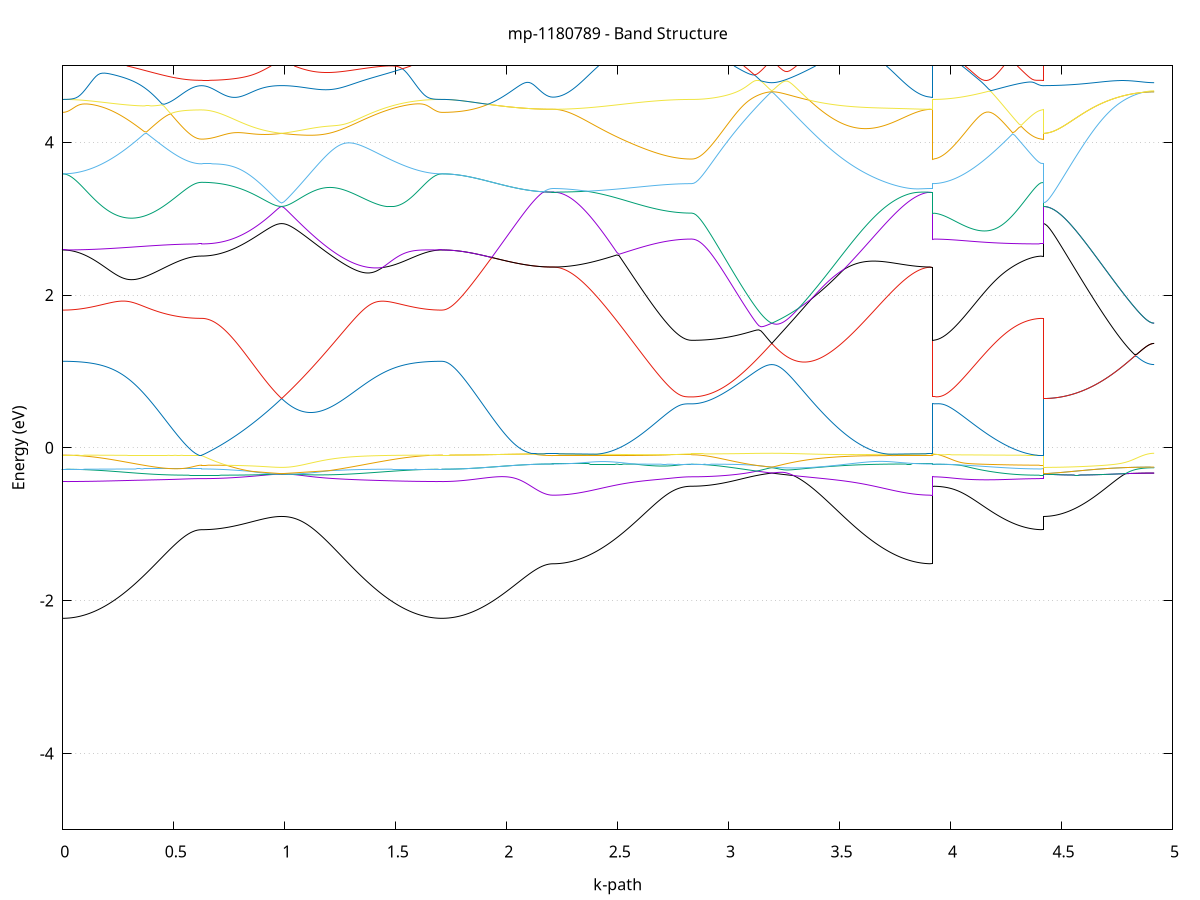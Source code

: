 set title 'mp-1180789 - Band Structure'
set xlabel 'k-path'
set ylabel 'Energy (eV)'
set grid y
set yrange [-5:5]
set terminal png size 800,600
set output 'mp-1180789_bands_gnuplot.png'
plot '-' using 1:2 with lines notitle, '-' using 1:2 with lines notitle, '-' using 1:2 with lines notitle, '-' using 1:2 with lines notitle, '-' using 1:2 with lines notitle, '-' using 1:2 with lines notitle, '-' using 1:2 with lines notitle, '-' using 1:2 with lines notitle, '-' using 1:2 with lines notitle, '-' using 1:2 with lines notitle, '-' using 1:2 with lines notitle, '-' using 1:2 with lines notitle, '-' using 1:2 with lines notitle, '-' using 1:2 with lines notitle, '-' using 1:2 with lines notitle, '-' using 1:2 with lines notitle, '-' using 1:2 with lines notitle, '-' using 1:2 with lines notitle, '-' using 1:2 with lines notitle, '-' using 1:2 with lines notitle, '-' using 1:2 with lines notitle, '-' using 1:2 with lines notitle, '-' using 1:2 with lines notitle, '-' using 1:2 with lines notitle, '-' using 1:2 with lines notitle, '-' using 1:2 with lines notitle, '-' using 1:2 with lines notitle, '-' using 1:2 with lines notitle, '-' using 1:2 with lines notitle, '-' using 1:2 with lines notitle, '-' using 1:2 with lines notitle, '-' using 1:2 with lines notitle, '-' using 1:2 with lines notitle, '-' using 1:2 with lines notitle, '-' using 1:2 with lines notitle, '-' using 1:2 with lines notitle, '-' using 1:2 with lines notitle, '-' using 1:2 with lines notitle, '-' using 1:2 with lines notitle, '-' using 1:2 with lines notitle, '-' using 1:2 with lines notitle, '-' using 1:2 with lines notitle, '-' using 1:2 with lines notitle, '-' using 1:2 with lines notitle, '-' using 1:2 with lines notitle, '-' using 1:2 with lines notitle, '-' using 1:2 with lines notitle, '-' using 1:2 with lines notitle
0.000000 -43.969168
0.009924 -43.969168
0.019848 -43.969168
0.029772 -43.969168
0.039696 -43.969168
0.049620 -43.969168
0.059544 -43.969168
0.069468 -43.969168
0.079392 -43.969168
0.089316 -43.969168
0.099239 -43.969168
0.109163 -43.969168
0.119087 -43.969168
0.129011 -43.969168
0.138935 -43.969168
0.148859 -43.969168
0.158783 -43.969168
0.168707 -43.969168
0.178631 -43.969168
0.188555 -43.969168
0.198479 -43.969168
0.208403 -43.969168
0.218327 -43.969168
0.228251 -43.969168
0.238175 -43.969168
0.248099 -43.969168
0.258023 -43.969168
0.267947 -43.969168
0.277870 -43.969168
0.287794 -43.969168
0.297718 -43.969168
0.307642 -43.969168
0.317566 -43.969168
0.327490 -43.969168
0.337414 -43.969168
0.347338 -43.969168
0.357262 -43.969168
0.367186 -43.969168
0.377110 -43.969168
0.387034 -43.969168
0.396958 -43.969168
0.406882 -43.969168
0.416806 -43.969168
0.426730 -43.969168
0.436654 -43.969168
0.446578 -43.969168
0.456501 -43.969168
0.466425 -43.969168
0.476349 -43.969168
0.486273 -43.969168
0.496197 -43.969168
0.506121 -43.969168
0.516045 -43.969168
0.525969 -43.969168
0.535893 -43.969168
0.545817 -43.969168
0.555741 -43.969168
0.565665 -43.969168
0.575589 -43.969168
0.585513 -43.969168
0.595437 -43.969168
0.605361 -43.969168
0.615285 -43.969168
0.625209 -43.969168
0.625209 -43.969168
0.634964 -43.969168
0.644720 -43.969168
0.654476 -43.969168
0.664232 -43.969168
0.673987 -43.969168
0.683743 -43.969168
0.693499 -43.969168
0.703255 -43.969168
0.713011 -43.969168
0.722766 -43.969168
0.732522 -43.969168
0.742278 -43.969168
0.752034 -43.969168
0.761790 -43.969168
0.771545 -43.969168
0.781301 -43.969168
0.791057 -43.969168
0.800813 -43.969168
0.810569 -43.969168
0.820324 -43.969168
0.830080 -43.969168
0.839836 -43.969168
0.849592 -43.969168
0.859348 -43.969168
0.869103 -43.969168
0.878859 -43.969168
0.888615 -43.969168
0.898371 -43.969168
0.908126 -43.969168
0.917882 -43.969168
0.927638 -43.969168
0.937394 -43.969168
0.947150 -43.969168
0.956905 -43.969168
0.966661 -43.969168
0.976417 -43.969168
0.986173 -43.969168
0.986173 -43.969168
0.996062 -43.969168
1.005952 -43.969168
1.015841 -43.969168
1.025731 -43.969168
1.035620 -43.969168
1.045509 -43.969168
1.055399 -43.969168
1.065288 -43.969168
1.075178 -43.969168
1.085067 -43.969168
1.094957 -43.969168
1.104846 -43.969168
1.114735 -43.969168
1.124625 -43.969168
1.134514 -43.969168
1.144404 -43.969168
1.154293 -43.969168
1.164183 -43.969168
1.174072 -43.969168
1.183961 -43.969168
1.193851 -43.969168
1.203740 -43.969168
1.213630 -43.969168
1.223519 -43.969168
1.233409 -43.969168
1.243298 -43.969168
1.253188 -43.969168
1.263077 -43.969168
1.272966 -43.969168
1.282856 -43.969168
1.292745 -43.969168
1.302635 -43.969168
1.312524 -43.969168
1.322414 -43.969168
1.332303 -43.969168
1.342192 -43.969168
1.352082 -43.969168
1.361971 -43.969168
1.371861 -43.969168
1.381750 -43.969168
1.391640 -43.969168
1.401529 -43.969168
1.411418 -43.969168
1.421308 -43.969168
1.431197 -43.969168
1.441087 -43.969168
1.450976 -43.969168
1.460866 -43.969168
1.470755 -43.969168
1.480644 -43.969168
1.490534 -43.969168
1.500423 -43.969168
1.510313 -43.969168
1.520202 -43.969168
1.530092 -43.969168
1.539981 -43.969168
1.549871 -43.969168
1.559760 -43.969168
1.569649 -43.969168
1.579539 -43.969168
1.589428 -43.969168
1.599318 -43.969168
1.609207 -43.969168
1.619097 -43.969168
1.628986 -43.969168
1.638875 -43.969168
1.648765 -43.969168
1.658654 -43.969168
1.668544 -43.969168
1.678433 -43.969168
1.688323 -43.969168
1.698212 -43.969168
1.708101 -43.969168
1.708101 -43.969168
1.717913 -43.969168
1.727724 -43.969168
1.737536 -43.969168
1.747347 -43.969168
1.757158 -43.969168
1.766970 -43.969168
1.776781 -43.969168
1.786593 -43.969168
1.796404 -43.969168
1.806215 -43.969168
1.816027 -43.969168
1.825838 -43.969168
1.835649 -43.969168
1.845461 -43.969168
1.855272 -43.969168
1.865084 -43.969168
1.874895 -43.969168
1.884706 -43.969168
1.894518 -43.969168
1.904329 -43.969168
1.914141 -43.969168
1.923952 -43.969168
1.933763 -43.969168
1.943575 -43.969168
1.953386 -43.969168
1.963198 -43.969168
1.973009 -43.969168
1.982820 -43.969168
1.992632 -43.969168
2.002443 -43.969168
2.012254 -43.969168
2.022066 -43.969168
2.031877 -43.969168
2.041689 -43.969168
2.051500 -43.969168
2.061311 -43.969168
2.071123 -43.969168
2.080934 -43.969168
2.090746 -43.969168
2.100557 -43.969168
2.110368 -43.969168
2.120180 -43.969168
2.129991 -43.969168
2.139803 -43.969168
2.149614 -43.969168
2.159425 -43.969168
2.169237 -43.969168
2.179048 -43.969168
2.188859 -43.969168
2.198671 -43.969168
2.208482 -43.969168
2.208482 -43.969168
2.218406 -43.969168
2.228330 -43.969168
2.238254 -43.969168
2.248178 -43.969168
2.258102 -43.969168
2.268026 -43.969168
2.277950 -43.969168
2.287874 -43.969168
2.297798 -43.969168
2.307722 -43.969168
2.317646 -43.969168
2.327570 -43.969168
2.337494 -43.969168
2.347417 -43.969168
2.357341 -43.969168
2.367265 -43.969168
2.377189 -43.969168
2.387113 -43.969168
2.397037 -43.969168
2.406961 -43.969168
2.416885 -43.969168
2.426809 -43.969168
2.436733 -43.969168
2.446657 -43.969168
2.456581 -43.969168
2.466505 -43.969168
2.476429 -43.969168
2.486353 -43.969168
2.496277 -43.969168
2.506201 -43.969168
2.516125 -43.969168
2.526048 -43.969168
2.535972 -43.969168
2.545896 -43.969168
2.555820 -43.969168
2.565744 -43.969168
2.575668 -43.969168
2.585592 -43.969168
2.595516 -43.969168
2.605440 -43.969168
2.615364 -43.969168
2.625288 -43.969168
2.635212 -43.969168
2.645136 -43.969168
2.655060 -43.969168
2.664984 -43.969168
2.674908 -43.969168
2.684832 -43.969168
2.694756 -43.969168
2.704679 -43.969168
2.714603 -43.969168
2.724527 -43.969168
2.734451 -43.969168
2.744375 -43.969168
2.754299 -43.969168
2.764223 -43.969168
2.774147 -43.969168
2.784071 -43.969168
2.793995 -43.969168
2.803919 -43.969168
2.813843 -43.969168
2.823767 -43.969168
2.833691 -43.969168
2.833691 -43.969168
2.843447 -43.969168
2.853202 -43.969168
2.862958 -43.969168
2.872714 -43.969168
2.882470 -43.969168
2.892225 -43.969168
2.901981 -43.969168
2.911737 -43.969168
2.921493 -43.969168
2.931249 -43.969168
2.941004 -43.969168
2.950760 -43.969168
2.960516 -43.969168
2.970272 -43.969168
2.980028 -43.969168
2.989783 -43.969168
2.999539 -43.969168
3.009295 -43.969168
3.019051 -43.969168
3.028807 -43.969168
3.038562 -43.969168
3.048318 -43.969168
3.058074 -43.969168
3.067830 -43.969168
3.077586 -43.969168
3.087341 -43.969168
3.097097 -43.969168
3.106853 -43.969168
3.116609 -43.969168
3.126365 -43.969168
3.136120 -43.969168
3.145876 -43.969168
3.155632 -43.969168
3.165388 -43.969168
3.175143 -43.969168
3.184899 -43.969168
3.194655 -43.969168
3.194655 -43.969168
3.204544 -43.969168
3.214434 -43.969168
3.224323 -43.969168
3.234213 -43.969168
3.244102 -43.969168
3.253992 -43.969168
3.263881 -43.969168
3.273771 -43.969168
3.283660 -43.969168
3.293549 -43.969168
3.303439 -43.969168
3.313328 -43.969168
3.323218 -43.969168
3.333107 -43.969168
3.342997 -43.969168
3.352886 -43.969168
3.362775 -43.969168
3.372665 -43.969168
3.382554 -43.969168
3.392444 -43.969168
3.402333 -43.969168
3.412223 -43.969168
3.422112 -43.969168
3.432001 -43.969168
3.441891 -43.969168
3.451780 -43.969168
3.461670 -43.969168
3.471559 -43.969168
3.481449 -43.969168
3.491338 -43.969168
3.501227 -43.969168
3.511117 -43.969168
3.521006 -43.969168
3.530896 -43.969168
3.540785 -43.969168
3.550675 -43.969168
3.560564 -43.969168
3.570454 -43.969168
3.580343 -43.969168
3.590232 -43.969168
3.600122 -43.969168
3.610011 -43.969168
3.619901 -43.969168
3.629790 -43.969168
3.639680 -43.969168
3.649569 -43.969168
3.659458 -43.969168
3.669348 -43.969168
3.679237 -43.969168
3.689127 -43.969168
3.699016 -43.969168
3.708906 -43.969168
3.718795 -43.969168
3.728684 -43.969168
3.738574 -43.969168
3.748463 -43.969168
3.758353 -43.969168
3.768242 -43.969168
3.778132 -43.969168
3.788021 -43.969168
3.797910 -43.969168
3.807800 -43.969168
3.817689 -43.969168
3.827579 -43.969168
3.837468 -43.969168
3.847358 -43.969168
3.857247 -43.969168
3.867137 -43.969168
3.877026 -43.969168
3.886915 -43.969168
3.896805 -43.969168
3.906694 -43.969168
3.916584 -43.969168
3.916584 -43.969168
3.926395 -43.969168
3.936206 -43.969168
3.946018 -43.969168
3.955829 -43.969168
3.965641 -43.969168
3.975452 -43.969168
3.985263 -43.969168
3.995075 -43.969168
4.004886 -43.969168
4.014698 -43.969168
4.024509 -43.969168
4.034320 -43.969168
4.044132 -43.969168
4.053943 -43.969168
4.063754 -43.969168
4.073566 -43.969168
4.083377 -43.969168
4.093189 -43.969168
4.103000 -43.969168
4.112811 -43.969168
4.122623 -43.969168
4.132434 -43.969168
4.142246 -43.969168
4.152057 -43.969168
4.161868 -43.969168
4.171680 -43.969168
4.181491 -43.969168
4.191303 -43.969168
4.201114 -43.969168
4.210925 -43.969168
4.220737 -43.969168
4.230548 -43.969168
4.240359 -43.969168
4.250171 -43.969168
4.259982 -43.969168
4.269794 -43.969168
4.279605 -43.969168
4.289416 -43.969168
4.299228 -43.969168
4.309039 -43.969168
4.318851 -43.969168
4.328662 -43.969168
4.338473 -43.969168
4.348285 -43.969168
4.358096 -43.969168
4.367908 -43.969168
4.377719 -43.969168
4.387530 -43.969168
4.397342 -43.969168
4.407153 -43.969168
4.416964 -43.969168
4.416964 -43.969168
4.426776 -43.969168
4.436587 -43.969168
4.446399 -43.969168
4.456210 -43.969168
4.466021 -43.969168
4.475833 -43.969168
4.485644 -43.969168
4.495456 -43.969168
4.505267 -43.969168
4.515078 -43.969168
4.524890 -43.969168
4.534701 -43.969168
4.544512 -43.969168
4.554324 -43.969168
4.564135 -43.969168
4.573947 -43.969168
4.583758 -43.969168
4.593569 -43.969168
4.603381 -43.969168
4.613192 -43.969168
4.623004 -43.969168
4.632815 -43.969168
4.642626 -43.969168
4.652438 -43.969168
4.662249 -43.969168
4.672061 -43.969168
4.681872 -43.969168
4.691683 -43.969168
4.701495 -43.969168
4.711306 -43.969168
4.721117 -43.969168
4.730929 -43.969168
4.740740 -43.969168
4.750552 -43.969168
4.760363 -43.969168
4.770174 -43.969168
4.779986 -43.969168
4.789797 -43.969168
4.799609 -43.969168
4.809420 -43.969168
4.819231 -43.969168
4.829043 -43.969168
4.838854 -43.969168
4.848666 -43.969168
4.858477 -43.969168
4.868288 -43.969168
4.878100 -43.969168
4.887911 -43.969168
4.897722 -43.969168
4.907534 -43.969168
4.917345 -43.969168
e
0.000000 -43.849368
0.009924 -43.849368
0.019848 -43.849368
0.029772 -43.849368
0.039696 -43.849368
0.049620 -43.849368
0.059544 -43.849368
0.069468 -43.849368
0.079392 -43.849368
0.089316 -43.849368
0.099239 -43.849368
0.109163 -43.849368
0.119087 -43.849368
0.129011 -43.849368
0.138935 -43.849368
0.148859 -43.849368
0.158783 -43.849368
0.168707 -43.849368
0.178631 -43.849368
0.188555 -43.849368
0.198479 -43.849368
0.208403 -43.849368
0.218327 -43.849368
0.228251 -43.849368
0.238175 -43.849368
0.248099 -43.849368
0.258023 -43.849368
0.267947 -43.849368
0.277870 -43.849368
0.287794 -43.849368
0.297718 -43.849368
0.307642 -43.849368
0.317566 -43.849368
0.327490 -43.849468
0.337414 -43.849468
0.347338 -43.849468
0.357262 -43.849468
0.367186 -43.849468
0.377110 -43.849468
0.387034 -43.849468
0.396958 -43.849468
0.406882 -43.849468
0.416806 -43.849468
0.426730 -43.849468
0.436654 -43.849468
0.446578 -43.849468
0.456501 -43.849468
0.466425 -43.849468
0.476349 -43.849468
0.486273 -43.849468
0.496197 -43.849468
0.506121 -43.849468
0.516045 -43.849468
0.525969 -43.849468
0.535893 -43.849468
0.545817 -43.849468
0.555741 -43.849468
0.565665 -43.849468
0.575589 -43.849468
0.585513 -43.849468
0.595437 -43.849468
0.605361 -43.849468
0.615285 -43.849468
0.625209 -43.849468
0.625209 -43.849468
0.634964 -43.849468
0.644720 -43.849468
0.654476 -43.849468
0.664232 -43.849468
0.673987 -43.849468
0.683743 -43.849468
0.693499 -43.849468
0.703255 -43.849468
0.713011 -43.849468
0.722766 -43.849468
0.732522 -43.849468
0.742278 -43.849468
0.752034 -43.849468
0.761790 -43.849468
0.771545 -43.849468
0.781301 -43.849468
0.791057 -43.849468
0.800813 -43.849468
0.810569 -43.849468
0.820324 -43.849468
0.830080 -43.849468
0.839836 -43.849468
0.849592 -43.849468
0.859348 -43.849468
0.869103 -43.849468
0.878859 -43.849468
0.888615 -43.849468
0.898371 -43.849468
0.908126 -43.849468
0.917882 -43.849468
0.927638 -43.849468
0.937394 -43.849468
0.947150 -43.849468
0.956905 -43.849468
0.966661 -43.849468
0.976417 -43.849468
0.986173 -43.849468
0.986173 -43.849468
0.996062 -43.849468
1.005952 -43.849468
1.015841 -43.849468
1.025731 -43.849468
1.035620 -43.849468
1.045509 -43.849468
1.055399 -43.849468
1.065288 -43.849468
1.075178 -43.849468
1.085067 -43.849468
1.094957 -43.849468
1.104846 -43.849468
1.114735 -43.849468
1.124625 -43.849468
1.134514 -43.849468
1.144404 -43.849468
1.154293 -43.849468
1.164183 -43.849468
1.174072 -43.849468
1.183961 -43.849468
1.193851 -43.849468
1.203740 -43.849468
1.213630 -43.849468
1.223519 -43.849468
1.233409 -43.849468
1.243298 -43.849468
1.253188 -43.849468
1.263077 -43.849468
1.272966 -43.849468
1.282856 -43.849468
1.292745 -43.849368
1.302635 -43.849368
1.312524 -43.849368
1.322414 -43.849468
1.332303 -43.849468
1.342192 -43.849468
1.352082 -43.849468
1.361971 -43.849368
1.371861 -43.849468
1.381750 -43.849468
1.391640 -43.849368
1.401529 -43.849368
1.411418 -43.849368
1.421308 -43.849368
1.431197 -43.849368
1.441087 -43.849368
1.450976 -43.849368
1.460866 -43.849368
1.470755 -43.849368
1.480644 -43.849368
1.490534 -43.849368
1.500423 -43.849368
1.510313 -43.849368
1.520202 -43.849368
1.530092 -43.849368
1.539981 -43.849368
1.549871 -43.849368
1.559760 -43.849368
1.569649 -43.849368
1.579539 -43.849368
1.589428 -43.849368
1.599318 -43.849368
1.609207 -43.849368
1.619097 -43.849368
1.628986 -43.849368
1.638875 -43.849368
1.648765 -43.849368
1.658654 -43.849368
1.668544 -43.849368
1.678433 -43.849368
1.688323 -43.849368
1.698212 -43.849368
1.708101 -43.849368
1.708101 -43.849368
1.717913 -43.849368
1.727724 -43.849368
1.737536 -43.849368
1.747347 -43.849368
1.757158 -43.849368
1.766970 -43.849368
1.776781 -43.849368
1.786593 -43.849368
1.796404 -43.849368
1.806215 -43.849368
1.816027 -43.849368
1.825838 -43.849368
1.835649 -43.849368
1.845461 -43.849368
1.855272 -43.849368
1.865084 -43.849368
1.874895 -43.849368
1.884706 -43.849368
1.894518 -43.849368
1.904329 -43.849368
1.914141 -43.849368
1.923952 -43.849368
1.933763 -43.849368
1.943575 -43.849368
1.953386 -43.849368
1.963198 -43.849368
1.973009 -43.849368
1.982820 -43.849368
1.992632 -43.849368
2.002443 -43.849368
2.012254 -43.849368
2.022066 -43.849368
2.031877 -43.849368
2.041689 -43.849368
2.051500 -43.849368
2.061311 -43.849368
2.071123 -43.849368
2.080934 -43.849368
2.090746 -43.849368
2.100557 -43.849368
2.110368 -43.849368
2.120180 -43.849368
2.129991 -43.849368
2.139803 -43.849368
2.149614 -43.849368
2.159425 -43.849368
2.169237 -43.849368
2.179048 -43.849368
2.188859 -43.849368
2.198671 -43.849368
2.208482 -43.849368
2.208482 -43.849368
2.218406 -43.849368
2.228330 -43.849368
2.238254 -43.849368
2.248178 -43.849368
2.258102 -43.849368
2.268026 -43.849368
2.277950 -43.849368
2.287874 -43.849368
2.297798 -43.849368
2.307722 -43.849368
2.317646 -43.849368
2.327570 -43.849368
2.337494 -43.849368
2.347417 -43.849368
2.357341 -43.849368
2.367265 -43.849368
2.377189 -43.849368
2.387113 -43.849368
2.397037 -43.849368
2.406961 -43.849368
2.416885 -43.849368
2.426809 -43.849368
2.436733 -43.849368
2.446657 -43.849368
2.456581 -43.849368
2.466505 -43.849368
2.476429 -43.849368
2.486353 -43.849368
2.496277 -43.849368
2.506201 -43.849368
2.516125 -43.849368
2.526048 -43.849368
2.535972 -43.849368
2.545896 -43.849368
2.555820 -43.849368
2.565744 -43.849368
2.575668 -43.849368
2.585592 -43.849368
2.595516 -43.849468
2.605440 -43.849468
2.615364 -43.849468
2.625288 -43.849468
2.635212 -43.849468
2.645136 -43.849468
2.655060 -43.849468
2.664984 -43.849468
2.674908 -43.849468
2.684832 -43.849468
2.694756 -43.849468
2.704679 -43.849468
2.714603 -43.849468
2.724527 -43.849468
2.734451 -43.849468
2.744375 -43.849468
2.754299 -43.849468
2.764223 -43.849468
2.774147 -43.849468
2.784071 -43.849468
2.793995 -43.849468
2.803919 -43.849468
2.813843 -43.849468
2.823767 -43.849468
2.833691 -43.849468
2.833691 -43.849468
2.843447 -43.849468
2.853202 -43.849468
2.862958 -43.849468
2.872714 -43.849468
2.882470 -43.849468
2.892225 -43.849468
2.901981 -43.849468
2.911737 -43.849468
2.921493 -43.849468
2.931249 -43.849468
2.941004 -43.849468
2.950760 -43.849468
2.960516 -43.849468
2.970272 -43.849468
2.980028 -43.849468
2.989783 -43.849468
2.999539 -43.849468
3.009295 -43.849468
3.019051 -43.849468
3.028807 -43.849468
3.038562 -43.849468
3.048318 -43.849468
3.058074 -43.849468
3.067830 -43.849468
3.077586 -43.849468
3.087341 -43.849468
3.097097 -43.849468
3.106853 -43.849468
3.116609 -43.849468
3.126365 -43.849468
3.136120 -43.849468
3.145876 -43.849468
3.155632 -43.849468
3.165388 -43.849468
3.175143 -43.849468
3.184899 -43.849468
3.194655 -43.849468
3.194655 -43.849468
3.204544 -43.849468
3.214434 -43.849468
3.224323 -43.849468
3.234213 -43.849468
3.244102 -43.849468
3.253992 -43.849468
3.263881 -43.849468
3.273771 -43.849468
3.283660 -43.849468
3.293549 -43.849468
3.303439 -43.849468
3.313328 -43.849468
3.323218 -43.849468
3.333107 -43.849468
3.342997 -43.849468
3.352886 -43.849468
3.362775 -43.849468
3.372665 -43.849468
3.382554 -43.849468
3.392444 -43.849468
3.402333 -43.849468
3.412223 -43.849468
3.422112 -43.849468
3.432001 -43.849468
3.441891 -43.849468
3.451780 -43.849468
3.461670 -43.849468
3.471559 -43.849468
3.481449 -43.849468
3.491338 -43.849468
3.501227 -43.849468
3.511117 -43.849468
3.521006 -43.849468
3.530896 -43.849468
3.540785 -43.849468
3.550675 -43.849468
3.560564 -43.849468
3.570454 -43.849468
3.580343 -43.849368
3.590232 -43.849368
3.600122 -43.849468
3.610011 -43.849368
3.619901 -43.849368
3.629790 -43.849368
3.639680 -43.849368
3.649569 -43.849368
3.659458 -43.849368
3.669348 -43.849368
3.679237 -43.849368
3.689127 -43.849368
3.699016 -43.849368
3.708906 -43.849368
3.718795 -43.849368
3.728684 -43.849368
3.738574 -43.849368
3.748463 -43.849368
3.758353 -43.849368
3.768242 -43.849368
3.778132 -43.849368
3.788021 -43.849368
3.797910 -43.849368
3.807800 -43.849368
3.817689 -43.849368
3.827579 -43.849368
3.837468 -43.849368
3.847358 -43.849368
3.857247 -43.849368
3.867137 -43.849368
3.877026 -43.849368
3.886915 -43.849368
3.896805 -43.849368
3.906694 -43.849368
3.916584 -43.849368
3.916584 -43.849468
3.926395 -43.849468
3.936206 -43.849468
3.946018 -43.849468
3.955829 -43.849468
3.965641 -43.849468
3.975452 -43.849468
3.985263 -43.849468
3.995075 -43.849468
4.004886 -43.849468
4.014698 -43.849468
4.024509 -43.849468
4.034320 -43.849468
4.044132 -43.849468
4.053943 -43.849468
4.063754 -43.849468
4.073566 -43.849468
4.083377 -43.849468
4.093189 -43.849468
4.103000 -43.849468
4.112811 -43.849468
4.122623 -43.849468
4.132434 -43.849468
4.142246 -43.849468
4.152057 -43.849468
4.161868 -43.849468
4.171680 -43.849468
4.181491 -43.849468
4.191303 -43.849468
4.201114 -43.849468
4.210925 -43.849468
4.220737 -43.849468
4.230548 -43.849468
4.240359 -43.849468
4.250171 -43.849468
4.259982 -43.849468
4.269794 -43.849468
4.279605 -43.849468
4.289416 -43.849468
4.299228 -43.849468
4.309039 -43.849468
4.318851 -43.849468
4.328662 -43.849468
4.338473 -43.849468
4.348285 -43.849468
4.358096 -43.849468
4.367908 -43.849468
4.377719 -43.849468
4.387530 -43.849468
4.397342 -43.849468
4.407153 -43.849468
4.416964 -43.849468
4.416964 -43.849468
4.426776 -43.849468
4.436587 -43.849468
4.446399 -43.849468
4.456210 -43.849468
4.466021 -43.849468
4.475833 -43.849468
4.485644 -43.849468
4.495456 -43.849468
4.505267 -43.849468
4.515078 -43.849468
4.524890 -43.849468
4.534701 -43.849468
4.544512 -43.849468
4.554324 -43.849468
4.564135 -43.849468
4.573947 -43.849468
4.583758 -43.849468
4.593569 -43.849468
4.603381 -43.849468
4.613192 -43.849468
4.623004 -43.849468
4.632815 -43.849468
4.642626 -43.849468
4.652438 -43.849468
4.662249 -43.849468
4.672061 -43.849468
4.681872 -43.849468
4.691683 -43.849468
4.701495 -43.849468
4.711306 -43.849468
4.721117 -43.849468
4.730929 -43.849468
4.740740 -43.849468
4.750552 -43.849468
4.760363 -43.849468
4.770174 -43.849468
4.779986 -43.849468
4.789797 -43.849468
4.799609 -43.849468
4.809420 -43.849468
4.819231 -43.849468
4.829043 -43.849468
4.838854 -43.849468
4.848666 -43.849468
4.858477 -43.849468
4.868288 -43.849468
4.878100 -43.849468
4.887911 -43.849468
4.897722 -43.849468
4.907534 -43.849468
4.917345 -43.849468
e
0.000000 -43.849368
0.009924 -43.849368
0.019848 -43.849368
0.029772 -43.849368
0.039696 -43.849368
0.049620 -43.849368
0.059544 -43.849368
0.069468 -43.849368
0.079392 -43.849368
0.089316 -43.849368
0.099239 -43.849368
0.109163 -43.849368
0.119087 -43.849368
0.129011 -43.849368
0.138935 -43.849368
0.148859 -43.849368
0.158783 -43.849368
0.168707 -43.849368
0.178631 -43.849368
0.188555 -43.849368
0.198479 -43.849368
0.208403 -43.849368
0.218327 -43.849368
0.228251 -43.849368
0.238175 -43.849368
0.248099 -43.849368
0.258023 -43.849368
0.267947 -43.849368
0.277870 -43.849368
0.287794 -43.849368
0.297718 -43.849368
0.307642 -43.849368
0.317566 -43.849368
0.327490 -43.849368
0.337414 -43.849368
0.347338 -43.849368
0.357262 -43.849368
0.367186 -43.849368
0.377110 -43.849368
0.387034 -43.849368
0.396958 -43.849368
0.406882 -43.849368
0.416806 -43.849368
0.426730 -43.849368
0.436654 -43.849368
0.446578 -43.849368
0.456501 -43.849368
0.466425 -43.849368
0.476349 -43.849368
0.486273 -43.849368
0.496197 -43.849368
0.506121 -43.849368
0.516045 -43.849368
0.525969 -43.849368
0.535893 -43.849368
0.545817 -43.849368
0.555741 -43.849368
0.565665 -43.849368
0.575589 -43.849368
0.585513 -43.849368
0.595437 -43.849368
0.605361 -43.849368
0.615285 -43.849368
0.625209 -43.849368
0.625209 -43.849368
0.634964 -43.849368
0.644720 -43.849368
0.654476 -43.849368
0.664232 -43.849368
0.673987 -43.849368
0.683743 -43.849368
0.693499 -43.849368
0.703255 -43.849368
0.713011 -43.849368
0.722766 -43.849368
0.732522 -43.849368
0.742278 -43.849368
0.752034 -43.849368
0.761790 -43.849368
0.771545 -43.849368
0.781301 -43.849368
0.791057 -43.849368
0.800813 -43.849368
0.810569 -43.849368
0.820324 -43.849368
0.830080 -43.849368
0.839836 -43.849368
0.849592 -43.849368
0.859348 -43.849468
0.869103 -43.849468
0.878859 -43.849368
0.888615 -43.849368
0.898371 -43.849368
0.908126 -43.849368
0.917882 -43.849368
0.927638 -43.849368
0.937394 -43.849368
0.947150 -43.849368
0.956905 -43.849368
0.966661 -43.849468
0.976417 -43.849468
0.986173 -43.849368
0.986173 -43.849368
0.996062 -43.849468
1.005952 -43.849468
1.015841 -43.849368
1.025731 -43.849368
1.035620 -43.849468
1.045509 -43.849468
1.055399 -43.849468
1.065288 -43.849368
1.075178 -43.849468
1.085067 -43.849468
1.094957 -43.849368
1.104846 -43.849368
1.114735 -43.849368
1.124625 -43.849368
1.134514 -43.849368
1.144404 -43.849368
1.154293 -43.849368
1.164183 -43.849368
1.174072 -43.849368
1.183961 -43.849368
1.193851 -43.849368
1.203740 -43.849368
1.213630 -43.849368
1.223519 -43.849368
1.233409 -43.849368
1.243298 -43.849368
1.253188 -43.849368
1.263077 -43.849368
1.272966 -43.849368
1.282856 -43.849368
1.292745 -43.849368
1.302635 -43.849368
1.312524 -43.849368
1.322414 -43.849368
1.332303 -43.849368
1.342192 -43.849368
1.352082 -43.849368
1.361971 -43.849368
1.371861 -43.849368
1.381750 -43.849368
1.391640 -43.849368
1.401529 -43.849368
1.411418 -43.849368
1.421308 -43.849368
1.431197 -43.849368
1.441087 -43.849368
1.450976 -43.849368
1.460866 -43.849368
1.470755 -43.849368
1.480644 -43.849368
1.490534 -43.849368
1.500423 -43.849368
1.510313 -43.849368
1.520202 -43.849368
1.530092 -43.849368
1.539981 -43.849368
1.549871 -43.849368
1.559760 -43.849368
1.569649 -43.849368
1.579539 -43.849368
1.589428 -43.849368
1.599318 -43.849368
1.609207 -43.849368
1.619097 -43.849368
1.628986 -43.849368
1.638875 -43.849368
1.648765 -43.849368
1.658654 -43.849368
1.668544 -43.849368
1.678433 -43.849368
1.688323 -43.849368
1.698212 -43.849368
1.708101 -43.849368
1.708101 -43.849368
1.717913 -43.849368
1.727724 -43.849368
1.737536 -43.849368
1.747347 -43.849368
1.757158 -43.849368
1.766970 -43.849368
1.776781 -43.849368
1.786593 -43.849368
1.796404 -43.849368
1.806215 -43.849368
1.816027 -43.849368
1.825838 -43.849368
1.835649 -43.849368
1.845461 -43.849368
1.855272 -43.849368
1.865084 -43.849368
1.874895 -43.849368
1.884706 -43.849368
1.894518 -43.849368
1.904329 -43.849368
1.914141 -43.849368
1.923952 -43.849368
1.933763 -43.849368
1.943575 -43.849368
1.953386 -43.849368
1.963198 -43.849368
1.973009 -43.849368
1.982820 -43.849368
1.992632 -43.849368
2.002443 -43.849368
2.012254 -43.849368
2.022066 -43.849368
2.031877 -43.849368
2.041689 -43.849368
2.051500 -43.849368
2.061311 -43.849368
2.071123 -43.849368
2.080934 -43.849368
2.090746 -43.849368
2.100557 -43.849368
2.110368 -43.849368
2.120180 -43.849368
2.129991 -43.849368
2.139803 -43.849368
2.149614 -43.849368
2.159425 -43.849368
2.169237 -43.849368
2.179048 -43.849368
2.188859 -43.849368
2.198671 -43.849368
2.208482 -43.849368
2.208482 -43.849368
2.218406 -43.849368
2.228330 -43.849368
2.238254 -43.849368
2.248178 -43.849368
2.258102 -43.849368
2.268026 -43.849368
2.277950 -43.849368
2.287874 -43.849368
2.297798 -43.849368
2.307722 -43.849368
2.317646 -43.849368
2.327570 -43.849368
2.337494 -43.849368
2.347417 -43.849368
2.357341 -43.849368
2.367265 -43.849368
2.377189 -43.849368
2.387113 -43.849368
2.397037 -43.849368
2.406961 -43.849368
2.416885 -43.849368
2.426809 -43.849368
2.436733 -43.849368
2.446657 -43.849368
2.456581 -43.849368
2.466505 -43.849368
2.476429 -43.849368
2.486353 -43.849368
2.496277 -43.849368
2.506201 -43.849368
2.516125 -43.849368
2.526048 -43.849368
2.535972 -43.849368
2.545896 -43.849368
2.555820 -43.849368
2.565744 -43.849368
2.575668 -43.849368
2.585592 -43.849368
2.595516 -43.849368
2.605440 -43.849368
2.615364 -43.849368
2.625288 -43.849368
2.635212 -43.849368
2.645136 -43.849368
2.655060 -43.849368
2.664984 -43.849368
2.674908 -43.849368
2.684832 -43.849368
2.694756 -43.849368
2.704679 -43.849368
2.714603 -43.849368
2.724527 -43.849368
2.734451 -43.849368
2.744375 -43.849368
2.754299 -43.849368
2.764223 -43.849368
2.774147 -43.849368
2.784071 -43.849368
2.793995 -43.849368
2.803919 -43.849368
2.813843 -43.849368
2.823767 -43.849368
2.833691 -43.849368
2.833691 -43.849368
2.843447 -43.849368
2.853202 -43.849368
2.862958 -43.849368
2.872714 -43.849368
2.882470 -43.849368
2.892225 -43.849368
2.901981 -43.849368
2.911737 -43.849368
2.921493 -43.849368
2.931249 -43.849368
2.941004 -43.849368
2.950760 -43.849368
2.960516 -43.849368
2.970272 -43.849368
2.980028 -43.849368
2.989783 -43.849368
2.999539 -43.849368
3.009295 -43.849368
3.019051 -43.849368
3.028807 -43.849368
3.038562 -43.849468
3.048318 -43.849468
3.058074 -43.849468
3.067830 -43.849468
3.077586 -43.849468
3.087341 -43.849468
3.097097 -43.849468
3.106853 -43.849468
3.116609 -43.849468
3.126365 -43.849468
3.136120 -43.849468
3.145876 -43.849468
3.155632 -43.849468
3.165388 -43.849468
3.175143 -43.849468
3.184899 -43.849368
3.194655 -43.849368
3.194655 -43.849368
3.204544 -43.849468
3.214434 -43.849468
3.224323 -43.849468
3.234213 -43.849468
3.244102 -43.849468
3.253992 -43.849468
3.263881 -43.849468
3.273771 -43.849468
3.283660 -43.849468
3.293549 -43.849368
3.303439 -43.849368
3.313328 -43.849468
3.323218 -43.849368
3.333107 -43.849368
3.342997 -43.849468
3.352886 -43.849468
3.362775 -43.849468
3.372665 -43.849468
3.382554 -43.849468
3.392444 -43.849468
3.402333 -43.849468
3.412223 -43.849468
3.422112 -43.849468
3.432001 -43.849468
3.441891 -43.849468
3.451780 -43.849468
3.461670 -43.849468
3.471559 -43.849468
3.481449 -43.849468
3.491338 -43.849468
3.501227 -43.849368
3.511117 -43.849368
3.521006 -43.849468
3.530896 -43.849368
3.540785 -43.849368
3.550675 -43.849368
3.560564 -43.849368
3.570454 -43.849368
3.580343 -43.849368
3.590232 -43.849368
3.600122 -43.849368
3.610011 -43.849368
3.619901 -43.849368
3.629790 -43.849368
3.639680 -43.849368
3.649569 -43.849368
3.659458 -43.849368
3.669348 -43.849368
3.679237 -43.849368
3.689127 -43.849368
3.699016 -43.849368
3.708906 -43.849368
3.718795 -43.849368
3.728684 -43.849368
3.738574 -43.849368
3.748463 -43.849368
3.758353 -43.849368
3.768242 -43.849368
3.778132 -43.849368
3.788021 -43.849368
3.797910 -43.849368
3.807800 -43.849368
3.817689 -43.849368
3.827579 -43.849368
3.837468 -43.849368
3.847358 -43.849368
3.857247 -43.849368
3.867137 -43.849368
3.877026 -43.849368
3.886915 -43.849368
3.896805 -43.849368
3.906694 -43.849368
3.916584 -43.849368
3.916584 -43.849368
3.926395 -43.849368
3.936206 -43.849368
3.946018 -43.849368
3.955829 -43.849368
3.965641 -43.849368
3.975452 -43.849368
3.985263 -43.849368
3.995075 -43.849368
4.004886 -43.849368
4.014698 -43.849368
4.024509 -43.849368
4.034320 -43.849368
4.044132 -43.849368
4.053943 -43.849368
4.063754 -43.849368
4.073566 -43.849368
4.083377 -43.849368
4.093189 -43.849368
4.103000 -43.849368
4.112811 -43.849368
4.122623 -43.849368
4.132434 -43.849368
4.142246 -43.849368
4.152057 -43.849368
4.161868 -43.849368
4.171680 -43.849368
4.181491 -43.849368
4.191303 -43.849368
4.201114 -43.849368
4.210925 -43.849368
4.220737 -43.849368
4.230548 -43.849368
4.240359 -43.849368
4.250171 -43.849368
4.259982 -43.849368
4.269794 -43.849368
4.279605 -43.849368
4.289416 -43.849368
4.299228 -43.849368
4.309039 -43.849368
4.318851 -43.849368
4.328662 -43.849368
4.338473 -43.849368
4.348285 -43.849368
4.358096 -43.849368
4.367908 -43.849368
4.377719 -43.849368
4.387530 -43.849368
4.397342 -43.849368
4.407153 -43.849368
4.416964 -43.849368
4.416964 -43.849368
4.426776 -43.849468
4.436587 -43.849468
4.446399 -43.849468
4.456210 -43.849468
4.466021 -43.849468
4.475833 -43.849468
4.485644 -43.849468
4.495456 -43.849468
4.505267 -43.849468
4.515078 -43.849468
4.524890 -43.849468
4.534701 -43.849468
4.544512 -43.849468
4.554324 -43.849468
4.564135 -43.849468
4.573947 -43.849468
4.583758 -43.849468
4.593569 -43.849468
4.603381 -43.849468
4.613192 -43.849468
4.623004 -43.849468
4.632815 -43.849468
4.642626 -43.849468
4.652438 -43.849468
4.662249 -43.849468
4.672061 -43.849468
4.681872 -43.849468
4.691683 -43.849468
4.701495 -43.849468
4.711306 -43.849468
4.721117 -43.849468
4.730929 -43.849468
4.740740 -43.849468
4.750552 -43.849468
4.760363 -43.849468
4.770174 -43.849468
4.779986 -43.849468
4.789797 -43.849468
4.799609 -43.849468
4.809420 -43.849468
4.819231 -43.849468
4.829043 -43.849468
4.838854 -43.849468
4.848666 -43.849468
4.858477 -43.849468
4.868288 -43.849468
4.878100 -43.849468
4.887911 -43.849468
4.897722 -43.849468
4.907534 -43.849468
4.917345 -43.849368
e
0.000000 -31.133368
0.009924 -31.133368
0.019848 -31.133368
0.029772 -31.133268
0.039696 -31.133268
0.049620 -31.133268
0.059544 -31.133168
0.069468 -31.133068
0.079392 -31.133068
0.089316 -31.132968
0.099239 -31.132868
0.109163 -31.132768
0.119087 -31.132668
0.129011 -31.132568
0.138935 -31.132368
0.148859 -31.132268
0.158783 -31.132168
0.168707 -31.131968
0.178631 -31.131868
0.188555 -31.131668
0.198479 -31.131568
0.208403 -31.131368
0.218327 -31.131168
0.228251 -31.131068
0.238175 -31.130868
0.248099 -31.130668
0.258023 -31.130568
0.267947 -31.130368
0.277870 -31.130168
0.287794 -31.129968
0.297718 -31.129868
0.307642 -31.129668
0.317566 -31.129568
0.327490 -31.129368
0.337414 -31.129168
0.347338 -31.129068
0.357262 -31.128968
0.367186 -31.128768
0.377110 -31.128668
0.387034 -31.128468
0.396958 -31.128368
0.406882 -31.128268
0.416806 -31.128168
0.426730 -31.128068
0.436654 -31.127968
0.446578 -31.127868
0.456501 -31.127768
0.466425 -31.127668
0.476349 -31.127668
0.486273 -31.127568
0.496197 -31.127468
0.506121 -31.127468
0.516045 -31.127368
0.525969 -31.127368
0.535893 -31.127268
0.545817 -31.127268
0.555741 -31.127168
0.565665 -31.127168
0.575589 -31.127168
0.585513 -31.127168
0.595437 -31.127068
0.605361 -31.127068
0.615285 -31.127068
0.625209 -31.127068
0.625209 -31.127068
0.634964 -31.127068
0.644720 -31.127068
0.654476 -31.127068
0.664232 -31.127068
0.673987 -31.127068
0.683743 -31.127068
0.693499 -31.127068
0.703255 -31.127068
0.713011 -31.127068
0.722766 -31.127068
0.732522 -31.127068
0.742278 -31.127068
0.752034 -31.127068
0.761790 -31.127068
0.771545 -31.127068
0.781301 -31.127068
0.791057 -31.127068
0.800813 -31.126968
0.810569 -31.126968
0.820324 -31.126968
0.830080 -31.126968
0.839836 -31.126968
0.849592 -31.126968
0.859348 -31.126968
0.869103 -31.126968
0.878859 -31.126968
0.888615 -31.126968
0.898371 -31.126968
0.908126 -31.126968
0.917882 -31.126968
0.927638 -31.126968
0.937394 -31.126868
0.947150 -31.126868
0.956905 -31.126868
0.966661 -31.126868
0.976417 -31.126868
0.986173 -31.126868
0.986173 -31.126868
0.996062 -31.126868
1.005952 -31.126868
1.015841 -31.126868
1.025731 -31.126868
1.035620 -31.126968
1.045509 -31.126968
1.055399 -31.126968
1.065288 -31.126968
1.075178 -31.126968
1.085067 -31.126968
1.094957 -31.126968
1.104846 -31.127068
1.114735 -31.127068
1.124625 -31.127068
1.134514 -31.127068
1.144404 -31.127168
1.154293 -31.127168
1.164183 -31.127268
1.174072 -31.127268
1.183961 -31.127268
1.193851 -31.127368
1.203740 -31.127468
1.213630 -31.127468
1.223519 -31.127568
1.233409 -31.127668
1.243298 -31.127668
1.253188 -31.127768
1.263077 -31.127868
1.272966 -31.127968
1.282856 -31.128068
1.292745 -31.128168
1.302635 -31.128268
1.312524 -31.128368
1.322414 -31.128568
1.332303 -31.128668
1.342192 -31.128768
1.352082 -31.128968
1.361971 -31.129068
1.371861 -31.129268
1.381750 -31.129368
1.391640 -31.129568
1.401529 -31.129668
1.411418 -31.129868
1.421308 -31.130068
1.431197 -31.130168
1.441087 -31.130368
1.450976 -31.130568
1.460866 -31.130668
1.470755 -31.130868
1.480644 -31.131068
1.490534 -31.131168
1.500423 -31.131368
1.510313 -31.131568
1.520202 -31.131668
1.530092 -31.131868
1.539981 -31.131968
1.549871 -31.132168
1.559760 -31.132268
1.569649 -31.132368
1.579539 -31.132568
1.589428 -31.132668
1.599318 -31.132768
1.609207 -31.132868
1.619097 -31.132968
1.628986 -31.133068
1.638875 -31.133068
1.648765 -31.133168
1.658654 -31.133268
1.668544 -31.133268
1.678433 -31.133268
1.688323 -31.133368
1.698212 -31.133368
1.708101 -31.133368
1.708101 -31.133368
1.717913 -31.133368
1.727724 -31.133368
1.737536 -31.133368
1.747347 -31.133268
1.757158 -31.133268
1.766970 -31.133268
1.776781 -31.133168
1.786593 -31.133168
1.796404 -31.133068
1.806215 -31.132968
1.816027 -31.132968
1.825838 -31.132868
1.835649 -31.132768
1.845461 -31.132668
1.855272 -31.132568
1.865084 -31.132468
1.874895 -31.132368
1.884706 -31.132268
1.894518 -31.132068
1.904329 -31.131968
1.914141 -31.131868
1.923952 -31.131668
1.933763 -31.131568
1.943575 -31.131368
1.953386 -31.131268
1.963198 -31.131068
1.973009 -31.130968
1.982820 -31.130768
1.992632 -31.130568
2.002443 -31.130368
2.012254 -31.130268
2.022066 -31.130068
2.031877 -31.129868
2.041689 -31.129668
2.051500 -31.129468
2.061311 -31.129268
2.071123 -31.129068
2.080934 -31.128868
2.090746 -31.128768
2.100557 -31.128568
2.110368 -31.128368
2.120180 -31.128168
2.129991 -31.127968
2.139803 -31.127868
2.149614 -31.127668
2.159425 -31.127568
2.169237 -31.127368
2.179048 -31.127268
2.188859 -31.127268
2.198671 -31.127168
2.208482 -31.127168
2.208482 -31.127168
2.218406 -31.127168
2.228330 -31.127168
2.238254 -31.127168
2.248178 -31.127168
2.258102 -31.127168
2.268026 -31.127168
2.277950 -31.127168
2.287874 -31.127168
2.297798 -31.127168
2.307722 -31.127168
2.317646 -31.127068
2.327570 -31.127068
2.337494 -31.127068
2.347417 -31.127068
2.357341 -31.127068
2.367265 -31.127068
2.377189 -31.127068
2.387113 -31.127068
2.397037 -31.127068
2.406961 -31.126968
2.416885 -31.126968
2.426809 -31.126968
2.436733 -31.126968
2.446657 -31.126968
2.456581 -31.126968
2.466505 -31.126968
2.476429 -31.126868
2.486353 -31.126868
2.496277 -31.126868
2.506201 -31.126868
2.516125 -31.126868
2.526048 -31.126868
2.535972 -31.126768
2.545896 -31.126768
2.555820 -31.126768
2.565744 -31.126768
2.575668 -31.126768
2.585592 -31.126768
2.595516 -31.126668
2.605440 -31.126668
2.615364 -31.126668
2.625288 -31.126668
2.635212 -31.126668
2.645136 -31.126668
2.655060 -31.126668
2.664984 -31.126568
2.674908 -31.126568
2.684832 -31.126568
2.694756 -31.126568
2.704679 -31.126568
2.714603 -31.126568
2.724527 -31.126568
2.734451 -31.126568
2.744375 -31.126568
2.754299 -31.126568
2.764223 -31.126468
2.774147 -31.126468
2.784071 -31.126468
2.793995 -31.126468
2.803919 -31.126468
2.813843 -31.126468
2.823767 -31.126468
2.833691 -31.126468
2.833691 -31.126468
2.843447 -31.126468
2.853202 -31.126468
2.862958 -31.126468
2.872714 -31.126468
2.882470 -31.126468
2.892225 -31.126468
2.901981 -31.126468
2.911737 -31.126468
2.921493 -31.126468
2.931249 -31.126468
2.941004 -31.126468
2.950760 -31.126468
2.960516 -31.126468
2.970272 -31.126368
2.980028 -31.126368
2.989783 -31.126368
2.999539 -31.126368
3.009295 -31.126368
3.019051 -31.126368
3.028807 -31.126368
3.038562 -31.126368
3.048318 -31.126368
3.058074 -31.126268
3.067830 -31.126268
3.077586 -31.126268
3.087341 -31.126268
3.097097 -31.126268
3.106853 -31.126268
3.116609 -31.126268
3.126365 -31.126268
3.136120 -31.126268
3.145876 -31.126268
3.155632 -31.126268
3.165388 -31.126268
3.175143 -31.126268
3.184899 -31.126268
3.194655 -31.126268
3.194655 -31.126268
3.204544 -31.126268
3.214434 -31.126268
3.224323 -31.126268
3.234213 -31.126268
3.244102 -31.126268
3.253992 -31.126268
3.263881 -31.126268
3.273771 -31.126268
3.283660 -31.126268
3.293549 -31.126268
3.303439 -31.126268
3.313328 -31.126268
3.323218 -31.126268
3.333107 -31.126368
3.342997 -31.126368
3.352886 -31.126368
3.362775 -31.126368
3.372665 -31.126368
3.382554 -31.126368
3.392444 -31.126368
3.402333 -31.126468
3.412223 -31.126468
3.422112 -31.126468
3.432001 -31.126468
3.441891 -31.126468
3.451780 -31.126468
3.461670 -31.126568
3.471559 -31.126568
3.481449 -31.126568
3.491338 -31.126568
3.501227 -31.126568
3.511117 -31.126668
3.521006 -31.126668
3.530896 -31.126668
3.540785 -31.126668
3.550675 -31.126668
3.560564 -31.126768
3.570454 -31.126768
3.580343 -31.126768
3.590232 -31.126768
3.600122 -31.126768
3.610011 -31.126868
3.619901 -31.126868
3.629790 -31.126868
3.639680 -31.126868
3.649569 -31.126868
3.659458 -31.126868
3.669348 -31.126968
3.679237 -31.126968
3.689127 -31.126968
3.699016 -31.126968
3.708906 -31.126968
3.718795 -31.126968
3.728684 -31.127068
3.738574 -31.127068
3.748463 -31.127068
3.758353 -31.127068
3.768242 -31.127068
3.778132 -31.127068
3.788021 -31.127068
3.797910 -31.127068
3.807800 -31.127068
3.817689 -31.127168
3.827579 -31.127168
3.837468 -31.127168
3.847358 -31.127168
3.857247 -31.127168
3.867137 -31.127168
3.877026 -31.127168
3.886915 -31.127168
3.896805 -31.127168
3.906694 -31.127168
3.916584 -31.127168
3.916584 -31.126468
3.926395 -31.126468
3.936206 -31.126468
3.946018 -31.126468
3.955829 -31.126468
3.965641 -31.126468
3.975452 -31.126468
3.985263 -31.126568
3.995075 -31.126568
4.004886 -31.126568
4.014698 -31.126568
4.024509 -31.126568
4.034320 -31.126568
4.044132 -31.126568
4.053943 -31.126568
4.063754 -31.126568
4.073566 -31.126668
4.083377 -31.126668
4.093189 -31.126668
4.103000 -31.126668
4.112811 -31.126668
4.122623 -31.126668
4.132434 -31.126768
4.142246 -31.126768
4.152057 -31.126768
4.161868 -31.126768
4.171680 -31.126768
4.181491 -31.126868
4.191303 -31.126868
4.201114 -31.126868
4.210925 -31.126868
4.220737 -31.126868
4.230548 -31.126868
4.240359 -31.126968
4.250171 -31.126968
4.259982 -31.126968
4.269794 -31.126968
4.279605 -31.126968
4.289416 -31.126968
4.299228 -31.126968
4.309039 -31.127068
4.318851 -31.127068
4.328662 -31.127068
4.338473 -31.127068
4.348285 -31.127068
4.358096 -31.127068
4.367908 -31.127068
4.377719 -31.127068
4.387530 -31.127068
4.397342 -31.127068
4.407153 -31.127068
4.416964 -31.127068
4.416964 -31.126868
4.426776 -31.126868
4.436587 -31.126868
4.446399 -31.126868
4.456210 -31.126868
4.466021 -31.126868
4.475833 -31.126868
4.485644 -31.126868
4.495456 -31.126868
4.505267 -31.126868
4.515078 -31.126868
4.524890 -31.126868
4.534701 -31.126768
4.544512 -31.126768
4.554324 -31.126768
4.564135 -31.126768
4.573947 -31.126768
4.583758 -31.126768
4.593569 -31.126768
4.603381 -31.126668
4.613192 -31.126668
4.623004 -31.126668
4.632815 -31.126668
4.642626 -31.126668
4.652438 -31.126568
4.662249 -31.126568
4.672061 -31.126568
4.681872 -31.126568
4.691683 -31.126568
4.701495 -31.126468
4.711306 -31.126468
4.721117 -31.126468
4.730929 -31.126468
4.740740 -31.126468
4.750552 -31.126368
4.760363 -31.126368
4.770174 -31.126368
4.779986 -31.126368
4.789797 -31.126368
4.799609 -31.126368
4.809420 -31.126268
4.819231 -31.126268
4.829043 -31.126268
4.838854 -31.126268
4.848666 -31.126268
4.858477 -31.126268
4.868288 -31.126268
4.878100 -31.126268
4.887911 -31.126268
4.897722 -31.126268
4.907534 -31.126268
4.917345 -31.126268
e
0.000000 -31.117468
0.009924 -31.117468
0.019848 -31.117468
0.029772 -31.117468
0.039696 -31.117468
0.049620 -31.117468
0.059544 -31.117368
0.069468 -31.117368
0.079392 -31.117368
0.089316 -31.117268
0.099239 -31.117268
0.109163 -31.117168
0.119087 -31.117068
0.129011 -31.117068
0.138935 -31.116968
0.148859 -31.116868
0.158783 -31.116768
0.168707 -31.116668
0.178631 -31.116568
0.188555 -31.116468
0.198479 -31.116368
0.208403 -31.116268
0.218327 -31.116068
0.228251 -31.115968
0.238175 -31.115768
0.248099 -31.115668
0.258023 -31.115468
0.267947 -31.115268
0.277870 -31.115068
0.287794 -31.114868
0.297718 -31.114668
0.307642 -31.114468
0.317566 -31.114168
0.327490 -31.113968
0.337414 -31.113668
0.347338 -31.113368
0.357262 -31.113068
0.367186 -31.112768
0.377110 -31.112468
0.387034 -31.112168
0.396958 -31.111868
0.406882 -31.111568
0.416806 -31.111168
0.426730 -31.110868
0.436654 -31.110568
0.446578 -31.110168
0.456501 -31.109868
0.466425 -31.109468
0.476349 -31.109168
0.486273 -31.108768
0.496197 -31.108468
0.506121 -31.108168
0.516045 -31.107868
0.525969 -31.107468
0.535893 -31.107268
0.545817 -31.106968
0.555741 -31.106668
0.565665 -31.106468
0.575589 -31.106268
0.585513 -31.106168
0.595437 -31.105968
0.605361 -31.105868
0.615285 -31.105868
0.625209 -31.105868
0.625209 -31.105868
0.634964 -31.105868
0.644720 -31.105768
0.654476 -31.105768
0.664232 -31.105768
0.673987 -31.105668
0.683743 -31.105568
0.693499 -31.105468
0.703255 -31.105368
0.713011 -31.105268
0.722766 -31.105168
0.732522 -31.104968
0.742278 -31.104868
0.752034 -31.104668
0.761790 -31.104468
0.771545 -31.104268
0.781301 -31.104068
0.791057 -31.103868
0.800813 -31.103568
0.810569 -31.103368
0.820324 -31.103068
0.830080 -31.102868
0.839836 -31.102568
0.849592 -31.102268
0.859348 -31.101968
0.869103 -31.101668
0.878859 -31.101268
0.888615 -31.100968
0.898371 -31.100568
0.908126 -31.100268
0.917882 -31.099868
0.927638 -31.099468
0.937394 -31.099168
0.947150 -31.098768
0.956905 -31.098368
0.966661 -31.097868
0.976417 -31.097468
0.986173 -31.097068
0.986173 -31.097068
0.996062 -31.097468
1.005952 -31.097968
1.015841 -31.098368
1.025731 -31.098868
1.035620 -31.099268
1.045509 -31.099768
1.055399 -31.100268
1.065288 -31.100668
1.075178 -31.101168
1.085067 -31.101668
1.094957 -31.102168
1.104846 -31.102668
1.114735 -31.103068
1.124625 -31.103568
1.134514 -31.104068
1.144404 -31.104568
1.154293 -31.104968
1.164183 -31.105468
1.174072 -31.105968
1.183961 -31.106368
1.193851 -31.106868
1.203740 -31.107268
1.213630 -31.107768
1.223519 -31.108168
1.233409 -31.108568
1.243298 -31.109068
1.253188 -31.109468
1.263077 -31.109868
1.272966 -31.110268
1.282856 -31.110668
1.292745 -31.111068
1.302635 -31.111368
1.312524 -31.111768
1.322414 -31.112068
1.332303 -31.112468
1.342192 -31.112768
1.352082 -31.113068
1.361971 -31.113368
1.371861 -31.113668
1.381750 -31.113868
1.391640 -31.114168
1.401529 -31.114368
1.411418 -31.114668
1.421308 -31.114868
1.431197 -31.115068
1.441087 -31.115268
1.450976 -31.115468
1.460866 -31.115668
1.470755 -31.115768
1.480644 -31.115968
1.490534 -31.116168
1.500423 -31.116268
1.510313 -31.116368
1.520202 -31.116468
1.530092 -31.116568
1.539981 -31.116668
1.549871 -31.116768
1.559760 -31.116868
1.569649 -31.116968
1.579539 -31.117068
1.589428 -31.117168
1.599318 -31.117168
1.609207 -31.117268
1.619097 -31.117268
1.628986 -31.117368
1.638875 -31.117368
1.648765 -31.117368
1.658654 -31.117468
1.668544 -31.117468
1.678433 -31.117468
1.688323 -31.117468
1.698212 -31.117468
1.708101 -31.117468
1.708101 -31.117468
1.717913 -31.117468
1.727724 -31.117468
1.737536 -31.117568
1.747347 -31.117568
1.757158 -31.117568
1.766970 -31.117668
1.776781 -31.117668
1.786593 -31.117768
1.796404 -31.117768
1.806215 -31.117868
1.816027 -31.117968
1.825838 -31.117968
1.835649 -31.118068
1.845461 -31.118168
1.855272 -31.118268
1.865084 -31.118368
1.874895 -31.118568
1.884706 -31.118668
1.894518 -31.118768
1.904329 -31.118868
1.914141 -31.119068
1.923952 -31.119168
1.933763 -31.119368
1.943575 -31.119468
1.953386 -31.119668
1.963198 -31.119768
1.973009 -31.119968
1.982820 -31.120168
1.992632 -31.120368
2.002443 -31.120468
2.012254 -31.120668
2.022066 -31.120868
2.031877 -31.121068
2.041689 -31.121268
2.051500 -31.121468
2.061311 -31.121668
2.071123 -31.121868
2.080934 -31.121968
2.090746 -31.122168
2.100557 -31.122368
2.110368 -31.122568
2.120180 -31.122768
2.129991 -31.122968
2.139803 -31.123068
2.149614 -31.123268
2.159425 -31.123368
2.169237 -31.123568
2.179048 -31.123668
2.188859 -31.123668
2.198671 -31.123768
2.208482 -31.123768
2.208482 -31.123768
2.218406 -31.123768
2.228330 -31.123768
2.238254 -31.123668
2.248178 -31.123668
2.258102 -31.123568
2.268026 -31.123468
2.277950 -31.123368
2.287874 -31.123268
2.297798 -31.123168
2.307722 -31.123068
2.317646 -31.122868
2.327570 -31.122668
2.337494 -31.122568
2.347417 -31.122368
2.357341 -31.122168
2.367265 -31.121868
2.377189 -31.121668
2.387113 -31.121368
2.397037 -31.121168
2.406961 -31.120868
2.416885 -31.120568
2.426809 -31.120268
2.436733 -31.119968
2.446657 -31.119668
2.456581 -31.119268
2.466505 -31.118968
2.476429 -31.118568
2.486353 -31.118268
2.496277 -31.117868
2.506201 -31.117468
2.516125 -31.117068
2.526048 -31.116668
2.535972 -31.116268
2.545896 -31.115868
2.555820 -31.115368
2.565744 -31.114968
2.575668 -31.114568
2.585592 -31.114068
2.595516 -31.113668
2.605440 -31.113168
2.615364 -31.112768
2.625288 -31.112268
2.635212 -31.111868
2.645136 -31.111368
2.655060 -31.110968
2.664984 -31.110468
2.674908 -31.110068
2.684832 -31.109568
2.694756 -31.109168
2.704679 -31.108768
2.714603 -31.108368
2.724527 -31.107968
2.734451 -31.107568
2.744375 -31.107268
2.754299 -31.106968
2.764223 -31.106668
2.774147 -31.106368
2.784071 -31.106168
2.793995 -31.105968
2.803919 -31.105768
2.813843 -31.105668
2.823767 -31.105568
2.833691 -31.105568
2.833691 -31.105568
2.843447 -31.105568
2.853202 -31.105568
2.862958 -31.105468
2.872714 -31.105468
2.882470 -31.105368
2.892225 -31.105368
2.901981 -31.105268
2.911737 -31.105168
2.921493 -31.105068
2.931249 -31.104868
2.941004 -31.104768
2.950760 -31.104668
2.960516 -31.104468
2.970272 -31.104268
2.980028 -31.104068
2.989783 -31.103868
2.999539 -31.103668
3.009295 -31.103468
3.019051 -31.103268
3.028807 -31.102968
3.038562 -31.102668
3.048318 -31.102468
3.058074 -31.102168
3.067830 -31.101868
3.077586 -31.101568
3.087341 -31.101268
3.097097 -31.100868
3.106853 -31.100568
3.116609 -31.100168
3.126365 -31.099868
3.136120 -31.099468
3.145876 -31.099068
3.155632 -31.098668
3.165388 -31.098268
3.175143 -31.097868
3.184899 -31.097468
3.194655 -31.097068
3.194655 -31.097068
3.204544 -31.097468
3.214434 -31.097968
3.224323 -31.098368
3.234213 -31.098868
3.244102 -31.099268
3.253992 -31.099768
3.263881 -31.100268
3.273771 -31.100768
3.283660 -31.101268
3.293549 -31.101768
3.303439 -31.102168
3.313328 -31.102668
3.323218 -31.103168
3.333107 -31.103668
3.342997 -31.104168
3.352886 -31.104768
3.362775 -31.105268
3.372665 -31.105768
3.382554 -31.106268
3.392444 -31.106768
3.402333 -31.107268
3.412223 -31.107768
3.422112 -31.108268
3.432001 -31.108768
3.441891 -31.109268
3.451780 -31.109768
3.461670 -31.110268
3.471559 -31.110768
3.481449 -31.111268
3.491338 -31.111768
3.501227 -31.112268
3.511117 -31.112668
3.521006 -31.113168
3.530896 -31.113668
3.540785 -31.114068
3.550675 -31.114568
3.560564 -31.114968
3.570454 -31.115468
3.580343 -31.115868
3.590232 -31.116268
3.600122 -31.116668
3.610011 -31.117068
3.619901 -31.117468
3.629790 -31.117868
3.639680 -31.118268
3.649569 -31.118668
3.659458 -31.118968
3.669348 -31.119368
3.679237 -31.119668
3.689127 -31.119968
3.699016 -31.120268
3.708906 -31.120568
3.718795 -31.120868
3.728684 -31.121168
3.738574 -31.121468
3.748463 -31.121668
3.758353 -31.121868
3.768242 -31.122168
3.778132 -31.122368
3.788021 -31.122568
3.797910 -31.122768
3.807800 -31.122868
3.817689 -31.123068
3.827579 -31.123168
3.837468 -31.123268
3.847358 -31.123368
3.857247 -31.123468
3.867137 -31.123568
3.877026 -31.123668
3.886915 -31.123668
3.896805 -31.123768
3.906694 -31.123768
3.916584 -31.123768
3.916584 -31.105568
3.926395 -31.105568
3.936206 -31.105568
3.946018 -31.105568
3.955829 -31.105568
3.965641 -31.105568
3.975452 -31.105568
3.985263 -31.105568
3.995075 -31.105568
4.004886 -31.105568
4.014698 -31.105568
4.024509 -31.105568
4.034320 -31.105568
4.044132 -31.105568
4.053943 -31.105568
4.063754 -31.105668
4.073566 -31.105668
4.083377 -31.105668
4.093189 -31.105668
4.103000 -31.105668
4.112811 -31.105668
4.122623 -31.105668
4.132434 -31.105668
4.142246 -31.105668
4.152057 -31.105668
4.161868 -31.105668
4.171680 -31.105668
4.181491 -31.105668
4.191303 -31.105768
4.201114 -31.105768
4.210925 -31.105768
4.220737 -31.105768
4.230548 -31.105768
4.240359 -31.105768
4.250171 -31.105768
4.259982 -31.105768
4.269794 -31.105768
4.279605 -31.105768
4.289416 -31.105768
4.299228 -31.105768
4.309039 -31.105768
4.318851 -31.105768
4.328662 -31.105768
4.338473 -31.105868
4.348285 -31.105868
4.358096 -31.105868
4.367908 -31.105868
4.377719 -31.105868
4.387530 -31.105868
4.397342 -31.105868
4.407153 -31.105868
4.416964 -31.105868
4.416964 -31.097068
4.426776 -31.097068
4.436587 -31.097068
4.446399 -31.097068
4.456210 -31.097068
4.466021 -31.097068
4.475833 -31.097068
4.485644 -31.097068
4.495456 -31.097068
4.505267 -31.097068
4.515078 -31.097068
4.524890 -31.097068
4.534701 -31.097068
4.544512 -31.097068
4.554324 -31.097068
4.564135 -31.097068
4.573947 -31.097068
4.583758 -31.097068
4.593569 -31.097068
4.603381 -31.097068
4.613192 -31.097068
4.623004 -31.097068
4.632815 -31.097068
4.642626 -31.097068
4.652438 -31.097068
4.662249 -31.097068
4.672061 -31.097068
4.681872 -31.097068
4.691683 -31.097068
4.701495 -31.097068
4.711306 -31.097068
4.721117 -31.097068
4.730929 -31.097068
4.740740 -31.097068
4.750552 -31.097068
4.760363 -31.097068
4.770174 -31.097068
4.779986 -31.097068
4.789797 -31.097068
4.799609 -31.097068
4.809420 -31.097068
4.819231 -31.097068
4.829043 -31.097068
4.838854 -31.097068
4.848666 -31.097068
4.858477 -31.097068
4.868288 -31.097068
4.878100 -31.097068
4.887911 -31.097068
4.897722 -31.097068
4.907534 -31.097068
4.917345 -31.097068
e
0.000000 -31.070568
0.009924 -31.070568
0.019848 -31.070568
0.029772 -31.070568
0.039696 -31.070668
0.049620 -31.070668
0.059544 -31.070768
0.069468 -31.070868
0.079392 -31.070968
0.089316 -31.071168
0.099239 -31.071268
0.109163 -31.071368
0.119087 -31.071568
0.129011 -31.071768
0.138935 -31.071968
0.148859 -31.072168
0.158783 -31.072368
0.168707 -31.072568
0.178631 -31.072868
0.188555 -31.073168
0.198479 -31.073368
0.208403 -31.073668
0.218327 -31.073968
0.228251 -31.074268
0.238175 -31.074568
0.248099 -31.074968
0.258023 -31.075268
0.267947 -31.075568
0.277870 -31.075968
0.287794 -31.076368
0.297718 -31.076768
0.307642 -31.077068
0.317566 -31.077468
0.327490 -31.077868
0.337414 -31.078368
0.347338 -31.078768
0.357262 -31.079168
0.367186 -31.079568
0.377110 -31.079968
0.387034 -31.080468
0.396958 -31.080868
0.406882 -31.081368
0.416806 -31.081768
0.426730 -31.082168
0.436654 -31.082668
0.446578 -31.083068
0.456501 -31.083468
0.466425 -31.083968
0.476349 -31.084368
0.486273 -31.084768
0.496197 -31.085168
0.506121 -31.085568
0.516045 -31.085868
0.525969 -31.086268
0.535893 -31.086568
0.545817 -31.086868
0.555741 -31.087168
0.565665 -31.087368
0.575589 -31.087568
0.585513 -31.087768
0.595437 -31.087968
0.605361 -31.088068
0.615285 -31.088068
0.625209 -31.088168
0.625209 -31.088168
0.634964 -31.088168
0.644720 -31.088168
0.654476 -31.088168
0.664232 -31.088268
0.673987 -31.088268
0.683743 -31.088368
0.693499 -31.088468
0.703255 -31.088568
0.713011 -31.088668
0.722766 -31.088868
0.732522 -31.088968
0.742278 -31.089168
0.752034 -31.089368
0.761790 -31.089568
0.771545 -31.089768
0.781301 -31.089968
0.791057 -31.090168
0.800813 -31.090468
0.810569 -31.090668
0.820324 -31.090968
0.830080 -31.091268
0.839836 -31.091468
0.849592 -31.091768
0.859348 -31.092168
0.869103 -31.092468
0.878859 -31.092768
0.888615 -31.093168
0.898371 -31.093468
0.908126 -31.093868
0.917882 -31.094168
0.927638 -31.094568
0.937394 -31.094968
0.947150 -31.095368
0.956905 -31.095768
0.966661 -31.096168
0.976417 -31.096668
0.986173 -31.097068
0.986173 -31.097068
0.996062 -31.096568
1.005952 -31.096168
1.015841 -31.095668
1.025731 -31.095268
1.035620 -31.094768
1.045509 -31.094368
1.055399 -31.093868
1.065288 -31.093368
1.075178 -31.092868
1.085067 -31.092368
1.094957 -31.091868
1.104846 -31.091368
1.114735 -31.090868
1.124625 -31.090368
1.134514 -31.089868
1.144404 -31.089368
1.154293 -31.088868
1.164183 -31.088368
1.174072 -31.087868
1.183961 -31.087368
1.193851 -31.086868
1.203740 -31.086368
1.213630 -31.085868
1.223519 -31.085368
1.233409 -31.084868
1.243298 -31.084368
1.253188 -31.083868
1.263077 -31.083368
1.272966 -31.082868
1.282856 -31.082368
1.292745 -31.081968
1.302635 -31.081468
1.312524 -31.080968
1.322414 -31.080568
1.332303 -31.080068
1.342192 -31.079668
1.352082 -31.079168
1.361971 -31.078768
1.371861 -31.078368
1.381750 -31.077868
1.391640 -31.077468
1.401529 -31.077068
1.411418 -31.076668
1.421308 -31.076368
1.431197 -31.075968
1.441087 -31.075568
1.450976 -31.075268
1.460866 -31.074868
1.470755 -31.074568
1.480644 -31.074268
1.490534 -31.073968
1.500423 -31.073668
1.510313 -31.073368
1.520202 -31.073068
1.530092 -31.072868
1.539981 -31.072568
1.549871 -31.072368
1.559760 -31.072168
1.569649 -31.071968
1.579539 -31.071768
1.589428 -31.071568
1.599318 -31.071368
1.609207 -31.071268
1.619097 -31.071068
1.628986 -31.070968
1.638875 -31.070868
1.648765 -31.070768
1.658654 -31.070668
1.668544 -31.070668
1.678433 -31.070568
1.688323 -31.070568
1.698212 -31.070568
1.708101 -31.070568
1.708101 -31.070568
1.717913 -31.070568
1.727724 -31.070568
1.737536 -31.070568
1.747347 -31.070468
1.757158 -31.070468
1.766970 -31.070468
1.776781 -31.070468
1.786593 -31.070468
1.796404 -31.070468
1.806215 -31.070468
1.816027 -31.070468
1.825838 -31.070468
1.835649 -31.070368
1.845461 -31.070368
1.855272 -31.070368
1.865084 -31.070368
1.874895 -31.070368
1.884706 -31.070268
1.894518 -31.070268
1.904329 -31.070268
1.914141 -31.070268
1.923952 -31.070168
1.933763 -31.070168
1.943575 -31.070168
1.953386 -31.070168
1.963198 -31.070168
1.973009 -31.070068
1.982820 -31.070068
1.992632 -31.070068
2.002443 -31.070068
2.012254 -31.069968
2.022066 -31.069968
2.031877 -31.069968
2.041689 -31.069968
2.051500 -31.069968
2.061311 -31.069868
2.071123 -31.069868
2.080934 -31.069868
2.090746 -31.069868
2.100557 -31.069868
2.110368 -31.069868
2.120180 -31.069768
2.129991 -31.069768
2.139803 -31.069768
2.149614 -31.069768
2.159425 -31.069768
2.169237 -31.069768
2.179048 -31.069768
2.188859 -31.069768
2.198671 -31.069768
2.208482 -31.069768
2.208482 -31.069768
2.218406 -31.069768
2.228330 -31.069768
2.238254 -31.069768
2.248178 -31.069868
2.258102 -31.069968
2.268026 -31.070068
2.277950 -31.070168
2.287874 -31.070268
2.297798 -31.070368
2.307722 -31.070468
2.317646 -31.070668
2.327570 -31.070868
2.337494 -31.071068
2.347417 -31.071268
2.357341 -31.071468
2.367265 -31.071668
2.377189 -31.071968
2.387113 -31.072168
2.397037 -31.072468
2.406961 -31.072768
2.416885 -31.073068
2.426809 -31.073368
2.436733 -31.073668
2.446657 -31.073968
2.456581 -31.074368
2.466505 -31.074668
2.476429 -31.075068
2.486353 -31.075468
2.496277 -31.075868
2.506201 -31.076168
2.516125 -31.076668
2.526048 -31.077068
2.535972 -31.077468
2.545896 -31.077868
2.555820 -31.078268
2.565744 -31.078768
2.575668 -31.079168
2.585592 -31.079668
2.595516 -31.080068
2.605440 -31.080568
2.615364 -31.081068
2.625288 -31.081468
2.635212 -31.081968
2.645136 -31.082368
2.655060 -31.082868
2.664984 -31.083368
2.674908 -31.083768
2.684832 -31.084168
2.694756 -31.084668
2.704679 -31.085068
2.714603 -31.085468
2.724527 -31.085868
2.734451 -31.086268
2.744375 -31.086568
2.754299 -31.086968
2.764223 -31.087268
2.774147 -31.087468
2.784071 -31.087768
2.793995 -31.087968
2.803919 -31.088068
2.813843 -31.088268
2.823767 -31.088268
2.833691 -31.088268
2.833691 -31.088268
2.843447 -31.088368
2.853202 -31.088368
2.862958 -31.088368
2.872714 -31.088468
2.882470 -31.088468
2.892225 -31.088568
2.901981 -31.088668
2.911737 -31.088768
2.921493 -31.088868
2.931249 -31.088968
2.941004 -31.089168
2.950760 -31.089268
2.960516 -31.089468
2.970272 -31.089668
2.980028 -31.089868
2.989783 -31.090068
2.999539 -31.090268
3.009295 -31.090568
3.019051 -31.090768
3.028807 -31.091068
3.038562 -31.091268
3.048318 -31.091568
3.058074 -31.091868
3.067830 -31.092168
3.077586 -31.092468
3.087341 -31.092868
3.097097 -31.093168
3.106853 -31.093468
3.116609 -31.093868
3.126365 -31.094268
3.136120 -31.094568
3.145876 -31.094968
3.155632 -31.095368
3.165388 -31.095768
3.175143 -31.096168
3.184899 -31.096668
3.194655 -31.097068
3.194655 -31.097068
3.204544 -31.096568
3.214434 -31.096168
3.224323 -31.095668
3.234213 -31.095268
3.244102 -31.094768
3.253992 -31.094268
3.263881 -31.093768
3.273771 -31.093368
3.283660 -31.092868
3.293549 -31.092368
3.303439 -31.091868
3.313328 -31.091368
3.323218 -31.090868
3.333107 -31.090268
3.342997 -31.089768
3.352886 -31.089268
3.362775 -31.088768
3.372665 -31.088268
3.382554 -31.087768
3.392444 -31.087168
3.402333 -31.086668
3.412223 -31.086168
3.422112 -31.085668
3.432001 -31.085168
3.441891 -31.084668
3.451780 -31.084068
3.461670 -31.083568
3.471559 -31.083068
3.481449 -31.082568
3.491338 -31.082068
3.501227 -31.081568
3.511117 -31.081068
3.521006 -31.080668
3.530896 -31.080168
3.540785 -31.079668
3.550675 -31.079268
3.560564 -31.078768
3.570454 -31.078268
3.580343 -31.077868
3.590232 -31.077468
3.600122 -31.076968
3.610011 -31.076568
3.619901 -31.076168
3.629790 -31.075768
3.639680 -31.075368
3.649569 -31.075068
3.659458 -31.074668
3.669348 -31.074268
3.679237 -31.073968
3.689127 -31.073668
3.699016 -31.073368
3.708906 -31.072968
3.718795 -31.072768
3.728684 -31.072468
3.738574 -31.072168
3.748463 -31.071868
3.758353 -31.071668
3.768242 -31.071468
3.778132 -31.071268
3.788021 -31.071068
3.797910 -31.070868
3.807800 -31.070668
3.817689 -31.070468
3.827579 -31.070368
3.837468 -31.070268
3.847358 -31.070168
3.857247 -31.070068
3.867137 -31.069968
3.877026 -31.069868
3.886915 -31.069768
3.896805 -31.069768
3.906694 -31.069768
3.916584 -31.069768
3.916584 -31.088268
3.926395 -31.088268
3.936206 -31.088268
3.946018 -31.088268
3.955829 -31.088268
3.965641 -31.088268
3.975452 -31.088268
3.985263 -31.088268
3.995075 -31.088268
4.004886 -31.088268
4.014698 -31.088268
4.024509 -31.088268
4.034320 -31.088268
4.044132 -31.088268
4.053943 -31.088268
4.063754 -31.088268
4.073566 -31.088268
4.083377 -31.088268
4.093189 -31.088268
4.103000 -31.088268
4.112811 -31.088268
4.122623 -31.088268
4.132434 -31.088268
4.142246 -31.088268
4.152057 -31.088268
4.161868 -31.088268
4.171680 -31.088268
4.181491 -31.088168
4.191303 -31.088168
4.201114 -31.088168
4.210925 -31.088168
4.220737 -31.088168
4.230548 -31.088168
4.240359 -31.088168
4.250171 -31.088168
4.259982 -31.088168
4.269794 -31.088168
4.279605 -31.088168
4.289416 -31.088168
4.299228 -31.088168
4.309039 -31.088168
4.318851 -31.088168
4.328662 -31.088168
4.338473 -31.088168
4.348285 -31.088168
4.358096 -31.088168
4.367908 -31.088168
4.377719 -31.088168
4.387530 -31.088168
4.397342 -31.088168
4.407153 -31.088168
4.416964 -31.088168
4.416964 -31.097068
4.426776 -31.097068
4.436587 -31.097068
4.446399 -31.097068
4.456210 -31.097068
4.466021 -31.097068
4.475833 -31.097068
4.485644 -31.097068
4.495456 -31.097068
4.505267 -31.097068
4.515078 -31.097068
4.524890 -31.097068
4.534701 -31.097068
4.544512 -31.097068
4.554324 -31.097068
4.564135 -31.097068
4.573947 -31.097068
4.583758 -31.097068
4.593569 -31.097068
4.603381 -31.097068
4.613192 -31.097068
4.623004 -31.097068
4.632815 -31.097068
4.642626 -31.097068
4.652438 -31.097068
4.662249 -31.097068
4.672061 -31.097068
4.681872 -31.097068
4.691683 -31.097068
4.701495 -31.097068
4.711306 -31.097068
4.721117 -31.097068
4.730929 -31.097068
4.740740 -31.097068
4.750552 -31.097068
4.760363 -31.097068
4.770174 -31.097068
4.779986 -31.097068
4.789797 -31.097068
4.799609 -31.097068
4.809420 -31.097068
4.819231 -31.097068
4.829043 -31.097068
4.838854 -31.097068
4.848666 -31.097068
4.858477 -31.097068
4.868288 -31.097068
4.878100 -31.097068
4.887911 -31.097068
4.897722 -31.097068
4.907534 -31.097068
4.917345 -31.097068
e
0.000000 -14.738768
0.009924 -14.739068
0.019848 -14.739668
0.029772 -14.740768
0.039696 -14.742068
0.049620 -14.743568
0.059544 -14.745268
0.069468 -14.746968
0.079392 -14.748768
0.089316 -14.750568
0.099239 -14.752368
0.109163 -14.754168
0.119087 -14.755968
0.129011 -14.757668
0.138935 -14.759368
0.148859 -14.761068
0.158783 -14.762668
0.168707 -14.764268
0.178631 -14.765768
0.188555 -14.767168
0.198479 -14.768568
0.208403 -14.769868
0.218327 -14.771168
0.228251 -14.772368
0.238175 -14.773468
0.248099 -14.774568
0.258023 -14.775568
0.267947 -14.776468
0.277870 -14.777368
0.287794 -14.778068
0.297718 -14.778868
0.307642 -14.779468
0.317566 -14.780068
0.327490 -14.780568
0.337414 -14.780968
0.347338 -14.781368
0.357262 -14.781668
0.367186 -14.781868
0.377110 -14.782068
0.387034 -14.782168
0.396958 -14.782268
0.406882 -14.782268
0.416806 -14.782168
0.426730 -14.782368
0.436654 -14.783068
0.446578 -14.783768
0.456501 -14.784368
0.466425 -14.784968
0.476349 -14.785568
0.486273 -14.786068
0.496197 -14.786568
0.506121 -14.787068
0.516045 -14.787568
0.525969 -14.787868
0.535893 -14.788268
0.545817 -14.788568
0.555741 -14.788868
0.565665 -14.789168
0.575589 -14.789368
0.585513 -14.789568
0.595437 -14.789668
0.605361 -14.789768
0.615285 -14.789768
0.625209 -14.789868
0.625209 -14.789868
0.634964 -14.789768
0.644720 -14.789768
0.654476 -14.789668
0.664232 -14.789568
0.673987 -14.789368
0.683743 -14.789268
0.693499 -14.788968
0.703255 -14.788768
0.713011 -14.788468
0.722766 -14.788168
0.732522 -14.787768
0.742278 -14.787468
0.752034 -14.787068
0.761790 -14.786568
0.771545 -14.786168
0.781301 -14.785668
0.791057 -14.785168
0.800813 -14.784568
0.810569 -14.784068
0.820324 -14.783468
0.830080 -14.782868
0.839836 -14.782168
0.849592 -14.781568
0.859348 -14.780968
0.869103 -14.780268
0.878859 -14.779568
0.888615 -14.778968
0.898371 -14.778268
0.908126 -14.777668
0.917882 -14.776968
0.927638 -14.776368
0.937394 -14.775868
0.947150 -14.775368
0.956905 -14.774968
0.966661 -14.774568
0.976417 -14.774368
0.986173 -14.774268
0.986173 -14.774268
0.996062 -14.774368
1.005952 -14.774668
1.015841 -14.775068
1.025731 -14.775568
1.035620 -14.776268
1.045509 -14.776968
1.055399 -14.777668
1.065288 -14.778468
1.075178 -14.779268
1.085067 -14.780068
1.094957 -14.780868
1.104846 -14.781668
1.114735 -14.782368
1.124625 -14.783068
1.134514 -14.783668
1.144404 -14.784268
1.154293 -14.784768
1.164183 -14.785268
1.174072 -14.785668
1.183961 -14.786068
1.193851 -14.786368
1.203740 -14.786568
1.213630 -14.786768
1.223519 -14.786868
1.233409 -14.786868
1.243298 -14.786868
1.253188 -14.786868
1.263077 -14.786668
1.272966 -14.786468
1.282856 -14.786268
1.292745 -14.785968
1.302635 -14.785568
1.312524 -14.785168
1.322414 -14.784668
1.332303 -14.784068
1.342192 -14.783468
1.352082 -14.782768
1.361971 -14.782068
1.371861 -14.781268
1.381750 -14.780468
1.391640 -14.779568
1.401529 -14.778668
1.411418 -14.777668
1.421308 -14.776668
1.431197 -14.775568
1.441087 -14.774468
1.450976 -14.773268
1.460866 -14.772068
1.470755 -14.770768
1.480644 -14.769568
1.490534 -14.768168
1.500423 -14.766868
1.510313 -14.765468
1.520202 -14.764068
1.530092 -14.762568
1.539981 -14.761168
1.549871 -14.759768
1.559760 -14.758268
1.569649 -14.756668
1.579539 -14.755168
1.589428 -14.753568
1.599318 -14.751968
1.609207 -14.750468
1.619097 -14.748868
1.628986 -14.747368
1.638875 -14.745868
1.648765 -14.744468
1.658654 -14.743068
1.668544 -14.741768
1.678433 -14.740568
1.688323 -14.739668
1.698212 -14.738968
1.708101 -14.738768
1.708101 -14.738768
1.717913 -14.738868
1.727724 -14.739068
1.737536 -14.739468
1.747347 -14.739968
1.757158 -14.740568
1.766970 -14.741168
1.776781 -14.741768
1.786593 -14.742468
1.796404 -14.743168
1.806215 -14.743868
1.816027 -14.744568
1.825838 -14.745268
1.835649 -14.745968
1.845461 -14.746668
1.855272 -14.747368
1.865084 -14.748068
1.874895 -14.748668
1.884706 -14.749368
1.894518 -14.749968
1.904329 -14.750568
1.914141 -14.751168
1.923952 -14.751768
1.933763 -14.752368
1.943575 -14.752968
1.953386 -14.753468
1.963198 -14.754068
1.973009 -14.754568
1.982820 -14.755068
1.992632 -14.755568
2.002443 -14.755968
2.012254 -14.756468
2.022066 -14.756868
2.031877 -14.757268
2.041689 -14.757668
2.051500 -14.757968
2.061311 -14.758368
2.071123 -14.758668
2.080934 -14.758968
2.090746 -14.759268
2.100557 -14.759468
2.110368 -14.759768
2.120180 -14.759968
2.129991 -14.760168
2.139803 -14.760268
2.149614 -14.760468
2.159425 -14.760568
2.169237 -14.760668
2.179048 -14.760768
2.188859 -14.760768
2.198671 -14.760868
2.208482 -14.760868
2.208482 -14.760868
2.218406 -14.760868
2.228330 -14.760868
2.238254 -14.760868
2.248178 -14.760768
2.258102 -14.760768
2.268026 -14.760768
2.277950 -14.760768
2.287874 -14.760768
2.297798 -14.760768
2.307722 -14.760668
2.317646 -14.760668
2.327570 -14.760668
2.337494 -14.760568
2.347417 -14.760568
2.357341 -14.760468
2.367265 -14.760468
2.377189 -14.760368
2.387113 -14.760368
2.397037 -14.760268
2.406961 -14.760168
2.416885 -14.760168
2.426809 -14.760068
2.436733 -14.759968
2.446657 -14.759868
2.456581 -14.761668
2.466505 -14.763968
2.476429 -14.766168
2.486353 -14.768468
2.496277 -14.770668
2.506201 -14.772868
2.516125 -14.775068
2.526048 -14.777168
2.535972 -14.779268
2.545896 -14.781368
2.555820 -14.783368
2.565744 -14.785368
2.575668 -14.787268
2.585592 -14.789168
2.595516 -14.790968
2.605440 -14.792768
2.615364 -14.794468
2.625288 -14.796168
2.635212 -14.797768
2.645136 -14.799368
2.655060 -14.800768
2.664984 -14.802268
2.674908 -14.803568
2.684832 -14.804868
2.694756 -14.806068
2.704679 -14.807168
2.714603 -14.808268
2.724527 -14.809168
2.734451 -14.810068
2.744375 -14.810868
2.754299 -14.811668
2.764223 -14.812268
2.774147 -14.812868
2.784071 -14.813368
2.793995 -14.813668
2.803919 -14.814068
2.813843 -14.814268
2.823767 -14.814368
2.833691 -14.814368
2.833691 -14.814368
2.843447 -14.814368
2.853202 -14.814368
2.862958 -14.814268
2.872714 -14.814168
2.882470 -14.814068
2.892225 -14.813868
2.901981 -14.813668
2.911737 -14.813468
2.921493 -14.813268
2.931249 -14.812968
2.941004 -14.812668
2.950760 -14.812368
2.960516 -14.811968
2.970272 -14.811568
2.980028 -14.811168
2.989783 -14.810768
2.999539 -14.810268
3.009295 -14.809768
3.019051 -14.809268
3.028807 -14.808768
3.038562 -14.808268
3.048318 -14.807668
3.058074 -14.807068
3.067830 -14.806468
3.077586 -14.805868
3.087341 -14.805168
3.097097 -14.804468
3.106853 -14.803868
3.116609 -14.803168
3.126365 -14.802468
3.136120 -14.801768
3.145876 -14.800968
3.155632 -14.800268
3.165388 -14.799568
3.175143 -14.798768
3.184899 -14.798068
3.194655 -14.797368
3.194655 -14.797368
3.204544 -14.798068
3.214434 -14.798668
3.224323 -14.799268
3.234213 -14.799768
3.244102 -14.800268
3.253992 -14.800568
3.263881 -14.800968
3.273771 -14.801168
3.283660 -14.801368
3.293549 -14.801468
3.303439 -14.801568
3.313328 -14.801568
3.323218 -14.801468
3.333107 -14.801268
3.342997 -14.801068
3.352886 -14.800768
3.362775 -14.800468
3.372665 -14.800068
3.382554 -14.799568
3.392444 -14.798968
3.402333 -14.798368
3.412223 -14.797668
3.422112 -14.796968
3.432001 -14.796168
3.441891 -14.795268
3.451780 -14.794268
3.461670 -14.793268
3.471559 -14.792268
3.481449 -14.791068
3.491338 -14.789868
3.501227 -14.788668
3.511117 -14.787368
3.521006 -14.785968
3.530896 -14.784568
3.540785 -14.783068
3.550675 -14.781568
3.560564 -14.779968
3.570454 -14.778268
3.580343 -14.776668
3.590232 -14.774868
3.600122 -14.773068
3.610011 -14.771268
3.619901 -14.769368
3.629790 -14.767468
3.639680 -14.765568
3.649569 -14.763568
3.659458 -14.762068
3.669348 -14.761868
3.679237 -14.761668
3.689127 -14.761468
3.699016 -14.761368
3.708906 -14.761168
3.718795 -14.761068
3.728684 -14.760968
3.738574 -14.760968
3.748463 -14.760868
3.758353 -14.760868
3.768242 -14.760768
3.778132 -14.760768
3.788021 -14.760768
3.797910 -14.760768
3.807800 -14.760768
3.817689 -14.760768
3.827579 -14.760768
3.837468 -14.760768
3.847358 -14.760768
3.857247 -14.760768
3.867137 -14.760768
3.877026 -14.760768
3.886915 -14.760868
3.896805 -14.760868
3.906694 -14.760868
3.916584 -14.760868
3.916584 -14.814368
3.926395 -14.814368
3.936206 -14.814368
3.946018 -14.814168
3.955829 -14.814068
3.965641 -14.813868
3.975452 -14.813568
3.985263 -14.813368
3.995075 -14.812968
4.004886 -14.812668
4.014698 -14.812268
4.024509 -14.811768
4.034320 -14.811268
4.044132 -14.810768
4.053943 -14.810168
4.063754 -14.809568
4.073566 -14.808868
4.083377 -14.808168
4.093189 -14.807468
4.103000 -14.806768
4.112811 -14.805968
4.122623 -14.805068
4.132434 -14.804268
4.142246 -14.803368
4.152057 -14.802468
4.161868 -14.801568
4.171680 -14.800568
4.181491 -14.799568
4.191303 -14.798568
4.201114 -14.797468
4.210925 -14.796468
4.220737 -14.795368
4.230548 -14.794268
4.240359 -14.793168
4.250171 -14.792068
4.259982 -14.790968
4.269794 -14.789768
4.279605 -14.788668
4.289416 -14.787468
4.299228 -14.787168
4.309039 -14.787568
4.318851 -14.787968
4.328662 -14.788268
4.338473 -14.788668
4.348285 -14.788868
4.358096 -14.789168
4.367908 -14.789368
4.377719 -14.789568
4.387530 -14.789668
4.397342 -14.789768
4.407153 -14.789768
4.416964 -14.789868
4.416964 -14.774268
4.426776 -14.774368
4.436587 -14.774368
4.446399 -14.774468
4.456210 -14.774568
4.466021 -14.774668
4.475833 -14.774868
4.485644 -14.775068
4.495456 -14.775268
4.505267 -14.775568
4.515078 -14.775868
4.524890 -14.776168
4.534701 -14.776468
4.544512 -14.776868
4.554324 -14.777168
4.564135 -14.777568
4.573947 -14.777968
4.583758 -14.778468
4.593569 -14.778868
4.603381 -14.779368
4.613192 -14.779768
4.623004 -14.780768
4.632815 -14.781768
4.642626 -14.782768
4.652438 -14.783768
4.662249 -14.784668
4.672061 -14.785568
4.681872 -14.786468
4.691683 -14.787368
4.701495 -14.788168
4.711306 -14.788968
4.721117 -14.789668
4.730929 -14.790468
4.740740 -14.791168
4.750552 -14.791768
4.760363 -14.792468
4.770174 -14.792968
4.779986 -14.793568
4.789797 -14.794068
4.799609 -14.794568
4.809420 -14.794968
4.819231 -14.795368
4.829043 -14.795768
4.838854 -14.796068
4.848666 -14.796368
4.858477 -14.796668
4.868288 -14.796868
4.878100 -14.797068
4.887911 -14.797168
4.897722 -14.797268
4.907534 -14.797368
4.917345 -14.797368
e
0.000000 -14.738768
0.009924 -14.738968
0.019848 -14.739368
0.029772 -14.740068
0.039696 -14.740868
0.049620 -14.741868
0.059544 -14.742868
0.069468 -14.743968
0.079392 -14.745068
0.089316 -14.746168
0.099239 -14.747368
0.109163 -14.748568
0.119087 -14.749768
0.129011 -14.750968
0.138935 -14.752168
0.148859 -14.753368
0.158783 -14.754568
0.168707 -14.755768
0.178631 -14.756968
0.188555 -14.758168
0.198479 -14.759368
0.208403 -14.760568
0.218327 -14.761668
0.228251 -14.762868
0.238175 -14.764068
0.248099 -14.765168
0.258023 -14.766268
0.267947 -14.767468
0.277870 -14.768568
0.287794 -14.769568
0.297718 -14.770668
0.307642 -14.771668
0.317566 -14.772768
0.327490 -14.773768
0.337414 -14.774768
0.347338 -14.775668
0.357262 -14.776668
0.367186 -14.777568
0.377110 -14.778368
0.387034 -14.779268
0.396958 -14.780068
0.406882 -14.780868
0.416806 -14.781668
0.426730 -14.782068
0.436654 -14.781868
0.446578 -14.781668
0.456501 -14.781368
0.466425 -14.781068
0.476349 -14.780768
0.486273 -14.780368
0.496197 -14.779968
0.506121 -14.779468
0.516045 -14.779068
0.525969 -14.778568
0.535893 -14.778068
0.545817 -14.777568
0.555741 -14.777068
0.565665 -14.776568
0.575589 -14.776068
0.585513 -14.775668
0.595437 -14.775268
0.605361 -14.774968
0.615285 -14.774668
0.625209 -14.774668
0.625209 -14.774668
0.634964 -14.774568
0.644720 -14.774568
0.654476 -14.774468
0.664232 -14.774368
0.673987 -14.774168
0.683743 -14.773968
0.693499 -14.773768
0.703255 -14.773468
0.713011 -14.773168
0.722766 -14.772768
0.732522 -14.772368
0.742278 -14.771968
0.752034 -14.771568
0.761790 -14.771068
0.771545 -14.770568
0.781301 -14.769968
0.791057 -14.769368
0.800813 -14.768768
0.810569 -14.768068
0.820324 -14.767468
0.830080 -14.766668
0.839836 -14.765968
0.849592 -14.765368
0.859348 -14.764868
0.869103 -14.764468
0.878859 -14.763968
0.888615 -14.763468
0.898371 -14.762968
0.908126 -14.762468
0.917882 -14.762068
0.927638 -14.761568
0.937394 -14.761068
0.947150 -14.760668
0.956905 -14.760168
0.966661 -14.759768
0.976417 -14.759468
0.986173 -14.759068
0.986173 -14.759068
0.996062 -14.759368
1.005952 -14.759468
1.015841 -14.759468
1.025731 -14.759268
1.035620 -14.759168
1.045509 -14.759668
1.055399 -14.760368
1.065288 -14.761068
1.075178 -14.761868
1.085067 -14.762768
1.094957 -14.763768
1.104846 -14.764668
1.114735 -14.765668
1.124625 -14.766568
1.134514 -14.767468
1.144404 -14.768368
1.154293 -14.769268
1.164183 -14.770168
1.174072 -14.770968
1.183961 -14.771768
1.193851 -14.772468
1.203740 -14.773168
1.213630 -14.773868
1.223519 -14.774468
1.233409 -14.774968
1.243298 -14.775568
1.253188 -14.775968
1.263077 -14.776368
1.272966 -14.776668
1.282856 -14.776968
1.292745 -14.777168
1.302635 -14.777368
1.312524 -14.777468
1.322414 -14.777468
1.332303 -14.777368
1.342192 -14.777268
1.352082 -14.777168
1.361971 -14.776868
1.371861 -14.776568
1.381750 -14.776168
1.391640 -14.775768
1.401529 -14.775268
1.411418 -14.774668
1.421308 -14.773968
1.431197 -14.773268
1.441087 -14.772468
1.450976 -14.771668
1.460866 -14.770768
1.470755 -14.769768
1.480644 -14.768768
1.490534 -14.767568
1.500423 -14.766468
1.510313 -14.765168
1.520202 -14.763968
1.530092 -14.762568
1.539981 -14.761168
1.549871 -14.759668
1.559760 -14.758168
1.569649 -14.756568
1.579539 -14.755068
1.589428 -14.753568
1.599318 -14.751868
1.609207 -14.750268
1.619097 -14.748568
1.628986 -14.746968
1.638875 -14.745368
1.648765 -14.743868
1.658654 -14.742468
1.668544 -14.741268
1.678433 -14.740168
1.688323 -14.739468
1.698212 -14.738968
1.708101 -14.738768
1.708101 -14.738768
1.717913 -14.738868
1.727724 -14.739068
1.737536 -14.739468
1.747347 -14.739968
1.757158 -14.740568
1.766970 -14.741168
1.776781 -14.741768
1.786593 -14.742468
1.796404 -14.743168
1.806215 -14.743868
1.816027 -14.744568
1.825838 -14.745268
1.835649 -14.745968
1.845461 -14.746668
1.855272 -14.747368
1.865084 -14.747968
1.874895 -14.748668
1.884706 -14.749368
1.894518 -14.749968
1.904329 -14.750568
1.914141 -14.751168
1.923952 -14.751768
1.933763 -14.752368
1.943575 -14.752968
1.953386 -14.753468
1.963198 -14.754068
1.973009 -14.754568
1.982820 -14.755068
1.992632 -14.755568
2.002443 -14.755968
2.012254 -14.756468
2.022066 -14.756868
2.031877 -14.757268
2.041689 -14.757668
2.051500 -14.757968
2.061311 -14.758368
2.071123 -14.758668
2.080934 -14.758968
2.090746 -14.759268
2.100557 -14.759468
2.110368 -14.759768
2.120180 -14.759968
2.129991 -14.760168
2.139803 -14.760268
2.149614 -14.760468
2.159425 -14.760568
2.169237 -14.760668
2.179048 -14.760768
2.188859 -14.760768
2.198671 -14.760868
2.208482 -14.760868
2.208482 -14.760868
2.218406 -14.760768
2.228330 -14.760768
2.238254 -14.760568
2.248178 -14.760368
2.258102 -14.760168
2.268026 -14.759868
2.277950 -14.759568
2.287874 -14.759168
2.297798 -14.758668
2.307722 -14.758268
2.317646 -14.757668
2.327570 -14.757168
2.337494 -14.756568
2.347417 -14.755868
2.357341 -14.755168
2.367265 -14.754468
2.377189 -14.753768
2.387113 -14.753068
2.397037 -14.752268
2.406961 -14.751468
2.416885 -14.752268
2.426809 -14.754668
2.436733 -14.756968
2.446657 -14.759368
2.456581 -14.759768
2.466505 -14.759668
2.476429 -14.759568
2.486353 -14.759468
2.496277 -14.759368
2.506201 -14.759268
2.516125 -14.759168
2.526048 -14.758968
2.535972 -14.758868
2.545896 -14.758768
2.555820 -14.758568
2.565744 -14.758368
2.575668 -14.758268
2.585592 -14.758068
2.595516 -14.757868
2.605440 -14.757668
2.615364 -14.757468
2.625288 -14.757268
2.635212 -14.757068
2.645136 -14.756868
2.655060 -14.756568
2.664984 -14.756368
2.674908 -14.756168
2.684832 -14.755868
2.694756 -14.755668
2.704679 -14.755368
2.714603 -14.755168
2.724527 -14.754868
2.734451 -14.754668
2.744375 -14.754368
2.754299 -14.754168
2.764223 -14.753968
2.774147 -14.753768
2.784071 -14.753568
2.793995 -14.753368
2.803919 -14.753268
2.813843 -14.753168
2.823767 -14.753168
2.833691 -14.753068
2.833691 -14.753068
2.843447 -14.753268
2.853202 -14.753568
2.862958 -14.754168
2.872714 -14.754968
2.882470 -14.755968
2.892225 -14.757168
2.901981 -14.758368
2.911737 -14.759768
2.921493 -14.761268
2.931249 -14.762768
2.941004 -14.764268
2.950760 -14.765768
2.960516 -14.767368
2.970272 -14.768968
2.980028 -14.770468
2.989783 -14.772068
2.999539 -14.773568
3.009295 -14.774968
3.019051 -14.776368
3.028807 -14.777768
3.038562 -14.779168
3.048318 -14.780668
3.058074 -14.782068
3.067830 -14.783468
3.077586 -14.784868
3.087341 -14.786168
3.097097 -14.787468
3.106853 -14.788668
3.116609 -14.789868
3.126365 -14.790968
3.136120 -14.792068
3.145876 -14.793068
3.155632 -14.794068
3.165388 -14.794968
3.175143 -14.795768
3.184899 -14.796568
3.194655 -14.797368
3.194655 -14.797368
3.204544 -14.796668
3.214434 -14.795968
3.224323 -14.795268
3.234213 -14.794568
3.244102 -14.793868
3.253992 -14.793168
3.263881 -14.792468
3.273771 -14.791668
3.283660 -14.790968
3.293549 -14.790068
3.303439 -14.789268
3.313328 -14.788268
3.323218 -14.787368
3.333107 -14.786268
3.342997 -14.785168
3.352886 -14.784068
3.362775 -14.782768
3.372665 -14.781568
3.382554 -14.780168
3.392444 -14.778768
3.402333 -14.777368
3.412223 -14.776068
3.422112 -14.775168
3.432001 -14.774368
3.441891 -14.773568
3.451780 -14.772768
3.461670 -14.772068
3.471559 -14.771268
3.481449 -14.770568
3.491338 -14.769868
3.501227 -14.769268
3.511117 -14.768568
3.521006 -14.767968
3.530896 -14.767368
3.540785 -14.766768
3.550675 -14.766268
3.560564 -14.765768
3.570454 -14.765268
3.580343 -14.764768
3.590232 -14.764368
3.600122 -14.763968
3.610011 -14.763568
3.619901 -14.763168
3.629790 -14.762868
3.639680 -14.762568
3.649569 -14.762268
3.659458 -14.761468
3.669348 -14.759468
3.679237 -14.757368
3.689127 -14.755268
3.699016 -14.753068
3.708906 -14.750968
3.718795 -14.750668
3.728684 -14.751568
3.738574 -14.752468
3.748463 -14.753368
3.758353 -14.754168
3.768242 -14.754968
3.778132 -14.755668
3.788021 -14.756368
3.797910 -14.757068
3.807800 -14.757668
3.817689 -14.758168
3.827579 -14.758668
3.837468 -14.759168
3.847358 -14.759568
3.857247 -14.759868
3.867137 -14.760168
3.877026 -14.760368
3.886915 -14.760568
3.896805 -14.760768
3.906694 -14.760768
3.916584 -14.760868
3.916584 -14.753068
3.926395 -14.753268
3.936206 -14.753668
3.946018 -14.754368
3.955829 -14.755168
3.965641 -14.756168
3.975452 -14.757168
3.985263 -14.758268
3.995075 -14.759368
4.004886 -14.760568
4.014698 -14.761668
4.024509 -14.762868
4.034320 -14.763968
4.044132 -14.765168
4.053943 -14.766268
4.063754 -14.767368
4.073566 -14.768568
4.083377 -14.769668
4.093189 -14.770668
4.103000 -14.771768
4.112811 -14.772768
4.122623 -14.773768
4.132434 -14.774768
4.142246 -14.775768
4.152057 -14.776668
4.161868 -14.777568
4.171680 -14.778468
4.181491 -14.779368
4.191303 -14.780168
4.201114 -14.780968
4.210925 -14.781768
4.220737 -14.782468
4.230548 -14.783168
4.240359 -14.783868
4.250171 -14.784468
4.259982 -14.785068
4.269794 -14.785668
4.279605 -14.786168
4.289416 -14.786668
4.299228 -14.786368
4.309039 -14.785168
4.318851 -14.784068
4.328662 -14.782868
4.338473 -14.781768
4.348285 -14.780668
4.358096 -14.779568
4.367908 -14.778468
4.377719 -14.777468
4.387530 -14.776468
4.397342 -14.775568
4.407153 -14.774868
4.416964 -14.774668
4.416964 -14.759068
4.426776 -14.759268
4.436587 -14.759768
4.446399 -14.760468
4.456210 -14.761368
4.466021 -14.762368
4.475833 -14.763368
4.485644 -14.764568
4.495456 -14.765768
4.505267 -14.766868
4.515078 -14.768068
4.524890 -14.769368
4.534701 -14.770568
4.544512 -14.771768
4.554324 -14.772868
4.564135 -14.774068
4.573947 -14.775268
4.583758 -14.776368
4.593569 -14.777468
4.603381 -14.778568
4.613192 -14.779668
4.623004 -14.780768
4.632815 -14.781768
4.642626 -14.782768
4.652438 -14.783768
4.662249 -14.784668
4.672061 -14.785568
4.681872 -14.786468
4.691683 -14.787368
4.701495 -14.788168
4.711306 -14.788968
4.721117 -14.789668
4.730929 -14.790468
4.740740 -14.791168
4.750552 -14.791768
4.760363 -14.792468
4.770174 -14.792968
4.779986 -14.793568
4.789797 -14.794068
4.799609 -14.794568
4.809420 -14.794968
4.819231 -14.795368
4.829043 -14.795768
4.838854 -14.796068
4.848666 -14.796368
4.858477 -14.796668
4.868288 -14.796868
4.878100 -14.797068
4.887911 -14.797168
4.897722 -14.797268
4.907534 -14.797368
4.917345 -14.797368
e
0.000000 -14.730168
0.009924 -14.730268
0.019848 -14.730468
0.029772 -14.730868
0.039696 -14.731368
0.049620 -14.731968
0.059544 -14.732668
0.069468 -14.733368
0.079392 -14.734168
0.089316 -14.734968
0.099239 -14.735868
0.109163 -14.736768
0.119087 -14.737668
0.129011 -14.738568
0.138935 -14.739468
0.148859 -14.740468
0.158783 -14.741368
0.168707 -14.742268
0.178631 -14.743268
0.188555 -14.744168
0.198479 -14.745068
0.208403 -14.745968
0.218327 -14.746868
0.228251 -14.747768
0.238175 -14.748668
0.248099 -14.749568
0.258023 -14.750368
0.267947 -14.751268
0.277870 -14.752068
0.287794 -14.752868
0.297718 -14.753668
0.307642 -14.754468
0.317566 -14.755268
0.327490 -14.755968
0.337414 -14.756768
0.347338 -14.757468
0.357262 -14.758168
0.367186 -14.758868
0.377110 -14.759568
0.387034 -14.760168
0.396958 -14.760868
0.406882 -14.761468
0.416806 -14.762068
0.426730 -14.762668
0.436654 -14.763168
0.446578 -14.763768
0.456501 -14.764268
0.466425 -14.764768
0.476349 -14.765268
0.486273 -14.765768
0.496197 -14.766268
0.506121 -14.766768
0.516045 -14.767268
0.525969 -14.767668
0.535893 -14.768068
0.545817 -14.768568
0.555741 -14.768968
0.565665 -14.769368
0.575589 -14.769768
0.585513 -14.770168
0.595437 -14.770468
0.605361 -14.770768
0.615285 -14.770968
0.625209 -14.771068
0.625209 -14.771068
0.634964 -14.771068
0.644720 -14.770968
0.654476 -14.770968
0.664232 -14.770868
0.673987 -14.770768
0.683743 -14.770668
0.693499 -14.770468
0.703255 -14.770268
0.713011 -14.770068
0.722766 -14.769868
0.732522 -14.769668
0.742278 -14.769368
0.752034 -14.769068
0.761790 -14.768768
0.771545 -14.768468
0.781301 -14.768168
0.791057 -14.767768
0.800813 -14.767368
0.810569 -14.767068
0.820324 -14.766668
0.830080 -14.766168
0.839836 -14.765768
0.849592 -14.765168
0.859348 -14.764468
0.869103 -14.763668
0.878859 -14.762768
0.888615 -14.761968
0.898371 -14.761168
0.908126 -14.760368
0.917882 -14.759668
0.927638 -14.759068
0.937394 -14.758668
0.947150 -14.758368
0.956905 -14.758368
0.966661 -14.758568
0.976417 -14.758868
0.986173 -14.759068
0.986173 -14.759068
0.996062 -14.758868
1.005952 -14.758768
1.015841 -14.758768
1.025731 -14.758868
1.035620 -14.758968
1.045509 -14.758568
1.055399 -14.757968
1.065288 -14.757468
1.075178 -14.756768
1.085067 -14.756068
1.094957 -14.755368
1.104846 -14.754668
1.114735 -14.753868
1.124625 -14.753068
1.134514 -14.752368
1.144404 -14.751568
1.154293 -14.750768
1.164183 -14.749968
1.174072 -14.749168
1.183961 -14.748368
1.193851 -14.747568
1.203740 -14.746768
1.213630 -14.745968
1.223519 -14.745268
1.233409 -14.744468
1.243298 -14.743768
1.253188 -14.742968
1.263077 -14.742268
1.272966 -14.741568
1.282856 -14.740768
1.292745 -14.740068
1.302635 -14.739468
1.312524 -14.738868
1.322414 -14.738468
1.332303 -14.738168
1.342192 -14.737768
1.352082 -14.737468
1.361971 -14.737168
1.371861 -14.736868
1.381750 -14.736568
1.391640 -14.736268
1.401529 -14.735968
1.411418 -14.735668
1.421308 -14.735468
1.431197 -14.735168
1.441087 -14.734968
1.450976 -14.734668
1.460866 -14.734468
1.470755 -14.734268
1.480644 -14.734068
1.490534 -14.733868
1.500423 -14.733668
1.510313 -14.733568
1.520202 -14.733368
1.530092 -14.733168
1.539981 -14.733068
1.549871 -14.732868
1.559760 -14.732768
1.569649 -14.732568
1.579539 -14.732468
1.589428 -14.732368
1.599318 -14.732168
1.609207 -14.732068
1.619097 -14.731968
1.628986 -14.731768
1.638875 -14.731568
1.648765 -14.731468
1.658654 -14.731168
1.668544 -14.730968
1.678433 -14.730668
1.688323 -14.730468
1.698212 -14.730268
1.708101 -14.730168
1.708101 -14.730168
1.717913 -14.730068
1.727724 -14.729868
1.737536 -14.729368
1.747347 -14.728868
1.757158 -14.728268
1.766970 -14.727568
1.776781 -14.726868
1.786593 -14.726168
1.796404 -14.725368
1.806215 -14.724568
1.816027 -14.723768
1.825838 -14.722968
1.835649 -14.722168
1.845461 -14.721268
1.855272 -14.720468
1.865084 -14.719968
1.874895 -14.720168
1.884706 -14.720268
1.894518 -14.720368
1.904329 -14.720468
1.914141 -14.720668
1.923952 -14.720768
1.933763 -14.720868
1.943575 -14.720968
1.953386 -14.721068
1.963198 -14.721168
1.973009 -14.721268
1.982820 -14.721368
1.992632 -14.721468
2.002443 -14.721568
2.012254 -14.721668
2.022066 -14.721768
2.031877 -14.721868
2.041689 -14.721968
2.051500 -14.721968
2.061311 -14.722068
2.071123 -14.722168
2.080934 -14.722168
2.090746 -14.722268
2.100557 -14.722268
2.110368 -14.722368
2.120180 -14.722368
2.129991 -14.722468
2.139803 -14.722468
2.149614 -14.722468
2.159425 -14.722568
2.169237 -14.722568
2.179048 -14.722568
2.188859 -14.722568
2.198671 -14.722568
2.208482 -14.722568
2.208482 -14.722568
2.218406 -14.722568
2.228330 -14.722568
2.238254 -14.722668
2.248178 -14.722668
2.258102 -14.722768
2.268026 -14.722868
2.277950 -14.722968
2.287874 -14.723268
2.297798 -14.724068
2.307722 -14.726068
2.317646 -14.728368
2.327570 -14.730768
2.337494 -14.733168
2.347417 -14.735568
2.357341 -14.737968
2.367265 -14.740368
2.377189 -14.742768
2.387113 -14.745168
2.397037 -14.747568
2.406961 -14.749868
2.416885 -14.750668
2.426809 -14.749968
2.436733 -14.749168
2.446657 -14.748368
2.456581 -14.747668
2.466505 -14.746868
2.476429 -14.746168
2.486353 -14.745568
2.496277 -14.744968
2.506201 -14.744368
2.516125 -14.743868
2.526048 -14.743468
2.535972 -14.743068
2.545896 -14.742768
2.555820 -14.742468
2.565744 -14.742268
2.575668 -14.742168
2.585592 -14.742068
2.595516 -14.742068
2.605440 -14.742068
2.615364 -14.742068
2.625288 -14.742168
2.635212 -14.742268
2.645136 -14.742368
2.655060 -14.742468
2.664984 -14.742568
2.674908 -14.742768
2.684832 -14.742868
2.694756 -14.743068
2.704679 -14.743168
2.714603 -14.743368
2.724527 -14.743468
2.734451 -14.743568
2.744375 -14.743768
2.754299 -14.743868
2.764223 -14.743968
2.774147 -14.744068
2.784071 -14.744168
2.793995 -14.744168
2.803919 -14.744268
2.813843 -14.744268
2.823767 -14.744268
2.833691 -14.744268
2.833691 -14.744268
2.843447 -14.745168
2.853202 -14.746668
2.862958 -14.748368
2.872714 -14.750168
2.882470 -14.751968
2.892225 -14.753768
2.901981 -14.755568
2.911737 -14.757368
2.921493 -14.759168
2.931249 -14.760968
2.941004 -14.762768
2.950760 -14.764468
2.960516 -14.766168
2.970272 -14.767968
2.980028 -14.769668
2.989783 -14.771268
2.999539 -14.772968
3.009295 -14.774568
3.019051 -14.776168
3.028807 -14.777668
3.038562 -14.779068
3.048318 -14.780368
3.058074 -14.781568
3.067830 -14.782768
3.077586 -14.783768
3.087341 -14.784768
3.097097 -14.785768
3.106853 -14.786568
3.116609 -14.787368
3.126365 -14.788068
3.136120 -14.788668
3.145876 -14.789168
3.155632 -14.789568
3.165388 -14.789968
3.175143 -14.790168
3.184899 -14.790368
3.194655 -14.790368
3.194655 -14.790368
3.204544 -14.790368
3.214434 -14.790168
3.224323 -14.789868
3.234213 -14.789568
3.244102 -14.789068
3.253992 -14.788568
3.263881 -14.787968
3.273771 -14.787268
3.283660 -14.786568
3.293549 -14.785768
3.303439 -14.784968
3.313328 -14.784168
3.323218 -14.783368
3.333107 -14.782568
3.342997 -14.781768
3.352886 -14.780868
3.362775 -14.780068
3.372665 -14.779168
3.382554 -14.778368
3.392444 -14.777468
3.402333 -14.776668
3.412223 -14.775568
3.422112 -14.774168
3.432001 -14.772568
3.441891 -14.770968
3.451780 -14.769268
3.461670 -14.767568
3.471559 -14.765868
3.481449 -14.764068
3.491338 -14.762268
3.501227 -14.760468
3.511117 -14.758668
3.521006 -14.756768
3.530896 -14.754968
3.540785 -14.753068
3.550675 -14.751268
3.560564 -14.749468
3.570454 -14.747668
3.580343 -14.745868
3.590232 -14.744068
3.600122 -14.742368
3.610011 -14.740768
3.619901 -14.739168
3.629790 -14.740268
3.639680 -14.741568
3.649569 -14.742768
3.659458 -14.743968
3.669348 -14.745168
3.679237 -14.746268
3.689127 -14.747368
3.699016 -14.748468
3.708906 -14.749368
3.718795 -14.748568
3.728684 -14.746368
3.738574 -14.744168
3.748463 -14.741868
3.758353 -14.739568
3.768242 -14.737268
3.778132 -14.734968
3.788021 -14.732568
3.797910 -14.730268
3.807800 -14.727868
3.817689 -14.725568
3.827579 -14.723268
3.837468 -14.723068
3.847358 -14.722968
3.857247 -14.722868
3.867137 -14.722768
3.877026 -14.722668
3.886915 -14.722668
3.896805 -14.722568
3.906694 -14.722568
3.916584 -14.722568
3.916584 -14.744268
3.926395 -14.744368
3.936206 -14.744368
3.946018 -14.744468
3.955829 -14.744668
3.965641 -14.744868
3.975452 -14.745068
3.985263 -14.745368
3.995075 -14.745668
4.004886 -14.745968
4.014698 -14.746368
4.024509 -14.746768
4.034320 -14.747168
4.044132 -14.747568
4.053943 -14.748068
4.063754 -14.748468
4.073566 -14.748968
4.083377 -14.749468
4.093189 -14.749968
4.103000 -14.750468
4.112811 -14.750968
4.122623 -14.751468
4.132434 -14.751968
4.142246 -14.752568
4.152057 -14.753068
4.161868 -14.753568
4.171680 -14.754168
4.181491 -14.754768
4.191303 -14.755268
4.201114 -14.755868
4.210925 -14.756468
4.220737 -14.757068
4.230548 -14.757668
4.240359 -14.758268
4.250171 -14.758868
4.259982 -14.759468
4.269794 -14.760168
4.279605 -14.760868
4.289416 -14.761468
4.299228 -14.762268
4.309039 -14.762968
4.318851 -14.763668
4.328662 -14.764468
4.338473 -14.765268
4.348285 -14.766068
4.358096 -14.766868
4.367908 -14.767768
4.377719 -14.768568
4.387530 -14.769368
4.397342 -14.770168
4.407153 -14.770768
4.416964 -14.771068
4.416964 -14.759068
4.426776 -14.759268
4.436587 -14.759768
4.446399 -14.760468
4.456210 -14.761368
4.466021 -14.762368
4.475833 -14.763368
4.485644 -14.764568
4.495456 -14.765668
4.505267 -14.766868
4.515078 -14.768068
4.524890 -14.769368
4.534701 -14.770568
4.544512 -14.771768
4.554324 -14.772868
4.564135 -14.774068
4.573947 -14.775268
4.583758 -14.776368
4.593569 -14.777468
4.603381 -14.778568
4.613192 -14.779668
4.623004 -14.780268
4.632815 -14.780768
4.642626 -14.781268
4.652438 -14.781768
4.662249 -14.782268
4.672061 -14.782768
4.681872 -14.783268
4.691683 -14.783668
4.701495 -14.784168
4.711306 -14.784668
4.721117 -14.785168
4.730929 -14.785568
4.740740 -14.786068
4.750552 -14.786468
4.760363 -14.786868
4.770174 -14.787268
4.779986 -14.787668
4.789797 -14.787968
4.799609 -14.788368
4.809420 -14.788668
4.819231 -14.788968
4.829043 -14.789268
4.838854 -14.789468
4.848666 -14.789668
4.858477 -14.789868
4.868288 -14.790068
4.878100 -14.790168
4.887911 -14.790268
4.897722 -14.790368
4.907534 -14.790368
4.917345 -14.790368
e
0.000000 -14.730168
0.009924 -14.730068
0.019848 -14.729568
0.029772 -14.728968
0.039696 -14.728268
0.049620 -14.727368
0.059544 -14.726468
0.069468 -14.725568
0.079392 -14.724668
0.089316 -14.723668
0.099239 -14.722768
0.109163 -14.721868
0.119087 -14.720868
0.129011 -14.719968
0.138935 -14.719068
0.148859 -14.718168
0.158783 -14.717368
0.168707 -14.716468
0.178631 -14.715668
0.188555 -14.714868
0.198479 -14.714068
0.208403 -14.713268
0.218327 -14.712468
0.228251 -14.711768
0.238175 -14.711068
0.248099 -14.710368
0.258023 -14.709668
0.267947 -14.708968
0.277870 -14.708368
0.287794 -14.707768
0.297718 -14.707168
0.307642 -14.706568
0.317566 -14.706468
0.327490 -14.706668
0.337414 -14.706968
0.347338 -14.707268
0.357262 -14.707568
0.367186 -14.707968
0.377110 -14.708468
0.387034 -14.708968
0.396958 -14.709468
0.406882 -14.710068
0.416806 -14.710668
0.426730 -14.711368
0.436654 -14.712068
0.446578 -14.712768
0.456501 -14.713468
0.466425 -14.714168
0.476349 -14.714968
0.486273 -14.715768
0.496197 -14.716468
0.506121 -14.717268
0.516045 -14.717968
0.525969 -14.718668
0.535893 -14.719268
0.545817 -14.719868
0.555741 -14.720468
0.565665 -14.720968
0.575589 -14.721368
0.585513 -14.721768
0.595437 -14.722068
0.605361 -14.722268
0.615285 -14.722468
0.625209 -14.722468
0.625209 -14.722468
0.634964 -14.722468
0.644720 -14.722568
0.654476 -14.722668
0.664232 -14.722768
0.673987 -14.722968
0.683743 -14.723168
0.693499 -14.723368
0.703255 -14.723668
0.713011 -14.724068
0.722766 -14.724368
0.732522 -14.724868
0.742278 -14.725268
0.752034 -14.725768
0.761790 -14.726268
0.771545 -14.726868
0.781301 -14.727468
0.791057 -14.728068
0.800813 -14.728768
0.810569 -14.729468
0.820324 -14.730268
0.830080 -14.731068
0.839836 -14.731868
0.849592 -14.733368
0.859348 -14.735268
0.869103 -14.737168
0.878859 -14.739068
0.888615 -14.740768
0.898371 -14.742468
0.908126 -14.743968
0.917882 -14.745368
0.927638 -14.746468
0.937394 -14.747368
0.947150 -14.747868
0.956905 -14.748068
0.966661 -14.747768
0.976417 -14.747268
0.986173 -14.746468
0.986173 -14.746468
0.996062 -14.747268
1.005952 -14.748068
1.015841 -14.748668
1.025731 -14.749168
1.035620 -14.749468
1.045509 -14.749568
1.055399 -14.749568
1.065288 -14.749468
1.075178 -14.749168
1.085067 -14.748868
1.094957 -14.748468
1.104846 -14.748068
1.114735 -14.747668
1.124625 -14.747168
1.134514 -14.746768
1.144404 -14.746268
1.154293 -14.745768
1.164183 -14.745268
1.174072 -14.744868
1.183961 -14.744368
1.193851 -14.743868
1.203740 -14.743468
1.213630 -14.742968
1.223519 -14.742468
1.233409 -14.742068
1.243298 -14.741668
1.253188 -14.741168
1.263077 -14.740768
1.272966 -14.740368
1.282856 -14.739968
1.292745 -14.739568
1.302635 -14.739168
1.312524 -14.738768
1.322414 -14.738068
1.332303 -14.737468
1.342192 -14.736768
1.352082 -14.736168
1.361971 -14.735568
1.371861 -14.734968
1.381750 -14.734468
1.391640 -14.733868
1.401529 -14.733368
1.411418 -14.732768
1.421308 -14.732268
1.431197 -14.731768
1.441087 -14.731368
1.450976 -14.730868
1.460866 -14.730468
1.470755 -14.730068
1.480644 -14.729668
1.490534 -14.729268
1.500423 -14.728968
1.510313 -14.728568
1.520202 -14.728268
1.530092 -14.727968
1.539981 -14.727768
1.549871 -14.727468
1.559760 -14.727268
1.569649 -14.727168
1.579539 -14.726968
1.589428 -14.726868
1.599318 -14.726868
1.609207 -14.726868
1.619097 -14.726968
1.628986 -14.727068
1.638875 -14.727368
1.648765 -14.727668
1.658654 -14.728068
1.668544 -14.728568
1.678433 -14.729168
1.688323 -14.729668
1.698212 -14.730068
1.708101 -14.730168
1.708101 -14.730168
1.717913 -14.730068
1.727724 -14.729768
1.737536 -14.729368
1.747347 -14.728868
1.757158 -14.728268
1.766970 -14.727568
1.776781 -14.726868
1.786593 -14.726168
1.796404 -14.725368
1.806215 -14.724568
1.816027 -14.723768
1.825838 -14.722968
1.835649 -14.722168
1.845461 -14.721268
1.855272 -14.720468
1.865084 -14.719668
1.874895 -14.718868
1.884706 -14.718068
1.894518 -14.717268
1.904329 -14.716468
1.914141 -14.715668
1.923952 -14.714868
1.933763 -14.714168
1.943575 -14.713368
1.953386 -14.712668
1.963198 -14.711968
1.973009 -14.711268
1.982820 -14.710568
1.992632 -14.709968
2.002443 -14.709268
2.012254 -14.708668
2.022066 -14.708068
2.031877 -14.707468
2.041689 -14.706968
2.051500 -14.706468
2.061311 -14.705968
2.071123 -14.705468
2.080934 -14.705068
2.090746 -14.704668
2.100557 -14.704268
2.110368 -14.703968
2.120180 -14.703568
2.129991 -14.703368
2.139803 -14.703068
2.149614 -14.702868
2.159425 -14.702668
2.169237 -14.702468
2.179048 -14.702368
2.188859 -14.702268
2.198671 -14.702268
2.208482 -14.702268
2.208482 -14.702268
2.218406 -14.704468
2.228330 -14.706768
2.238254 -14.709068
2.248178 -14.711468
2.258102 -14.713768
2.268026 -14.716168
2.277950 -14.718468
2.287874 -14.720768
2.297798 -14.722468
2.307722 -14.722968
2.317646 -14.723168
2.327570 -14.723368
2.337494 -14.723568
2.347417 -14.723668
2.357341 -14.723868
2.367265 -14.724068
2.377189 -14.724168
2.387113 -14.724368
2.397037 -14.724568
2.406961 -14.724668
2.416885 -14.724868
2.426809 -14.724968
2.436733 -14.725068
2.446657 -14.725168
2.456581 -14.725268
2.466505 -14.725368
2.476429 -14.725368
2.486353 -14.725368
2.496277 -14.725268
2.506201 -14.725168
2.516125 -14.724968
2.526048 -14.724768
2.535972 -14.724568
2.545896 -14.724268
2.555820 -14.723868
2.565744 -14.724668
2.575668 -14.725468
2.585592 -14.726368
2.595516 -14.727268
2.605440 -14.728168
2.615364 -14.728968
2.625288 -14.729868
2.635212 -14.730668
2.645136 -14.731468
2.655060 -14.732268
2.664984 -14.733068
2.674908 -14.733768
2.684832 -14.734568
2.694756 -14.735268
2.704679 -14.735968
2.714603 -14.736568
2.724527 -14.737268
2.734451 -14.737868
2.744375 -14.738368
2.754299 -14.738868
2.764223 -14.739368
2.774147 -14.739768
2.784071 -14.740168
2.793995 -14.740468
2.803919 -14.740768
2.813843 -14.740868
2.823767 -14.740968
2.833691 -14.741068
2.833691 -14.741068
2.843447 -14.740268
2.853202 -14.738668
2.862958 -14.736968
2.872714 -14.735268
2.882470 -14.733568
2.892225 -14.731868
2.901981 -14.730168
2.911737 -14.728468
2.921493 -14.726768
2.931249 -14.725168
2.941004 -14.723568
2.950760 -14.721968
2.960516 -14.720368
2.970272 -14.718868
2.980028 -14.717368
2.989783 -14.715968
2.999539 -14.714568
3.009295 -14.713268
3.019051 -14.711968
3.028807 -14.710668
3.038562 -14.709468
3.048318 -14.708368
3.058074 -14.707268
3.067830 -14.706168
3.077586 -14.705168
3.087341 -14.704268
3.097097 -14.703368
3.106853 -14.702568
3.116609 -14.701868
3.126365 -14.701168
3.136120 -14.700568
3.145876 -14.699968
3.155632 -14.699568
3.165388 -14.699068
3.175143 -14.698768
3.184899 -14.698468
3.194655 -14.698268
3.194655 -14.698268
3.204544 -14.698468
3.214434 -14.698668
3.224323 -14.698868
3.234213 -14.699168
3.244102 -14.699368
3.253992 -14.699668
3.263881 -14.699968
3.273771 -14.700268
3.283660 -14.700668
3.293549 -14.700968
3.303439 -14.701368
3.313328 -14.701668
3.323218 -14.702068
3.333107 -14.702768
3.342997 -14.703568
3.352886 -14.704468
3.362775 -14.705368
3.372665 -14.706368
3.382554 -14.707368
3.392444 -14.708468
3.402333 -14.709568
3.412223 -14.710668
3.422112 -14.711868
3.432001 -14.713168
3.441891 -14.714368
3.451780 -14.715668
3.461670 -14.716968
3.471559 -14.718268
3.481449 -14.719668
3.491338 -14.721068
3.501227 -14.722468
3.511117 -14.723868
3.521006 -14.725268
3.530896 -14.726668
3.540785 -14.728068
3.550675 -14.729468
3.560564 -14.730868
3.570454 -14.732268
3.580343 -14.733568
3.590232 -14.734968
3.600122 -14.736268
3.610011 -14.737668
3.619901 -14.738968
3.629790 -14.737568
3.639680 -14.736168
3.649569 -14.734668
3.659458 -14.733368
3.669348 -14.732168
3.679237 -14.731068
3.689127 -14.729968
3.699016 -14.729068
3.708906 -14.728168
3.718795 -14.727368
3.728684 -14.726768
3.738574 -14.726168
3.748463 -14.725668
3.758353 -14.725168
3.768242 -14.724768
3.778132 -14.724368
3.788021 -14.724068
3.797910 -14.723868
3.807800 -14.723568
3.817689 -14.723468
3.827579 -14.723168
3.837468 -14.720868
3.847358 -14.718468
3.857247 -14.716168
3.867137 -14.713768
3.877026 -14.711368
3.886915 -14.709068
3.896805 -14.706768
3.906694 -14.704468
3.916584 -14.702268
3.916584 -14.741068
3.926395 -14.740868
3.936206 -14.740468
3.946018 -14.739768
3.955829 -14.738868
3.965641 -14.737868
3.975452 -14.736768
3.985263 -14.735568
3.995075 -14.734368
4.004886 -14.733168
4.014698 -14.731868
4.024509 -14.730668
4.034320 -14.729368
4.044132 -14.728068
4.053943 -14.726768
4.063754 -14.725568
4.073566 -14.724268
4.083377 -14.722968
4.093189 -14.721768
4.103000 -14.720568
4.112811 -14.719268
4.122623 -14.718068
4.132434 -14.716968
4.142246 -14.715768
4.152057 -14.714668
4.161868 -14.713568
4.171680 -14.713768
4.181491 -14.714068
4.191303 -14.714468
4.201114 -14.714768
4.210925 -14.715268
4.220737 -14.715668
4.230548 -14.716068
4.240359 -14.716568
4.250171 -14.717068
4.259982 -14.717568
4.269794 -14.717968
4.279605 -14.718468
4.289416 -14.718968
4.299228 -14.719368
4.309039 -14.719868
4.318851 -14.720268
4.328662 -14.720668
4.338473 -14.720968
4.348285 -14.721368
4.358096 -14.721668
4.367908 -14.721868
4.377719 -14.722068
4.387530 -14.722268
4.397342 -14.722368
4.407153 -14.722468
4.416964 -14.722468
4.416964 -14.746468
4.426776 -14.746268
4.436587 -14.745768
4.446399 -14.745068
4.456210 -14.744068
4.466021 -14.743068
4.475833 -14.741868
4.485644 -14.740568
4.495456 -14.739368
4.505267 -14.737968
4.515078 -14.736668
4.524890 -14.735268
4.534701 -14.733868
4.544512 -14.732468
4.554324 -14.731168
4.564135 -14.729768
4.573947 -14.728368
4.583758 -14.726968
4.593569 -14.725568
4.603381 -14.724268
4.613192 -14.722868
4.623004 -14.721568
4.632815 -14.720268
4.642626 -14.718968
4.652438 -14.717668
4.662249 -14.716468
4.672061 -14.715268
4.681872 -14.714068
4.691683 -14.712868
4.701495 -14.711768
4.711306 -14.710668
4.721117 -14.709568
4.730929 -14.708568
4.740740 -14.707568
4.750552 -14.706668
4.760363 -14.705768
4.770174 -14.704868
4.779986 -14.704068
4.789797 -14.703268
4.799609 -14.702568
4.809420 -14.701868
4.819231 -14.701268
4.829043 -14.700768
4.838854 -14.700168
4.848666 -14.699768
4.858477 -14.699368
4.868288 -14.699068
4.878100 -14.698768
4.887911 -14.698568
4.897722 -14.698368
4.907534 -14.698268
4.917345 -14.698268
e
0.000000 -14.718468
0.009924 -14.718468
0.019848 -14.718268
0.029772 -14.717968
0.039696 -14.717468
0.049620 -14.716968
0.059544 -14.716468
0.069468 -14.715768
0.079392 -14.715168
0.089316 -14.714468
0.099239 -14.713868
0.109163 -14.713168
0.119087 -14.712568
0.129011 -14.711968
0.138935 -14.711268
0.148859 -14.710668
0.158783 -14.710168
0.168707 -14.709568
0.178631 -14.709068
0.188555 -14.708668
0.198479 -14.708168
0.208403 -14.707768
0.218327 -14.707468
0.228251 -14.707168
0.238175 -14.706868
0.248099 -14.706668
0.258023 -14.706468
0.267947 -14.706368
0.277870 -14.706268
0.287794 -14.706268
0.297718 -14.706268
0.307642 -14.706368
0.317566 -14.706068
0.327490 -14.705468
0.337414 -14.704968
0.347338 -14.704468
0.357262 -14.704068
0.367186 -14.703568
0.377110 -14.703168
0.387034 -14.702668
0.396958 -14.702268
0.406882 -14.701968
0.416806 -14.701568
0.426730 -14.701268
0.436654 -14.700868
0.446578 -14.700568
0.456501 -14.700268
0.466425 -14.700068
0.476349 -14.699768
0.486273 -14.699568
0.496197 -14.699368
0.506121 -14.699168
0.516045 -14.698968
0.525969 -14.698768
0.535893 -14.698668
0.545817 -14.698468
0.555741 -14.698368
0.565665 -14.698268
0.575589 -14.698168
0.585513 -14.698068
0.595437 -14.698068
0.605361 -14.697968
0.615285 -14.697968
0.625209 -14.697968
0.625209 -14.697968
0.634964 -14.698068
0.644720 -14.698468
0.654476 -14.698968
0.664232 -14.699768
0.673987 -14.700668
0.683743 -14.701768
0.693499 -14.703068
0.703255 -14.704468
0.713011 -14.706068
0.722766 -14.707668
0.732522 -14.709468
0.742278 -14.711268
0.752034 -14.713168
0.761790 -14.715068
0.771545 -14.717068
0.781301 -14.719168
0.791057 -14.721168
0.800813 -14.723168
0.810569 -14.725268
0.820324 -14.727368
0.830080 -14.729368
0.839836 -14.731368
0.849592 -14.732668
0.859348 -14.733568
0.869103 -14.734468
0.878859 -14.735468
0.888615 -14.736368
0.898371 -14.737368
0.908126 -14.738368
0.917882 -14.739368
0.927638 -14.740468
0.937394 -14.741468
0.947150 -14.742468
0.956905 -14.743568
0.966661 -14.744568
0.976417 -14.745468
0.986173 -14.746468
0.986173 -14.746468
0.996062 -14.745468
1.005952 -14.744368
1.015841 -14.743168
1.025731 -14.741868
1.035620 -14.740468
1.045509 -14.739168
1.055399 -14.737668
1.065288 -14.736268
1.075178 -14.734768
1.085067 -14.733268
1.094957 -14.731768
1.104846 -14.730268
1.114735 -14.728768
1.124625 -14.727168
1.134514 -14.725668
1.144404 -14.724168
1.154293 -14.722668
1.164183 -14.721168
1.174072 -14.719668
1.183961 -14.718168
1.193851 -14.716768
1.203740 -14.715368
1.213630 -14.713968
1.223519 -14.712568
1.233409 -14.711268
1.243298 -14.710068
1.253188 -14.708868
1.263077 -14.707668
1.272966 -14.706568
1.282856 -14.705568
1.292745 -14.704568
1.302635 -14.703668
1.312524 -14.702868
1.322414 -14.702068
1.332303 -14.701368
1.342192 -14.700768
1.352082 -14.700268
1.361971 -14.699768
1.371861 -14.699368
1.381750 -14.699068
1.391640 -14.698868
1.401529 -14.698768
1.411418 -14.698768
1.421308 -14.698768
1.431197 -14.698868
1.441087 -14.699068
1.450976 -14.699368
1.460866 -14.699768
1.470755 -14.700168
1.480644 -14.700668
1.490534 -14.701268
1.500423 -14.701968
1.510313 -14.702668
1.520202 -14.703468
1.530092 -14.704268
1.539981 -14.705168
1.549871 -14.706168
1.559760 -14.707168
1.569649 -14.708168
1.579539 -14.709168
1.589428 -14.710268
1.599318 -14.711368
1.609207 -14.712368
1.619097 -14.713368
1.628986 -14.714368
1.638875 -14.715268
1.648765 -14.716168
1.658654 -14.716868
1.668544 -14.717468
1.678433 -14.717968
1.688323 -14.718268
1.698212 -14.718468
1.708101 -14.718468
1.708101 -14.718468
1.717913 -14.718568
1.727724 -14.718568
1.737536 -14.718568
1.747347 -14.718668
1.757158 -14.718768
1.766970 -14.718768
1.776781 -14.718868
1.786593 -14.718968
1.796404 -14.719168
1.806215 -14.719268
1.816027 -14.719368
1.825838 -14.719468
1.835649 -14.719668
1.845461 -14.719768
1.855272 -14.719868
1.865084 -14.719668
1.874895 -14.718868
1.884706 -14.718068
1.894518 -14.717268
1.904329 -14.716468
1.914141 -14.715668
1.923952 -14.714868
1.933763 -14.714168
1.943575 -14.713368
1.953386 -14.712668
1.963198 -14.711968
1.973009 -14.711268
1.982820 -14.710568
1.992632 -14.709868
2.002443 -14.709268
2.012254 -14.708668
2.022066 -14.708068
2.031877 -14.707468
2.041689 -14.706968
2.051500 -14.706468
2.061311 -14.705968
2.071123 -14.705468
2.080934 -14.705068
2.090746 -14.704668
2.100557 -14.704268
2.110368 -14.703968
2.120180 -14.703568
2.129991 -14.703368
2.139803 -14.703068
2.149614 -14.702868
2.159425 -14.702668
2.169237 -14.702468
2.179048 -14.702368
2.188859 -14.702268
2.198671 -14.702268
2.208482 -14.702268
2.208482 -14.702268
2.218406 -14.702268
2.228330 -14.702368
2.238254 -14.702468
2.248178 -14.702668
2.258102 -14.702868
2.268026 -14.703068
2.277950 -14.703368
2.287874 -14.703768
2.297798 -14.704168
2.307722 -14.704568
2.317646 -14.705068
2.327570 -14.705568
2.337494 -14.706068
2.347417 -14.706668
2.357341 -14.707268
2.367265 -14.707868
2.377189 -14.708568
2.387113 -14.709268
2.397037 -14.709968
2.406961 -14.710768
2.416885 -14.711568
2.426809 -14.712368
2.436733 -14.713168
2.446657 -14.713968
2.456581 -14.714868
2.466505 -14.715668
2.476429 -14.716568
2.486353 -14.717468
2.496277 -14.718368
2.506201 -14.719268
2.516125 -14.720168
2.526048 -14.721068
2.535972 -14.721968
2.545896 -14.722868
2.555820 -14.723768
2.565744 -14.723568
2.575668 -14.723068
2.585592 -14.722668
2.595516 -14.722168
2.605440 -14.721668
2.615364 -14.721168
2.625288 -14.720668
2.635212 -14.720168
2.645136 -14.719668
2.655060 -14.719168
2.664984 -14.718668
2.674908 -14.718168
2.684832 -14.717768
2.694756 -14.717368
2.704679 -14.716968
2.714603 -14.716568
2.724527 -14.716268
2.734451 -14.715968
2.744375 -14.715668
2.754299 -14.715468
2.764223 -14.715168
2.774147 -14.714968
2.784071 -14.714868
2.793995 -14.714768
2.803919 -14.714568
2.813843 -14.714568
2.823767 -14.714468
2.833691 -14.714468
2.833691 -14.714468
2.843447 -14.714368
2.853202 -14.714068
2.862958 -14.713568
2.872714 -14.712968
2.882470 -14.712268
2.892225 -14.711368
2.901981 -14.710468
2.911737 -14.709468
2.921493 -14.708468
2.931249 -14.707568
2.941004 -14.706568
2.950760 -14.705568
2.960516 -14.704668
2.970272 -14.703868
2.980028 -14.703068
2.989783 -14.702368
2.999539 -14.701668
3.009295 -14.701068
3.019051 -14.700468
3.028807 -14.699968
3.038562 -14.699468
3.048318 -14.699168
3.058074 -14.698768
3.067830 -14.698468
3.077586 -14.698268
3.087341 -14.698068
3.097097 -14.697968
3.106853 -14.697768
3.116609 -14.697768
3.126365 -14.697668
3.136120 -14.697668
3.145876 -14.697768
3.155632 -14.697768
3.165388 -14.697868
3.175143 -14.697968
3.184899 -14.698068
3.194655 -14.698268
3.194655 -14.698268
3.204544 -14.698168
3.214434 -14.698068
3.224323 -14.698068
3.234213 -14.698168
3.244102 -14.698268
3.253992 -14.698568
3.263881 -14.698768
3.273771 -14.699168
3.283660 -14.699568
3.293549 -14.700068
3.303439 -14.700668
3.313328 -14.701268
3.323218 -14.701968
3.333107 -14.702468
3.342997 -14.702868
3.352886 -14.703268
3.362775 -14.703668
3.372665 -14.704068
3.382554 -14.704568
3.392444 -14.704968
3.402333 -14.705368
3.412223 -14.705768
3.422112 -14.706268
3.432001 -14.706668
3.441891 -14.707068
3.451780 -14.707468
3.461670 -14.707968
3.471559 -14.708368
3.481449 -14.708768
3.491338 -14.709068
3.501227 -14.709468
3.511117 -14.709868
3.521006 -14.710168
3.530896 -14.710568
3.540785 -14.710868
3.550675 -14.711068
3.560564 -14.711368
3.570454 -14.711568
3.580343 -14.711768
3.590232 -14.711968
3.600122 -14.712068
3.610011 -14.712168
3.619901 -14.712168
3.629790 -14.712168
3.639680 -14.712168
3.649569 -14.712068
3.659458 -14.711868
3.669348 -14.711668
3.679237 -14.711468
3.689127 -14.711068
3.699016 -14.710768
3.708906 -14.710268
3.718795 -14.709868
3.728684 -14.709268
3.738574 -14.708768
3.748463 -14.708168
3.758353 -14.707668
3.768242 -14.707068
3.778132 -14.706568
3.788021 -14.705968
3.797910 -14.705468
3.807800 -14.704968
3.817689 -14.704568
3.827579 -14.704068
3.837468 -14.703768
3.847358 -14.703368
3.857247 -14.703068
3.867137 -14.702868
3.877026 -14.702568
3.886915 -14.702468
3.896805 -14.702368
3.906694 -14.702268
3.916584 -14.702268
3.916584 -14.714468
3.926395 -14.714468
3.936206 -14.714468
3.946018 -14.714368
3.955829 -14.714268
3.965641 -14.714168
3.975452 -14.713968
3.985263 -14.713868
3.995075 -14.713668
4.004886 -14.713468
4.014698 -14.713368
4.024509 -14.713168
4.034320 -14.712968
4.044132 -14.712868
4.053943 -14.712768
4.063754 -14.712668
4.073566 -14.712568
4.083377 -14.712468
4.093189 -14.712468
4.103000 -14.712568
4.112811 -14.712568
4.122623 -14.712668
4.132434 -14.712768
4.142246 -14.712968
4.152057 -14.713168
4.161868 -14.713468
4.171680 -14.712468
4.181491 -14.711468
4.191303 -14.710368
4.201114 -14.709468
4.210925 -14.708468
4.220737 -14.707568
4.230548 -14.706668
4.240359 -14.705768
4.250171 -14.704968
4.259982 -14.704268
4.269794 -14.703468
4.279605 -14.702768
4.289416 -14.702168
4.299228 -14.701568
4.309039 -14.700968
4.318851 -14.700468
4.328662 -14.699968
4.338473 -14.699568
4.348285 -14.699168
4.358096 -14.698868
4.367908 -14.698568
4.377719 -14.698368
4.387530 -14.698168
4.397342 -14.698068
4.407153 -14.697968
4.416964 -14.697968
4.416964 -14.746468
4.426776 -14.746268
4.436587 -14.745768
4.446399 -14.745068
4.456210 -14.744068
4.466021 -14.743068
4.475833 -14.741868
4.485644 -14.740568
4.495456 -14.739368
4.505267 -14.737968
4.515078 -14.736668
4.524890 -14.735268
4.534701 -14.733868
4.544512 -14.732468
4.554324 -14.731168
4.564135 -14.729768
4.573947 -14.728368
4.583758 -14.726968
4.593569 -14.725568
4.603381 -14.724268
4.613192 -14.722868
4.623004 -14.721568
4.632815 -14.720268
4.642626 -14.718968
4.652438 -14.717668
4.662249 -14.716468
4.672061 -14.715268
4.681872 -14.714068
4.691683 -14.712868
4.701495 -14.711768
4.711306 -14.710668
4.721117 -14.709568
4.730929 -14.708568
4.740740 -14.707568
4.750552 -14.706668
4.760363 -14.705768
4.770174 -14.704868
4.779986 -14.704068
4.789797 -14.703268
4.799609 -14.702568
4.809420 -14.701868
4.819231 -14.701268
4.829043 -14.700768
4.838854 -14.700168
4.848666 -14.699768
4.858477 -14.699368
4.868288 -14.699068
4.878100 -14.698768
4.887911 -14.698568
4.897722 -14.698368
4.907534 -14.698268
4.917345 -14.698268
e
0.000000 -14.713468
0.009924 -14.713168
0.019848 -14.712368
0.029772 -14.711168
0.039696 -14.709668
0.049620 -14.707868
0.059544 -14.705868
0.069468 -14.703768
0.079392 -14.701468
0.089316 -14.699168
0.099239 -14.696768
0.109163 -14.694268
0.119087 -14.691868
0.129011 -14.689368
0.138935 -14.686868
0.148859 -14.684268
0.158783 -14.681768
0.168707 -14.679268
0.178631 -14.676868
0.188555 -14.674368
0.198479 -14.671968
0.208403 -14.669568
0.218327 -14.667168
0.228251 -14.664868
0.238175 -14.662568
0.248099 -14.660368
0.258023 -14.658168
0.267947 -14.655968
0.277870 -14.653968
0.287794 -14.651968
0.297718 -14.649968
0.307642 -14.648168
0.317566 -14.646368
0.327490 -14.644568
0.337414 -14.642968
0.347338 -14.641368
0.357262 -14.639768
0.367186 -14.638368
0.377110 -14.636968
0.387034 -14.635668
0.396958 -14.634468
0.406882 -14.633368
0.416806 -14.632268
0.426730 -14.631268
0.436654 -14.630268
0.446578 -14.629368
0.456501 -14.628568
0.466425 -14.627768
0.476349 -14.627068
0.486273 -14.626468
0.496197 -14.625868
0.506121 -14.625368
0.516045 -14.624868
0.525969 -14.624468
0.535893 -14.624068
0.545817 -14.623668
0.555741 -14.623368
0.565665 -14.623168
0.575589 -14.622968
0.585513 -14.622768
0.595437 -14.622568
0.605361 -14.622468
0.615285 -14.622468
0.625209 -14.622468
0.625209 -14.622468
0.634964 -14.622368
0.644720 -14.621968
0.654476 -14.621468
0.664232 -14.620768
0.673987 -14.619868
0.683743 -14.618768
0.693499 -14.617568
0.703255 -14.616168
0.713011 -14.614668
0.722766 -14.613068
0.732522 -14.611468
0.742278 -14.609668
0.752034 -14.607868
0.761790 -14.605968
0.771545 -14.604068
0.781301 -14.602168
0.791057 -14.600268
0.800813 -14.598268
0.810569 -14.596268
0.820324 -14.594368
0.830080 -14.592368
0.839836 -14.591868
0.849592 -14.592168
0.859348 -14.592568
0.869103 -14.592868
0.878859 -14.593068
0.888615 -14.593368
0.898371 -14.593668
0.908126 -14.593868
0.917882 -14.594068
0.927638 -14.594268
0.937394 -14.594368
0.947150 -14.594568
0.956905 -14.594668
0.966661 -14.594668
0.976417 -14.594768
0.986173 -14.594768
0.986173 -14.594768
0.996062 -14.594768
1.005952 -14.594668
1.015841 -14.594668
1.025731 -14.594568
1.035620 -14.594368
1.045509 -14.594268
1.055399 -14.594068
1.065288 -14.593868
1.075178 -14.593668
1.085067 -14.593568
1.094957 -14.593368
1.104846 -14.593268
1.114735 -14.593268
1.124625 -14.593368
1.134514 -14.593668
1.144404 -14.594168
1.154293 -14.595068
1.164183 -14.596168
1.174072 -14.597468
1.183961 -14.598968
1.193851 -14.600468
1.203740 -14.602168
1.213630 -14.603868
1.223519 -14.605668
1.233409 -14.607468
1.243298 -14.609268
1.253188 -14.611268
1.263077 -14.613168
1.272966 -14.615168
1.282856 -14.617168
1.292745 -14.619268
1.302635 -14.621268
1.312524 -14.623468
1.322414 -14.625568
1.332303 -14.627768
1.342192 -14.629968
1.352082 -14.632268
1.361971 -14.634568
1.371861 -14.636868
1.381750 -14.639168
1.391640 -14.641568
1.401529 -14.643968
1.411418 -14.646368
1.421308 -14.648768
1.431197 -14.651268
1.441087 -14.653768
1.450976 -14.656268
1.460866 -14.658768
1.470755 -14.661368
1.480644 -14.663868
1.490534 -14.666468
1.500423 -14.669068
1.510313 -14.671568
1.520202 -14.674168
1.530092 -14.676768
1.539981 -14.679368
1.549871 -14.681968
1.559760 -14.684468
1.569649 -14.687068
1.579539 -14.689568
1.589428 -14.692068
1.599318 -14.694568
1.609207 -14.696968
1.619097 -14.699368
1.628986 -14.701668
1.638875 -14.703868
1.648765 -14.705968
1.658654 -14.707968
1.668544 -14.709668
1.678433 -14.711268
1.688323 -14.712368
1.698212 -14.713168
1.708101 -14.713468
1.708101 -14.713468
1.717913 -14.713468
1.727724 -14.713368
1.737536 -14.713368
1.747347 -14.713268
1.757158 -14.713068
1.766970 -14.712968
1.776781 -14.712768
1.786593 -14.712568
1.796404 -14.712368
1.806215 -14.712168
1.816027 -14.711968
1.825838 -14.711668
1.835649 -14.711468
1.845461 -14.711168
1.855272 -14.710968
1.865084 -14.710668
1.874895 -14.710368
1.884706 -14.710068
1.894518 -14.709768
1.904329 -14.709468
1.914141 -14.709068
1.923952 -14.708768
1.933763 -14.708468
1.943575 -14.708168
1.953386 -14.707768
1.963198 -14.707468
1.973009 -14.707168
1.982820 -14.706868
1.992632 -14.706468
2.002443 -14.706168
2.012254 -14.705868
2.022066 -14.705568
2.031877 -14.705268
2.041689 -14.704968
2.051500 -14.704668
2.061311 -14.704368
2.071123 -14.704068
2.080934 -14.703768
2.090746 -14.703568
2.100557 -14.703368
2.110368 -14.703068
2.120180 -14.702868
2.129991 -14.702668
2.139803 -14.702568
2.149614 -14.702368
2.159425 -14.702268
2.169237 -14.702168
2.179048 -14.702068
2.188859 -14.702068
2.198671 -14.701968
2.208482 -14.701968
2.208482 -14.701968
2.218406 -14.699768
2.228330 -14.697568
2.238254 -14.695268
2.248178 -14.693068
2.258102 -14.690768
2.268026 -14.688568
2.277950 -14.686368
2.287874 -14.684268
2.297798 -14.682168
2.307722 -14.680068
2.317646 -14.677968
2.327570 -14.675968
2.337494 -14.673968
2.347417 -14.672068
2.357341 -14.670168
2.367265 -14.668268
2.377189 -14.666568
2.387113 -14.664768
2.397037 -14.663168
2.406961 -14.661568
2.416885 -14.660068
2.426809 -14.658568
2.436733 -14.657268
2.446657 -14.655968
2.456581 -14.654868
2.466505 -14.653768
2.476429 -14.652868
2.486353 -14.651968
2.496277 -14.651268
2.506201 -14.650568
2.516125 -14.649968
2.526048 -14.649468
2.535972 -14.649068
2.545896 -14.648768
2.555820 -14.648468
2.565744 -14.648268
2.575668 -14.648068
2.585592 -14.647868
2.595516 -14.647768
2.605440 -14.647668
2.615364 -14.647568
2.625288 -14.647568
2.635212 -14.647468
2.645136 -14.647368
2.655060 -14.647368
2.664984 -14.647268
2.674908 -14.647268
2.684832 -14.647168
2.694756 -14.647168
2.704679 -14.647068
2.714603 -14.647068
2.724527 -14.646968
2.734451 -14.646968
2.744375 -14.646868
2.754299 -14.646868
2.764223 -14.646768
2.774147 -14.646768
2.784071 -14.646768
2.793995 -14.646668
2.803919 -14.646668
2.813843 -14.646668
2.823767 -14.646668
2.833691 -14.646668
2.833691 -14.646668
2.843447 -14.646568
2.853202 -14.646368
2.862958 -14.646068
2.872714 -14.645568
2.882470 -14.645068
2.892225 -14.644268
2.901981 -14.643468
2.911737 -14.642468
2.921493 -14.641368
2.931249 -14.640168
2.941004 -14.638768
2.950760 -14.637268
2.960516 -14.635668
2.970272 -14.633868
2.980028 -14.632068
2.989783 -14.630068
2.999539 -14.628068
3.009295 -14.625868
3.019051 -14.623668
3.028807 -14.621368
3.038562 -14.618968
3.048318 -14.616468
3.058074 -14.613968
3.067830 -14.611468
3.077586 -14.608868
3.087341 -14.606168
3.097097 -14.603568
3.106853 -14.600868
3.116609 -14.598068
3.126365 -14.595368
3.136120 -14.592668
3.145876 -14.589968
3.155632 -14.587168
3.165388 -14.584468
3.175143 -14.581768
3.184899 -14.579268
3.194655 -14.577768
3.194655 -14.577768
3.204544 -14.578368
3.214434 -14.579368
3.224323 -14.580868
3.234213 -14.582668
3.244102 -14.584368
3.253992 -14.586068
3.263881 -14.587768
3.273771 -14.589468
3.283660 -14.591168
3.293549 -14.592768
3.303439 -14.594468
3.313328 -14.596068
3.323218 -14.597668
3.333107 -14.599368
3.342997 -14.600968
3.352886 -14.602468
3.362775 -14.604068
3.372665 -14.605668
3.382554 -14.607168
3.392444 -14.608768
3.402333 -14.610268
3.412223 -14.611768
3.422112 -14.613268
3.432001 -14.614768
3.441891 -14.616268
3.451780 -14.617768
3.461670 -14.619168
3.471559 -14.620668
3.481449 -14.622168
3.491338 -14.623668
3.501227 -14.625068
3.511117 -14.626568
3.521006 -14.628068
3.530896 -14.629568
3.540785 -14.631068
3.550675 -14.632568
3.560564 -14.634068
3.570454 -14.635568
3.580343 -14.637068
3.590232 -14.638668
3.600122 -14.640168
3.610011 -14.641768
3.619901 -14.643368
3.629790 -14.644968
3.639680 -14.646568
3.649569 -14.648268
3.659458 -14.649968
3.669348 -14.651668
3.679237 -14.653368
3.689127 -14.655068
3.699016 -14.656868
3.708906 -14.658668
3.718795 -14.660468
3.728684 -14.662268
3.738574 -14.664168
3.748463 -14.666068
3.758353 -14.667968
3.768242 -14.669968
3.778132 -14.671868
3.788021 -14.673868
3.797910 -14.675968
3.807800 -14.677968
3.817689 -14.680068
3.827579 -14.682168
3.837468 -14.684268
3.847358 -14.686468
3.857247 -14.688668
3.867137 -14.690868
3.877026 -14.693068
3.886915 -14.695268
3.896805 -14.697568
3.906694 -14.699868
3.916584 -14.701968
3.916584 -14.646668
3.926395 -14.646668
3.936206 -14.646668
3.946018 -14.646568
3.955829 -14.646568
3.965641 -14.646468
3.975452 -14.646468
3.985263 -14.646368
3.995075 -14.646268
4.004886 -14.646168
4.014698 -14.646068
4.024509 -14.645868
4.034320 -14.645668
4.044132 -14.645468
4.053943 -14.645268
4.063754 -14.644968
4.073566 -14.644668
4.083377 -14.644268
4.093189 -14.643868
4.103000 -14.643468
4.112811 -14.642968
4.122623 -14.642468
4.132434 -14.641968
4.142246 -14.641368
4.152057 -14.640768
4.161868 -14.640068
4.171680 -14.639368
4.181491 -14.638668
4.191303 -14.637868
4.201114 -14.637068
4.210925 -14.636268
4.220737 -14.635468
4.230548 -14.634568
4.240359 -14.633668
4.250171 -14.632768
4.259982 -14.631968
4.269794 -14.631068
4.279605 -14.630168
4.289416 -14.629268
4.299228 -14.628468
4.309039 -14.627668
4.318851 -14.626868
4.328662 -14.626068
4.338473 -14.625368
4.348285 -14.624768
4.358096 -14.624168
4.367908 -14.623668
4.377719 -14.623268
4.387530 -14.622868
4.397342 -14.622668
4.407153 -14.622468
4.416964 -14.622468
4.416964 -14.594768
4.426776 -14.594768
4.436587 -14.594668
4.446399 -14.594668
4.456210 -14.594468
4.466021 -14.594368
4.475833 -14.594268
4.485644 -14.594068
4.495456 -14.593768
4.505267 -14.593568
4.515078 -14.593268
4.524890 -14.592968
4.534701 -14.592668
4.544512 -14.592368
4.554324 -14.591968
4.564135 -14.591568
4.573947 -14.591168
4.583758 -14.590768
4.593569 -14.590268
4.603381 -14.589868
4.613192 -14.589368
4.623004 -14.588868
4.632815 -14.588368
4.642626 -14.587868
4.652438 -14.587368
4.662249 -14.586868
4.672061 -14.586368
4.681872 -14.585868
4.691683 -14.585268
4.701495 -14.584768
4.711306 -14.584268
4.721117 -14.583768
4.730929 -14.583268
4.740740 -14.582768
4.750552 -14.582368
4.760363 -14.581868
4.770174 -14.581368
4.779986 -14.580968
4.789797 -14.580568
4.799609 -14.580168
4.809420 -14.579868
4.819231 -14.579468
4.829043 -14.579168
4.838854 -14.578868
4.848666 -14.578668
4.858477 -14.578468
4.868288 -14.578268
4.878100 -14.578068
4.887911 -14.577968
4.897722 -14.577868
4.907534 -14.577868
4.917345 -14.577768
e
0.000000 -14.562868
0.009924 -14.562868
0.019848 -14.562968
0.029772 -14.562968
0.039696 -14.563068
0.049620 -14.563068
0.059544 -14.563168
0.069468 -14.563268
0.079392 -14.563368
0.089316 -14.563568
0.099239 -14.563668
0.109163 -14.563868
0.119087 -14.564068
0.129011 -14.564268
0.138935 -14.564468
0.148859 -14.564768
0.158783 -14.565068
0.168707 -14.565368
0.178631 -14.565668
0.188555 -14.566068
0.198479 -14.566468
0.208403 -14.566868
0.218327 -14.567368
0.228251 -14.567868
0.238175 -14.568368
0.248099 -14.568868
0.258023 -14.569468
0.267947 -14.570068
0.277870 -14.570668
0.287794 -14.571368
0.297718 -14.571968
0.307642 -14.572668
0.317566 -14.573368
0.327490 -14.574068
0.337414 -14.574768
0.347338 -14.575468
0.357262 -14.576168
0.367186 -14.576868
0.377110 -14.577568
0.387034 -14.578168
0.396958 -14.578868
0.406882 -14.579568
0.416806 -14.580168
0.426730 -14.580768
0.436654 -14.581368
0.446578 -14.581868
0.456501 -14.582468
0.466425 -14.582968
0.476349 -14.583368
0.486273 -14.583868
0.496197 -14.584268
0.506121 -14.584568
0.516045 -14.584968
0.525969 -14.585268
0.535893 -14.585568
0.545817 -14.585868
0.555741 -14.586068
0.565665 -14.586268
0.575589 -14.586368
0.585513 -14.586568
0.595437 -14.586668
0.605361 -14.586668
0.615285 -14.586768
0.625209 -14.586768
0.625209 -14.586768
0.634964 -14.586768
0.644720 -14.586868
0.654476 -14.586868
0.664232 -14.586968
0.673987 -14.587068
0.683743 -14.587268
0.693499 -14.587468
0.703255 -14.587668
0.713011 -14.587868
0.722766 -14.588068
0.732522 -14.588368
0.742278 -14.588668
0.752034 -14.588868
0.761790 -14.589268
0.771545 -14.589568
0.781301 -14.589868
0.791057 -14.590168
0.800813 -14.590568
0.810569 -14.590868
0.820324 -14.591268
0.830080 -14.591568
0.839836 -14.590368
0.849592 -14.588468
0.859348 -14.586568
0.869103 -14.584568
0.878859 -14.582768
0.888615 -14.580868
0.898371 -14.579068
0.908126 -14.577268
0.917882 -14.575468
0.927638 -14.573768
0.937394 -14.572068
0.947150 -14.570468
0.956905 -14.568768
0.966661 -14.567268
0.976417 -14.565668
0.986173 -14.564168
0.986173 -14.564168
0.996062 -14.565668
1.005952 -14.567168
1.015841 -14.568668
1.025731 -14.570168
1.035620 -14.571668
1.045509 -14.573168
1.055399 -14.574568
1.065288 -14.576068
1.075178 -14.577568
1.085067 -14.578968
1.094957 -14.580368
1.104846 -14.581668
1.114735 -14.582968
1.124625 -14.584068
1.134514 -14.584868
1.144404 -14.585568
1.154293 -14.585868
1.164183 -14.585868
1.174072 -14.585768
1.183961 -14.585468
1.193851 -14.585168
1.203740 -14.584668
1.213630 -14.584168
1.223519 -14.583568
1.233409 -14.582968
1.243298 -14.582368
1.253188 -14.581768
1.263077 -14.581068
1.272966 -14.580468
1.282856 -14.579768
1.292745 -14.579068
1.302635 -14.578368
1.312524 -14.577668
1.322414 -14.577068
1.332303 -14.576368
1.342192 -14.575668
1.352082 -14.574968
1.361971 -14.574368
1.371861 -14.573668
1.381750 -14.573068
1.391640 -14.572368
1.401529 -14.571768
1.411418 -14.571168
1.421308 -14.570668
1.431197 -14.570068
1.441087 -14.569568
1.450976 -14.568968
1.460866 -14.568468
1.470755 -14.568068
1.480644 -14.567568
1.490534 -14.567168
1.500423 -14.566768
1.510313 -14.566368
1.520202 -14.565968
1.530092 -14.565668
1.539981 -14.565268
1.549871 -14.564968
1.559760 -14.564768
1.569649 -14.564468
1.579539 -14.564268
1.589428 -14.564068
1.599318 -14.563868
1.609207 -14.563668
1.619097 -14.563568
1.628986 -14.563368
1.638875 -14.563268
1.648765 -14.563168
1.658654 -14.563068
1.668544 -14.563068
1.678433 -14.562968
1.688323 -14.562968
1.698212 -14.562868
1.708101 -14.562868
1.708101 -14.562868
1.717913 -14.562968
1.727724 -14.562968
1.737536 -14.563168
1.747347 -14.563268
1.757158 -14.563468
1.766970 -14.563768
1.776781 -14.564068
1.786593 -14.564468
1.796404 -14.564868
1.806215 -14.565268
1.816027 -14.565768
1.825838 -14.566368
1.835649 -14.566868
1.845461 -14.567468
1.855272 -14.568168
1.865084 -14.568868
1.874895 -14.569568
1.884706 -14.570268
1.894518 -14.570968
1.904329 -14.571768
1.914141 -14.572568
1.923952 -14.573368
1.933763 -14.574268
1.943575 -14.575068
1.953386 -14.575968
1.963198 -14.576768
1.973009 -14.577668
1.982820 -14.578468
1.992632 -14.579368
2.002443 -14.580168
2.012254 -14.581068
2.022066 -14.581868
2.031877 -14.582668
2.041689 -14.583468
2.051500 -14.584168
2.061311 -14.584868
2.071123 -14.585568
2.080934 -14.586268
2.090746 -14.586868
2.100557 -14.587468
2.110368 -14.588068
2.120180 -14.588568
2.129991 -14.588968
2.139803 -14.589368
2.149614 -14.589768
2.159425 -14.590068
2.169237 -14.590368
2.179048 -14.590568
2.188859 -14.590668
2.198671 -14.590768
2.208482 -14.590768
2.208482 -14.590768
2.218406 -14.590868
2.228330 -14.590968
2.238254 -14.591168
2.248178 -14.591468
2.258102 -14.591868
2.268026 -14.592368
2.277950 -14.592868
2.287874 -14.593468
2.297798 -14.594168
2.307722 -14.594868
2.317646 -14.595568
2.327570 -14.596268
2.337494 -14.597068
2.347417 -14.597768
2.357341 -14.598568
2.367265 -14.599268
2.377189 -14.599968
2.387113 -14.600568
2.397037 -14.601168
2.406961 -14.601668
2.416885 -14.602068
2.426809 -14.602468
2.436733 -14.602668
2.446657 -14.602868
2.456581 -14.602868
2.466505 -14.602768
2.476429 -14.602568
2.486353 -14.602268
2.496277 -14.601768
2.506201 -14.601168
2.516125 -14.600468
2.526048 -14.599568
2.535972 -14.598668
2.545896 -14.597568
2.555820 -14.596368
2.565744 -14.595168
2.575668 -14.593768
2.585592 -14.592368
2.595516 -14.590868
2.605440 -14.589368
2.615364 -14.587768
2.625288 -14.586068
2.635212 -14.584468
2.645136 -14.582768
2.655060 -14.580968
2.664984 -14.579268
2.674908 -14.577468
2.684832 -14.575768
2.694756 -14.573968
2.704679 -14.572268
2.714603 -14.570468
2.724527 -14.568768
2.734451 -14.567068
2.744375 -14.565468
2.754299 -14.563868
2.764223 -14.562368
2.774147 -14.560968
2.784071 -14.559668
2.793995 -14.558568
2.803919 -14.557568
2.813843 -14.556868
2.823767 -14.556468
2.833691 -14.556268
2.833691 -14.556268
2.843447 -14.556268
2.853202 -14.556368
2.862958 -14.556468
2.872714 -14.556568
2.882470 -14.556668
2.892225 -14.556868
2.901981 -14.557168
2.911737 -14.557368
2.921493 -14.557668
2.931249 -14.557968
2.941004 -14.558368
2.950760 -14.558768
2.960516 -14.559168
2.970272 -14.559668
2.980028 -14.560168
2.989783 -14.560668
2.999539 -14.561168
3.009295 -14.561768
3.019051 -14.562368
3.028807 -14.563068
3.038562 -14.563668
3.048318 -14.564368
3.058074 -14.565068
3.067830 -14.565868
3.077586 -14.566568
3.087341 -14.567368
3.097097 -14.568168
3.106853 -14.568968
3.116609 -14.569868
3.126365 -14.570768
3.136120 -14.571568
3.145876 -14.572468
3.155632 -14.573368
3.165388 -14.574268
3.175143 -14.575168
3.184899 -14.575968
3.194655 -14.575668
3.194655 -14.575668
3.204544 -14.577468
3.214434 -14.579168
3.224323 -14.580268
3.234213 -14.581268
3.244102 -14.582268
3.253992 -14.583268
3.263881 -14.584268
3.273771 -14.585268
3.283660 -14.586368
3.293549 -14.587368
3.303439 -14.588268
3.313328 -14.589268
3.323218 -14.590268
3.333107 -14.591268
3.342997 -14.592168
3.352886 -14.593168
3.362775 -14.594068
3.372665 -14.594968
3.382554 -14.595868
3.392444 -14.596668
3.402333 -14.597568
3.412223 -14.598368
3.422112 -14.599168
3.432001 -14.599868
3.441891 -14.600668
3.451780 -14.601368
3.461670 -14.601968
3.471559 -14.602568
3.481449 -14.603168
3.491338 -14.603768
3.501227 -14.604268
3.511117 -14.604668
3.521006 -14.605068
3.530896 -14.605468
3.540785 -14.605768
3.550675 -14.606068
3.560564 -14.606268
3.570454 -14.606468
3.580343 -14.606568
3.590232 -14.606568
3.600122 -14.606568
3.610011 -14.606568
3.619901 -14.606468
3.629790 -14.606268
3.639680 -14.606068
3.649569 -14.605768
3.659458 -14.605368
3.669348 -14.604968
3.679237 -14.604568
3.689127 -14.604068
3.699016 -14.603468
3.708906 -14.602868
3.718795 -14.602268
3.728684 -14.601568
3.738574 -14.600868
3.748463 -14.600168
3.758353 -14.599368
3.768242 -14.598568
3.778132 -14.597868
3.788021 -14.597068
3.797910 -14.596268
3.807800 -14.595568
3.817689 -14.594868
3.827579 -14.594168
3.837468 -14.593468
3.847358 -14.592868
3.857247 -14.592368
3.867137 -14.591868
3.877026 -14.591468
3.886915 -14.591168
3.896805 -14.590968
3.906694 -14.590868
3.916584 -14.590768
3.916584 -14.556268
3.926395 -14.556268
3.936206 -14.556368
3.946018 -14.556568
3.955829 -14.556768
3.965641 -14.557068
3.975452 -14.557368
3.985263 -14.557768
3.995075 -14.558268
4.004886 -14.558668
4.014698 -14.559168
4.024509 -14.559768
4.034320 -14.560368
4.044132 -14.560968
4.053943 -14.561568
4.063754 -14.562268
4.073566 -14.562968
4.083377 -14.563668
4.093189 -14.564368
4.103000 -14.565068
4.112811 -14.565868
4.122623 -14.566668
4.132434 -14.567368
4.142246 -14.568168
4.152057 -14.568968
4.161868 -14.569868
4.171680 -14.570668
4.181491 -14.571468
4.191303 -14.572368
4.201114 -14.573168
4.210925 -14.573968
4.220737 -14.574868
4.230548 -14.575668
4.240359 -14.576568
4.250171 -14.577368
4.259982 -14.578168
4.269794 -14.579068
4.279605 -14.579868
4.289416 -14.580568
4.299228 -14.581368
4.309039 -14.582168
4.318851 -14.582868
4.328662 -14.583468
4.338473 -14.584168
4.348285 -14.584668
4.358096 -14.585168
4.367908 -14.585668
4.377719 -14.586068
4.387530 -14.586368
4.397342 -14.586568
4.407153 -14.586768
4.416964 -14.586768
4.416964 -14.564168
4.426776 -14.564268
4.436587 -14.564268
4.446399 -14.564268
4.456210 -14.564368
4.466021 -14.564468
4.475833 -14.564568
4.485644 -14.564668
4.495456 -14.564868
4.505267 -14.564968
4.515078 -14.565168
4.524890 -14.565368
4.534701 -14.565568
4.544512 -14.565768
4.554324 -14.566068
4.564135 -14.566268
4.573947 -14.566568
4.583758 -14.566868
4.593569 -14.567068
4.603381 -14.567468
4.613192 -14.567768
4.623004 -14.568068
4.632815 -14.568368
4.642626 -14.568668
4.652438 -14.569068
4.662249 -14.569368
4.672061 -14.569768
4.681872 -14.570068
4.691683 -14.570468
4.701495 -14.570868
4.711306 -14.571168
4.721117 -14.571568
4.730929 -14.571868
4.740740 -14.572168
4.750552 -14.572568
4.760363 -14.572868
4.770174 -14.573168
4.779986 -14.573468
4.789797 -14.573768
4.799609 -14.574068
4.809420 -14.574268
4.819231 -14.574468
4.829043 -14.574768
4.838854 -14.574968
4.848666 -14.575068
4.858477 -14.575268
4.868288 -14.575368
4.878100 -14.575468
4.887911 -14.575568
4.897722 -14.575668
4.907534 -14.575668
4.917345 -14.575668
e
0.000000 -14.511368
0.009924 -14.511468
0.019848 -14.511468
0.029772 -14.511568
0.039696 -14.511768
0.049620 -14.511968
0.059544 -14.512268
0.069468 -14.512468
0.079392 -14.512868
0.089316 -14.513168
0.099239 -14.513568
0.109163 -14.513968
0.119087 -14.514468
0.129011 -14.514868
0.138935 -14.515368
0.148859 -14.515868
0.158783 -14.516368
0.168707 -14.516868
0.178631 -14.517268
0.188555 -14.517768
0.198479 -14.518268
0.208403 -14.518668
0.218327 -14.519068
0.228251 -14.519468
0.238175 -14.519868
0.248099 -14.520168
0.258023 -14.520468
0.267947 -14.520668
0.277870 -14.520868
0.287794 -14.520968
0.297718 -14.521068
0.307642 -14.521068
0.317566 -14.521068
0.327490 -14.520968
0.337414 -14.520868
0.347338 -14.520668
0.357262 -14.520468
0.367186 -14.520268
0.377110 -14.519968
0.387034 -14.519668
0.396958 -14.519268
0.406882 -14.518868
0.416806 -14.518468
0.426730 -14.518068
0.436654 -14.517568
0.446578 -14.517168
0.456501 -14.516668
0.466425 -14.516268
0.476349 -14.515768
0.486273 -14.515368
0.496197 -14.514968
0.506121 -14.514468
0.516045 -14.514068
0.525969 -14.513768
0.535893 -14.513368
0.545817 -14.513068
0.555741 -14.512768
0.565665 -14.512468
0.575589 -14.512268
0.585513 -14.512068
0.595437 -14.511968
0.605361 -14.511868
0.615285 -14.511768
0.625209 -14.511768
0.625209 -14.511768
0.634964 -14.511968
0.644720 -14.512468
0.654476 -14.513268
0.664232 -14.514268
0.673987 -14.515368
0.683743 -14.516768
0.693499 -14.518168
0.703255 -14.519568
0.713011 -14.521068
0.722766 -14.522668
0.732522 -14.524268
0.742278 -14.525768
0.752034 -14.527368
0.761790 -14.528968
0.771545 -14.530668
0.781301 -14.532268
0.791057 -14.533868
0.800813 -14.535468
0.810569 -14.536968
0.820324 -14.538568
0.830080 -14.540168
0.839836 -14.541768
0.849592 -14.543268
0.859348 -14.544768
0.869103 -14.546368
0.878859 -14.547868
0.888615 -14.549368
0.898371 -14.550868
0.908126 -14.552368
0.917882 -14.553868
0.927638 -14.555368
0.937394 -14.556868
0.947150 -14.558368
0.956905 -14.559768
0.966661 -14.561268
0.976417 -14.562768
0.986173 -14.564168
0.986173 -14.564168
0.996062 -14.562768
1.005952 -14.561368
1.015841 -14.559968
1.025731 -14.558568
1.035620 -14.557368
1.045509 -14.556068
1.055399 -14.554868
1.065288 -14.553668
1.075178 -14.552568
1.085067 -14.551468
1.094957 -14.550468
1.104846 -14.549468
1.114735 -14.548468
1.124625 -14.547568
1.134514 -14.546568
1.144404 -14.545768
1.154293 -14.544868
1.164183 -14.544068
1.174072 -14.543268
1.183961 -14.542568
1.193851 -14.541768
1.203740 -14.541068
1.213630 -14.540368
1.223519 -14.539668
1.233409 -14.538968
1.243298 -14.538268
1.253188 -14.537668
1.263077 -14.536968
1.272966 -14.536268
1.282856 -14.535668
1.292745 -14.534968
1.302635 -14.534368
1.312524 -14.533668
1.322414 -14.533068
1.332303 -14.532368
1.342192 -14.531668
1.352082 -14.530968
1.361971 -14.530368
1.371861 -14.529668
1.381750 -14.528968
1.391640 -14.528168
1.401529 -14.527468
1.411418 -14.526768
1.421308 -14.526068
1.431197 -14.525268
1.441087 -14.524568
1.450976 -14.523768
1.460866 -14.523068
1.470755 -14.522368
1.480644 -14.521568
1.490534 -14.520868
1.500423 -14.520168
1.510313 -14.519468
1.520202 -14.518768
1.530092 -14.518068
1.539981 -14.517468
1.549871 -14.516868
1.559760 -14.516268
1.569649 -14.515668
1.579539 -14.515068
1.589428 -14.514568
1.599318 -14.514068
1.609207 -14.513668
1.619097 -14.513268
1.628986 -14.512868
1.638875 -14.512468
1.648765 -14.512268
1.658654 -14.511968
1.668544 -14.511768
1.678433 -14.511568
1.688323 -14.511468
1.698212 -14.511468
1.708101 -14.511368
1.708101 -14.511368
1.717913 -14.511368
1.727724 -14.511468
1.737536 -14.511468
1.747347 -14.511468
1.757158 -14.511568
1.766970 -14.511568
1.776781 -14.511668
1.786593 -14.511768
1.796404 -14.511868
1.806215 -14.511968
1.816027 -14.512068
1.825838 -14.512168
1.835649 -14.512368
1.845461 -14.512468
1.855272 -14.512568
1.865084 -14.512768
1.874895 -14.512968
1.884706 -14.513068
1.894518 -14.513268
1.904329 -14.513468
1.914141 -14.513568
1.923952 -14.513768
1.933763 -14.513968
1.943575 -14.514168
1.953386 -14.514368
1.963198 -14.514568
1.973009 -14.514768
1.982820 -14.514968
1.992632 -14.515168
2.002443 -14.515368
2.012254 -14.515568
2.022066 -14.515668
2.031877 -14.515868
2.041689 -14.516068
2.051500 -14.516268
2.061311 -14.516368
2.071123 -14.516568
2.080934 -14.516668
2.090746 -14.516868
2.100557 -14.516968
2.110368 -14.517068
2.120180 -14.517168
2.129991 -14.517268
2.139803 -14.517368
2.149614 -14.517468
2.159425 -14.517568
2.169237 -14.517568
2.179048 -14.517668
2.188859 -14.517668
2.198671 -14.517668
2.208482 -14.517668
2.208482 -14.517668
2.218406 -14.517668
2.228330 -14.517568
2.238254 -14.517468
2.248178 -14.517368
2.258102 -14.517168
2.268026 -14.516868
2.277950 -14.516668
2.287874 -14.516368
2.297798 -14.515968
2.307722 -14.515568
2.317646 -14.515168
2.327570 -14.514768
2.337494 -14.514268
2.347417 -14.513768
2.357341 -14.513168
2.367265 -14.512568
2.377189 -14.512068
2.387113 -14.511368
2.397037 -14.510768
2.406961 -14.510068
2.416885 -14.509468
2.426809 -14.508868
2.436733 -14.508568
2.446657 -14.508268
2.456581 -14.508068
2.466505 -14.507868
2.476429 -14.507768
2.486353 -14.507668
2.496277 -14.507668
2.506201 -14.507668
2.516125 -14.507768
2.526048 -14.507868
2.535972 -14.508068
2.545896 -14.508368
2.555820 -14.508668
2.565744 -14.509068
2.575668 -14.509568
2.585592 -14.510068
2.595516 -14.510568
2.605440 -14.511268
2.615364 -14.511968
2.625288 -14.512668
2.635212 -14.513468
2.645136 -14.514368
2.655060 -14.515268
2.664984 -14.516168
2.674908 -14.517168
2.684832 -14.518168
2.694756 -14.519268
2.704679 -14.520368
2.714603 -14.521568
2.724527 -14.522668
2.734451 -14.523868
2.744375 -14.525068
2.754299 -14.526168
2.764223 -14.527368
2.774147 -14.528368
2.784071 -14.529368
2.793995 -14.530368
2.803919 -14.531068
2.813843 -14.531668
2.823767 -14.532068
2.833691 -14.532168
2.833691 -14.532168
2.843447 -14.532168
2.853202 -14.532368
2.862958 -14.532568
2.872714 -14.532868
2.882470 -14.533368
2.892225 -14.533868
2.901981 -14.534468
2.911737 -14.535068
2.921493 -14.535868
2.931249 -14.536668
2.941004 -14.537568
2.950760 -14.538568
2.960516 -14.539568
2.970272 -14.540668
2.980028 -14.541768
2.989783 -14.542968
2.999539 -14.544268
3.009295 -14.545568
3.019051 -14.546868
3.028807 -14.548268
3.038562 -14.549668
3.048318 -14.551168
3.058074 -14.552668
3.067830 -14.554168
3.077586 -14.555768
3.087341 -14.557368
3.097097 -14.558968
3.106853 -14.560568
3.116609 -14.562168
3.126365 -14.563868
3.136120 -14.565468
3.145876 -14.567168
3.155632 -14.568868
3.165388 -14.570568
3.175143 -14.572268
3.184899 -14.573968
3.194655 -14.575668
3.194655 -14.575668
3.204544 -14.573368
3.214434 -14.570768
3.224323 -14.568168
3.234213 -14.565568
3.244102 -14.562968
3.253992 -14.560468
3.263881 -14.557968
3.273771 -14.555468
3.283660 -14.553068
3.293549 -14.550668
3.303439 -14.548368
3.313328 -14.546068
3.323218 -14.543868
3.333107 -14.541768
3.342997 -14.539668
3.352886 -14.537568
3.362775 -14.535668
3.372665 -14.533668
3.382554 -14.531868
3.392444 -14.530068
3.402333 -14.528368
3.412223 -14.526668
3.422112 -14.525068
3.432001 -14.523568
3.441891 -14.522168
3.451780 -14.520768
3.461670 -14.519468
3.471559 -14.518268
3.481449 -14.517068
3.491338 -14.515968
3.501227 -14.514968
3.511117 -14.513968
3.521006 -14.513168
3.530896 -14.512368
3.540785 -14.511568
3.550675 -14.510968
3.560564 -14.510368
3.570454 -14.509868
3.580343 -14.509468
3.590232 -14.509068
3.600122 -14.508768
3.610011 -14.508568
3.619901 -14.508368
3.629790 -14.508268
3.639680 -14.508268
3.649569 -14.508268
3.659458 -14.508268
3.669348 -14.508468
3.679237 -14.508668
3.689127 -14.508868
3.699016 -14.509168
3.708906 -14.509468
3.718795 -14.509968
3.728684 -14.510668
3.738574 -14.511268
3.748463 -14.511968
3.758353 -14.512568
3.768242 -14.513168
3.778132 -14.513668
3.788021 -14.514268
3.797910 -14.514668
3.807800 -14.515168
3.817689 -14.515568
3.827579 -14.515968
3.837468 -14.516368
3.847358 -14.516668
3.857247 -14.516868
3.867137 -14.517168
3.877026 -14.517368
3.886915 -14.517468
3.896805 -14.517568
3.906694 -14.517668
3.916584 -14.517668
3.916584 -14.532168
3.926395 -14.532168
3.936206 -14.532068
3.946018 -14.531868
3.955829 -14.531668
3.965641 -14.531368
3.975452 -14.531068
3.985263 -14.530668
3.995075 -14.530268
4.004886 -14.529868
4.014698 -14.529368
4.024509 -14.528868
4.034320 -14.528268
4.044132 -14.527768
4.053943 -14.527168
4.063754 -14.526568
4.073566 -14.525968
4.083377 -14.525368
4.093189 -14.524768
4.103000 -14.524168
4.112811 -14.523568
4.122623 -14.522968
4.132434 -14.522268
4.142246 -14.521668
4.152057 -14.521068
4.161868 -14.520468
4.171680 -14.519868
4.181491 -14.519368
4.191303 -14.518768
4.201114 -14.518268
4.210925 -14.517668
4.220737 -14.517168
4.230548 -14.516668
4.240359 -14.516268
4.250171 -14.515768
4.259982 -14.515368
4.269794 -14.514868
4.279605 -14.514568
4.289416 -14.514168
4.299228 -14.513768
4.309039 -14.513468
4.318851 -14.513168
4.328662 -14.512968
4.338473 -14.512668
4.348285 -14.512468
4.358096 -14.512268
4.367908 -14.512168
4.377719 -14.511968
4.387530 -14.511868
4.397342 -14.511868
4.407153 -14.511768
4.416964 -14.511768
4.416964 -14.564168
4.426776 -14.564268
4.436587 -14.564268
4.446399 -14.564268
4.456210 -14.564368
4.466021 -14.564468
4.475833 -14.564568
4.485644 -14.564668
4.495456 -14.564868
4.505267 -14.564968
4.515078 -14.565168
4.524890 -14.565368
4.534701 -14.565568
4.544512 -14.565768
4.554324 -14.566068
4.564135 -14.566268
4.573947 -14.566568
4.583758 -14.566868
4.593569 -14.567068
4.603381 -14.567368
4.613192 -14.567768
4.623004 -14.568068
4.632815 -14.568368
4.642626 -14.568668
4.652438 -14.569068
4.662249 -14.569368
4.672061 -14.569768
4.681872 -14.570068
4.691683 -14.570468
4.701495 -14.570868
4.711306 -14.571168
4.721117 -14.571568
4.730929 -14.571868
4.740740 -14.572168
4.750552 -14.572568
4.760363 -14.572868
4.770174 -14.573168
4.779986 -14.573468
4.789797 -14.573768
4.799609 -14.574068
4.809420 -14.574268
4.819231 -14.574468
4.829043 -14.574768
4.838854 -14.574968
4.848666 -14.575068
4.858477 -14.575268
4.868288 -14.575368
4.878100 -14.575468
4.887911 -14.575568
4.897722 -14.575668
4.907534 -14.575668
4.917345 -14.575668
e
0.000000 -14.511368
0.009924 -14.511368
0.019848 -14.511368
0.029772 -14.511268
0.039696 -14.511268
0.049620 -14.511168
0.059544 -14.510968
0.069468 -14.510868
0.079392 -14.510668
0.089316 -14.510468
0.099239 -14.510268
0.109163 -14.510068
0.119087 -14.509868
0.129011 -14.509568
0.138935 -14.509268
0.148859 -14.508968
0.158783 -14.508668
0.168707 -14.508368
0.178631 -14.507968
0.188555 -14.507668
0.198479 -14.507268
0.208403 -14.506868
0.218327 -14.506568
0.228251 -14.506168
0.238175 -14.505768
0.248099 -14.505268
0.258023 -14.504868
0.267947 -14.504468
0.277870 -14.504068
0.287794 -14.503568
0.297718 -14.503168
0.307642 -14.502768
0.317566 -14.502268
0.327490 -14.501868
0.337414 -14.501468
0.347338 -14.500968
0.357262 -14.500568
0.367186 -14.500168
0.377110 -14.499768
0.387034 -14.499368
0.396958 -14.498968
0.406882 -14.498568
0.416806 -14.498168
0.426730 -14.497868
0.436654 -14.497468
0.446578 -14.497168
0.456501 -14.496768
0.466425 -14.496468
0.476349 -14.496168
0.486273 -14.495968
0.496197 -14.495668
0.506121 -14.495468
0.516045 -14.495168
0.525969 -14.494968
0.535893 -14.494768
0.545817 -14.494668
0.555741 -14.494468
0.565665 -14.494368
0.575589 -14.494268
0.585513 -14.494168
0.595437 -14.494068
0.605361 -14.493968
0.615285 -14.493968
0.625209 -14.493968
0.625209 -14.493968
0.634964 -14.493768
0.644720 -14.493368
0.654476 -14.492568
0.664232 -14.491668
0.673987 -14.490668
0.683743 -14.489468
0.693499 -14.488168
0.703255 -14.486968
0.713011 -14.485668
0.722766 -14.484368
0.732522 -14.483068
0.742278 -14.481768
0.752034 -14.480468
0.761790 -14.479168
0.771545 -14.477968
0.781301 -14.476768
0.791057 -14.475668
0.800813 -14.474568
0.810569 -14.473468
0.820324 -14.472468
0.830080 -14.471568
0.839836 -14.470568
0.849592 -14.469768
0.859348 -14.468968
0.869103 -14.468168
0.878859 -14.467468
0.888615 -14.466868
0.898371 -14.466268
0.908126 -14.465768
0.917882 -14.465268
0.927638 -14.464868
0.937394 -14.464568
0.947150 -14.464268
0.956905 -14.464068
0.966661 -14.463968
0.976417 -14.463868
0.986173 -14.463868
0.986173 -14.463868
0.996062 -14.463868
1.005952 -14.463968
1.015841 -14.464068
1.025731 -14.464268
1.035620 -14.464568
1.045509 -14.464868
1.055399 -14.465268
1.065288 -14.465768
1.075178 -14.466268
1.085067 -14.466768
1.094957 -14.467368
1.104846 -14.468068
1.114735 -14.468768
1.124625 -14.469468
1.134514 -14.470268
1.144404 -14.471068
1.154293 -14.471868
1.164183 -14.472768
1.174072 -14.473768
1.183961 -14.474668
1.193851 -14.475668
1.203740 -14.476668
1.213630 -14.477768
1.223519 -14.478768
1.233409 -14.479868
1.243298 -14.480968
1.253188 -14.482068
1.263077 -14.483168
1.272966 -14.484268
1.282856 -14.485368
1.292745 -14.486468
1.302635 -14.487568
1.312524 -14.488668
1.322414 -14.489768
1.332303 -14.490868
1.342192 -14.491968
1.352082 -14.492968
1.361971 -14.494068
1.371861 -14.495068
1.381750 -14.496068
1.391640 -14.497068
1.401529 -14.497968
1.411418 -14.498868
1.421308 -14.499768
1.431197 -14.500668
1.441087 -14.501468
1.450976 -14.502268
1.460866 -14.502968
1.470755 -14.503768
1.480644 -14.504368
1.490534 -14.505068
1.500423 -14.505668
1.510313 -14.506268
1.520202 -14.506768
1.530092 -14.507268
1.539981 -14.507768
1.549871 -14.508268
1.559760 -14.508668
1.569649 -14.509068
1.579539 -14.509368
1.589428 -14.509668
1.599318 -14.509968
1.609207 -14.510268
1.619097 -14.510468
1.628986 -14.510668
1.638875 -14.510868
1.648765 -14.510968
1.658654 -14.511168
1.668544 -14.511268
1.678433 -14.511268
1.688323 -14.511368
1.698212 -14.511368
1.708101 -14.511368
1.708101 -14.511368
1.717913 -14.511368
1.727724 -14.511468
1.737536 -14.511468
1.747347 -14.511468
1.757158 -14.511568
1.766970 -14.511568
1.776781 -14.511668
1.786593 -14.511768
1.796404 -14.511868
1.806215 -14.511968
1.816027 -14.512068
1.825838 -14.512168
1.835649 -14.512368
1.845461 -14.512468
1.855272 -14.512568
1.865084 -14.512768
1.874895 -14.512968
1.884706 -14.513068
1.894518 -14.513268
1.904329 -14.513468
1.914141 -14.513568
1.923952 -14.513768
1.933763 -14.513968
1.943575 -14.514168
1.953386 -14.514368
1.963198 -14.514568
1.973009 -14.514768
1.982820 -14.514968
1.992632 -14.515168
2.002443 -14.515368
2.012254 -14.515568
2.022066 -14.515668
2.031877 -14.515868
2.041689 -14.516068
2.051500 -14.516268
2.061311 -14.516368
2.071123 -14.516568
2.080934 -14.516668
2.090746 -14.516868
2.100557 -14.516968
2.110368 -14.517068
2.120180 -14.517168
2.129991 -14.517268
2.139803 -14.517368
2.149614 -14.517468
2.159425 -14.517568
2.169237 -14.517568
2.179048 -14.517668
2.188859 -14.517668
2.198671 -14.517668
2.208482 -14.517668
2.208482 -14.517668
2.218406 -14.517668
2.228330 -14.517568
2.238254 -14.517368
2.248178 -14.517168
2.258102 -14.516868
2.268026 -14.516568
2.277950 -14.516168
2.287874 -14.515668
2.297798 -14.515268
2.307722 -14.514768
2.317646 -14.514268
2.327570 -14.513668
2.337494 -14.513168
2.347417 -14.512668
2.357341 -14.512068
2.367265 -14.511568
2.377189 -14.511068
2.387113 -14.510568
2.397037 -14.510068
2.406961 -14.509668
2.416885 -14.509268
2.426809 -14.508768
2.436733 -14.508068
2.446657 -14.507368
2.456581 -14.506568
2.466505 -14.505868
2.476429 -14.505168
2.486353 -14.504368
2.496277 -14.503668
2.506201 -14.502968
2.516125 -14.502168
2.526048 -14.501468
2.535972 -14.500768
2.545896 -14.499968
2.555820 -14.499268
2.565744 -14.498568
2.575668 -14.497968
2.585592 -14.497268
2.595516 -14.496568
2.605440 -14.495968
2.615364 -14.495368
2.625288 -14.494768
2.635212 -14.494168
2.645136 -14.493568
2.655060 -14.493068
2.664984 -14.492568
2.674908 -14.492068
2.684832 -14.491568
2.694756 -14.491168
2.704679 -14.490768
2.714603 -14.490368
2.724527 -14.489968
2.734451 -14.489668
2.744375 -14.489368
2.754299 -14.489068
2.764223 -14.488868
2.774147 -14.488668
2.784071 -14.488468
2.793995 -14.488368
2.803919 -14.488168
2.813843 -14.488168
2.823767 -14.488068
2.833691 -14.488068
2.833691 -14.488068
2.843447 -14.488068
2.853202 -14.487968
2.862958 -14.487968
2.872714 -14.487768
2.882470 -14.487668
2.892225 -14.487468
2.901981 -14.487268
2.911737 -14.487068
2.921493 -14.486868
2.931249 -14.486568
2.941004 -14.486368
2.950760 -14.486068
2.960516 -14.485768
2.970272 -14.485468
2.980028 -14.485168
2.989783 -14.484868
2.999539 -14.484668
3.009295 -14.484368
3.019051 -14.484068
3.028807 -14.483768
3.038562 -14.483468
3.048318 -14.483268
3.058074 -14.482968
3.067830 -14.482768
3.077586 -14.482568
3.087341 -14.482368
3.097097 -14.482168
3.106853 -14.481968
3.116609 -14.481768
3.126365 -14.481668
3.136120 -14.481468
3.145876 -14.481368
3.155632 -14.481268
3.165388 -14.481268
3.175143 -14.481168
3.184899 -14.481168
3.194655 -14.481168
3.194655 -14.481168
3.204544 -14.481168
3.214434 -14.481168
3.224323 -14.481268
3.234213 -14.481368
3.244102 -14.481468
3.253992 -14.481568
3.263881 -14.481668
3.273771 -14.481868
3.283660 -14.482068
3.293549 -14.482268
3.303439 -14.482568
3.313328 -14.482868
3.323218 -14.483168
3.333107 -14.483468
3.342997 -14.483768
3.352886 -14.484168
3.362775 -14.484568
3.372665 -14.484968
3.382554 -14.485468
3.392444 -14.485968
3.402333 -14.486468
3.412223 -14.486968
3.422112 -14.487568
3.432001 -14.488068
3.441891 -14.488668
3.451780 -14.489268
3.461670 -14.489968
3.471559 -14.490568
3.481449 -14.491268
3.491338 -14.491968
3.501227 -14.492668
3.511117 -14.493468
3.521006 -14.494168
3.530896 -14.494968
3.540785 -14.495668
3.550675 -14.496468
3.560564 -14.497268
3.570454 -14.498068
3.580343 -14.498868
3.590232 -14.499668
3.600122 -14.500568
3.610011 -14.501368
3.619901 -14.502168
3.629790 -14.502968
3.639680 -14.503768
3.649569 -14.504568
3.659458 -14.505368
3.669348 -14.506168
3.679237 -14.506968
3.689127 -14.507768
3.699016 -14.508468
3.708906 -14.509168
3.718795 -14.509868
3.728684 -14.510268
3.738574 -14.510768
3.748463 -14.511168
3.758353 -14.511668
3.768242 -14.512168
3.778132 -14.512668
3.788021 -14.513268
3.797910 -14.513768
3.807800 -14.514268
3.817689 -14.514768
3.827579 -14.515268
3.837468 -14.515768
3.847358 -14.516168
3.857247 -14.516568
3.867137 -14.516868
3.877026 -14.517168
3.886915 -14.517368
3.896805 -14.517568
3.906694 -14.517668
3.916584 -14.517668
3.916584 -14.488068
3.926395 -14.488068
3.936206 -14.488068
3.946018 -14.488068
3.955829 -14.488168
3.965641 -14.488168
3.975452 -14.488268
3.985263 -14.488368
3.995075 -14.488368
4.004886 -14.488468
4.014698 -14.488568
4.024509 -14.488668
4.034320 -14.488768
4.044132 -14.488968
4.053943 -14.489068
4.063754 -14.489168
4.073566 -14.489368
4.083377 -14.489468
4.093189 -14.489668
4.103000 -14.489768
4.112811 -14.489968
4.122623 -14.490168
4.132434 -14.490268
4.142246 -14.490468
4.152057 -14.490668
4.161868 -14.490868
4.171680 -14.491068
4.181491 -14.491168
4.191303 -14.491368
4.201114 -14.491568
4.210925 -14.491768
4.220737 -14.491868
4.230548 -14.492068
4.240359 -14.492268
4.250171 -14.492468
4.259982 -14.492568
4.269794 -14.492768
4.279605 -14.492868
4.289416 -14.493068
4.299228 -14.493168
4.309039 -14.493268
4.318851 -14.493368
4.328662 -14.493468
4.338473 -14.493568
4.348285 -14.493668
4.358096 -14.493768
4.367908 -14.493768
4.377719 -14.493868
4.387530 -14.493868
4.397342 -14.493968
4.407153 -14.493968
4.416964 -14.493968
4.416964 -14.463868
4.426776 -14.463868
4.436587 -14.463868
4.446399 -14.463968
4.456210 -14.464068
4.466021 -14.464168
4.475833 -14.464368
4.485644 -14.464568
4.495456 -14.464768
4.505267 -14.464968
4.515078 -14.465268
4.524890 -14.465568
4.534701 -14.465868
4.544512 -14.466268
4.554324 -14.466668
4.564135 -14.466968
4.573947 -14.467468
4.583758 -14.467868
4.593569 -14.468268
4.603381 -14.468768
4.613192 -14.469268
4.623004 -14.469768
4.632815 -14.470268
4.642626 -14.470768
4.652438 -14.471268
4.662249 -14.471768
4.672061 -14.472368
4.681872 -14.472868
4.691683 -14.473368
4.701495 -14.473968
4.711306 -14.474468
4.721117 -14.474968
4.730929 -14.475468
4.740740 -14.475968
4.750552 -14.476468
4.760363 -14.476968
4.770174 -14.477368
4.779986 -14.477868
4.789797 -14.478268
4.799609 -14.478668
4.809420 -14.479068
4.819231 -14.479368
4.829043 -14.479668
4.838854 -14.479968
4.848666 -14.480268
4.858477 -14.480468
4.868288 -14.480668
4.878100 -14.480868
4.887911 -14.480968
4.897722 -14.481068
4.907534 -14.481168
4.917345 -14.481168
e
0.000000 -2.231668
0.009924 -2.231268
0.019848 -2.229868
0.029772 -2.227668
0.039696 -2.224568
0.049620 -2.220568
0.059544 -2.215768
0.069468 -2.209968
0.079392 -2.203368
0.089316 -2.195868
0.099239 -2.187568
0.109163 -2.178268
0.119087 -2.168268
0.129011 -2.157268
0.138935 -2.145568
0.148859 -2.132968
0.158783 -2.119468
0.168707 -2.105268
0.178631 -2.090168
0.188555 -2.074268
0.198479 -2.057668
0.208403 -2.040168
0.218327 -2.021968
0.228251 -2.002968
0.238175 -1.983268
0.248099 -1.962768
0.258023 -1.941668
0.267947 -1.919768
0.277870 -1.897268
0.287794 -1.874068
0.297718 -1.850168
0.307642 -1.825768
0.317566 -1.800668
0.327490 -1.775068
0.337414 -1.748868
0.347338 -1.722168
0.357262 -1.694968
0.367186 -1.667368
0.377110 -1.639268
0.387034 -1.610868
0.396958 -1.582168
0.406882 -1.553068
0.416806 -1.523868
0.426730 -1.494468
0.436654 -1.465068
0.446578 -1.435568
0.456501 -1.406168
0.466425 -1.376968
0.476349 -1.348068
0.486273 -1.319568
0.496197 -1.291668
0.506121 -1.264468
0.516045 -1.238068
0.525969 -1.212868
0.535893 -1.188968
0.545817 -1.166568
0.555741 -1.145968
0.565665 -1.127368
0.575589 -1.111068
0.585513 -1.097368
0.595437 -1.086368
0.605361 -1.078368
0.615285 -1.073568
0.625209 -1.071868
0.625209 -1.071868
0.634964 -1.071668
0.644720 -1.070968
0.654476 -1.069868
0.664232 -1.068368
0.673987 -1.066368
0.683743 -1.063968
0.693499 -1.061168
0.703255 -1.057868
0.713011 -1.054268
0.722766 -1.050168
0.732522 -1.045768
0.742278 -1.040968
0.752034 -1.035868
0.761790 -1.030368
0.771545 -1.024568
0.781301 -1.018468
0.791057 -1.012068
0.800813 -1.005468
0.810569 -0.998668
0.820324 -0.991668
0.830080 -0.984568
0.839836 -0.977268
0.849592 -0.969968
0.859348 -0.962668
0.869103 -0.955368
0.878859 -0.948268
0.888615 -0.941268
0.898371 -0.934468
0.908126 -0.927968
0.917882 -0.921968
0.927638 -0.916368
0.937394 -0.911268
0.947150 -0.906968
0.956905 -0.903368
0.966661 -0.900668
0.976417 -0.898968
0.986173 -0.898468
0.986173 -0.898468
0.996062 -0.899068
1.005952 -0.901068
1.015841 -0.904568
1.025731 -0.909568
1.035620 -0.916168
1.045509 -0.924568
1.055399 -0.934568
1.065288 -0.946368
1.075178 -0.959968
1.085067 -0.975168
1.094957 -0.992168
1.104846 -1.010668
1.114735 -1.030768
1.124625 -1.052168
1.134514 -1.074968
1.144404 -1.098868
1.154293 -1.123868
1.164183 -1.149868
1.174072 -1.176668
1.183961 -1.204268
1.193851 -1.232368
1.203740 -1.261068
1.213630 -1.290168
1.223519 -1.319568
1.233409 -1.349168
1.243298 -1.378968
1.253188 -1.408868
1.263077 -1.438668
1.272966 -1.468468
1.282856 -1.498168
1.292745 -1.527668
1.302635 -1.556968
1.312524 -1.585968
1.322414 -1.614668
1.332303 -1.642968
1.342192 -1.670968
1.352082 -1.698468
1.361971 -1.725468
1.371861 -1.752068
1.381750 -1.778068
1.391640 -1.803568
1.401529 -1.828468
1.411418 -1.852768
1.421308 -1.876468
1.431197 -1.899568
1.441087 -1.921968
1.450976 -1.943668
1.460866 -1.964668
1.470755 -1.984968
1.480644 -2.004568
1.490534 -2.023368
1.500423 -2.041468
1.510313 -2.058768
1.520202 -2.075368
1.530092 -2.091168
1.539981 -2.106068
1.549871 -2.120268
1.559760 -2.133568
1.569649 -2.146168
1.579539 -2.157868
1.589428 -2.168668
1.599318 -2.178668
1.609207 -2.187868
1.619097 -2.196168
1.628986 -2.203568
1.638875 -2.210168
1.648765 -2.215868
1.658654 -2.220668
1.668544 -2.224668
1.678433 -2.227768
1.688323 -2.229968
1.698212 -2.231268
1.708101 -2.231668
1.708101 -2.231668
1.717913 -2.231268
1.727724 -2.229968
1.737536 -2.227768
1.747347 -2.224768
1.757158 -2.220868
1.766970 -2.216168
1.776781 -2.210568
1.786593 -2.204168
1.796404 -2.196868
1.806215 -2.188868
1.816027 -2.179868
1.825838 -2.170168
1.835649 -2.159668
1.845461 -2.148368
1.855272 -2.136168
1.865084 -2.123368
1.874895 -2.109668
1.884706 -2.095368
1.894518 -2.080268
1.904329 -2.064468
1.914141 -2.047968
1.923952 -2.030868
1.933763 -2.013068
1.943575 -1.994768
1.953386 -1.975768
1.963198 -1.956268
1.973009 -1.936268
1.982820 -1.915768
1.992632 -1.894868
2.002443 -1.873568
2.012254 -1.851868
2.022066 -1.829968
2.031877 -1.807868
2.041689 -1.785568
2.051500 -1.763268
2.061311 -1.740968
2.071123 -1.718768
2.080934 -1.696968
2.090746 -1.675468
2.100557 -1.654468
2.110368 -1.634268
2.120180 -1.614868
2.129991 -1.596668
2.139803 -1.579768
2.149614 -1.564368
2.159425 -1.550868
2.169237 -1.539368
2.179048 -1.530168
2.188859 -1.523368
2.198671 -1.519268
2.208482 -1.517868
2.208482 -1.517868
2.218406 -1.517468
2.228330 -1.516168
2.238254 -1.514068
2.248178 -1.511068
2.258102 -1.507268
2.268026 -1.502568
2.277950 -1.497068
2.287874 -1.490668
2.297798 -1.483468
2.307722 -1.475468
2.317646 -1.466668
2.327570 -1.456968
2.337494 -1.446568
2.347417 -1.435268
2.357341 -1.423168
2.367265 -1.410368
2.377189 -1.396668
2.387113 -1.382268
2.397037 -1.367068
2.406961 -1.351168
2.416885 -1.334568
2.426809 -1.317168
2.436733 -1.299068
2.446657 -1.280268
2.456581 -1.260868
2.466505 -1.240768
2.476429 -1.219968
2.486353 -1.198568
2.496277 -1.176568
2.506201 -1.154068
2.516125 -1.130968
2.526048 -1.107368
2.535972 -1.083168
2.545896 -1.058668
2.555820 -1.033568
2.565744 -1.008168
2.575668 -0.982468
2.585592 -0.956468
2.595516 -0.930168
2.605440 -0.903668
2.615364 -0.877168
2.625288 -0.850468
2.635212 -0.823868
2.645136 -0.797468
2.655060 -0.771268
2.664984 -0.745368
2.674908 -0.720068
2.684832 -0.695368
2.694756 -0.671468
2.704679 -0.648568
2.714603 -0.626868
2.724527 -0.606568
2.734451 -0.587868
2.744375 -0.570868
2.754299 -0.555768
2.764223 -0.542668
2.774147 -0.531568
2.784071 -0.522368
2.793995 -0.515068
2.803919 -0.509468
2.813843 -0.505668
2.823767 -0.503368
2.833691 -0.502568
2.833691 -0.502568
2.843447 -0.502368
2.853202 -0.501768
2.862958 -0.500768
2.872714 -0.499368
2.882470 -0.497468
2.892225 -0.495268
2.901981 -0.492568
2.911737 -0.489568
2.921493 -0.486168
2.931249 -0.482368
2.941004 -0.478268
2.950760 -0.473768
2.960516 -0.468968
2.970272 -0.463868
2.980028 -0.458468
2.989783 -0.452668
2.999539 -0.446768
3.009295 -0.440568
3.019051 -0.434168
3.028807 -0.427568
3.038562 -0.420868
3.048318 -0.414068
3.058074 -0.407168
3.067830 -0.400268
3.077586 -0.393568
3.087341 -0.386868
3.097097 -0.380368
3.106853 -0.374068
3.116609 -0.368068
3.126365 -0.362368
3.136120 -0.356868
3.145876 -0.351768
3.155632 -0.346968
3.165388 -0.342468
3.175143 -0.338168
3.184899 -0.334168
3.194655 -0.330468
3.194655 -0.330468
3.204544 -0.334068
3.214434 -0.337568
3.224323 -0.340968
3.234213 -0.344368
3.244102 -0.347768
3.253992 -0.350968
3.263881 -0.354168
3.273771 -0.357368
3.283660 -0.360468
3.293549 -0.364368
3.303439 -0.378968
3.313328 -0.394968
3.323218 -0.412168
3.333107 -0.430568
3.342997 -0.450068
3.352886 -0.470568
3.362775 -0.492168
3.372665 -0.514568
3.382554 -0.537868
3.392444 -0.561868
3.402333 -0.586568
3.412223 -0.611768
3.422112 -0.637568
3.432001 -0.663768
3.441891 -0.690268
3.451780 -0.717068
3.461670 -0.744068
3.471559 -0.771168
3.481449 -0.798368
3.491338 -0.825568
3.501227 -0.852668
3.511117 -0.879668
3.521006 -0.906468
3.530896 -0.933068
3.540785 -0.959468
3.550675 -0.985468
3.560564 -1.011268
3.570454 -1.036568
3.580343 -1.061468
3.590232 -1.085968
3.600122 -1.109968
3.610011 -1.133468
3.619901 -1.156468
3.629790 -1.178868
3.639680 -1.200768
3.649569 -1.221968
3.659458 -1.242568
3.669348 -1.262568
3.679237 -1.281868
3.689127 -1.300568
3.699016 -1.318568
3.708906 -1.335768
3.718795 -1.352368
3.728684 -1.368168
3.738574 -1.383168
3.748463 -1.397468
3.758353 -1.411068
3.768242 -1.423868
3.778132 -1.435868
3.788021 -1.447068
3.797910 -1.457468
3.807800 -1.466968
3.817689 -1.475768
3.827579 -1.483768
3.837468 -1.490868
3.847358 -1.497168
3.857247 -1.502668
3.867137 -1.507268
3.877026 -1.511068
3.886915 -1.514068
3.896805 -1.516168
3.906694 -1.517468
3.916584 -1.517868
3.916584 -0.502568
3.926395 -0.502968
3.936206 -0.503968
3.946018 -0.505668
3.955829 -0.508168
3.965641 -0.511468
3.975452 -0.515668
3.985263 -0.520868
3.995075 -0.527168
4.004886 -0.534568
4.014698 -0.543268
4.024509 -0.553368
4.034320 -0.564668
4.044132 -0.577268
4.053943 -0.591168
4.063754 -0.606268
4.073566 -0.622268
4.083377 -0.639268
4.093189 -0.656968
4.103000 -0.675268
4.112811 -0.693968
4.122623 -0.712968
4.132434 -0.732168
4.142246 -0.751468
4.152057 -0.770668
4.161868 -0.789768
4.171680 -0.808568
4.181491 -0.827168
4.191303 -0.845368
4.201114 -0.863068
4.210925 -0.880268
4.220737 -0.896968
4.230548 -0.913168
4.240359 -0.928668
4.250171 -0.943468
4.259982 -0.957568
4.269794 -0.970968
4.279605 -0.983668
4.289416 -0.995568
4.299228 -1.006668
4.309039 -1.016868
4.318851 -1.026268
4.328662 -1.034868
4.338473 -1.042568
4.348285 -1.049368
4.358096 -1.055368
4.367908 -1.060368
4.377719 -1.064568
4.387530 -1.067768
4.397342 -1.070068
4.407153 -1.071468
4.416964 -1.071868
4.416964 -0.898468
4.426776 -0.897968
4.436587 -0.896468
4.446399 -0.893968
4.456210 -0.890468
4.466021 -0.886068
4.475833 -0.880668
4.485644 -0.874268
4.495456 -0.866868
4.505267 -0.858568
4.515078 -0.849268
4.524890 -0.839068
4.534701 -0.827968
4.544512 -0.815968
4.554324 -0.803168
4.564135 -0.789368
4.573947 -0.774768
4.583758 -0.759368
4.593569 -0.743168
4.603381 -0.726168
4.613192 -0.708468
4.623004 -0.690068
4.632815 -0.670968
4.642626 -0.651268
4.652438 -0.630968
4.662249 -0.610068
4.672061 -0.588768
4.681872 -0.567068
4.691683 -0.545068
4.701495 -0.522768
4.711306 -0.500268
4.721117 -0.477868
4.730929 -0.455468
4.740740 -0.433368
4.750552 -0.411768
4.760363 -0.390868
4.770174 -0.370868
4.779986 -0.352268
4.789797 -0.337968
4.799609 -0.336968
4.809420 -0.335968
4.819231 -0.335168
4.829043 -0.334268
4.838854 -0.333568
4.848666 -0.332868
4.858477 -0.332268
4.868288 -0.331768
4.878100 -0.331268
4.887911 -0.330968
4.897722 -0.330668
4.907534 -0.330568
4.917345 -0.330468
e
0.000000 -0.441468
0.009924 -0.441468
0.019848 -0.441368
0.029772 -0.441268
0.039696 -0.441168
0.049620 -0.440968
0.059544 -0.440768
0.069468 -0.440468
0.079392 -0.440168
0.089316 -0.439868
0.099239 -0.439468
0.109163 -0.439068
0.119087 -0.438668
0.129011 -0.438168
0.138935 -0.437668
0.148859 -0.437168
0.158783 -0.436668
0.168707 -0.436068
0.178631 -0.435468
0.188555 -0.434868
0.198479 -0.434168
0.208403 -0.433568
0.218327 -0.432868
0.228251 -0.432168
0.238175 -0.431468
0.248099 -0.430768
0.258023 -0.430068
0.267947 -0.429368
0.277870 -0.428668
0.287794 -0.427968
0.297718 -0.427268
0.307642 -0.426468
0.317566 -0.425768
0.327490 -0.425068
0.337414 -0.424368
0.347338 -0.423768
0.357262 -0.423068
0.367186 -0.422368
0.377110 -0.421768
0.387034 -0.421068
0.396958 -0.420368
0.406882 -0.419768
0.416806 -0.419068
0.426730 -0.418468
0.436654 -0.417768
0.446578 -0.417068
0.456501 -0.416368
0.466425 -0.415668
0.476349 -0.414868
0.486273 -0.414068
0.496197 -0.413168
0.506121 -0.412268
0.516045 -0.411268
0.525969 -0.410368
0.535893 -0.409268
0.545817 -0.408368
0.555741 -0.407368
0.565665 -0.406368
0.575589 -0.405568
0.585513 -0.404768
0.595437 -0.404168
0.605361 -0.403668
0.615285 -0.403468
0.625209 -0.403368
0.625209 -0.403368
0.634964 -0.403268
0.644720 -0.403068
0.654476 -0.402768
0.664232 -0.402368
0.673987 -0.401768
0.683743 -0.401068
0.693499 -0.400268
0.703255 -0.399368
0.713011 -0.398368
0.722766 -0.397168
0.732522 -0.395968
0.742278 -0.394568
0.752034 -0.393068
0.761790 -0.391568
0.771545 -0.389868
0.781301 -0.388068
0.791057 -0.386168
0.800813 -0.384268
0.810569 -0.382168
0.820324 -0.380068
0.830080 -0.377868
0.839836 -0.375568
0.849592 -0.373268
0.859348 -0.370868
0.869103 -0.368368
0.878859 -0.365868
0.888615 -0.363368
0.898371 -0.360768
0.908126 -0.358268
0.917882 -0.355668
0.927638 -0.353268
0.937394 -0.351068
0.947150 -0.349068
0.956905 -0.347468
0.966661 -0.346268
0.976417 -0.345268
0.986173 -0.344568
0.986173 -0.344568
0.996062 -0.344968
1.005952 -0.345068
1.015841 -0.345468
1.025731 -0.346968
1.035620 -0.348968
1.045509 -0.351568
1.055399 -0.354468
1.065288 -0.357668
1.075178 -0.361068
1.085067 -0.364668
1.094957 -0.368168
1.104846 -0.371668
1.114735 -0.374968
1.124625 -0.378268
1.134514 -0.381368
1.144404 -0.384368
1.154293 -0.387168
1.164183 -0.389868
1.174072 -0.392368
1.183961 -0.394768
1.193851 -0.396968
1.203740 -0.399068
1.213630 -0.401068
1.223519 -0.402868
1.233409 -0.404668
1.243298 -0.406268
1.253188 -0.407868
1.263077 -0.409368
1.272966 -0.410868
1.282856 -0.412168
1.292745 -0.413568
1.302635 -0.414768
1.312524 -0.416068
1.322414 -0.417168
1.332303 -0.418368
1.342192 -0.419468
1.352082 -0.420468
1.361971 -0.421568
1.371861 -0.422468
1.381750 -0.423468
1.391640 -0.424468
1.401529 -0.425368
1.411418 -0.426268
1.421308 -0.427168
1.431197 -0.428068
1.441087 -0.428868
1.450976 -0.429668
1.460866 -0.430468
1.470755 -0.431268
1.480644 -0.431968
1.490534 -0.432768
1.500423 -0.433468
1.510313 -0.434168
1.520202 -0.434768
1.530092 -0.435468
1.539981 -0.436068
1.549871 -0.436668
1.559760 -0.437168
1.569649 -0.437668
1.579539 -0.438168
1.589428 -0.438668
1.599318 -0.439068
1.609207 -0.439468
1.619097 -0.439868
1.628986 -0.440168
1.638875 -0.440468
1.648765 -0.440768
1.658654 -0.440968
1.668544 -0.441168
1.678433 -0.441268
1.688323 -0.441368
1.698212 -0.441468
1.708101 -0.441468
1.708101 -0.441468
1.717913 -0.441268
1.727724 -0.440868
1.737536 -0.440068
1.747347 -0.439068
1.757158 -0.437768
1.766970 -0.436168
1.776781 -0.434268
1.786593 -0.432168
1.796404 -0.429768
1.806215 -0.427168
1.816027 -0.424368
1.825838 -0.421368
1.835649 -0.418168
1.845461 -0.414868
1.855272 -0.411468
1.865084 -0.407968
1.874895 -0.404368
1.884706 -0.400868
1.894518 -0.397268
1.904329 -0.393868
1.914141 -0.390568
1.923952 -0.387468
1.933763 -0.384568
1.943575 -0.382068
1.953386 -0.379968
1.963198 -0.378468
1.973009 -0.377568
1.982820 -0.377368
1.992632 -0.378268
2.002443 -0.380068
2.012254 -0.383268
2.022066 -0.387868
2.031877 -0.394168
2.041689 -0.402068
2.051500 -0.411868
2.061311 -0.423568
2.071123 -0.436968
2.080934 -0.451868
2.090746 -0.468168
2.100557 -0.485468
2.110368 -0.503268
2.120180 -0.521168
2.129991 -0.538668
2.139803 -0.555468
2.149614 -0.571068
2.159425 -0.585168
2.169237 -0.597168
2.179048 -0.606968
2.188859 -0.614168
2.198671 -0.618468
2.208482 -0.619968
2.208482 -0.619968
2.218406 -0.619768
2.228330 -0.619068
2.238254 -0.617968
2.248178 -0.616368
2.258102 -0.614368
2.268026 -0.611968
2.277950 -0.609068
2.287874 -0.605768
2.297798 -0.602168
2.307722 -0.598068
2.317646 -0.593668
2.327570 -0.588968
2.337494 -0.583868
2.347417 -0.578568
2.357341 -0.572968
2.367265 -0.567168
2.377189 -0.561168
2.387113 -0.554968
2.397037 -0.548668
2.406961 -0.542268
2.416885 -0.535868
2.426809 -0.529368
2.436733 -0.522868
2.446657 -0.516468
2.456581 -0.510068
2.466505 -0.503868
2.476429 -0.497768
2.486353 -0.491768
2.496277 -0.486068
2.506201 -0.480468
2.516125 -0.475068
2.526048 -0.469968
2.535972 -0.464968
2.545896 -0.460368
2.555820 -0.455868
2.565744 -0.451568
2.575668 -0.447568
2.585592 -0.443668
2.595516 -0.440068
2.605440 -0.436568
2.615364 -0.433268
2.625288 -0.430168
2.635212 -0.427068
2.645136 -0.424168
2.655060 -0.421368
2.664984 -0.418568
2.674908 -0.415868
2.684832 -0.413168
2.694756 -0.410468
2.704679 -0.407768
2.714603 -0.404968
2.724527 -0.402168
2.734451 -0.399268
2.744375 -0.396368
2.754299 -0.393468
2.764223 -0.390668
2.774147 -0.387968
2.784071 -0.385568
2.793995 -0.383368
2.803919 -0.381668
2.813843 -0.380368
2.823767 -0.379568
2.833691 -0.379268
2.833691 -0.379268
2.843447 -0.379168
2.853202 -0.378968
2.862958 -0.378668
2.872714 -0.378168
2.882470 -0.377468
2.892225 -0.376668
2.901981 -0.375768
2.911737 -0.374668
2.921493 -0.373468
2.931249 -0.372068
2.941004 -0.370568
2.950760 -0.368968
2.960516 -0.367168
2.970272 -0.365168
2.980028 -0.363068
2.989783 -0.360768
2.999539 -0.358368
3.009295 -0.355768
3.019051 -0.352968
3.028807 -0.349968
3.038562 -0.346768
3.048318 -0.343368
3.058074 -0.339668
3.067830 -0.335768
3.077586 -0.331568
3.087341 -0.326968
3.097097 -0.322068
3.106853 -0.316768
3.116609 -0.311168
3.126365 -0.305168
3.136120 -0.308068
3.145876 -0.311968
3.155632 -0.315768
3.165388 -0.319568
3.175143 -0.323268
3.184899 -0.326868
3.194655 -0.330468
3.194655 -0.330468
3.204544 -0.327068
3.214434 -0.324068
3.224323 -0.321668
3.234213 -0.320368
3.244102 -0.320768
3.253992 -0.323968
3.263881 -0.330468
3.273771 -0.339768
3.283660 -0.351168
3.293549 -0.363468
3.303439 -0.366568
3.313328 -0.369568
3.323218 -0.372468
3.333107 -0.375368
3.342997 -0.378268
3.352886 -0.381068
3.362775 -0.383968
3.372665 -0.386768
3.382554 -0.389668
3.392444 -0.392468
3.402333 -0.395368
3.412223 -0.398168
3.422112 -0.401068
3.432001 -0.403968
3.441891 -0.406968
3.451780 -0.409968
3.461670 -0.413168
3.471559 -0.416268
3.481449 -0.419568
3.491338 -0.422968
3.501227 -0.426368
3.511117 -0.429968
3.521006 -0.433668
3.530896 -0.437568
3.540785 -0.441668
3.550675 -0.445768
3.560564 -0.450168
3.570454 -0.454768
3.580343 -0.459468
3.590232 -0.464368
3.600122 -0.469568
3.610011 -0.474868
3.619901 -0.480368
3.629790 -0.486168
3.639680 -0.491968
3.649569 -0.498068
3.659458 -0.504168
3.669348 -0.510468
3.679237 -0.516868
3.689127 -0.523268
3.699016 -0.529768
3.708906 -0.536268
3.718795 -0.542668
3.728684 -0.549068
3.738574 -0.555368
3.748463 -0.561568
3.758353 -0.567468
3.768242 -0.573268
3.778132 -0.578868
3.788021 -0.584168
3.797910 -0.589168
3.807800 -0.593868
3.817689 -0.598168
3.827579 -0.602268
3.837468 -0.605868
3.847358 -0.609168
3.857247 -0.611968
3.867137 -0.614368
3.877026 -0.616368
3.886915 -0.617968
3.896805 -0.619068
3.906694 -0.619768
3.916584 -0.619968
3.916584 -0.379268
3.926395 -0.379468
3.936206 -0.380168
3.946018 -0.381268
3.955829 -0.382768
3.965641 -0.384668
3.975452 -0.386868
3.985263 -0.389268
3.995075 -0.391968
4.004886 -0.394768
4.014698 -0.397568
4.024509 -0.400268
4.034320 -0.402968
4.044132 -0.405468
4.053943 -0.407768
4.063754 -0.409868
4.073566 -0.411668
4.083377 -0.413268
4.093189 -0.414668
4.103000 -0.415768
4.112811 -0.416768
4.122623 -0.417468
4.132434 -0.418068
4.142246 -0.418468
4.152057 -0.418668
4.161868 -0.418768
4.171680 -0.418668
4.181491 -0.418468
4.191303 -0.418168
4.201114 -0.417768
4.210925 -0.417268
4.220737 -0.416568
4.230548 -0.415868
4.240359 -0.415068
4.250171 -0.414268
4.259982 -0.413368
4.269794 -0.412368
4.279605 -0.411468
4.289416 -0.410468
4.299228 -0.409468
4.309039 -0.408568
4.318851 -0.407668
4.328662 -0.406868
4.338473 -0.406168
4.348285 -0.405468
4.358096 -0.404868
4.367908 -0.404368
4.377719 -0.403968
4.387530 -0.403668
4.397342 -0.403468
4.407153 -0.403368
4.416964 -0.403368
4.416964 -0.344568
4.426776 -0.345068
4.436587 -0.346068
4.446399 -0.347268
4.456210 -0.348468
4.466021 -0.349768
4.475833 -0.350868
4.485644 -0.351868
4.495456 -0.352768
4.505267 -0.353568
4.515078 -0.354268
4.524890 -0.354868
4.534701 -0.355268
4.544512 -0.355668
4.554324 -0.355868
4.564135 -0.355968
4.573947 -0.355968
4.583758 -0.355868
4.593569 -0.355568
4.603381 -0.355268
4.613192 -0.354868
4.623004 -0.354368
4.632815 -0.353768
4.642626 -0.353068
4.652438 -0.352368
4.662249 -0.351468
4.672061 -0.350568
4.681872 -0.349668
4.691683 -0.348668
4.701495 -0.347668
4.711306 -0.346568
4.721117 -0.345568
4.730929 -0.344468
4.740740 -0.343368
4.750552 -0.342268
4.760363 -0.341068
4.770174 -0.340068
4.779986 -0.338968
4.789797 -0.337968
4.799609 -0.336968
4.809420 -0.335968
4.819231 -0.335068
4.829043 -0.334268
4.838854 -0.333468
4.848666 -0.332768
4.858477 -0.332168
4.868288 -0.331668
4.878100 -0.331268
4.887911 -0.330968
4.897722 -0.330668
4.907534 -0.330568
4.917345 -0.330468
e
0.000000 -0.279968
0.009924 -0.279968
0.019848 -0.280168
0.029772 -0.280468
0.039696 -0.280868
0.049620 -0.281468
0.059544 -0.282068
0.069468 -0.282868
0.079392 -0.283768
0.089316 -0.284668
0.099239 -0.285768
0.109163 -0.286968
0.119087 -0.288268
0.129011 -0.289668
0.138935 -0.291168
0.148859 -0.292768
0.158783 -0.294368
0.168707 -0.296168
0.178631 -0.297968
0.188555 -0.299868
0.198479 -0.301768
0.208403 -0.303768
0.218327 -0.305868
0.228251 -0.307968
0.238175 -0.310168
0.248099 -0.312268
0.258023 -0.314468
0.267947 -0.316768
0.277870 -0.318968
0.287794 -0.321168
0.297718 -0.323468
0.307642 -0.325668
0.317566 -0.327868
0.327490 -0.329968
0.337414 -0.332168
0.347338 -0.334168
0.357262 -0.336268
0.367186 -0.338168
0.377110 -0.340068
0.387034 -0.341968
0.396958 -0.343668
0.406882 -0.345368
0.416806 -0.346868
0.426730 -0.348368
0.436654 -0.349668
0.446578 -0.350968
0.456501 -0.352068
0.466425 -0.353168
0.476349 -0.354068
0.486273 -0.354868
0.496197 -0.355568
0.506121 -0.356168
0.516045 -0.356668
0.525969 -0.357068
0.535893 -0.357368
0.545817 -0.357568
0.555741 -0.357768
0.565665 -0.357968
0.575589 -0.358068
0.585513 -0.358068
0.595437 -0.358168
0.605361 -0.358168
0.615285 -0.358168
0.625209 -0.358168
0.625209 -0.358168
0.634964 -0.358168
0.644720 -0.358168
0.654476 -0.358168
0.664232 -0.358068
0.673987 -0.358068
0.683743 -0.358068
0.693499 -0.357968
0.703255 -0.357968
0.713011 -0.357868
0.722766 -0.357768
0.732522 -0.357668
0.742278 -0.357568
0.752034 -0.357468
0.761790 -0.357268
0.771545 -0.357068
0.781301 -0.356868
0.791057 -0.356668
0.800813 -0.356368
0.810569 -0.356068
0.820324 -0.355768
0.830080 -0.355368
0.839836 -0.354968
0.849592 -0.354468
0.859348 -0.353968
0.869103 -0.353368
0.878859 -0.352668
0.888615 -0.351968
0.898371 -0.351168
0.908126 -0.350268
0.917882 -0.349268
0.927638 -0.348068
0.937394 -0.346768
0.947150 -0.345268
0.956905 -0.343468
0.966661 -0.343068
0.976417 -0.343968
0.986173 -0.344568
0.986173 -0.344568
0.996062 -0.344368
1.005952 -0.344568
1.015841 -0.344968
1.025731 -0.345168
1.035620 -0.346168
1.045509 -0.347468
1.055399 -0.348568
1.065288 -0.349668
1.075178 -0.350668
1.085067 -0.351568
1.094957 -0.352268
1.104846 -0.352968
1.114735 -0.353468
1.124625 -0.353868
1.134514 -0.354168
1.144404 -0.354268
1.154293 -0.354368
1.164183 -0.354268
1.174072 -0.354068
1.183961 -0.353768
1.193851 -0.353368
1.203740 -0.352868
1.213630 -0.352168
1.223519 -0.351468
1.233409 -0.350568
1.243298 -0.349568
1.253188 -0.348568
1.263077 -0.347368
1.272966 -0.346168
1.282856 -0.344768
1.292745 -0.343368
1.302635 -0.341868
1.312524 -0.340268
1.322414 -0.338568
1.332303 -0.336868
1.342192 -0.335068
1.352082 -0.333268
1.361971 -0.331368
1.371861 -0.329468
1.381750 -0.327468
1.391640 -0.325468
1.401529 -0.323468
1.411418 -0.321368
1.421308 -0.319268
1.431197 -0.317268
1.441087 -0.315168
1.450976 -0.313068
1.460866 -0.311068
1.470755 -0.308968
1.480644 -0.306968
1.490534 -0.304968
1.500423 -0.303068
1.510313 -0.301168
1.520202 -0.299268
1.530092 -0.297468
1.539981 -0.295768
1.549871 -0.294068
1.559760 -0.292468
1.569649 -0.290968
1.579539 -0.289468
1.589428 -0.288168
1.599318 -0.286868
1.609207 -0.285668
1.619097 -0.284668
1.628986 -0.283668
1.638875 -0.282768
1.648765 -0.282068
1.658654 -0.281468
1.668544 -0.280868
1.678433 -0.280468
1.688323 -0.280168
1.698212 -0.279968
1.708101 -0.279968
1.708101 -0.279968
1.717913 -0.279868
1.727724 -0.279668
1.737536 -0.279368
1.747347 -0.278968
1.757158 -0.278368
1.766970 -0.277668
1.776781 -0.276868
1.786593 -0.275968
1.796404 -0.274968
1.806215 -0.273768
1.816027 -0.272568
1.825838 -0.271168
1.835649 -0.269768
1.845461 -0.268168
1.855272 -0.266568
1.865084 -0.264868
1.874895 -0.263068
1.884706 -0.261268
1.894518 -0.259368
1.904329 -0.257368
1.914141 -0.255368
1.923952 -0.253368
1.933763 -0.251268
1.943575 -0.249168
1.953386 -0.247068
1.963198 -0.244968
1.973009 -0.242868
1.982820 -0.240768
1.992632 -0.238668
2.002443 -0.236568
2.012254 -0.234568
2.022066 -0.232568
2.031877 -0.230668
2.041689 -0.228868
2.051500 -0.226968
2.061311 -0.225268
2.071123 -0.223668
2.080934 -0.222068
2.090746 -0.220568
2.100557 -0.219168
2.110368 -0.217868
2.120180 -0.216768
2.129991 -0.215668
2.139803 -0.214768
2.149614 -0.213868
2.159425 -0.213168
2.169237 -0.212568
2.179048 -0.212168
2.188859 -0.211868
2.198671 -0.211668
2.208482 -0.211568
2.208482 -0.211568
2.218406 -0.211568
2.228330 -0.211568
2.238254 -0.211568
2.248178 -0.211568
2.258102 -0.211568
2.268026 -0.211568
2.277950 -0.211568
2.287874 -0.211568
2.297798 -0.211568
2.307722 -0.211668
2.317646 -0.211668
2.327570 -0.211668
2.337494 -0.211668
2.347417 -0.211668
2.357341 -0.211668
2.367265 -0.211668
2.377189 -0.211768
2.387113 -0.211768
2.397037 -0.211768
2.406961 -0.211768
2.416885 -0.211868
2.426809 -0.211868
2.436733 -0.211968
2.446657 -0.211968
2.456581 -0.212068
2.466505 -0.212068
2.476429 -0.212168
2.486353 -0.212168
2.496277 -0.212268
2.506201 -0.212368
2.516125 -0.212368
2.526048 -0.212468
2.535972 -0.212568
2.545896 -0.212668
2.555820 -0.212768
2.565744 -0.212868
2.575668 -0.212968
2.585592 -0.215968
2.595516 -0.218968
2.605440 -0.221968
2.615364 -0.224768
2.625288 -0.227368
2.635212 -0.229868
2.645136 -0.232068
2.655060 -0.234068
2.664984 -0.235668
2.674908 -0.237068
2.684832 -0.237968
2.694756 -0.238568
2.704679 -0.238668
2.714603 -0.238268
2.724527 -0.237368
2.734451 -0.235868
2.744375 -0.233968
2.754299 -0.231568
2.764223 -0.228668
2.774147 -0.225668
2.784071 -0.222568
2.793995 -0.219668
2.803919 -0.217068
2.813843 -0.215068
2.823767 -0.215068
2.833691 -0.215068
2.833691 -0.215068
2.843447 -0.215168
2.853202 -0.215668
2.862958 -0.216368
2.872714 -0.217468
2.882470 -0.218768
2.892225 -0.220368
2.901981 -0.222268
2.911737 -0.224368
2.921493 -0.226768
2.931249 -0.229368
2.941004 -0.232168
2.950760 -0.235168
2.960516 -0.238268
2.970272 -0.241568
2.980028 -0.245068
2.989783 -0.248668
2.999539 -0.252368
3.009295 -0.256168
3.019051 -0.259968
3.028807 -0.263968
3.038562 -0.267868
3.048318 -0.271968
3.058074 -0.275968
3.067830 -0.280068
3.077586 -0.284068
3.087341 -0.288168
3.097097 -0.292268
3.106853 -0.296268
3.116609 -0.300268
3.126365 -0.304168
3.136120 -0.298768
3.145876 -0.292168
3.155632 -0.285268
3.165388 -0.278168
3.175143 -0.271168
3.184899 -0.264468
3.194655 -0.260668
3.194655 -0.260668
3.204544 -0.263668
3.214434 -0.268968
3.224323 -0.274768
3.234213 -0.280568
3.244102 -0.285568
3.253992 -0.288768
3.263881 -0.289868
3.273771 -0.289268
3.283660 -0.287568
3.293549 -0.285368
3.303439 -0.282868
3.313328 -0.280268
3.323218 -0.277568
3.333107 -0.274868
3.342997 -0.272068
3.352886 -0.269368
3.362775 -0.266668
3.372665 -0.264068
3.382554 -0.261468
3.392444 -0.258968
3.402333 -0.256468
3.412223 -0.254068
3.422112 -0.251668
3.432001 -0.249368
3.441891 -0.247168
3.451780 -0.244968
3.461670 -0.242868
3.471559 -0.240868
3.481449 -0.238968
3.491338 -0.237068
3.501227 -0.235268
3.511117 -0.233568
3.521006 -0.231868
3.530896 -0.230268
3.540785 -0.228768
3.550675 -0.227368
3.560564 -0.225968
3.570454 -0.224768
3.580343 -0.223468
3.590232 -0.222368
3.600122 -0.221268
3.610011 -0.220268
3.619901 -0.219368
3.629790 -0.218468
3.639680 -0.217668
3.649569 -0.216968
3.659458 -0.216268
3.669348 -0.215668
3.679237 -0.215168
3.689127 -0.214668
3.699016 -0.214168
3.708906 -0.213768
3.718795 -0.213368
3.728684 -0.213068
3.738574 -0.212868
3.748463 -0.212568
3.758353 -0.212368
3.768242 -0.212268
3.778132 -0.212068
3.788021 -0.211968
3.797910 -0.211868
3.807800 -0.211768
3.817689 -0.211768
3.827579 -0.211668
3.837468 -0.211668
3.847358 -0.211668
3.857247 -0.211568
3.867137 -0.211568
3.877026 -0.211568
3.886915 -0.211568
3.896805 -0.211568
3.906694 -0.211568
3.916584 -0.211568
3.916584 -0.215068
3.926395 -0.215068
3.936206 -0.215268
3.946018 -0.215568
3.955829 -0.215968
3.965641 -0.216468
3.975452 -0.217168
3.985263 -0.217868
3.995075 -0.218768
4.004886 -0.219768
4.014698 -0.220768
4.024509 -0.222268
4.034320 -0.225268
4.044132 -0.229268
4.053943 -0.234268
4.063754 -0.240368
4.073566 -0.246868
4.083377 -0.253668
4.093189 -0.260468
4.103000 -0.267168
4.112811 -0.273468
4.122623 -0.279668
4.132434 -0.285468
4.142246 -0.291068
4.152057 -0.296368
4.161868 -0.301368
4.171680 -0.306268
4.181491 -0.310768
4.191303 -0.315168
4.201114 -0.319368
4.210925 -0.323268
4.220737 -0.327068
4.230548 -0.330568
4.240359 -0.333868
4.250171 -0.336968
4.259982 -0.339868
4.269794 -0.342568
4.279605 -0.345068
4.289416 -0.347268
4.299228 -0.349268
4.309039 -0.350968
4.318851 -0.352568
4.328662 -0.353868
4.338473 -0.354968
4.348285 -0.355868
4.358096 -0.356568
4.367908 -0.357168
4.377719 -0.357568
4.387530 -0.357868
4.397342 -0.358068
4.407153 -0.358168
4.416964 -0.358168
4.416964 -0.344568
4.426776 -0.344968
4.436587 -0.346068
4.446399 -0.347268
4.456210 -0.348468
4.466021 -0.349668
4.475833 -0.350868
4.485644 -0.351868
4.495456 -0.352768
4.505267 -0.353568
4.515078 -0.354268
4.524890 -0.354868
4.534701 -0.355268
4.544512 -0.355668
4.554324 -0.355868
4.564135 -0.355968
4.573947 -0.355968
4.583758 -0.355768
4.593569 -0.355568
4.603381 -0.355268
4.613192 -0.354868
4.623004 -0.354368
4.632815 -0.353768
4.642626 -0.353068
4.652438 -0.352268
4.662249 -0.351468
4.672061 -0.350568
4.681872 -0.349668
4.691683 -0.348668
4.701495 -0.347668
4.711306 -0.346568
4.721117 -0.345468
4.730929 -0.344368
4.740740 -0.343268
4.750552 -0.342168
4.760363 -0.341068
4.770174 -0.339968
4.779986 -0.338968
4.789797 -0.335268
4.799609 -0.320268
4.809420 -0.307268
4.819231 -0.296468
4.829043 -0.287668
4.838854 -0.280568
4.848666 -0.274968
4.858477 -0.270668
4.868288 -0.267268
4.878100 -0.264768
4.887911 -0.262868
4.897722 -0.261668
4.907534 -0.260868
4.917345 -0.260668
e
0.000000 -0.279968
0.009924 -0.279968
0.019848 -0.279968
0.029772 -0.279868
0.039696 -0.279868
0.049620 -0.279868
0.059544 -0.279768
0.069468 -0.279768
0.079392 -0.279668
0.089316 -0.279668
0.099239 -0.279568
0.109163 -0.279468
0.119087 -0.279368
0.129011 -0.279268
0.138935 -0.279168
0.148859 -0.279068
0.158783 -0.278968
0.168707 -0.278868
0.178631 -0.278768
0.188555 -0.278668
0.198479 -0.278568
0.208403 -0.278368
0.218327 -0.278268
0.228251 -0.278168
0.238175 -0.278068
0.248099 -0.277968
0.258023 -0.277868
0.267947 -0.277768
0.277870 -0.277668
0.287794 -0.277568
0.297718 -0.277468
0.307642 -0.277368
0.317566 -0.277268
0.327490 -0.277168
0.337414 -0.277068
0.347338 -0.277068
0.357262 -0.276968
0.367186 -0.276868
0.377110 -0.276868
0.387034 -0.276768
0.396958 -0.276768
0.406882 -0.276768
0.416806 -0.276668
0.426730 -0.276668
0.436654 -0.276668
0.446578 -0.276668
0.456501 -0.276668
0.466425 -0.276668
0.476349 -0.276568
0.486273 -0.276568
0.496197 -0.276568
0.506121 -0.276568
0.516045 -0.276568
0.525969 -0.276668
0.535893 -0.276668
0.545817 -0.276668
0.555741 -0.276668
0.565665 -0.276668
0.575589 -0.276668
0.585513 -0.276668
0.595437 -0.276668
0.605361 -0.276668
0.615285 -0.276668
0.625209 -0.276668
0.625209 -0.276668
0.634964 -0.276768
0.644720 -0.276968
0.654476 -0.277268
0.664232 -0.277768
0.673987 -0.278468
0.683743 -0.279268
0.693499 -0.280168
0.703255 -0.281168
0.713011 -0.282368
0.722766 -0.283668
0.732522 -0.285068
0.742278 -0.286568
0.752034 -0.288168
0.761790 -0.289868
0.771545 -0.291668
0.781301 -0.293568
0.791057 -0.295568
0.800813 -0.297668
0.810569 -0.299768
0.820324 -0.301968
0.830080 -0.304268
0.839836 -0.306768
0.849592 -0.309768
0.859348 -0.313568
0.869103 -0.317668
0.878859 -0.321568
0.888615 -0.325168
0.898371 -0.328468
0.908126 -0.331468
0.917882 -0.334268
0.927638 -0.336568
0.937394 -0.338668
0.947150 -0.340468
0.956905 -0.341968
0.966661 -0.341668
0.976417 -0.339768
0.986173 -0.337968
0.986173 -0.337968
0.996062 -0.339668
1.005952 -0.341368
1.015841 -0.342768
1.025731 -0.343568
1.035620 -0.343168
1.045509 -0.342168
1.055399 -0.340968
1.065288 -0.339468
1.075178 -0.337768
1.085067 -0.335768
1.094957 -0.333568
1.104846 -0.331168
1.114735 -0.328568
1.124625 -0.325768
1.134514 -0.322768
1.144404 -0.319568
1.154293 -0.316168
1.164183 -0.312668
1.174072 -0.308868
1.183961 -0.305068
1.193851 -0.301068
1.203740 -0.299068
1.213630 -0.297568
1.223519 -0.296268
1.233409 -0.294868
1.243298 -0.293668
1.253188 -0.292368
1.263077 -0.291268
1.272966 -0.290168
1.282856 -0.289168
1.292745 -0.288168
1.302635 -0.287268
1.312524 -0.286368
1.322414 -0.285568
1.332303 -0.284768
1.342192 -0.284168
1.352082 -0.283468
1.361971 -0.282868
1.371861 -0.282368
1.381750 -0.281868
1.391640 -0.281468
1.401529 -0.281068
1.411418 -0.280768
1.421308 -0.280468
1.431197 -0.280168
1.441087 -0.279968
1.450976 -0.279768
1.460866 -0.279568
1.470755 -0.279468
1.480644 -0.279368
1.490534 -0.279268
1.500423 -0.279268
1.510313 -0.279168
1.520202 -0.279168
1.530092 -0.279168
1.539981 -0.279268
1.549871 -0.279268
1.559760 -0.279268
1.569649 -0.279368
1.579539 -0.279368
1.589428 -0.279468
1.599318 -0.279568
1.609207 -0.279568
1.619097 -0.279668
1.628986 -0.279668
1.638875 -0.279768
1.648765 -0.279768
1.658654 -0.279868
1.668544 -0.279868
1.678433 -0.279968
1.688323 -0.279968
1.698212 -0.279968
1.708101 -0.279968
1.708101 -0.279968
1.717913 -0.279868
1.727724 -0.279668
1.737536 -0.279368
1.747347 -0.278968
1.757158 -0.278368
1.766970 -0.277668
1.776781 -0.276868
1.786593 -0.275968
1.796404 -0.274868
1.806215 -0.273768
1.816027 -0.272468
1.825838 -0.271168
1.835649 -0.269668
1.845461 -0.268168
1.855272 -0.266568
1.865084 -0.264868
1.874895 -0.263068
1.884706 -0.261168
1.894518 -0.259268
1.904329 -0.257368
1.914141 -0.255368
1.923952 -0.253368
1.933763 -0.251268
1.943575 -0.249168
1.953386 -0.247068
1.963198 -0.244968
1.973009 -0.242868
1.982820 -0.240768
1.992632 -0.238668
2.002443 -0.236568
2.012254 -0.234568
2.022066 -0.232568
2.031877 -0.230668
2.041689 -0.228768
2.051500 -0.226968
2.061311 -0.225268
2.071123 -0.223568
2.080934 -0.222068
2.090746 -0.220568
2.100557 -0.219168
2.110368 -0.217868
2.120180 -0.216768
2.129991 -0.215668
2.139803 -0.214768
2.149614 -0.213868
2.159425 -0.213168
2.169237 -0.212568
2.179048 -0.212168
2.188859 -0.211868
2.198671 -0.211668
2.208482 -0.211568
2.208482 -0.211568
2.218406 -0.211468
2.228330 -0.211168
2.238254 -0.210668
2.248178 -0.210068
2.258102 -0.209168
2.268026 -0.208168
2.277950 -0.206968
2.287874 -0.205568
2.297798 -0.203968
2.307722 -0.202168
2.317646 -0.200268
2.327570 -0.198268
2.337494 -0.196068
2.347417 -0.193768
2.357341 -0.191468
2.367265 -0.189168
2.377189 -0.186968
2.387113 -0.184868
2.397037 -0.183068
2.406961 -0.181568
2.416885 -0.180468
2.426809 -0.179868
2.436733 -0.179768
2.446657 -0.180168
2.456581 -0.181068
2.466505 -0.182468
2.476429 -0.184168
2.486353 -0.186268
2.496277 -0.188668
2.506201 -0.191268
2.516125 -0.194068
2.526048 -0.197068
2.535972 -0.200168
2.545896 -0.203268
2.555820 -0.206468
2.565744 -0.209668
2.575668 -0.212868
2.585592 -0.213068
2.595516 -0.213168
2.605440 -0.213268
2.615364 -0.213368
2.625288 -0.213468
2.635212 -0.213568
2.645136 -0.213668
2.655060 -0.213768
2.664984 -0.213868
2.674908 -0.213968
2.684832 -0.214068
2.694756 -0.214268
2.704679 -0.214368
2.714603 -0.214368
2.724527 -0.214468
2.734451 -0.214568
2.744375 -0.214668
2.754299 -0.214768
2.764223 -0.214768
2.774147 -0.214868
2.784071 -0.214968
2.793995 -0.214968
2.803919 -0.214968
2.813843 -0.215068
2.823767 -0.213868
2.833691 -0.213368
2.833691 -0.213368
2.843447 -0.213368
2.853202 -0.213468
2.862958 -0.213468
2.872714 -0.213468
2.882470 -0.213468
2.892225 -0.213568
2.901981 -0.213668
2.911737 -0.213668
2.921493 -0.213768
2.931249 -0.213968
2.941004 -0.214068
2.950760 -0.214268
2.960516 -0.214468
2.970272 -0.214668
2.980028 -0.214968
2.989783 -0.215368
2.999539 -0.215768
3.009295 -0.216268
3.019051 -0.216768
3.028807 -0.217468
3.038562 -0.218168
3.048318 -0.218968
3.058074 -0.219968
3.067830 -0.221068
3.077586 -0.222268
3.087341 -0.223668
3.097097 -0.225268
3.106853 -0.227068
3.116609 -0.229068
3.126365 -0.231368
3.136120 -0.233868
3.145876 -0.237568
3.155632 -0.240968
3.165388 -0.244068
3.175143 -0.247068
3.184899 -0.250868
3.194655 -0.252168
3.194655 -0.252168
3.204544 -0.254368
3.214434 -0.256368
3.224323 -0.258068
3.234213 -0.259568
3.244102 -0.260768
3.253992 -0.261768
3.263881 -0.262568
3.273771 -0.263068
3.283660 -0.263368
3.293549 -0.263468
3.303439 -0.263268
3.313328 -0.262968
3.323218 -0.262368
3.333107 -0.261568
3.342997 -0.260568
3.352886 -0.259468
3.362775 -0.258068
3.372665 -0.256568
3.382554 -0.254868
3.392444 -0.252968
3.402333 -0.250968
3.412223 -0.248768
3.422112 -0.246468
3.432001 -0.244068
3.441891 -0.241468
3.451780 -0.238768
3.461670 -0.235968
3.471559 -0.233068
3.481449 -0.230068
3.491338 -0.227068
3.501227 -0.223968
3.511117 -0.220768
3.521006 -0.217568
3.530896 -0.214368
3.540785 -0.211068
3.550675 -0.207868
3.560564 -0.204568
3.570454 -0.201468
3.580343 -0.198268
3.590232 -0.195268
3.600122 -0.192268
3.610011 -0.189568
3.619901 -0.186868
3.629790 -0.184468
3.639680 -0.182368
3.649569 -0.180568
3.659458 -0.179068
3.669348 -0.177968
3.679237 -0.177368
3.689127 -0.177268
3.699016 -0.177768
3.708906 -0.178668
3.718795 -0.180068
3.728684 -0.181768
3.738574 -0.183868
3.748463 -0.186168
3.758353 -0.188568
3.768242 -0.191068
3.778132 -0.193468
3.788021 -0.195868
3.797910 -0.198068
3.807800 -0.200168
3.817689 -0.202168
3.827579 -0.203968
3.837468 -0.205568
3.847358 -0.206968
3.857247 -0.208168
3.867137 -0.209168
3.877026 -0.210068
3.886915 -0.210768
3.896805 -0.211168
3.906694 -0.211468
3.916584 -0.211568
3.916584 -0.213368
3.926395 -0.213468
3.936206 -0.213568
3.946018 -0.213868
3.955829 -0.214168
3.965641 -0.214668
3.975452 -0.215268
3.985263 -0.216068
3.995075 -0.217068
4.004886 -0.218268
4.014698 -0.219968
4.024509 -0.221968
4.034320 -0.223168
4.044132 -0.224568
4.053943 -0.225968
4.063754 -0.227468
4.073566 -0.229068
4.083377 -0.230668
4.093189 -0.232368
4.103000 -0.234068
4.112811 -0.235868
4.122623 -0.237668
4.132434 -0.239568
4.142246 -0.241368
4.152057 -0.243268
4.161868 -0.245168
4.171680 -0.247068
4.181491 -0.248968
4.191303 -0.250868
4.201114 -0.252768
4.210925 -0.254568
4.220737 -0.256368
4.230548 -0.258168
4.240359 -0.259868
4.250171 -0.261468
4.259982 -0.263068
4.269794 -0.264568
4.279605 -0.266068
4.289416 -0.267468
4.299228 -0.268768
4.309039 -0.269968
4.318851 -0.271068
4.328662 -0.272168
4.338473 -0.273068
4.348285 -0.273868
4.358096 -0.274668
4.367908 -0.275268
4.377719 -0.275768
4.387530 -0.276168
4.397342 -0.276468
4.407153 -0.276568
4.416964 -0.276668
4.416964 -0.337968
4.426776 -0.337468
4.436587 -0.336068
4.446399 -0.334368
4.456210 -0.332368
4.466021 -0.330168
4.475833 -0.327968
4.485644 -0.325568
4.495456 -0.323168
4.505267 -0.320668
4.515078 -0.318168
4.524890 -0.315568
4.534701 -0.312968
4.544512 -0.310268
4.554324 -0.307568
4.564135 -0.304968
4.573947 -0.302268
4.583758 -0.299668
4.593569 -0.297068
4.603381 -0.294468
4.613192 -0.291868
4.623004 -0.289368
4.632815 -0.286868
4.642626 -0.284468
4.652438 -0.282168
4.662249 -0.279868
4.672061 -0.277768
4.681872 -0.275668
4.691683 -0.273568
4.701495 -0.271668
4.711306 -0.269868
4.721117 -0.268068
4.730929 -0.266368
4.740740 -0.264868
4.750552 -0.263368
4.760363 -0.262068
4.770174 -0.260768
4.779986 -0.259568
4.789797 -0.258468
4.799609 -0.257568
4.809420 -0.256568
4.819231 -0.255768
4.829043 -0.255068
4.838854 -0.254468
4.848666 -0.253868
4.858477 -0.253368
4.868288 -0.253068
4.878100 -0.252668
4.887911 -0.252468
4.897722 -0.252268
4.907534 -0.252168
4.917345 -0.252168
e
0.000000 -0.095268
0.009924 -0.095368
0.019848 -0.095768
0.029772 -0.096468
0.039696 -0.097368
0.049620 -0.098568
0.059544 -0.099968
0.069468 -0.101668
0.079392 -0.103568
0.089316 -0.105668
0.099239 -0.108068
0.109163 -0.110768
0.119087 -0.113568
0.129011 -0.116668
0.138935 -0.119968
0.148859 -0.123468
0.158783 -0.127168
0.168707 -0.130968
0.178631 -0.135068
0.188555 -0.139268
0.198479 -0.143668
0.208403 -0.148168
0.218327 -0.152768
0.228251 -0.157568
0.238175 -0.162468
0.248099 -0.167368
0.258023 -0.172468
0.267947 -0.177568
0.277870 -0.182768
0.287794 -0.187968
0.297718 -0.193168
0.307642 -0.198468
0.317566 -0.203668
0.327490 -0.208868
0.337414 -0.214068
0.347338 -0.219168
0.357262 -0.224168
0.367186 -0.229168
0.377110 -0.233968
0.387034 -0.238668
0.396958 -0.243168
0.406882 -0.247568
0.416806 -0.251668
0.426730 -0.255568
0.436654 -0.259268
0.446578 -0.262568
0.456501 -0.265568
0.466425 -0.268268
0.476349 -0.270468
0.486273 -0.272168
0.496197 -0.273468
0.506121 -0.274068
0.516045 -0.273968
0.525969 -0.273068
0.535893 -0.271368
0.545817 -0.268768
0.555741 -0.265068
0.565665 -0.260268
0.575589 -0.254468
0.585513 -0.247868
0.595437 -0.240868
0.605361 -0.234168
0.615285 -0.229168
0.625209 -0.227268
0.625209 -0.227268
0.634964 -0.227268
0.644720 -0.227268
0.654476 -0.227368
0.664232 -0.227468
0.673987 -0.227568
0.683743 -0.227668
0.693499 -0.227868
0.703255 -0.228068
0.713011 -0.228268
0.722766 -0.228468
0.732522 -0.228768
0.742278 -0.232668
0.752034 -0.241368
0.761790 -0.249668
0.771545 -0.257568
0.781301 -0.265168
0.791057 -0.272268
0.800813 -0.279168
0.810569 -0.285568
0.820324 -0.291668
0.830080 -0.297268
0.839836 -0.302368
0.849592 -0.306668
0.859348 -0.309768
0.869103 -0.312368
0.878859 -0.314768
0.888615 -0.317068
0.898371 -0.319368
0.908126 -0.321668
0.917882 -0.323868
0.927638 -0.326068
0.937394 -0.328168
0.947150 -0.330268
0.956905 -0.332268
0.966661 -0.334268
0.976417 -0.336168
0.986173 -0.337968
0.986173 -0.337968
0.996062 -0.336168
1.005952 -0.334468
1.015841 -0.332768
1.025731 -0.330968
1.035620 -0.329268
1.045509 -0.327368
1.055399 -0.325568
1.065288 -0.323668
1.075178 -0.321768
1.085067 -0.319868
1.094957 -0.317968
1.104846 -0.316068
1.114735 -0.314268
1.124625 -0.312368
1.134514 -0.310568
1.144404 -0.308768
1.154293 -0.307068
1.164183 -0.305368
1.174072 -0.303668
1.183961 -0.302068
1.193851 -0.300568
1.203740 -0.296868
1.213630 -0.292668
1.223519 -0.288268
1.233409 -0.283668
1.243298 -0.279068
1.253188 -0.274368
1.263077 -0.269468
1.272966 -0.264568
1.282856 -0.259568
1.292745 -0.254568
1.302635 -0.249468
1.312524 -0.244268
1.322414 -0.238968
1.332303 -0.233768
1.342192 -0.228468
1.352082 -0.223168
1.361971 -0.217768
1.371861 -0.212468
1.381750 -0.207168
1.391640 -0.201868
1.401529 -0.196568
1.411418 -0.191368
1.421308 -0.186068
1.431197 -0.180968
1.441087 -0.175868
1.450976 -0.170868
1.460866 -0.165868
1.470755 -0.161068
1.480644 -0.156268
1.490534 -0.151668
1.500423 -0.147068
1.510313 -0.142768
1.520202 -0.138468
1.530092 -0.134368
1.539981 -0.130368
1.549871 -0.126668
1.559760 -0.123068
1.569649 -0.119568
1.579539 -0.116368
1.589428 -0.113368
1.599318 -0.110568
1.609207 -0.107968
1.619097 -0.105568
1.628986 -0.103468
1.638875 -0.101568
1.648765 -0.099868
1.658654 -0.098468
1.668544 -0.097368
1.678433 -0.096468
1.688323 -0.095768
1.698212 -0.095368
1.708101 -0.095268
1.708101 -0.095268
1.717913 -0.095268
1.727724 -0.095168
1.737536 -0.095168
1.747347 -0.095068
1.757158 -0.094968
1.766970 -0.094768
1.776781 -0.094568
1.786593 -0.094368
1.796404 -0.094168
1.806215 -0.093968
1.816027 -0.093668
1.825838 -0.093368
1.835649 -0.093068
1.845461 -0.092668
1.855272 -0.092368
1.865084 -0.091968
1.874895 -0.091568
1.884706 -0.091168
1.894518 -0.090668
1.904329 -0.090268
1.914141 -0.089768
1.923952 -0.089368
1.933763 -0.088868
1.943575 -0.088368
1.953386 -0.087868
1.963198 -0.087368
1.973009 -0.086868
1.982820 -0.086368
1.992632 -0.085868
2.002443 -0.085368
2.012254 -0.084868
2.022066 -0.084368
2.031877 -0.083868
2.041689 -0.083368
2.051500 -0.082868
2.061311 -0.082468
2.071123 -0.082068
2.080934 -0.081668
2.090746 -0.081268
2.100557 -0.080868
2.110368 -0.080468
2.120180 -0.080168
2.129991 -0.085468
2.139803 -0.089868
2.149614 -0.093268
2.159425 -0.095868
2.169237 -0.097868
2.179048 -0.099368
2.188859 -0.100268
2.198671 -0.100868
2.208482 -0.101068
2.208482 -0.101068
2.218406 -0.101068
2.228330 -0.101068
2.238254 -0.101068
2.248178 -0.101068
2.258102 -0.101068
2.268026 -0.101168
2.277950 -0.101168
2.287874 -0.101168
2.297798 -0.101268
2.307722 -0.101268
2.317646 -0.101368
2.327570 -0.101368
2.337494 -0.101368
2.347417 -0.101468
2.357341 -0.101468
2.367265 -0.101468
2.377189 -0.101468
2.387113 -0.101468
2.397037 -0.101468
2.406961 -0.101468
2.416885 -0.101468
2.426809 -0.101468
2.436733 -0.101368
2.446657 -0.101368
2.456581 -0.101368
2.466505 -0.101368
2.476429 -0.101268
2.486353 -0.101268
2.496277 -0.101168
2.506201 -0.101168
2.516125 -0.101068
2.526048 -0.100968
2.535972 -0.100868
2.545896 -0.100668
2.555820 -0.100568
2.565744 -0.100368
2.575668 -0.100168
2.585592 -0.099968
2.595516 -0.099668
2.605440 -0.099468
2.615364 -0.099168
2.625288 -0.098768
2.635212 -0.098468
2.645136 -0.098068
2.655060 -0.097568
2.664984 -0.097068
2.674908 -0.096468
2.684832 -0.095868
2.694756 -0.095168
2.704679 -0.094368
2.714603 -0.093468
2.724527 -0.092468
2.734451 -0.091368
2.744375 -0.090968
2.754299 -0.090968
2.764223 -0.090968
2.774147 -0.091068
2.784071 -0.091068
2.793995 -0.091068
2.803919 -0.091068
2.813843 -0.091068
2.823767 -0.091068
2.833691 -0.091068
2.833691 -0.091068
2.843447 -0.091468
2.853202 -0.092468
2.862958 -0.094168
2.872714 -0.096468
2.882470 -0.099368
2.892225 -0.102768
2.901981 -0.106768
2.911737 -0.111168
2.921493 -0.115968
2.931249 -0.121068
2.941004 -0.126468
2.950760 -0.132068
2.960516 -0.137968
2.970272 -0.143868
2.980028 -0.149868
2.989783 -0.155968
2.999539 -0.162068
3.009295 -0.168068
3.019051 -0.174068
3.028807 -0.179968
3.038562 -0.185668
3.048318 -0.191368
3.058074 -0.196868
3.067830 -0.202168
3.077586 -0.207368
3.087341 -0.212268
3.097097 -0.217068
3.106853 -0.221568
3.116609 -0.225968
3.126365 -0.230068
3.136120 -0.233868
3.145876 -0.236768
3.155632 -0.239868
3.165388 -0.243368
3.175143 -0.246968
3.184899 -0.249668
3.194655 -0.252168
3.194655 -0.252068
3.204544 -0.246968
3.214434 -0.240068
3.224323 -0.232968
3.234213 -0.225968
3.244102 -0.219068
3.253992 -0.212268
3.263881 -0.205768
3.273771 -0.199568
3.283660 -0.193568
3.293549 -0.187768
3.303439 -0.182268
3.313328 -0.176968
3.323218 -0.171968
3.333107 -0.167268
3.342997 -0.162768
3.352886 -0.158468
3.362775 -0.154468
3.372665 -0.150668
3.382554 -0.147068
3.392444 -0.143668
3.402333 -0.140468
3.412223 -0.137468
3.422112 -0.134568
3.432001 -0.131868
3.441891 -0.129368
3.451780 -0.126968
3.461670 -0.124668
3.471559 -0.122568
3.481449 -0.120568
3.491338 -0.118668
3.501227 -0.116868
3.511117 -0.115268
3.521006 -0.113768
3.530896 -0.112368
3.540785 -0.111068
3.550675 -0.109868
3.560564 -0.108768
3.570454 -0.107768
3.580343 -0.106868
3.590232 -0.106068
3.600122 -0.105368
3.610011 -0.104768
3.619901 -0.104268
3.629790 -0.103768
3.639680 -0.103468
3.649569 -0.103168
3.659458 -0.102868
3.669348 -0.102668
3.679237 -0.102468
3.689127 -0.102268
3.699016 -0.102168
3.708906 -0.101968
3.718795 -0.101868
3.728684 -0.101868
3.738574 -0.101768
3.748463 -0.101668
3.758353 -0.101568
3.768242 -0.101568
3.778132 -0.101468
3.788021 -0.101468
3.797910 -0.101368
3.807800 -0.101368
3.817689 -0.101268
3.827579 -0.101268
3.837468 -0.101168
3.847358 -0.101168
3.857247 -0.101168
3.867137 -0.101068
3.877026 -0.101068
3.886915 -0.101068
3.896805 -0.101068
3.906694 -0.101068
3.916584 -0.101068
3.916584 -0.091068
3.926395 -0.091168
3.936206 -0.091168
3.946018 -0.091168
3.955829 -0.098168
3.965641 -0.107368
3.975452 -0.117768
3.985263 -0.128868
3.995075 -0.140368
4.004886 -0.151868
4.014698 -0.162968
4.024509 -0.173268
4.034320 -0.182368
4.044132 -0.190068
4.053943 -0.196068
4.063754 -0.200568
4.073566 -0.203768
4.083377 -0.206268
4.093189 -0.208168
4.103000 -0.209768
4.112811 -0.211068
4.122623 -0.212268
4.132434 -0.213268
4.142246 -0.214268
4.152057 -0.215168
4.161868 -0.216068
4.171680 -0.216868
4.181491 -0.217668
4.191303 -0.218368
4.201114 -0.219068
4.210925 -0.219768
4.220737 -0.220468
4.230548 -0.221068
4.240359 -0.221668
4.250171 -0.222268
4.259982 -0.222868
4.269794 -0.223368
4.279605 -0.223868
4.289416 -0.224368
4.299228 -0.224768
4.309039 -0.225168
4.318851 -0.225568
4.328662 -0.225868
4.338473 -0.226168
4.348285 -0.226468
4.358096 -0.226668
4.367908 -0.226868
4.377719 -0.226968
4.387530 -0.227068
4.397342 -0.227168
4.407153 -0.227268
4.416964 -0.227268
4.416964 -0.337968
4.426776 -0.337368
4.436587 -0.336068
4.446399 -0.334368
4.456210 -0.332368
4.466021 -0.330168
4.475833 -0.327968
4.485644 -0.325568
4.495456 -0.323168
4.505267 -0.320668
4.515078 -0.318168
4.524890 -0.315568
4.534701 -0.312868
4.544512 -0.310268
4.554324 -0.307568
4.564135 -0.304968
4.573947 -0.302268
4.583758 -0.299668
4.593569 -0.297068
4.603381 -0.294468
4.613192 -0.291868
4.623004 -0.289368
4.632815 -0.286868
4.642626 -0.284468
4.652438 -0.282168
4.662249 -0.279868
4.672061 -0.277668
4.681872 -0.275568
4.691683 -0.273568
4.701495 -0.271668
4.711306 -0.269768
4.721117 -0.268068
4.730929 -0.266368
4.740740 -0.264868
4.750552 -0.263368
4.760363 -0.261968
4.770174 -0.260768
4.779986 -0.259568
4.789797 -0.258468
4.799609 -0.257468
4.809420 -0.256568
4.819231 -0.255768
4.829043 -0.255068
4.838854 -0.254468
4.848666 -0.253868
4.858477 -0.253368
4.868288 -0.252968
4.878100 -0.252668
4.887911 -0.252468
4.897722 -0.252268
4.907534 -0.252168
4.917345 -0.252068
e
0.000000 -0.095268
0.009924 -0.095268
0.019848 -0.095268
0.029772 -0.095368
0.039696 -0.095368
0.049620 -0.095368
0.059544 -0.095468
0.069468 -0.095568
0.079392 -0.095668
0.089316 -0.095668
0.099239 -0.095768
0.109163 -0.095868
0.119087 -0.095968
0.129011 -0.096168
0.138935 -0.096268
0.148859 -0.096368
0.158783 -0.096468
0.168707 -0.096668
0.178631 -0.096768
0.188555 -0.096868
0.198479 -0.096968
0.208403 -0.097168
0.218327 -0.097268
0.228251 -0.097368
0.238175 -0.097468
0.248099 -0.097568
0.258023 -0.097668
0.267947 -0.097768
0.277870 -0.097868
0.287794 -0.097968
0.297718 -0.098068
0.307642 -0.098068
0.317566 -0.098168
0.327490 -0.098168
0.337414 -0.098168
0.347338 -0.098268
0.357262 -0.098268
0.367186 -0.098268
0.377110 -0.098268
0.387034 -0.098168
0.396958 -0.098168
0.406882 -0.098168
0.416806 -0.098068
0.426730 -0.098068
0.436654 -0.097968
0.446578 -0.097968
0.456501 -0.097868
0.466425 -0.097868
0.476349 -0.097768
0.486273 -0.097668
0.496197 -0.097668
0.506121 -0.097568
0.516045 -0.097468
0.525969 -0.097468
0.535893 -0.097368
0.545817 -0.097268
0.555741 -0.097268
0.565665 -0.097168
0.575589 -0.097168
0.585513 -0.097168
0.595437 -0.097068
0.605361 -0.097068
0.615285 -0.097068
0.625209 -0.101168
0.625209 -0.101068
0.634964 -0.112468
0.644720 -0.125168
0.654476 -0.137668
0.664232 -0.149668
0.673987 -0.161368
0.683743 -0.172768
0.693499 -0.183668
0.703255 -0.194168
0.713011 -0.204368
0.722766 -0.214168
0.732522 -0.223668
0.742278 -0.229168
0.752034 -0.229568
0.761790 -0.229968
0.771545 -0.230468
0.781301 -0.230968
0.791057 -0.231668
0.800813 -0.232268
0.810569 -0.233068
0.820324 -0.233868
0.830080 -0.234868
0.839836 -0.235868
0.849592 -0.236968
0.859348 -0.238168
0.869103 -0.239468
0.878859 -0.240868
0.888615 -0.242368
0.898371 -0.243968
0.908126 -0.245568
0.917882 -0.247268
0.927638 -0.249068
0.937394 -0.250768
0.947150 -0.252368
0.956905 -0.253768
0.966661 -0.254868
0.976417 -0.255668
0.986173 -0.255968
0.986173 -0.255968
0.996062 -0.255668
1.005952 -0.254568
1.015841 -0.252768
1.025731 -0.250068
1.035620 -0.246668
1.045509 -0.242468
1.055399 -0.237668
1.065288 -0.232368
1.075178 -0.226668
1.085067 -0.220568
1.094957 -0.214368
1.104846 -0.207868
1.114735 -0.201368
1.124625 -0.194968
1.134514 -0.188568
1.144404 -0.182268
1.154293 -0.176268
1.164183 -0.170368
1.174072 -0.164768
1.183961 -0.159468
1.193851 -0.154468
1.203740 -0.149768
1.213630 -0.145368
1.223519 -0.141268
1.233409 -0.137468
1.243298 -0.133968
1.253188 -0.130668
1.263077 -0.127668
1.272966 -0.124868
1.282856 -0.122268
1.292745 -0.119968
1.302635 -0.117768
1.312524 -0.115868
1.322414 -0.113968
1.332303 -0.112368
1.342192 -0.110868
1.352082 -0.109468
1.361971 -0.108168
1.371861 -0.106968
1.381750 -0.105968
1.391640 -0.104968
1.401529 -0.104068
1.411418 -0.103268
1.421308 -0.102468
1.431197 -0.101768
1.441087 -0.101168
1.450976 -0.100568
1.460866 -0.100068
1.470755 -0.099568
1.480644 -0.099068
1.490534 -0.098668
1.500423 -0.098368
1.510313 -0.097968
1.520202 -0.097668
1.530092 -0.097368
1.539981 -0.097168
1.549871 -0.096868
1.559760 -0.096668
1.569649 -0.096468
1.579539 -0.096268
1.589428 -0.096168
1.599318 -0.095968
1.609207 -0.095868
1.619097 -0.095768
1.628986 -0.095668
1.638875 -0.095568
1.648765 -0.095468
1.658654 -0.095368
1.668544 -0.095368
1.678433 -0.095268
1.688323 -0.095268
1.698212 -0.095268
1.708101 -0.095268
1.708101 -0.095268
1.717913 -0.095268
1.727724 -0.095168
1.737536 -0.095168
1.747347 -0.095068
1.757158 -0.094968
1.766970 -0.094768
1.776781 -0.094568
1.786593 -0.094368
1.796404 -0.094168
1.806215 -0.093968
1.816027 -0.093668
1.825838 -0.093368
1.835649 -0.093068
1.845461 -0.092668
1.855272 -0.092368
1.865084 -0.091968
1.874895 -0.091568
1.884706 -0.091168
1.894518 -0.090668
1.904329 -0.090268
1.914141 -0.089768
1.923952 -0.089368
1.933763 -0.088868
1.943575 -0.088368
1.953386 -0.087868
1.963198 -0.087368
1.973009 -0.086868
1.982820 -0.086368
1.992632 -0.085868
2.002443 -0.085368
2.012254 -0.084868
2.022066 -0.084368
2.031877 -0.083868
2.041689 -0.083368
2.051500 -0.082868
2.061311 -0.082468
2.071123 -0.082068
2.080934 -0.081568
2.090746 -0.081268
2.100557 -0.080868
2.110368 -0.080468
2.120180 -0.080168
2.129991 -0.079868
2.139803 -0.079668
2.149614 -0.079368
2.159425 -0.079168
2.169237 -0.079068
2.179048 -0.078868
2.188859 -0.078868
2.198671 -0.078768
2.208482 -0.078768
2.208482 -0.078768
2.218406 -0.078768
2.228330 -0.078968
2.238254 -0.079368
2.248178 -0.079768
2.258102 -0.080368
2.268026 -0.080968
2.277950 -0.081768
2.287874 -0.082568
2.297798 -0.083468
2.307722 -0.084368
2.317646 -0.085268
2.327570 -0.086068
2.337494 -0.086868
2.347417 -0.087468
2.357341 -0.087868
2.367265 -0.087968
2.377189 -0.087568
2.387113 -0.086768
2.397037 -0.085268
2.406961 -0.083068
2.416885 -0.083468
2.426809 -0.083768
2.436733 -0.084168
2.446657 -0.084568
2.456581 -0.084868
2.466505 -0.085268
2.476429 -0.085668
2.486353 -0.085968
2.496277 -0.086268
2.506201 -0.086668
2.516125 -0.086968
2.526048 -0.087268
2.535972 -0.087568
2.545896 -0.087868
2.555820 -0.088168
2.565744 -0.088468
2.575668 -0.088668
2.585592 -0.088968
2.595516 -0.089168
2.605440 -0.089368
2.615364 -0.089568
2.625288 -0.089768
2.635212 -0.089868
2.645136 -0.090068
2.655060 -0.090168
2.664984 -0.090268
2.674908 -0.090468
2.684832 -0.090568
2.694756 -0.090668
2.704679 -0.090668
2.714603 -0.090768
2.724527 -0.090868
2.734451 -0.090868
2.744375 -0.090168
2.754299 -0.088868
2.764223 -0.087468
2.774147 -0.085968
2.784071 -0.084568
2.793995 -0.083168
2.803919 -0.081868
2.813843 -0.080868
2.823767 -0.080268
2.833691 -0.080068
2.833691 -0.080068
2.843447 -0.080068
2.853202 -0.079968
2.862958 -0.079968
2.872714 -0.079868
2.882470 -0.079868
2.892225 -0.079768
2.901981 -0.079568
2.911737 -0.079468
2.921493 -0.079368
2.931249 -0.079168
2.941004 -0.078968
2.950760 -0.078768
2.960516 -0.078568
2.970272 -0.078268
2.980028 -0.078068
2.989783 -0.077768
2.999539 -0.077468
3.009295 -0.077068
3.019051 -0.076768
3.028807 -0.076468
3.038562 -0.076068
3.048318 -0.075668
3.058074 -0.075268
3.067830 -0.074968
3.077586 -0.074568
3.087341 -0.074168
3.097097 -0.073768
3.106853 -0.073368
3.116609 -0.072968
3.126365 -0.072568
3.136120 -0.072268
3.145876 -0.071968
3.155632 -0.071768
3.165388 -0.071468
3.175143 -0.071368
3.184899 -0.071268
3.194655 -0.071168
3.194655 -0.071168
3.204544 -0.071268
3.214434 -0.071368
3.224323 -0.071568
3.234213 -0.071868
3.244102 -0.072268
3.253992 -0.072668
3.263881 -0.073168
3.273771 -0.073768
3.283660 -0.074468
3.293549 -0.075168
3.303439 -0.075868
3.313328 -0.076668
3.323218 -0.077468
3.333107 -0.078268
3.342997 -0.079068
3.352886 -0.079868
3.362775 -0.080668
3.372665 -0.081368
3.382554 -0.082168
3.392444 -0.082868
3.402333 -0.083468
3.412223 -0.084068
3.422112 -0.084668
3.432001 -0.085268
3.441891 -0.085768
3.451780 -0.086268
3.461670 -0.086668
3.471559 -0.087068
3.481449 -0.087468
3.491338 -0.087768
3.501227 -0.088068
3.511117 -0.088268
3.521006 -0.088468
3.530896 -0.088668
3.540785 -0.088768
3.550675 -0.088868
3.560564 -0.088868
3.570454 -0.088768
3.580343 -0.088668
3.590232 -0.088568
3.600122 -0.088368
3.610011 -0.088068
3.619901 -0.087768
3.629790 -0.087468
3.639680 -0.087068
3.649569 -0.086668
3.659458 -0.086268
3.669348 -0.085768
3.679237 -0.085368
3.689127 -0.084868
3.699016 -0.084468
3.708906 -0.083968
3.718795 -0.083568
3.728684 -0.084768
3.738574 -0.086368
3.748463 -0.087268
3.758353 -0.087668
3.768242 -0.087668
3.778132 -0.087268
3.788021 -0.086668
3.797910 -0.085968
3.807800 -0.085168
3.817689 -0.084268
3.827579 -0.083368
3.837468 -0.082568
3.847358 -0.081668
3.857247 -0.080968
3.867137 -0.080268
3.877026 -0.079768
3.886915 -0.079368
3.896805 -0.078968
3.906694 -0.078768
3.916584 -0.078768
3.916584 -0.080068
3.926395 -0.081268
3.936206 -0.084868
3.946018 -0.090568
3.955829 -0.091168
3.965641 -0.091268
3.975452 -0.091368
3.985263 -0.091468
3.995075 -0.091468
4.004886 -0.091668
4.014698 -0.091768
4.024509 -0.091868
4.034320 -0.091968
4.044132 -0.092168
4.053943 -0.092268
4.063754 -0.092468
4.073566 -0.092568
4.083377 -0.092768
4.093189 -0.092968
4.103000 -0.093068
4.112811 -0.093268
4.122623 -0.093468
4.132434 -0.093668
4.142246 -0.093868
4.152057 -0.093968
4.161868 -0.094168
4.171680 -0.094368
4.181491 -0.094568
4.191303 -0.094768
4.201114 -0.094868
4.210925 -0.095068
4.220737 -0.095268
4.230548 -0.095368
4.240359 -0.095568
4.250171 -0.095668
4.259982 -0.095868
4.269794 -0.095968
4.279605 -0.096168
4.289416 -0.096268
4.299228 -0.096368
4.309039 -0.096468
4.318851 -0.096568
4.328662 -0.096668
4.338473 -0.096768
4.348285 -0.096868
4.358096 -0.096868
4.367908 -0.096968
4.377719 -0.096968
4.387530 -0.097068
4.397342 -0.099068
4.407153 -0.100668
4.416964 -0.101068
4.416964 -0.255968
4.426776 -0.255968
4.436587 -0.255868
4.446399 -0.255668
4.456210 -0.255368
4.466021 -0.255068
4.475833 -0.254668
4.485644 -0.254268
4.495456 -0.253668
4.505267 -0.253068
4.515078 -0.252468
4.524890 -0.251668
4.534701 -0.250868
4.544512 -0.250068
4.554324 -0.249168
4.564135 -0.248168
4.573947 -0.247068
4.583758 -0.245968
4.593569 -0.244768
4.603381 -0.243568
4.613192 -0.242268
4.623004 -0.240868
4.632815 -0.239468
4.642626 -0.237968
4.652438 -0.236368
4.662249 -0.234668
4.672061 -0.232868
4.681872 -0.230968
4.691683 -0.228968
4.701495 -0.226768
4.711306 -0.224468
4.721117 -0.221768
4.730929 -0.218868
4.740740 -0.215568
4.750552 -0.211768
4.760363 -0.207268
4.770174 -0.202068
4.779986 -0.195868
4.789797 -0.188468
4.799609 -0.179768
4.809420 -0.169668
4.819231 -0.158468
4.829043 -0.146368
4.838854 -0.133868
4.848666 -0.121368
4.858477 -0.109568
4.868288 -0.098668
4.878100 -0.089268
4.887911 -0.081568
4.897722 -0.075868
4.907534 -0.072368
4.917345 -0.071168
e
0.000000 1.132932
0.009924 1.132832
0.019848 1.132432
0.029772 1.131832
0.039696 1.130932
0.049620 1.129832
0.059544 1.128332
0.069468 1.126632
0.079392 1.124532
0.089316 1.122032
0.099239 1.119232
0.109163 1.115932
0.119087 1.112132
0.129011 1.107832
0.138935 1.103032
0.148859 1.097532
0.158783 1.091332
0.168707 1.084432
0.178631 1.076632
0.188555 1.068032
0.198479 1.058532
0.208403 1.047932
0.218327 1.036332
0.228251 1.023532
0.238175 1.009632
0.248099 0.994432
0.258023 0.977832
0.267947 0.960032
0.277870 0.940732
0.287794 0.920032
0.297718 0.897932
0.307642 0.874432
0.317566 0.849432
0.327490 0.823132
0.337414 0.795432
0.347338 0.766532
0.357262 0.736332
0.367186 0.705032
0.377110 0.672632
0.387034 0.639232
0.396958 0.605032
0.406882 0.570032
0.416806 0.534332
0.426730 0.498132
0.436654 0.461432
0.446578 0.424432
0.456501 0.387332
0.466425 0.350032
0.476349 0.312832
0.486273 0.275832
0.496197 0.239032
0.506121 0.202832
0.516045 0.167132
0.525969 0.132332
0.535893 0.098532
0.545817 0.065832
0.555741 0.034732
0.565665 0.005232
0.575589 -0.022168
0.585513 -0.046868
0.595437 -0.068468
0.605361 -0.085668
0.615285 -0.097068
0.625209 -0.097068
0.625209 -0.097068
0.634964 -0.085368
0.644720 -0.071468
0.654476 -0.057168
0.664232 -0.042468
0.673987 -0.027368
0.683743 -0.011968
0.693499 0.003832
0.703255 0.020032
0.713011 0.036632
0.722766 0.053632
0.732522 0.070932
0.742278 0.088532
0.752034 0.106532
0.761790 0.125032
0.771545 0.143732
0.781301 0.162832
0.791057 0.182332
0.800813 0.202132
0.810569 0.222332
0.820324 0.242832
0.830080 0.263732
0.839836 0.285032
0.849592 0.306632
0.859348 0.328532
0.869103 0.350832
0.878859 0.373432
0.888615 0.396432
0.898371 0.419832
0.908126 0.443532
0.917882 0.467432
0.927638 0.491832
0.937394 0.516532
0.947150 0.541532
0.956905 0.566932
0.966661 0.592732
0.976417 0.618732
0.986173 0.645132
0.986173 0.645032
0.996062 0.619032
1.005952 0.594732
1.015841 0.572432
1.025731 0.551932
1.035620 0.533532
1.045509 0.517132
1.055399 0.502932
1.065288 0.490832
1.075178 0.480932
1.085067 0.473132
1.094957 0.467432
1.104846 0.463832
1.114735 0.462232
1.124625 0.462732
1.134514 0.465132
1.144404 0.469332
1.154293 0.475332
1.164183 0.483032
1.174072 0.492332
1.183961 0.503132
1.193851 0.515332
1.203740 0.528832
1.213630 0.543532
1.223519 0.559332
1.233409 0.576032
1.243298 0.593732
1.253188 0.612132
1.263077 0.631132
1.272966 0.650732
1.282856 0.670732
1.292745 0.691132
1.302635 0.711732
1.312524 0.732532
1.322414 0.753432
1.332303 0.774232
1.342192 0.794932
1.352082 0.815332
1.361971 0.835532
1.371861 0.855332
1.381750 0.874632
1.391640 0.893432
1.401529 0.911732
1.411418 0.929332
1.421308 0.946132
1.431197 0.962332
1.441087 0.977632
1.450976 0.992232
1.460866 1.005932
1.470755 1.018832
1.480644 1.030832
1.490534 1.041932
1.500423 1.052332
1.510313 1.061832
1.520202 1.070532
1.530092 1.078532
1.539981 1.085732
1.549871 1.092332
1.559760 1.098232
1.569649 1.103532
1.579539 1.108232
1.589428 1.112432
1.599318 1.116132
1.609207 1.119332
1.619097 1.122132
1.628986 1.124632
1.638875 1.126632
1.648765 1.128432
1.658654 1.129832
1.668544 1.130932
1.678433 1.131832
1.688323 1.132432
1.698212 1.132832
1.708101 1.132932
1.708101 1.132932
1.717913 1.130032
1.727724 1.121432
1.737536 1.107432
1.747347 1.088832
1.757158 1.066032
1.766970 1.039832
1.776781 1.010732
1.786593 0.979232
1.796404 0.945832
1.806215 0.910832
1.816027 0.874532
1.825838 0.837232
1.835649 0.799032
1.845461 0.760132
1.855272 0.720732
1.865084 0.681032
1.874895 0.641032
1.884706 0.600832
1.894518 0.560632
1.904329 0.520432
1.914141 0.480332
1.923952 0.440632
1.933763 0.401132
1.943575 0.362232
1.953386 0.323932
1.963198 0.286332
1.973009 0.249532
1.982820 0.213932
1.992632 0.179532
2.002443 0.146532
2.012254 0.115232
2.022066 0.085732
2.031877 0.058432
2.041689 0.033432
2.051500 0.010932
2.061311 -0.009068
2.071123 -0.026468
2.080934 -0.041368
2.090746 -0.053968
2.100557 -0.064368
2.110368 -0.072968
2.120180 -0.079868
2.129991 -0.079868
2.139803 -0.079668
2.149614 -0.079368
2.159425 -0.079168
2.169237 -0.079068
2.179048 -0.078868
2.188859 -0.078868
2.198671 -0.078768
2.208482 -0.078768
2.208482 -0.078768
2.218406 -0.078768
2.228330 -0.078768
2.238254 -0.078868
2.248178 -0.078968
2.258102 -0.079068
2.268026 -0.079168
2.277950 -0.079368
2.287874 -0.079568
2.297798 -0.079768
2.307722 -0.079968
2.317646 -0.080168
2.327570 -0.080468
2.337494 -0.080768
2.347417 -0.081068
2.357341 -0.081368
2.367265 -0.081668
2.377189 -0.082068
2.387113 -0.082368
2.397037 -0.082668
2.406961 -0.082968
2.416885 -0.079768
2.426809 -0.075568
2.436733 -0.070368
2.446657 -0.063968
2.456581 -0.056368
2.466505 -0.047768
2.476429 -0.037968
2.486353 -0.027168
2.496277 -0.015268
2.506201 -0.002368
2.516125 0.011532
2.526048 0.026332
2.535972 0.042032
2.545896 0.058632
2.555820 0.076132
2.565744 0.094432
2.575668 0.113432
2.585592 0.133232
2.595516 0.153632
2.605440 0.174832
2.615364 0.196432
2.625288 0.218732
2.635212 0.241532
2.645136 0.264532
2.655060 0.288032
2.664984 0.311832
2.674908 0.335732
2.684832 0.359832
2.694756 0.383732
2.704679 0.407432
2.714603 0.430932
2.724527 0.453832
2.734451 0.475832
2.744375 0.496832
2.754299 0.516432
2.764223 0.534032
2.774147 0.549232
2.784071 0.561132
2.793995 0.569332
2.803919 0.573832
2.813843 0.575532
2.823767 0.575732
2.833691 0.575632
2.833691 0.575632
2.843447 0.576432
2.853202 0.578632
2.862958 0.582332
2.872714 0.587432
2.882470 0.593932
2.892225 0.601732
2.901981 0.610832
2.911737 0.621032
2.921493 0.632432
2.931249 0.644832
2.941004 0.658232
2.950760 0.672332
2.960516 0.687432
2.970272 0.703132
2.980028 0.719532
2.989783 0.736532
2.999539 0.754032
3.009295 0.772032
3.019051 0.790632
3.028807 0.809432
3.038562 0.828732
3.048318 0.848332
3.058074 0.868232
3.067830 0.888332
3.077586 0.908632
3.087341 0.928932
3.097097 0.949132
3.106853 0.969032
3.116609 0.988732
3.126365 1.007732
3.136120 1.025832
3.145876 1.042732
3.155632 1.057932
3.165388 1.070832
3.175143 1.080932
3.184899 1.087432
3.194655 1.089632
3.194655 1.089732
3.204544 1.087132
3.214434 1.079732
3.224323 1.067032
3.234213 1.049832
3.244102 1.028732
3.253992 1.004232
3.263881 0.977232
3.273771 0.948132
3.283660 0.917632
3.293549 0.885932
3.303439 0.853432
3.313328 0.820532
3.323218 0.787332
3.333107 0.753932
3.342997 0.720432
3.352886 0.687132
3.362775 0.654032
3.372665 0.621132
3.382554 0.588632
3.392444 0.556532
3.402333 0.524832
3.412223 0.493632
3.422112 0.462932
3.432001 0.432832
3.441891 0.403232
3.451780 0.374332
3.461670 0.345932
3.471559 0.318332
3.481449 0.291532
3.491338 0.265232
3.501227 0.239732
3.511117 0.215032
3.521006 0.191232
3.530896 0.168132
3.540785 0.145932
3.550675 0.124532
3.560564 0.104132
3.570454 0.084532
3.580343 0.066032
3.590232 0.048432
3.600122 0.031732
3.610011 0.016132
3.619901 0.001532
3.629790 -0.012068
3.639680 -0.024468
3.649569 -0.035768
3.659458 -0.045968
3.669348 -0.054968
3.679237 -0.062768
3.689127 -0.069368
3.699016 -0.074868
3.708906 -0.079168
3.718795 -0.082468
3.728684 -0.083068
3.738574 -0.082668
3.748463 -0.082268
3.758353 -0.081868
3.768242 -0.081568
3.778132 -0.081168
3.788021 -0.080868
3.797910 -0.080568
3.807800 -0.080268
3.817689 -0.079968
3.827579 -0.079768
3.837468 -0.079568
3.847358 -0.079368
3.857247 -0.079168
3.867137 -0.079068
3.877026 -0.078968
3.886915 -0.078868
3.896805 -0.078768
3.906694 -0.078768
3.916584 -0.078768
3.916584 0.575632
3.926395 0.576132
3.936206 0.577032
3.946018 0.577232
3.955829 0.575332
3.965641 0.570132
3.975452 0.561132
3.985263 0.549132
3.995075 0.534432
4.004886 0.517832
4.014698 0.499732
4.024509 0.480532
4.034320 0.460532
4.044132 0.439832
4.053943 0.418732
4.063754 0.397332
4.073566 0.375732
4.083377 0.354132
4.093189 0.332632
4.103000 0.311232
4.112811 0.289932
4.122623 0.268932
4.132434 0.248132
4.142246 0.227832
4.152057 0.207832
4.161868 0.188032
4.171680 0.168832
4.181491 0.150232
4.191303 0.131932
4.201114 0.114032
4.210925 0.096832
4.220737 0.080232
4.230548 0.064132
4.240359 0.048532
4.250171 0.033632
4.259982 0.019432
4.269794 0.005832
4.279605 -0.007068
4.289416 -0.019268
4.299228 -0.030768
4.309039 -0.041468
4.318851 -0.051368
4.328662 -0.060568
4.338473 -0.068868
4.348285 -0.076168
4.358096 -0.082668
4.367908 -0.088268
4.377719 -0.092868
4.387530 -0.096468
4.397342 -0.097068
4.407153 -0.097068
4.416964 -0.097068
4.416964 0.645032
4.426776 0.645332
4.436587 0.646232
4.446399 0.647832
4.456210 0.649932
4.466021 0.652732
4.475833 0.656132
4.485644 0.660032
4.495456 0.664632
4.505267 0.669932
4.515078 0.675732
4.524890 0.682232
4.534701 0.689332
4.544512 0.697032
4.554324 0.705532
4.564135 0.714532
4.573947 0.724232
4.583758 0.734632
4.593569 0.745532
4.603381 0.757232
4.613192 0.769532
4.623004 0.782632
4.632815 0.796232
4.642626 0.810532
4.652438 0.825432
4.662249 0.841132
4.672061 0.857432
4.681872 0.874332
4.691683 0.892032
4.701495 0.910232
4.711306 0.929132
4.721117 0.948632
4.730929 0.968732
4.740740 0.989532
4.750552 1.010832
4.760363 1.032732
4.770174 1.055232
4.779986 1.078132
4.789797 1.101532
4.799609 1.125432
4.809420 1.149732
4.819231 1.174232
4.829043 1.198932
4.838854 1.195932
4.848666 1.172432
4.858477 1.151332
4.868288 1.133032
4.878100 1.117732
4.887911 1.105632
4.897722 1.096832
4.907534 1.091532
4.917345 1.089732
e
0.000000 1.802932
0.009924 1.803232
0.019848 1.803932
0.029772 1.805132
0.039696 1.806932
0.049620 1.809132
0.059544 1.811832
0.069468 1.815032
0.079392 1.818632
0.089316 1.822732
0.099239 1.827232
0.109163 1.832132
0.119087 1.837432
0.129011 1.843032
0.138935 1.849032
0.148859 1.855232
0.158783 1.861732
0.168707 1.868432
0.178631 1.875232
0.188555 1.882032
0.198479 1.888832
0.208403 1.895332
0.218327 1.901632
0.228251 1.907432
0.238175 1.912532
0.248099 1.916732
0.258023 1.919632
0.267947 1.921132
0.277870 1.920932
0.287794 1.918832
0.297718 1.914732
0.307642 1.908832
0.317566 1.901232
0.327490 1.892332
0.337414 1.882332
0.347338 1.871632
0.357262 1.860432
0.367186 1.849132
0.377110 1.837832
0.387034 1.826632
0.396958 1.815732
0.406882 1.805232
0.416806 1.795232
0.426730 1.785532
0.436654 1.776432
0.446578 1.767732
0.456501 1.759632
0.466425 1.752032
0.476349 1.744932
0.486273 1.738332
0.496197 1.732132
0.506121 1.726532
0.516045 1.721432
0.525969 1.716732
0.535893 1.712532
0.545817 1.708832
0.555741 1.705532
0.565665 1.702732
0.575589 1.700332
0.585513 1.698332
0.595437 1.696832
0.605361 1.695732
0.615285 1.695132
0.625209 1.694932
0.625209 1.694932
0.634964 1.693532
0.644720 1.689232
0.654476 1.682232
0.664232 1.672432
0.673987 1.660032
0.683743 1.645032
0.693499 1.627532
0.703255 1.607632
0.713011 1.585532
0.722766 1.561332
0.732522 1.535232
0.742278 1.507332
0.752034 1.477732
0.761790 1.446632
0.771545 1.414232
0.781301 1.380632
0.791057 1.346032
0.800813 1.310432
0.810569 1.274232
0.820324 1.237332
0.830080 1.199932
0.839836 1.162332
0.849592 1.124432
0.859348 1.086532
0.869103 1.048632
0.878859 1.011032
0.888615 0.973632
0.898371 0.936732
0.908126 0.900432
0.917882 0.864732
0.927638 0.829932
0.937394 0.796032
0.947150 0.763232
0.956905 0.731632
0.966661 0.701332
0.976417 0.672432
0.986173 0.645132
0.986173 0.645132
0.996062 0.672132
1.005952 0.699632
1.015841 0.727332
1.025731 0.755432
1.035620 0.783932
1.045509 0.812732
1.055399 0.841832
1.065288 0.871332
1.075178 0.901032
1.085067 0.931232
1.094957 0.961632
1.104846 0.992332
1.114735 1.023432
1.124625 1.054732
1.134514 1.086432
1.144404 1.118332
1.154293 1.150532
1.164183 1.183032
1.174072 1.215732
1.183961 1.248732
1.193851 1.281832
1.203740 1.315232
1.213630 1.348732
1.223519 1.382432
1.233409 1.416232
1.243298 1.450032
1.253188 1.483932
1.263077 1.517732
1.272966 1.551432
1.282856 1.584932
1.292745 1.618032
1.302635 1.650732
1.312524 1.682932
1.322414 1.714232
1.332303 1.744532
1.342192 1.773532
1.352082 1.800832
1.361971 1.826132
1.371861 1.848932
1.381750 1.868932
1.391640 1.885732
1.401529 1.899132
1.411418 1.909032
1.421308 1.915532
1.431197 1.919132
1.441087 1.920132
1.450976 1.919032
1.460866 1.916232
1.470755 1.912132
1.480644 1.907032
1.490534 1.901232
1.500423 1.894932
1.510313 1.888332
1.520202 1.881632
1.530092 1.874832
1.539981 1.868032
1.549871 1.861332
1.559760 1.854932
1.569649 1.848732
1.579539 1.842732
1.589428 1.837132
1.599318 1.831932
1.609207 1.827032
1.619097 1.822632
1.628986 1.818532
1.638875 1.814932
1.648765 1.811732
1.658654 1.809132
1.668544 1.806832
1.678433 1.805232
1.688323 1.803932
1.698212 1.803132
1.708101 1.802932
1.708101 1.802932
1.717913 1.805732
1.727724 1.813932
1.737536 1.827132
1.747347 1.844832
1.757158 1.866232
1.766970 1.891032
1.776781 1.918332
1.786593 1.947932
1.796404 1.979232
1.806215 2.011932
1.816027 2.045832
1.825838 2.080632
1.835649 2.116232
1.845461 2.152532
1.855272 2.189332
1.865084 2.226532
1.874895 2.264232
1.884706 2.302232
1.894518 2.340432
1.904329 2.379032
1.914141 2.417732
1.923952 2.456732
1.933763 2.491032
1.943575 2.484132
1.953386 2.477232
1.963198 2.470432
1.973009 2.463532
1.982820 2.456832
1.992632 2.450232
2.002443 2.443632
2.012254 2.437232
2.022066 2.431032
2.031877 2.425032
2.041689 2.419232
2.051500 2.413632
2.061311 2.408232
2.071123 2.403132
2.080934 2.398332
2.090746 2.393832
2.100557 2.389532
2.110368 2.385632
2.120180 2.382132
2.129991 2.378932
2.139803 2.376032
2.149614 2.373532
2.159425 2.371432
2.169237 2.369632
2.179048 2.368232
2.188859 2.367332
2.198671 2.366732
2.208482 2.366532
2.208482 2.366532
2.218406 2.365332
2.228330 2.361732
2.238254 2.355832
2.248178 2.347532
2.258102 2.337032
2.268026 2.324432
2.277950 2.309632
2.287874 2.292932
2.297798 2.274332
2.307722 2.254032
2.317646 2.232032
2.327570 2.208432
2.337494 2.183532
2.347417 2.157232
2.357341 2.129732
2.367265 2.101132
2.377189 2.071532
2.387113 2.040932
2.397037 2.009532
2.406961 1.977332
2.416885 1.944432
2.426809 1.910832
2.436733 1.876632
2.446657 1.841932
2.456581 1.806832
2.466505 1.771132
2.476429 1.735132
2.486353 1.698732
2.496277 1.662032
2.506201 1.625032
2.516125 1.587832
2.526048 1.550332
2.535972 1.512732
2.545896 1.474932
2.555820 1.437032
2.565744 1.399032
2.575668 1.361032
2.585592 1.322932
2.595516 1.285032
2.605440 1.247132
2.615364 1.209332
2.625288 1.171732
2.635212 1.134432
2.645136 1.097432
2.655060 1.060732
2.664984 1.024632
2.674908 0.989232
2.684832 0.954232
2.694756 0.920132
2.704679 0.886932
2.714603 0.855032
2.724527 0.824332
2.734451 0.795332
2.744375 0.768232
2.754299 0.743332
2.764223 0.721132
2.774147 0.702332
2.784071 0.687232
2.793995 0.676632
2.803919 0.670332
2.813843 0.667432
2.823767 0.666532
2.833691 0.666432
2.833691 0.666432
2.843447 0.667032
2.853202 0.668732
2.862958 0.671732
2.872714 0.675832
2.882470 0.681132
2.892225 0.687632
2.901981 0.695232
2.911737 0.704032
2.921493 0.714032
2.931249 0.725132
2.941004 0.737432
2.950760 0.750732
2.960516 0.765332
2.970272 0.781032
2.980028 0.797732
2.989783 0.815632
2.999539 0.834532
3.009295 0.854432
3.019051 0.875432
3.028807 0.897132
3.038562 0.919832
3.048318 0.943332
3.058074 0.967632
3.067830 0.992732
3.077586 1.018532
3.087341 1.044932
3.097097 1.071932
3.106853 1.099432
3.116609 1.127632
3.126365 1.156232
3.136120 1.185332
3.145876 1.214832
3.155632 1.244632
3.165388 1.274832
3.175143 1.305432
3.184899 1.336132
3.194655 1.367132
3.194655 1.367132
3.204544 1.336432
3.214434 1.307532
3.224323 1.280232
3.234213 1.255032
3.244102 1.231832
3.253992 1.210632
3.263881 1.191732
3.273771 1.175032
3.283660 1.160632
3.293549 1.148632
3.303439 1.138832
3.313328 1.131432
3.323218 1.126332
3.333107 1.123332
3.342997 1.122732
3.352886 1.124132
3.362775 1.127732
3.372665 1.133232
3.382554 1.140632
3.392444 1.149932
3.402333 1.160932
3.412223 1.173632
3.422112 1.187732
3.432001 1.203432
3.441891 1.220432
3.451780 1.238832
3.461670 1.258432
3.471559 1.279032
3.481449 1.300932
3.491338 1.323632
3.501227 1.347232
3.511117 1.371832
3.521006 1.397232
3.530896 1.423332
3.540785 1.450132
3.550675 1.477632
3.560564 1.505632
3.570454 1.534232
3.580343 1.563332
3.590232 1.592832
3.600122 1.622832
3.610011 1.653032
3.619901 1.683532
3.629790 1.714332
3.639680 1.745332
3.649569 1.776432
3.659458 1.807632
3.669348 1.838732
3.679237 1.869932
3.689127 1.900932
3.699016 1.931832
3.708906 1.962332
3.718795 1.992632
3.728684 2.022432
3.738574 2.051832
3.748463 2.080532
3.758353 2.108532
3.768242 2.135732
3.778132 2.162032
3.788021 2.187332
3.797910 2.211432
3.807800 2.234332
3.817689 2.255732
3.827579 2.275632
3.837468 2.293832
3.847358 2.310232
3.857247 2.324832
3.867137 2.337332
3.877026 2.347732
3.886915 2.355932
3.896805 2.361732
3.906694 2.365332
3.916584 2.366532
3.916584 0.666432
3.926395 0.666432
3.936206 0.667032
3.946018 0.669132
3.955829 0.674332
3.965641 0.683832
3.975452 0.697532
3.985263 0.715232
3.995075 0.736232
4.004886 0.759732
4.014698 0.785332
4.024509 0.812632
4.034320 0.841332
4.044132 0.871132
4.053943 0.901832
4.063754 0.933132
4.073566 0.965032
4.083377 0.997332
4.093189 1.029932
4.103000 1.062632
4.112811 1.095332
4.122623 1.128032
4.132434 1.160532
4.142246 1.192732
4.152057 1.224632
4.161868 1.256032
4.171680 1.286932
4.181491 1.317132
4.191303 1.346732
4.201114 1.375432
4.210925 1.403232
4.220737 1.430132
4.230548 1.455932
4.240359 1.480532
4.250171 1.504032
4.259982 1.526232
4.269794 1.547132
4.279605 1.566632
4.289416 1.584732
4.299228 1.601532
4.309039 1.616832
4.318851 1.630732
4.328662 1.643132
4.338473 1.654232
4.348285 1.663932
4.358096 1.672232
4.367908 1.679232
4.377719 1.684932
4.387530 1.689332
4.397342 1.692432
4.407153 1.694332
4.416964 1.694932
4.416964 0.645132
4.426776 0.645432
4.436587 0.646332
4.446399 0.647832
4.456210 0.649932
4.466021 0.652732
4.475833 0.656132
4.485644 0.660032
4.495456 0.664732
4.505267 0.669932
4.515078 0.675732
4.524890 0.682232
4.534701 0.689332
4.544512 0.697132
4.554324 0.705532
4.564135 0.714532
4.573947 0.724332
4.583758 0.734632
4.593569 0.745632
4.603381 0.757332
4.613192 0.769632
4.623004 0.782632
4.632815 0.796232
4.642626 0.810532
4.652438 0.825532
4.662249 0.841132
4.672061 0.857432
4.681872 0.874432
4.691683 0.892032
4.701495 0.910332
4.711306 0.929132
4.721117 0.948632
4.730929 0.968832
4.740740 0.989632
4.750552 1.010832
4.760363 1.032832
4.770174 1.055232
4.779986 1.078132
4.789797 1.101632
4.799609 1.125432
4.809420 1.149732
4.819231 1.174232
4.829043 1.198932
4.838854 1.223732
4.848666 1.248332
4.858477 1.272432
4.868288 1.295732
4.878100 1.317632
4.887911 1.337132
4.897722 1.352932
4.907534 1.363432
4.917345 1.367132
e
0.000000 2.590132
0.009924 2.589432
0.019848 2.587432
0.029772 2.584032
0.039696 2.579332
0.049620 2.573232
0.059544 2.565832
0.069468 2.557132
0.079392 2.547232
0.089316 2.536032
0.099239 2.523532
0.109163 2.510032
0.119087 2.495332
0.129011 2.479632
0.138935 2.462832
0.148859 2.445232
0.158783 2.426832
0.168707 2.407732
0.178631 2.388132
0.188555 2.368132
0.198479 2.348132
0.208403 2.327932
0.218327 2.308232
0.228251 2.289132
0.238175 2.271032
0.248099 2.254232
0.258023 2.239132
0.267947 2.226232
0.277870 2.215832
0.287794 2.208032
0.297718 2.203132
0.307642 2.201132
0.317566 2.201832
0.327490 2.205032
0.337414 2.210432
0.347338 2.217632
0.357262 2.226332
0.367186 2.236332
0.377110 2.247432
0.387034 2.259432
0.396958 2.272032
0.406882 2.285132
0.416806 2.298832
0.426730 2.312732
0.436654 2.326832
0.446578 2.341032
0.456501 2.355232
0.466425 2.369432
0.476349 2.383432
0.486273 2.397132
0.496197 2.410532
0.506121 2.423432
0.516045 2.435832
0.525969 2.447632
0.535893 2.458632
0.545817 2.468832
0.555741 2.478132
0.565665 2.486432
0.575589 2.493532
0.585513 2.499532
0.595437 2.504232
0.605361 2.507632
0.615285 2.509732
0.625209 2.510432
0.625209 2.510432
0.634964 2.510832
0.644720 2.512232
0.654476 2.514432
0.664232 2.517532
0.673987 2.521532
0.683743 2.526432
0.693499 2.532132
0.703255 2.538732
0.713011 2.546232
0.722766 2.554532
0.732522 2.563632
0.742278 2.573532
0.752034 2.584232
0.761790 2.595632
0.771545 2.607832
0.781301 2.620732
0.791057 2.634432
0.800813 2.648632
0.810569 2.663532
0.820324 2.679032
0.830080 2.695132
0.839836 2.711732
0.849592 2.728832
0.859348 2.746232
0.869103 2.764032
0.878859 2.782132
0.888615 2.800332
0.898371 2.818632
0.908126 2.836732
0.917882 2.854632
0.927638 2.871932
0.937394 2.888332
0.947150 2.903332
0.956905 2.916332
0.966661 2.926532
0.976417 2.933132
0.986173 2.935432
0.986173 2.935432
0.996062 2.933032
1.005952 2.926232
1.015841 2.915432
1.025731 2.901632
1.035620 2.885532
1.045509 2.867832
1.055399 2.848832
1.065288 2.828932
1.075178 2.808332
1.085067 2.787232
1.094957 2.765932
1.104846 2.744232
1.114735 2.722532
1.124625 2.700732
1.134514 2.678932
1.144404 2.657132
1.154293 2.635432
1.164183 2.613932
1.174072 2.592632
1.183961 2.571432
1.193851 2.550532
1.203740 2.530032
1.213630 2.509732
1.223519 2.489832
1.233409 2.470332
1.243298 2.451332
1.253188 2.432732
1.263077 2.414832
1.272966 2.397532
1.282856 2.380932
1.292745 2.365132
1.302635 2.350232
1.312524 2.336432
1.322414 2.323932
1.332303 2.312832
1.342192 2.303432
1.352082 2.296032
1.361971 2.291032
1.371861 2.288732
1.381750 2.289432
1.391640 2.293532
1.401529 2.301032
1.411418 2.311932
1.421308 2.326132
1.431197 2.342832
1.441087 2.360632
1.450976 2.364832
1.460866 2.370232
1.470755 2.376732
1.480644 2.384232
1.490534 2.392732
1.500423 2.402032
1.510313 2.412132
1.520202 2.422832
1.530092 2.434132
1.539981 2.445832
1.549871 2.457932
1.559760 2.470132
1.569649 2.482432
1.579539 2.494632
1.589428 2.506532
1.599318 2.518232
1.609207 2.529332
1.619097 2.539932
1.628986 2.549732
1.638875 2.558732
1.648765 2.566732
1.658654 2.573732
1.668544 2.579532
1.678433 2.584132
1.688323 2.587432
1.698212 2.589432
1.708101 2.590132
1.708101 2.590132
1.717913 2.589932
1.727724 2.589232
1.737536 2.588032
1.747347 2.586432
1.757158 2.584432
1.766970 2.581932
1.776781 2.579032
1.786593 2.575732
1.796404 2.572032
1.806215 2.567932
1.816027 2.563532
1.825838 2.558732
1.835649 2.553632
1.845461 2.548332
1.855272 2.542632
1.865084 2.536732
1.874895 2.530632
1.884706 2.524332
1.894518 2.517932
1.904329 2.511332
1.914141 2.504632
1.923952 2.497832
1.933763 2.491032
1.943575 2.484132
1.953386 2.477232
1.963198 2.470432
1.973009 2.463632
1.982820 2.456832
1.992632 2.450232
2.002443 2.443632
2.012254 2.437332
2.022066 2.431032
2.031877 2.425032
2.041689 2.419232
2.051500 2.413632
2.061311 2.408232
2.071123 2.403132
2.080934 2.398332
2.090746 2.393832
2.100557 2.389632
2.110368 2.385732
2.120180 2.382132
2.129991 2.378932
2.139803 2.376032
2.149614 2.373532
2.159425 2.371432
2.169237 2.369632
2.179048 2.368332
2.188859 2.367332
2.198671 2.366732
2.208482 2.366532
2.208482 2.366532
2.218406 2.366732
2.228330 2.367432
2.238254 2.368532
2.248178 2.370032
2.258102 2.372032
2.268026 2.374432
2.277950 2.377232
2.287874 2.380432
2.297798 2.384132
2.307722 2.388132
2.317646 2.392632
2.327570 2.397432
2.337494 2.402632
2.347417 2.408232
2.357341 2.414132
2.367265 2.420332
2.377189 2.426932
2.387113 2.433832
2.397037 2.440932
2.406961 2.448432
2.416885 2.456132
2.426809 2.464032
2.436733 2.472232
2.446657 2.480532
2.456581 2.489132
2.466505 2.497832
2.476429 2.506632
2.486353 2.515532
2.496277 2.524632
2.506201 2.516932
2.516125 2.474332
2.526048 2.431532
2.535972 2.388632
2.545896 2.345632
2.555820 2.302632
2.565744 2.259632
2.575668 2.216732
2.585592 2.173932
2.595516 2.131332
2.605440 2.089032
2.615364 2.046932
2.625288 2.005232
2.635212 1.963832
2.645136 1.923032
2.655060 1.882632
2.664984 1.842932
2.674908 1.803932
2.684832 1.765732
2.694756 1.728332
2.704679 1.692032
2.714603 1.656832
2.724527 1.622932
2.734451 1.590532
2.744375 1.559732
2.754299 1.531032
2.764223 1.504432
2.774147 1.480332
2.784071 1.459132
2.793995 1.441132
2.803919 1.426632
2.813843 1.416032
2.823767 1.409632
2.833691 1.407432
2.833691 1.407432
2.843447 1.407532
2.853202 1.408032
2.862958 1.408732
2.872714 1.409732
2.882470 1.411032
2.892225 1.412632
2.901981 1.414532
2.911737 1.416732
2.921493 1.419232
2.931249 1.422032
2.941004 1.425132
2.950760 1.428532
2.960516 1.432332
2.970272 1.436332
2.980028 1.440632
2.989783 1.445332
2.999539 1.450332
3.009295 1.455632
3.019051 1.461232
3.028807 1.467232
3.038562 1.473532
3.048318 1.480132
3.058074 1.487132
3.067830 1.494432
3.077586 1.502032
3.087341 1.509932
3.097097 1.518032
3.106853 1.526332
3.116609 1.534432
3.126365 1.541532
3.136120 1.544032
3.145876 1.530032
3.155632 1.499932
3.165388 1.465932
3.175143 1.432032
3.184899 1.398932
3.194655 1.367132
3.194655 1.367232
3.204544 1.398732
3.214434 1.430432
3.224323 1.462232
3.234213 1.494032
3.244102 1.525932
3.253992 1.557732
3.263881 1.589632
3.273771 1.621632
3.283660 1.653632
3.293549 1.685832
3.303439 1.718132
3.313328 1.750632
3.323218 1.783332
3.333107 1.816132
3.342997 1.849032
3.352886 1.881832
3.362775 1.914532
3.372665 1.947032
3.382554 1.971132
3.392444 1.994332
3.402333 2.018032
3.412223 2.042332
3.422112 2.067032
3.432001 2.092332
3.441891 2.118132
3.451780 2.144432
3.461670 2.171232
3.471559 2.198532
3.481449 2.226232
3.491338 2.254432
3.501227 2.283032
3.511117 2.312132
3.521006 2.338532
3.530896 2.354932
3.540785 2.369932
3.550675 2.383432
3.560564 2.395432
3.570454 2.406032
3.580343 2.415232
3.590232 2.423132
3.600122 2.429632
3.610011 2.434832
3.619901 2.438832
3.629790 2.441732
3.639680 2.443632
3.649569 2.444432
3.659458 2.444332
3.669348 2.443432
3.679237 2.441832
3.689127 2.439632
3.699016 2.436832
3.708906 2.433532
3.718795 2.429832
3.728684 2.425832
3.738574 2.421632
3.748463 2.417232
3.758353 2.412732
3.768242 2.408232
3.778132 2.403732
3.788021 2.399232
3.797910 2.394932
3.807800 2.390832
3.817689 2.386932
3.827579 2.383232
3.837468 2.379932
3.847358 2.376832
3.857247 2.374232
3.867137 2.371932
3.877026 2.369932
3.886915 2.368432
3.896805 2.367332
3.906694 2.366732
3.916584 2.366532
3.916584 1.407432
3.926395 1.409332
3.936206 1.414932
3.946018 1.424232
3.955829 1.436932
3.965641 1.452732
3.975452 1.471432
3.985263 1.492732
3.995075 1.516332
4.004886 1.541932
4.014698 1.569332
4.024509 1.598232
4.034320 1.628432
4.044132 1.659732
4.053943 1.691932
4.063754 1.725032
4.073566 1.758732
4.083377 1.792832
4.093189 1.827332
4.103000 1.862032
4.112811 1.896732
4.122623 1.931432
4.132434 1.965932
4.142246 2.000032
4.152057 2.033532
4.161868 2.066432
4.171680 2.098532
4.181491 2.129632
4.191303 2.159632
4.201114 2.188432
4.210925 2.215932
4.220737 2.242032
4.230548 2.266832
4.240359 2.290132
4.250171 2.312232
4.259982 2.332932
4.269794 2.352432
4.279605 2.370832
4.289416 2.388232
4.299228 2.404532
4.309039 2.419932
4.318851 2.434232
4.328662 2.447632
4.338473 2.459932
4.348285 2.471132
4.358096 2.481132
4.367908 2.489832
4.377719 2.497032
4.387530 2.502832
4.397342 2.507032
4.407153 2.509532
4.416964 2.510432
4.416964 2.935432
4.426776 2.926732
4.436587 2.903132
4.446399 2.870032
4.456210 2.831232
4.466021 2.789232
4.475833 2.745332
4.485644 2.700132
4.495456 2.654232
4.505267 2.607732
4.515078 2.561032
4.524890 2.514132
4.534701 2.467132
4.544512 2.420132
4.554324 2.373132
4.564135 2.326232
4.573947 2.279432
4.583758 2.232732
4.593569 2.186232
4.603381 2.140032
4.613192 2.093932
4.623004 2.048132
4.632815 2.002632
4.642626 1.957332
4.652438 1.912432
4.662249 1.867932
4.672061 1.823832
4.681872 1.780132
4.691683 1.737032
4.701495 1.694332
4.711306 1.652232
4.721117 1.610832
4.730929 1.570032
4.740740 1.530132
4.750552 1.490932
4.760363 1.452832
4.770174 1.415732
4.779986 1.379632
4.789797 1.344932
4.799609 1.311632
4.809420 1.279932
4.819231 1.249932
4.829043 1.221932
4.838854 1.223732
4.848666 1.248332
4.858477 1.272532
4.868288 1.295832
4.878100 1.317632
4.887911 1.337132
4.897722 1.353032
4.907534 1.363532
4.917345 1.367232
e
0.000000 2.590132
0.009924 2.590132
0.019848 2.590332
0.029772 2.590532
0.039696 2.590832
0.049620 2.591232
0.059544 2.591732
0.069468 2.592232
0.079392 2.592932
0.089316 2.593632
0.099239 2.594432
0.109163 2.595332
0.119087 2.596332
0.129011 2.597432
0.138935 2.598532
0.148859 2.599732
0.158783 2.601032
0.168707 2.602332
0.178631 2.603732
0.188555 2.605232
0.198479 2.606732
0.208403 2.608332
0.218327 2.610032
0.228251 2.611732
0.238175 2.613532
0.248099 2.615332
0.258023 2.617132
0.267947 2.619032
0.277870 2.620932
0.287794 2.622832
0.297718 2.624832
0.307642 2.626732
0.317566 2.628732
0.327490 2.630732
0.337414 2.632732
0.347338 2.634732
0.357262 2.636632
0.367186 2.638632
0.377110 2.640632
0.387034 2.642532
0.396958 2.644432
0.406882 2.646232
0.416806 2.648032
0.426730 2.649832
0.436654 2.651532
0.446578 2.653232
0.456501 2.654832
0.466425 2.656332
0.476349 2.657832
0.486273 2.659232
0.496197 2.660532
0.506121 2.661832
0.516045 2.662932
0.525969 2.664032
0.535893 2.665032
0.545817 2.665832
0.555741 2.666632
0.565665 2.667332
0.575589 2.667932
0.585513 2.668432
0.595437 2.668732
0.605361 2.669032
0.615285 2.669232
0.625209 2.669232
0.625209 2.669232
0.634964 2.669532
0.644720 2.670332
0.654476 2.671732
0.664232 2.673732
0.673987 2.676232
0.683743 2.679532
0.693499 2.683432
0.703255 2.688032
0.713011 2.693332
0.722766 2.699532
0.732522 2.706432
0.742278 2.714232
0.752034 2.722832
0.761790 2.732332
0.771545 2.742632
0.781301 2.753832
0.791057 2.765932
0.800813 2.778932
0.810569 2.792732
0.820324 2.807432
0.830080 2.823032
0.839836 2.839432
0.849592 2.856732
0.859348 2.874832
0.869103 2.893832
0.878859 2.913532
0.888615 2.934132
0.898371 2.955432
0.908126 2.977532
0.917882 3.000332
0.927638 3.023932
0.937394 3.048032
0.947150 3.072832
0.956905 3.098032
0.966661 3.123332
0.976417 3.146932
0.986173 3.159932
0.986173 3.159932
0.996062 3.145332
1.005952 3.119532
1.015841 3.091732
1.025731 3.063332
1.035620 3.034932
1.045509 3.006532
1.055399 2.978332
1.065288 2.950332
1.075178 2.922532
1.085067 2.895132
1.094957 2.868032
1.104846 2.841232
1.114735 2.814932
1.124625 2.789032
1.134514 2.763632
1.144404 2.738632
1.154293 2.714132
1.164183 2.690232
1.174072 2.666932
1.183961 2.644132
1.193851 2.622032
1.203740 2.600532
1.213630 2.579632
1.223519 2.559532
1.233409 2.540132
1.243298 2.521532
1.253188 2.503732
1.263077 2.486732
1.272966 2.470632
1.282856 2.455432
1.292745 2.441132
1.302635 2.427832
1.312524 2.415532
1.322414 2.404232
1.332303 2.394132
1.342192 2.385032
1.352082 2.377132
1.361971 2.370432
1.371861 2.364832
1.381750 2.360532
1.391640 2.357432
1.401529 2.355532
1.411418 2.354932
1.421308 2.355632
1.431197 2.357532
1.441087 2.361732
1.450976 2.382132
1.460866 2.403332
1.470755 2.424932
1.480644 2.446232
1.490534 2.466732
1.500423 2.486232
1.510313 2.504232
1.520202 2.520532
1.530092 2.534832
1.539981 2.547332
1.549871 2.557832
1.559760 2.566532
1.569649 2.573432
1.579539 2.578932
1.589428 2.583032
1.599318 2.586032
1.609207 2.588132
1.619097 2.589532
1.628986 2.590432
1.638875 2.590832
1.648765 2.590932
1.658654 2.590832
1.668544 2.590632
1.678433 2.590432
1.688323 2.590332
1.698212 2.590132
1.708101 2.590132
1.708101 2.590132
1.717913 2.589932
1.727724 2.589232
1.737536 2.588132
1.747347 2.586532
1.757158 2.584432
1.766970 2.581932
1.776781 2.579032
1.786593 2.575732
1.796404 2.572032
1.806215 2.567932
1.816027 2.563532
1.825838 2.558732
1.835649 2.553632
1.845461 2.548332
1.855272 2.542632
1.865084 2.536832
1.874895 2.530732
1.884706 2.524432
1.894518 2.517932
1.904329 2.511332
1.914141 2.504632
1.923952 2.497832
1.933763 2.495832
1.943575 2.535132
1.953386 2.574532
1.963198 2.614032
1.973009 2.653632
1.982820 2.693332
1.992632 2.733132
2.002443 2.772832
2.012254 2.812632
2.022066 2.852232
2.031877 2.891732
2.041689 2.931132
2.051500 2.970232
2.061311 3.008932
2.071123 3.047132
2.080934 3.084832
2.090746 3.121632
2.100557 3.157532
2.110368 3.192132
2.120180 3.225332
2.129991 3.256732
2.139803 3.285932
2.149614 3.312632
2.159425 3.336332
2.169237 3.350732
2.179048 3.349332
2.188859 3.348332
2.198671 3.347732
2.208482 3.347532
2.208482 3.347532
2.218406 3.346332
2.228330 3.342732
2.238254 3.336732
2.248178 3.328232
2.258102 3.317332
2.268026 3.303932
2.277950 3.288332
2.287874 3.270432
2.297798 3.250432
2.307722 3.228332
2.317646 3.204432
2.327570 3.178632
2.337494 3.151132
2.347417 3.122032
2.357341 3.091532
2.367265 3.059632
2.377189 3.026332
2.387113 2.992032
2.397037 2.956532
2.406961 2.920032
2.416885 2.882532
2.426809 2.844332
2.436733 2.805332
2.446657 2.765632
2.456581 2.725332
2.466505 2.684432
2.476429 2.643132
2.486353 2.601432
2.496277 2.559332
2.506201 2.533732
2.516125 2.542932
2.526048 2.552032
2.535972 2.561232
2.545896 2.570432
2.555820 2.579532
2.565744 2.588532
2.575668 2.597532
2.585592 2.606332
2.595516 2.615032
2.605440 2.623632
2.615364 2.631932
2.625288 2.640032
2.635212 2.647932
2.645136 2.655632
2.655060 2.663032
2.664984 2.670132
2.674908 2.676932
2.684832 2.683432
2.694756 2.689532
2.704679 2.695332
2.714603 2.700732
2.724527 2.705732
2.734451 2.710332
2.744375 2.714532
2.754299 2.718332
2.764223 2.721732
2.774147 2.724732
2.784071 2.727232
2.793995 2.729232
2.803919 2.730832
2.813843 2.732032
2.823767 2.732632
2.833691 2.732932
2.833691 2.732932
2.843447 2.730032
2.853202 2.721632
2.862958 2.707932
2.872714 2.689332
2.882470 2.666232
2.892225 2.639132
2.901981 2.608732
2.911737 2.575232
2.921493 2.539332
2.931249 2.501332
2.941004 2.461532
2.950760 2.420232
2.960516 2.377832
2.970272 2.334432
2.980028 2.290332
2.989783 2.245532
2.999539 2.200432
3.009295 2.154932
3.019051 2.109432
3.028807 2.063732
3.038562 2.018232
3.048318 1.972832
3.058074 1.927732
3.067830 1.882932
3.077586 1.838832
3.087341 1.795232
3.097097 1.752232
3.106853 1.710332
3.116609 1.669732
3.126365 1.631432
3.136120 1.599032
3.145876 1.584732
3.155632 1.588132
3.165388 1.596932
3.175143 1.607532
3.184899 1.619132
3.194655 1.631432
3.194655 1.631432
3.204544 1.621632
3.214434 1.618032
3.224323 1.620532
3.234213 1.628632
3.244102 1.641832
3.253992 1.659432
3.263881 1.680532
3.273771 1.704632
3.283660 1.731032
3.293549 1.759232
3.303439 1.789032
3.313328 1.819832
3.323218 1.843132
3.333107 1.863132
3.342997 1.883632
3.352886 1.904732
3.362775 1.926332
3.372665 1.948432
3.382554 1.979232
3.392444 2.010932
3.402333 2.042032
3.412223 2.072532
3.422112 2.102232
3.432001 2.131032
3.441891 2.158832
3.451780 2.185632
3.461670 2.211332
3.471559 2.235732
3.481449 2.259032
3.491338 2.280932
3.501227 2.301532
3.511117 2.320732
3.521006 2.341532
3.530896 2.371432
3.540785 2.401632
3.550675 2.432232
3.560564 2.463132
3.570454 2.494232
3.580343 2.525732
3.590232 2.557432
3.600122 2.589332
3.610011 2.621332
3.619901 2.653532
3.629790 2.685832
3.639680 2.718132
3.649569 2.750432
3.659458 2.782732
3.669348 2.814932
3.679237 2.846932
3.689127 2.878832
3.699016 2.910332
3.708906 2.941532
3.718795 2.972232
3.728684 3.002532
3.738574 3.032232
3.748463 3.061232
3.758353 3.089532
3.768242 3.116832
3.778132 3.143332
3.788021 3.168632
3.797910 3.192732
3.807800 3.215632
3.817689 3.237032
3.827579 3.256932
3.837468 3.275032
3.847358 3.291432
3.857247 3.305932
3.867137 3.318432
3.877026 3.328732
3.886915 3.336932
3.896805 3.342832
3.906694 3.346332
3.916584 3.347532
3.916584 2.732932
3.926395 2.732832
3.936206 2.732432
3.946018 2.731832
3.955829 2.730932
3.965641 2.729932
3.975452 2.728632
3.985263 2.727132
3.995075 2.725532
4.004886 2.723732
4.014698 2.721832
4.024509 2.719832
4.034320 2.717732
4.044132 2.715532
4.053943 2.713332
4.063754 2.711032
4.073566 2.708832
4.083377 2.706532
4.093189 2.704232
4.103000 2.702032
4.112811 2.699832
4.122623 2.697732
4.132434 2.695632
4.142246 2.693632
4.152057 2.691732
4.161868 2.689832
4.171680 2.688132
4.181491 2.686432
4.191303 2.684832
4.201114 2.683332
4.210925 2.681932
4.220737 2.680532
4.230548 2.679332
4.240359 2.678132
4.250171 2.677132
4.259982 2.676132
4.269794 2.675232
4.279605 2.674332
4.289416 2.673632
4.299228 2.672932
4.309039 2.672332
4.318851 2.671732
4.328662 2.671232
4.338473 2.670832
4.348285 2.670432
4.358096 2.670132
4.367908 2.669832
4.377719 2.669632
4.387530 2.669432
4.397342 2.669332
4.407153 2.669232
4.416964 2.669232
4.416964 3.159932
4.426776 3.158132
4.436587 3.152832
4.446399 3.144032
4.456210 3.131932
4.466021 3.116732
4.475833 3.098632
4.485644 3.077932
4.495456 3.054932
4.505267 3.029732
4.515078 3.002632
4.524890 2.973832
4.534701 2.943532
4.544512 2.911932
4.554324 2.879232
4.564135 2.845432
4.573947 2.810732
4.583758 2.775332
4.593569 2.739232
4.603381 2.702632
4.613192 2.665432
4.623004 2.627932
4.632815 2.590032
4.642626 2.551932
4.652438 2.513532
4.662249 2.475032
4.672061 2.436432
4.681872 2.397732
4.691683 2.359032
4.701495 2.320332
4.711306 2.281732
4.721117 2.243232
4.730929 2.204932
4.740740 2.166732
4.750552 2.128832
4.760363 2.091232
4.770174 2.053932
4.779986 2.016932
4.789797 1.980332
4.799609 1.944332
4.809420 1.908832
4.819231 1.874032
4.829043 1.839932
4.838854 1.806732
4.848666 1.774732
4.858477 1.744132
4.868288 1.715232
4.878100 1.688932
4.887911 1.665932
4.897722 1.647632
4.907534 1.635632
4.917345 1.631432
e
0.000000 3.586532
0.009924 3.583732
0.019848 3.575432
0.029772 3.562132
0.039696 3.544332
0.049620 3.522832
0.059544 3.498432
0.069468 3.471632
0.079392 3.443232
0.089316 3.413732
0.099239 3.383632
0.109163 3.353232
0.119087 3.323032
0.129011 3.293332
0.138935 3.264332
0.148859 3.236332
0.158783 3.209532
0.168707 3.184032
0.178631 3.159832
0.188555 3.137432
0.198479 3.116532
0.208403 3.097432
0.218327 3.080132
0.228251 3.064632
0.238175 3.051032
0.248099 3.039132
0.258023 3.029232
0.267947 3.021132
0.277870 3.014732
0.287794 3.010232
0.297718 3.007432
0.307642 3.006332
0.317566 3.006932
0.327490 3.009232
0.337414 3.013132
0.347338 3.018632
0.357262 3.025532
0.367186 3.034032
0.377110 3.043932
0.387034 3.055232
0.396958 3.067832
0.406882 3.081632
0.416806 3.096732
0.426730 3.113032
0.436654 3.130332
0.446578 3.148632
0.456501 3.167932
0.466425 3.188032
0.476349 3.208932
0.486273 3.230432
0.496197 3.252532
0.506121 3.275032
0.516045 3.297732
0.525969 3.320532
0.535893 3.343132
0.545817 3.365332
0.555741 3.386832
0.565665 3.407132
0.575589 3.425832
0.585513 3.442432
0.595437 3.456332
0.605361 3.466832
0.615285 3.473332
0.625209 3.475632
0.625209 3.475632
0.634964 3.475332
0.644720 3.474732
0.654476 3.473532
0.664232 3.471932
0.673987 3.469832
0.683743 3.467332
0.693499 3.464232
0.703255 3.460632
0.713011 3.456532
0.722766 3.451832
0.732522 3.446632
0.742278 3.440732
0.752034 3.434332
0.761790 3.427232
0.771545 3.419532
0.781301 3.411132
0.791057 3.402032
0.800813 3.392232
0.810569 3.381832
0.820324 3.370632
0.830080 3.358832
0.839836 3.346332
0.849592 3.333332
0.859348 3.319632
0.869103 3.305432
0.878859 3.290732
0.888615 3.275732
0.898371 3.260432
0.908126 3.244932
0.917882 3.229632
0.927638 3.214632
0.937394 3.200332
0.947150 3.187132
0.956905 3.175832
0.966661 3.166932
0.976417 3.161432
0.986173 3.159932
0.986173 3.159932
0.996062 3.162832
1.005952 3.170032
1.015841 3.180632
1.025731 3.193832
1.035620 3.208932
1.045509 3.225232
1.055399 3.242132
1.065288 3.259432
1.075178 3.276632
1.085067 3.293532
1.094957 3.309832
1.104846 3.325432
1.114735 3.340132
1.124625 3.353832
1.134514 3.366132
1.144404 3.377132
1.154293 3.386632
1.164183 3.394432
1.174072 3.400632
1.183961 3.405032
1.193851 3.407732
1.203740 3.408632
1.213630 3.407732
1.223519 3.405232
1.233409 3.401032
1.243298 3.395332
1.253188 3.388332
1.263077 3.379932
1.272966 3.370432
1.282856 3.360032
1.292745 3.348632
1.302635 3.336632
1.312524 3.323932
1.322414 3.310832
1.332303 3.297432
1.342192 3.283832
1.352082 3.270232
1.361971 3.256632
1.371861 3.243332
1.381750 3.230332
1.391640 3.217832
1.401529 3.206032
1.411418 3.195032
1.421308 3.185032
1.431197 3.176132
1.441087 3.168632
1.450976 3.162632
1.460866 3.158432
1.470755 3.156232
1.480644 3.156232
1.490534 3.158632
1.500423 3.163832
1.510313 3.171632
1.520202 3.182332
1.530092 3.195932
1.539981 3.212432
1.549871 3.231532
1.559760 3.253232
1.569649 3.277032
1.579539 3.302732
1.589428 3.329932
1.599318 3.358232
1.609207 3.387132
1.619097 3.416232
1.628986 3.444932
1.638875 3.472832
1.648765 3.499232
1.658654 3.523332
1.668544 3.544632
1.678433 3.562332
1.688323 3.575532
1.698212 3.583732
1.708101 3.586532
1.708101 3.586532
1.717913 3.586232
1.727724 3.585432
1.737536 3.584132
1.747347 3.582332
1.757158 3.579932
1.766970 3.577132
1.776781 3.573832
1.786593 3.570032
1.796404 3.565932
1.806215 3.561332
1.816027 3.556332
1.825838 3.550932
1.835649 3.545332
1.845461 3.539332
1.855272 3.533132
1.865084 3.526632
1.874895 3.519932
1.884706 3.513132
1.894518 3.506132
1.904329 3.498932
1.914141 3.491732
1.923952 3.484432
1.933763 3.477132
1.943575 3.469832
1.953386 3.462532
1.963198 3.455232
1.973009 3.448032
1.982820 3.441032
1.992632 3.434032
2.002443 3.427132
2.012254 3.420532
2.022066 3.414032
2.031877 3.407732
2.041689 3.401732
2.051500 3.395932
2.061311 3.390332
2.071123 3.385132
2.080934 3.380132
2.090746 3.375532
2.100557 3.371132
2.110368 3.367132
2.120180 3.363532
2.129991 3.360232
2.139803 3.357232
2.149614 3.354732
2.159425 3.352532
2.169237 3.350732
2.179048 3.349332
2.188859 3.348332
2.198671 3.347732
2.208482 3.347532
2.208482 3.347532
2.218406 3.347532
2.228330 3.347732
2.238254 3.348032
2.248178 3.348332
2.258102 3.348732
2.268026 3.349332
2.277950 3.349932
2.287874 3.350732
2.297798 3.351532
2.307722 3.352532
2.317646 3.353532
2.327570 3.354632
2.337494 3.355932
2.347417 3.357232
2.357341 3.358632
2.367265 3.355832
2.377189 3.350932
2.387113 3.345832
2.397037 3.340332
2.406961 3.334632
2.416885 3.328532
2.426809 3.322132
2.436733 3.315532
2.446657 3.308532
2.456581 3.301432
2.466505 3.293932
2.476429 3.286232
2.486353 3.278432
2.496277 3.270332
2.506201 3.262132
2.516125 3.253832
2.526048 3.245432
2.535972 3.236932
2.545896 3.228332
2.555820 3.219832
2.565744 3.211232
2.575668 3.202732
2.585592 3.194332
2.595516 3.186032
2.605440 3.177932
2.615364 3.169832
2.625288 3.162032
2.635212 3.154432
2.645136 3.147032
2.655060 3.139932
2.664984 3.133132
2.674908 3.126532
2.684832 3.120332
2.694756 3.114332
2.704679 3.108732
2.714603 3.103532
2.724527 3.098732
2.734451 3.094232
2.744375 3.090232
2.754299 3.086532
2.764223 3.083332
2.774147 3.080532
2.784071 3.078132
2.793995 3.076132
2.803919 3.074532
2.813843 3.073432
2.823767 3.072832
2.833691 3.072632
2.833691 3.072632
2.843447 3.066532
2.853202 3.049232
2.862958 3.023132
2.872714 2.990432
2.882470 2.953332
2.892225 2.913032
2.901981 2.870532
2.911737 2.826432
2.921493 2.781232
2.931249 2.735232
2.941004 2.688532
2.950760 2.641432
2.960516 2.594032
2.970272 2.546432
2.980028 2.498832
2.989783 2.451132
2.999539 2.403532
3.009295 2.356132
3.019051 2.308832
3.028807 2.261832
3.038562 2.215232
3.048318 2.169032
3.058074 2.123232
3.067830 2.078132
3.077586 2.033632
3.087341 1.989932
3.097097 1.947132
3.106853 1.905432
3.116609 1.864932
3.126365 1.826032
3.136120 1.788932
3.145876 1.754032
3.155632 1.721732
3.165388 1.692732
3.175143 1.667532
3.184899 1.646832
3.194655 1.631432
3.194655 1.631432
3.204544 1.644532
3.214434 1.658232
3.224323 1.672432
3.234213 1.687132
3.244102 1.702332
3.253992 1.718132
3.263881 1.734432
3.273771 1.751232
3.283660 1.768532
3.293549 1.786432
3.303439 1.804832
3.313328 1.823732
3.323218 1.851632
3.333107 1.884032
3.342997 1.917032
3.352886 1.950432
3.362775 1.984232
3.372665 2.018532
3.382554 2.053032
3.392444 2.087932
3.402333 2.123032
3.412223 2.158632
3.422112 2.194432
3.432001 2.230532
3.441891 2.266832
3.451780 2.303432
3.461670 2.340232
3.471559 2.377132
3.481449 2.414132
3.491338 2.451032
3.501227 2.488032
3.511117 2.524932
3.521006 2.561732
3.530896 2.598332
3.540785 2.634732
3.550675 2.670832
3.560564 2.706532
3.570454 2.741832
3.580343 2.776732
3.590232 2.811032
3.600122 2.844732
3.610011 2.877732
3.619901 2.910132
3.629790 2.941632
3.639680 2.972332
3.649569 3.002132
3.659458 3.030932
3.669348 3.058832
3.679237 3.085532
3.689127 3.111132
3.699016 3.135532
3.708906 3.158732
3.718795 3.180632
3.728684 3.201332
3.738574 3.220732
3.748463 3.238732
3.758353 3.255532
3.768242 3.270932
3.778132 3.285032
3.788021 3.297732
3.797910 3.309032
3.807800 3.319032
3.817689 3.327532
3.827579 3.334432
3.837468 3.339832
3.847358 3.343632
3.857247 3.345932
3.867137 3.347232
3.877026 3.347732
3.886915 3.347832
3.896805 3.347732
3.906694 3.347532
3.916584 3.347532
3.916584 3.072632
3.926395 3.071332
3.936206 3.067532
3.946018 3.061432
3.955829 3.053232
3.965641 3.043232
3.975452 3.031632
3.985263 3.018932
3.995075 3.005232
4.004886 2.991032
4.014698 2.976432
4.024509 2.961632
4.034320 2.947032
4.044132 2.932732
4.053943 2.918932
4.063754 2.905732
4.073566 2.893232
4.083377 2.881732
4.093189 2.871432
4.103000 2.862132
4.112811 2.854232
4.122623 2.847832
4.132434 2.843032
4.142246 2.840032
4.152057 2.838932
4.161868 2.839832
4.171680 2.843032
4.181491 2.848532
4.191303 2.856432
4.201114 2.867032
4.210925 2.880132
4.220737 2.896032
4.230548 2.914532
4.240359 2.935532
4.250171 2.959032
4.259982 2.984932
4.269794 3.012932
4.279605 3.042932
4.289416 3.074532
4.299228 3.107732
4.309039 3.142132
4.318851 3.177532
4.328662 3.213632
4.338473 3.250232
4.348285 3.286932
4.358096 3.323332
4.367908 3.358932
4.377719 3.392932
4.387530 3.424132
4.397342 3.450532
4.407153 3.468832
4.416964 3.475632
4.416964 3.159932
4.426776 3.158132
4.436587 3.152832
4.446399 3.144032
4.456210 3.131932
4.466021 3.116732
4.475833 3.098632
4.485644 3.077932
4.495456 3.054932
4.505267 3.029732
4.515078 3.002632
4.524890 2.973832
4.534701 2.943532
4.544512 2.911932
4.554324 2.879232
4.564135 2.845432
4.573947 2.810832
4.583758 2.775332
4.593569 2.739232
4.603381 2.702632
4.613192 2.665532
4.623004 2.627932
4.632815 2.590132
4.642626 2.551932
4.652438 2.513532
4.662249 2.475032
4.672061 2.436432
4.681872 2.397732
4.691683 2.359032
4.701495 2.320332
4.711306 2.281732
4.721117 2.243232
4.730929 2.204932
4.740740 2.166832
4.750552 2.128832
4.760363 2.091232
4.770174 2.053932
4.779986 2.016932
4.789797 1.980432
4.799609 1.944332
4.809420 1.908832
4.819231 1.874032
4.829043 1.839932
4.838854 1.806732
4.848666 1.774732
4.858477 1.744132
4.868288 1.715332
4.878100 1.688932
4.887911 1.666032
4.897722 1.647732
4.907534 1.635732
4.917345 1.631432
e
0.000000 3.586532
0.009924 3.586932
0.019848 3.588232
0.029772 3.590332
0.039696 3.593232
0.049620 3.597032
0.059544 3.601532
0.069468 3.607032
0.079392 3.613232
0.089316 3.620332
0.099239 3.628132
0.109163 3.636832
0.119087 3.646332
0.129011 3.656632
0.138935 3.667632
0.148859 3.679532
0.158783 3.692132
0.168707 3.705432
0.178631 3.719532
0.188555 3.734432
0.198479 3.750032
0.208403 3.766332
0.218327 3.783332
0.228251 3.801032
0.238175 3.819332
0.248099 3.838332
0.258023 3.858032
0.267947 3.878332
0.277870 3.899232
0.287794 3.920632
0.297718 3.942632
0.307642 3.965232
0.317566 3.988332
0.327490 4.011832
0.337414 4.035732
0.347338 4.060132
0.357262 4.084732
0.367186 4.109732
0.377110 4.117432
0.387034 4.095132
0.396958 4.072732
0.406882 4.050332
0.416806 4.027932
0.426730 4.005632
0.436654 3.983432
0.446578 3.961632
0.456501 3.940132
0.466425 3.919032
0.476349 3.898432
0.486273 3.878532
0.496197 3.859232
0.506121 3.840732
0.516045 3.823232
0.525969 3.806632
0.535893 3.791132
0.545817 3.776832
0.555741 3.763832
0.565665 3.752232
0.575589 3.742132
0.585513 3.733632
0.595437 3.726832
0.605361 3.721832
0.615285 3.718832
0.625209 3.717732
0.625209 3.717732
0.634964 3.717832
0.644720 3.717832
0.654476 3.717832
0.664232 3.717832
0.673987 3.717532
0.683743 3.716932
0.693499 3.715932
0.703255 3.714332
0.713011 3.712032
0.722766 3.709032
0.732522 3.704932
0.742278 3.699932
0.752034 3.693732
0.761790 3.686232
0.771545 3.677432
0.781301 3.667232
0.791057 3.655632
0.800813 3.642432
0.810569 3.627732
0.820324 3.611532
0.830080 3.593932
0.839836 3.574832
0.849592 3.554332
0.859348 3.532632
0.869103 3.509832
0.878859 3.485932
0.888615 3.461132
0.898371 3.435532
0.908126 3.409232
0.917882 3.382332
0.927638 3.355032
0.937394 3.327332
0.947150 3.299532
0.956905 3.271732
0.966661 3.244332
0.976417 3.219132
0.986173 3.205132
0.986173 3.205132
0.996062 3.219432
1.005952 3.245432
1.015841 3.274132
1.025731 3.304032
1.035620 3.334732
1.045509 3.366032
1.055399 3.397732
1.065288 3.429932
1.075178 3.462432
1.085067 3.495132
1.094957 3.528032
1.104846 3.561032
1.114735 3.594132
1.124625 3.627032
1.134514 3.659732
1.144404 3.692032
1.154293 3.723932
1.164183 3.755232
1.174072 3.785632
1.183961 3.815132
1.193851 3.843332
1.203740 3.870032
1.213630 3.895032
1.223519 3.917832
1.233409 3.938132
1.243298 3.955732
1.253188 3.970032
1.263077 3.980932
1.272966 3.988132
1.282856 3.991932
1.292745 3.992332
1.302635 3.989832
1.312524 3.984832
1.322414 3.977732
1.332303 3.968832
1.342192 3.958632
1.352082 3.947232
1.361971 3.935032
1.371861 3.922132
1.381750 3.908732
1.391640 3.894932
1.401529 3.880832
1.411418 3.866632
1.421308 3.852232
1.431197 3.837932
1.441087 3.823632
1.450976 3.809432
1.460866 3.795432
1.470755 3.781532
1.480644 3.767932
1.490534 3.754632
1.500423 3.741632
1.510313 3.728932
1.520202 3.716532
1.530092 3.704632
1.539981 3.693032
1.549871 3.681932
1.559760 3.671332
1.569649 3.661232
1.579539 3.651632
1.589428 3.642532
1.599318 3.634032
1.609207 3.626132
1.619097 3.618932
1.628986 3.612332
1.638875 3.606432
1.648765 3.601232
1.658654 3.596832
1.668544 3.593132
1.678433 3.590232
1.688323 3.588232
1.698212 3.586932
1.708101 3.586532
1.708101 3.586532
1.717913 3.586232
1.727724 3.585432
1.737536 3.584132
1.747347 3.582332
1.757158 3.579932
1.766970 3.577132
1.776781 3.573832
1.786593 3.570132
1.796404 3.565932
1.806215 3.561332
1.816027 3.556332
1.825838 3.551032
1.835649 3.545332
1.845461 3.539332
1.855272 3.533132
1.865084 3.526632
1.874895 3.520032
1.884706 3.513132
1.894518 3.506132
1.904329 3.499032
1.914141 3.491732
1.923952 3.484432
1.933763 3.477132
1.943575 3.469832
1.953386 3.462532
1.963198 3.455232
1.973009 3.448132
1.982820 3.441032
1.992632 3.434032
2.002443 3.427232
2.012254 3.420532
2.022066 3.414032
2.031877 3.407732
2.041689 3.401732
2.051500 3.395932
2.061311 3.390432
2.071123 3.385132
2.080934 3.380132
2.090746 3.375532
2.100557 3.371132
2.110368 3.367132
2.120180 3.363532
2.129991 3.360232
2.139803 3.357232
2.149614 3.354732
2.159425 3.352532
2.169237 3.356532
2.179048 3.372832
2.188859 3.384832
2.198671 3.392232
2.208482 3.394632
2.208482 3.394632
2.218406 3.394432
2.228330 3.393832
2.238254 3.392832
2.248178 3.391532
2.258102 3.389932
2.268026 3.388132
2.277950 3.386032
2.287874 3.383832
2.297798 3.381232
2.307722 3.378432
2.317646 3.375432
2.327570 3.372032
2.337494 3.368432
2.347417 3.364532
2.357341 3.360332
2.367265 3.360132
2.377189 3.361732
2.387113 3.363332
2.397037 3.365132
2.406961 3.366932
2.416885 3.368932
2.426809 3.370932
2.436733 3.373032
2.446657 3.375132
2.456581 3.377332
2.466505 3.379632
2.476429 3.382032
2.486353 3.384432
2.496277 3.386932
2.506201 3.389532
2.516125 3.392132
2.526048 3.394732
2.535972 3.397432
2.545896 3.400132
2.555820 3.402932
2.565744 3.405732
2.575668 3.408532
2.585592 3.411332
2.595516 3.414132
2.605440 3.416932
2.615364 3.419732
2.625288 3.422532
2.635212 3.425232
2.645136 3.427932
2.655060 3.430632
2.664984 3.433232
2.674908 3.435732
2.684832 3.438232
2.694756 3.440532
2.704679 3.442832
2.714603 3.444932
2.724527 3.446932
2.734451 3.448832
2.744375 3.450532
2.754299 3.452132
2.764223 3.453532
2.774147 3.454832
2.784071 3.455832
2.793995 3.456732
2.803919 3.457432
2.813843 3.457932
2.823767 3.458232
2.833691 3.458332
2.833691 3.458332
2.843447 3.464032
2.853202 3.480232
2.862958 3.504632
2.872714 3.534732
2.882470 3.568732
2.892225 3.605032
2.901981 3.642932
2.911737 3.681732
2.921493 3.721032
2.931249 3.760432
2.941004 3.799832
2.950760 3.839032
2.960516 3.878032
2.970272 3.916532
2.980028 3.954532
2.989783 3.992132
2.999539 4.029232
3.009295 4.065732
3.019051 4.101732
3.028807 4.137132
3.038562 4.171932
3.048318 4.206332
3.058074 4.240132
3.067830 4.273432
3.077586 4.306232
3.087341 4.338532
3.097097 4.370432
3.106853 4.401832
3.116609 4.432832
3.126365 4.463432
3.136120 4.493632
3.145876 4.523532
3.155632 4.552932
3.165388 4.582032
3.175143 4.610532
3.184899 4.638432
3.194655 4.660432
3.194655 4.660432
3.204544 4.637432
3.214434 4.609032
3.224323 4.580132
3.234213 4.551032
3.244102 4.521832
3.253992 4.492432
3.263881 4.463032
3.273771 4.433532
3.283660 4.404032
3.293549 4.374632
3.303439 4.345132
3.313328 4.315832
3.323218 4.286632
3.333107 4.257532
3.342997 4.228632
3.352886 4.199832
3.362775 4.171432
3.372665 4.143132
3.382554 4.115232
3.392444 4.087632
3.402333 4.060332
3.412223 4.033532
3.422112 4.007032
3.432001 3.981032
3.441891 3.955432
3.451780 3.930332
3.461670 3.905832
3.471559 3.881732
3.481449 3.858332
3.491338 3.835332
3.501227 3.813032
3.511117 3.791232
3.521006 3.770032
3.530896 3.749432
3.540785 3.729532
3.550675 3.710132
3.560564 3.691332
3.570454 3.673132
3.580343 3.655532
3.590232 3.638432
3.600122 3.621932
3.610011 3.606032
3.619901 3.590632
3.629790 3.575832
3.639680 3.561532
3.649569 3.547732
3.659458 3.534532
3.669348 3.521732
3.679237 3.509532
3.689127 3.497832
3.699016 3.486632
3.708906 3.475932
3.718795 3.465732
3.728684 3.456032
3.738574 3.446932
3.748463 3.438332
3.758353 3.430332
3.768242 3.422832
3.778132 3.415932
3.788021 3.409732
3.797910 3.404232
3.807800 3.399432
3.817689 3.395432
3.827579 3.392532
3.837468 3.390532
3.847358 3.389732
3.857247 3.389832
3.867137 3.390632
3.877026 3.391732
3.886915 3.392832
3.896805 3.393832
3.906694 3.394432
3.916584 3.394632
3.916584 3.458332
3.926395 3.458932
3.936206 3.460732
3.946018 3.463832
3.955829 3.468132
3.965641 3.473632
3.975452 3.480332
3.985263 3.488132
3.995075 3.497132
4.004886 3.507132
4.014698 3.518332
4.024509 3.530432
4.034320 3.543632
4.044132 3.557832
4.053943 3.572932
4.063754 3.588932
4.073566 3.605832
4.083377 3.623632
4.093189 3.642232
4.103000 3.661532
4.112811 3.681632
4.122623 3.702432
4.132434 3.723932
4.142246 3.746132
4.152057 3.768932
4.161868 3.792432
4.171680 3.816432
4.181491 3.840932
4.191303 3.866032
4.201114 3.891632
4.210925 3.917632
4.220737 3.944032
4.230548 3.970932
4.240359 3.998132
4.250171 4.025632
4.259982 4.053432
4.269794 4.081532
4.279605 4.109732
4.289416 4.091232
4.299228 4.058132
4.309039 4.025032
4.318851 3.991832
4.328662 3.958532
4.338473 3.925232
4.348285 3.891932
4.358096 3.858932
4.367908 3.826432
4.377719 3.795232
4.387530 3.766232
4.397342 3.741532
4.407153 3.724132
4.416964 3.717732
4.416964 3.205132
4.426776 3.213932
4.436587 3.237432
4.446399 3.270632
4.456210 3.309432
4.466021 3.351432
4.475833 3.395332
4.485644 3.440432
4.495456 3.486232
4.505267 3.532432
4.515078 3.578832
4.524890 3.625332
4.534701 3.671632
4.544512 3.717832
4.554324 3.763732
4.564135 3.809232
4.573947 3.854232
4.583758 3.898732
4.593569 3.942632
4.603381 3.985832
4.613192 4.028232
4.623004 4.069632
4.632815 4.110132
4.642626 4.149532
4.652438 4.187832
4.662249 4.224732
4.672061 4.260332
4.681872 4.294532
4.691683 4.327132
4.701495 4.358232
4.711306 4.387632
4.721117 4.415432
4.730929 4.441532
4.740740 4.465932
4.750552 4.488632
4.760363 4.509832
4.770174 4.529332
4.779986 4.547432
4.789797 4.564132
4.799609 4.579432
4.809420 4.593532
4.819231 4.606432
4.829043 4.618232
4.838854 4.628932
4.848666 4.638632
4.858477 4.647232
4.868288 4.653632
4.878100 4.656032
4.887911 4.657932
4.897722 4.659332
4.907534 4.660132
4.917345 4.660432
e
0.000000 4.391232
0.009924 4.394232
0.019848 4.402432
0.029772 4.415632
0.039696 4.432532
0.049620 4.451232
0.059544 4.469632
0.069468 4.484532
0.079392 4.494732
0.089316 4.500032
0.099239 4.501832
0.109163 4.501232
0.119087 4.498832
0.129011 4.495032
0.138935 4.490032
0.148859 4.484032
0.158783 4.477032
0.168707 4.469132
0.178631 4.460232
0.188555 4.450432
0.198479 4.439632
0.208403 4.428032
0.218327 4.415432
0.228251 4.401932
0.238175 4.387632
0.248099 4.372532
0.258023 4.356532
0.267947 4.339732
0.277870 4.322332
0.287794 4.304132
0.297718 4.285332
0.307642 4.265932
0.317566 4.245932
0.327490 4.225432
0.337414 4.204532
0.347338 4.183232
0.357262 4.161532
0.367186 4.139632
0.377110 4.134932
0.387034 4.160132
0.396958 4.185432
0.406882 4.210632
0.416806 4.235532
0.426730 4.259832
0.436654 4.283432
0.446578 4.305732
0.456501 4.326432
0.466425 4.345132
0.476349 4.361332
0.486273 4.372432
0.496197 4.338932
0.506121 4.305732
0.516045 4.272832
0.525969 4.240732
0.535893 4.209532
0.545817 4.179532
0.555741 4.151232
0.565665 4.125032
0.575589 4.101432
0.585513 4.080832
0.595437 4.064132
0.605361 4.051532
0.615285 4.043732
0.625209 4.041132
0.625209 4.041132
0.634964 4.041832
0.644720 4.043832
0.654476 4.047132
0.664232 4.051632
0.673987 4.057332
0.683743 4.063932
0.693499 4.071332
0.703255 4.079332
0.713011 4.087532
0.722766 4.095832
0.732522 4.103632
0.742278 4.110632
0.752034 4.116632
0.761790 4.121432
0.771545 4.124632
0.781301 4.126332
0.791057 4.126632
0.800813 4.125632
0.810569 4.123632
0.820324 4.121032
0.830080 4.118032
0.839836 4.114932
0.849592 4.111832
0.859348 4.109032
0.869103 4.106632
0.878859 4.104732
0.888615 4.103232
0.898371 4.102332
0.908126 4.102032
0.917882 4.102132
0.927638 4.102832
0.937394 4.104032
0.947150 4.105732
0.956905 4.107832
0.966661 4.110332
0.976417 4.113232
0.986173 4.116532
0.986173 4.116532
0.996062 4.113232
1.005952 4.110132
1.015841 4.107332
1.025731 4.104732
1.035620 4.102332
1.045509 4.100132
1.055399 4.098132
1.065288 4.096432
1.075178 4.094932
1.085067 4.093632
1.094957 4.092632
1.104846 4.092032
1.114735 4.091832
1.124625 4.092132
1.134514 4.093032
1.144404 4.094432
1.154293 4.096632
1.164183 4.099632
1.174072 4.103432
1.183961 4.108132
1.193851 4.113732
1.203740 4.120232
1.213630 4.127632
1.223519 4.135932
1.233409 4.145032
1.243298 4.154932
1.253188 4.165532
1.263077 4.176732
1.272966 4.188332
1.282856 4.200532
1.292745 4.212932
1.302635 4.225732
1.312524 4.238632
1.322414 4.251632
1.332303 4.264732
1.342192 4.277832
1.352082 4.290932
1.361971 4.303832
1.371861 4.316532
1.381750 4.329132
1.391640 4.341432
1.401529 4.353532
1.411418 4.365232
1.421308 4.376632
1.431197 4.387732
1.441087 4.398332
1.450976 4.408632
1.460866 4.418532
1.470755 4.427932
1.480644 4.436932
1.490534 4.445532
1.500423 4.453632
1.510313 4.461132
1.520202 4.468232
1.530092 4.474832
1.539981 4.480932
1.549871 4.486432
1.559760 4.491332
1.569649 4.495632
1.579539 4.499132
1.589428 4.501732
1.599318 4.503132
1.609207 4.503032
1.619097 4.500632
1.628986 4.494832
1.638875 4.484432
1.648765 4.469232
1.658654 4.450932
1.668544 4.432232
1.678433 4.415932
1.688323 4.402432
1.698212 4.394132
1.708101 4.391232
1.708101 4.391232
1.717913 4.391432
1.727724 4.391932
1.737536 4.392732
1.747347 4.394332
1.757158 4.395632
1.766970 4.397832
1.776781 4.400032
1.786593 4.402932
1.796404 4.406332
1.806215 4.410132
1.816027 4.414532
1.825838 4.419432
1.835649 4.425032
1.845461 4.431132
1.855272 4.438032
1.865084 4.445532
1.874895 4.453732
1.884706 4.462732
1.894518 4.472432
1.904329 4.482932
1.914141 4.494332
1.923952 4.493832
1.933763 4.490032
1.943575 4.486332
1.953386 4.482732
1.963198 4.479132
1.973009 4.475732
1.982820 4.472332
1.992632 4.469132
2.002443 4.465932
2.012254 4.462932
2.022066 4.460032
2.031877 4.457332
2.041689 4.454632
2.051500 4.452132
2.061311 4.449732
2.071123 4.447532
2.080934 4.445432
2.090746 4.443532
2.100557 4.441632
2.110368 4.440032
2.120180 4.438532
2.129991 4.437132
2.139803 4.436032
2.149614 4.434932
2.159425 4.434032
2.169237 4.433332
2.179048 4.432732
2.188859 4.432332
2.198671 4.432132
2.208482 4.432032
2.208482 4.432032
2.218406 4.431232
2.228330 4.428632
2.238254 4.424532
2.248178 4.418732
2.258102 4.411432
2.268026 4.402832
2.277950 4.392932
2.287874 4.381832
2.297798 4.369732
2.307722 4.356832
2.317646 4.343132
2.327570 4.328832
2.337494 4.314032
2.347417 4.298832
2.357341 4.283332
2.367265 4.267632
2.377189 4.251832
2.387113 4.236032
2.397037 4.220232
2.406961 4.204532
2.416885 4.188932
2.426809 4.173532
2.436733 4.158232
2.446657 4.143132
2.456581 4.128332
2.466505 4.113732
2.476429 4.099432
2.486353 4.085232
2.496277 4.071432
2.506201 4.057732
2.516125 4.044332
2.526048 4.031132
2.535972 4.018232
2.545896 4.005432
2.555820 3.992832
2.565744 3.980532
2.575668 3.968432
2.585592 3.956432
2.595516 3.944632
2.605440 3.933232
2.615364 3.921932
2.625288 3.910932
2.635212 3.900232
2.645136 3.889732
2.655060 3.879632
2.664984 3.869832
2.674908 3.860432
2.684832 3.851332
2.694756 3.842832
2.704679 3.834632
2.714603 3.826932
2.724527 3.819732
2.734451 3.813132
2.744375 3.807032
2.754299 3.801532
2.764223 3.796632
2.774147 3.792432
2.784071 3.788732
2.793995 3.785732
2.803919 3.783332
2.813843 3.781632
2.823767 3.780632
2.833691 3.780232
2.833691 3.780232
2.843447 3.782832
2.853202 3.790632
2.862958 3.803432
2.872714 3.820532
2.882470 3.841832
2.892225 3.866632
2.901981 3.894432
2.911737 3.924732
2.921493 3.957132
2.931249 3.991232
2.941004 4.026632
2.950760 4.063032
2.960516 4.100132
2.970272 4.137732
2.980028 4.175632
2.989783 4.213432
2.999539 4.251132
3.009295 4.288332
3.019051 4.324932
3.028807 4.360532
3.038562 4.394832
3.048318 4.427732
3.058074 4.458632
3.067830 4.487332
3.077586 4.513532
3.087341 4.537132
3.097097 4.558032
3.106853 4.576532
3.116609 4.592732
3.126365 4.607132
3.136120 4.619732
3.145876 4.630832
3.155632 4.640432
3.165388 4.648432
3.175143 4.654532
3.184899 4.658632
3.194655 4.660432
3.194655 4.660432
3.204544 4.659932
3.214434 4.657232
3.224323 4.652832
3.234213 4.647132
3.244102 4.640532
3.253992 4.633332
3.263881 4.625732
3.273771 4.617932
3.283660 4.610132
3.293549 4.602332
3.303439 4.594532
3.313328 4.586832
3.323218 4.579432
3.333107 4.572032
3.342997 4.564932
3.352886 4.558032
3.362775 4.551332
3.372665 4.526232
3.382554 4.500832
3.392444 4.476132
3.402333 4.452032
3.412223 4.428832
3.422112 4.406332
3.432001 4.384832
3.441891 4.364032
3.451780 4.344332
3.461670 4.325432
3.471559 4.307632
3.481449 4.290932
3.491338 4.275232
3.501227 4.260532
3.511117 4.247132
3.521006 4.234832
3.530896 4.223732
3.540785 4.213832
3.550675 4.205132
3.560564 4.197632
3.570454 4.191432
3.580343 4.186432
3.590232 4.182632
3.600122 4.180032
3.610011 4.178732
3.619901 4.178532
3.629790 4.179432
3.639680 4.181632
3.649569 4.184832
3.659458 4.189232
3.669348 4.194532
3.679237 4.200932
3.689127 4.208332
3.699016 4.216632
3.708906 4.225832
3.718795 4.235732
3.728684 4.246532
3.738574 4.257832
3.748463 4.269832
3.758353 4.282232
3.768242 4.295032
3.778132 4.308032
3.788021 4.321132
3.797910 4.334232
3.807800 4.347232
3.817689 4.359732
3.827579 4.371832
3.837468 4.383232
3.847358 4.393832
3.857247 4.403432
3.867137 4.411832
3.877026 4.418932
3.886915 4.424532
3.896805 4.428732
3.906694 4.431232
3.916584 4.432032
3.916584 3.780232
3.926395 3.782332
3.936206 3.788432
3.946018 3.798532
3.955829 3.812332
3.965641 3.829632
3.975452 3.849832
3.985263 3.872832
3.995075 3.898332
4.004886 3.925832
4.014698 3.955232
4.024509 3.986232
4.034320 4.018432
4.044132 4.051832
4.053943 4.085932
4.063754 4.120632
4.073566 4.155532
4.083377 4.190432
4.093189 4.224932
4.103000 4.258532
4.112811 4.290632
4.122623 4.320532
4.132434 4.347132
4.142246 4.369332
4.152057 4.385532
4.161868 4.394632
4.171680 4.395932
4.181491 4.389632
4.191303 4.376632
4.201114 4.358032
4.210925 4.335332
4.220737 4.309532
4.230548 4.281432
4.240359 4.251632
4.250171 4.220732
4.259982 4.189032
4.269794 4.156732
4.279605 4.124132
4.289416 4.138132
4.299228 4.166532
4.309039 4.194832
4.318851 4.206832
4.328662 4.178132
4.338473 4.151432
4.348285 4.126932
4.358096 4.105032
4.367908 4.086032
4.377719 4.070132
4.387530 4.057532
4.397342 4.048432
4.407153 4.042932
4.416964 4.041132
4.416964 4.116532
4.426776 4.117832
4.436587 4.121632
4.446399 4.127932
4.456210 4.136432
4.466021 4.147032
4.475833 4.159432
4.485644 4.173432
4.495456 4.188832
4.505267 4.205232
4.515078 4.222532
4.524890 4.240532
4.534701 4.258932
4.544512 4.277632
4.554324 4.296532
4.564135 4.315332
4.573947 4.334032
4.583758 4.352432
4.593569 4.370532
4.603381 4.388232
4.613192 4.405532
4.623004 4.422232
4.632815 4.438432
4.642626 4.454032
4.652438 4.469032
4.662249 4.483332
4.672061 4.497132
4.681872 4.510232
4.691683 4.522732
4.701495 4.534632
4.711306 4.545832
4.721117 4.556532
4.730929 4.566632
4.740740 4.576232
4.750552 4.585232
4.760363 4.593632
4.770174 4.601632
4.779986 4.609032
4.789797 4.616032
4.799609 4.622432
4.809420 4.628432
4.819231 4.633832
4.829043 4.638832
4.838854 4.643232
4.848666 4.647232
4.858477 4.650732
4.868288 4.653632
4.878100 4.656032
4.887911 4.657932
4.897722 4.659332
4.907534 4.660132
4.917345 4.660432
e
0.000000 4.560932
0.009924 4.560832
0.019848 4.560432
0.029772 4.559732
0.039696 4.558732
0.049620 4.557532
0.059544 4.556032
0.069468 4.554332
0.079392 4.552432
0.089316 4.550232
0.099239 4.547932
0.109163 4.545332
0.119087 4.542632
0.129011 4.539832
0.138935 4.536832
0.148859 4.533732
0.158783 4.530532
0.168707 4.527332
0.178631 4.524032
0.188555 4.520632
0.198479 4.517332
0.208403 4.513932
0.218327 4.510632
0.228251 4.507332
0.238175 4.504132
0.248099 4.501032
0.258023 4.497932
0.267947 4.495032
0.277870 4.492232
0.287794 4.489532
0.297718 4.487032
0.307642 4.484732
0.317566 4.482532
0.327490 4.480632
0.337414 4.478932
0.347338 4.477532
0.357262 4.476432
0.367186 4.475632
0.377110 4.475232
0.387034 4.475232
0.396958 4.475732
0.406882 4.476832
0.416806 4.478632
0.426730 4.481332
0.436654 4.485232
0.446578 4.490432
0.456501 4.471532
0.466425 4.438832
0.476349 4.405732
0.486273 4.374832
0.496197 4.385732
0.506121 4.394432
0.516045 4.401132
0.525969 4.406432
0.535893 4.410532
0.545817 4.413832
0.555741 4.416432
0.565665 4.418432
0.575589 4.420032
0.585513 4.421332
0.595437 4.422232
0.605361 4.422932
0.615285 4.423332
0.625209 4.423432
0.625209 4.423432
0.634964 4.422732
0.644720 4.420632
0.654476 4.417232
0.664232 4.412532
0.673987 4.406532
0.683743 4.399432
0.693499 4.391232
0.703255 4.382032
0.713011 4.372032
0.722766 4.361332
0.732522 4.350032
0.742278 4.338232
0.752034 4.326132
0.761790 4.313732
0.771545 4.301232
0.781301 4.288632
0.791057 4.276132
0.800813 4.263832
0.810569 4.251832
0.820324 4.240132
0.830080 4.228732
0.839836 4.217932
0.849592 4.207532
0.859348 4.197632
0.869103 4.188232
0.878859 4.179432
0.888615 4.171232
0.898371 4.163632
0.908126 4.156432
0.917882 4.149932
0.927638 4.143832
0.937394 4.138232
0.947150 4.133132
0.956905 4.128432
0.966661 4.124132
0.976417 4.120132
0.986173 4.116532
0.986173 4.116532
0.996062 4.120232
1.005952 4.124232
1.015841 4.128432
1.025731 4.133032
1.035620 4.137732
1.045509 4.142632
1.055399 4.147732
1.065288 4.152932
1.075178 4.158232
1.085067 4.163532
1.094957 4.168832
1.104846 4.174032
1.114735 4.179132
1.124625 4.184132
1.134514 4.188832
1.144404 4.193332
1.154293 4.197432
1.164183 4.201232
1.174072 4.204532
1.183961 4.207532
1.193851 4.210132
1.203740 4.212432
1.213630 4.214632
1.223519 4.216932
1.233409 4.219532
1.243298 4.222832
1.253188 4.227132
1.263077 4.232832
1.272966 4.239932
1.282856 4.248532
1.292745 4.258432
1.302635 4.269632
1.312524 4.281532
1.322414 4.294132
1.332303 4.307032
1.342192 4.320032
1.352082 4.333032
1.361971 4.345832
1.371861 4.358432
1.381750 4.370832
1.391640 4.382832
1.401529 4.394532
1.411418 4.405932
1.421308 4.416832
1.431197 4.427432
1.441087 4.437532
1.450976 4.447332
1.460866 4.456632
1.470755 4.465532
1.480644 4.474032
1.490534 4.482032
1.500423 4.489732
1.510313 4.496932
1.520202 4.503732
1.530092 4.510032
1.539981 4.516032
1.549871 4.521532
1.559760 4.526632
1.569649 4.531332
1.579539 4.535732
1.589428 4.539632
1.599318 4.543232
1.609207 4.546432
1.619097 4.549232
1.628986 4.551832
1.638875 4.554032
1.648765 4.555832
1.658654 4.557432
1.668544 4.558732
1.678433 4.559732
1.688323 4.560432
1.698212 4.560832
1.708101 4.560932
1.708101 4.560932
1.717913 4.560732
1.727724 4.560032
1.737536 4.558832
1.747347 4.557332
1.757158 4.555332
1.766970 4.553032
1.776781 4.550332
1.786593 4.547332
1.796404 4.544132
1.806215 4.540732
1.816027 4.537132
1.825838 4.533432
1.835649 4.529632
1.845461 4.525632
1.855272 4.521732
1.865084 4.517632
1.874895 4.513632
1.884706 4.509632
1.894518 4.505632
1.904329 4.501632
1.914141 4.497732
1.923952 4.493832
1.933763 4.490032
1.943575 4.486332
1.953386 4.482732
1.963198 4.479132
1.973009 4.475732
1.982820 4.472332
1.992632 4.469132
2.002443 4.465932
2.012254 4.462932
2.022066 4.460032
2.031877 4.457332
2.041689 4.454632
2.051500 4.452132
2.061311 4.449732
2.071123 4.447532
2.080934 4.445432
2.090746 4.443532
2.100557 4.441732
2.110368 4.440032
2.120180 4.438532
2.129991 4.437232
2.139803 4.436032
2.149614 4.434932
2.159425 4.434032
2.169237 4.433332
2.179048 4.432832
2.188859 4.432332
2.198671 4.432132
2.208482 4.432032
2.208482 4.432032
2.218406 4.432132
2.228330 4.432432
2.238254 4.432832
2.248178 4.433332
2.258102 4.434132
2.268026 4.434932
2.277950 4.436032
2.287874 4.437232
2.297798 4.438532
2.307722 4.440032
2.317646 4.441732
2.327570 4.443432
2.337494 4.445332
2.347417 4.447432
2.357341 4.449532
2.367265 4.451832
2.377189 4.454232
2.387113 4.456732
2.397037 4.459332
2.406961 4.462032
2.416885 4.464832
2.426809 4.467732
2.436733 4.470632
2.446657 4.473632
2.456581 4.476732
2.466505 4.479832
2.476429 4.482932
2.486353 4.486132
2.496277 4.489332
2.506201 4.492532
2.516125 4.495732
2.526048 4.499032
2.535972 4.502232
2.545896 4.505432
2.555820 4.508532
2.565744 4.511732
2.575668 4.514832
2.585592 4.517832
2.595516 4.520832
2.605440 4.523732
2.615364 4.526632
2.625288 4.529432
2.635212 4.532132
2.645136 4.534732
2.655060 4.537232
2.664984 4.539632
2.674908 4.541832
2.684832 4.544032
2.694756 4.546132
2.704679 4.548032
2.714603 4.549832
2.724527 4.551532
2.734451 4.553032
2.744375 4.554432
2.754299 4.555732
2.764223 4.556832
2.774147 4.557832
2.784071 4.558632
2.793995 4.559332
2.803919 4.559832
2.813843 4.560232
2.823767 4.560432
2.833691 4.560532
2.833691 4.560532
2.843447 4.560732
2.853202 4.561332
2.862958 4.562332
2.872714 4.563732
2.882470 4.565532
2.892225 4.567732
2.901981 4.570432
2.911737 4.573432
2.921493 4.576932
2.931249 4.580832
2.941004 4.585232
2.950760 4.590132
2.960516 4.595432
2.970272 4.601332
2.980028 4.607732
2.989783 4.614732
2.999539 4.622532
3.009295 4.631032
3.019051 4.640432
3.028807 4.650832
3.038562 4.662532
3.048318 4.675632
3.058074 4.690432
3.067830 4.706932
3.077586 4.725432
3.087341 4.745532
3.097097 4.766532
3.106853 4.786832
3.116609 4.802832
3.126365 4.809832
3.136120 4.808432
3.145876 4.802832
3.155632 4.776932
3.165388 4.750032
3.175143 4.722732
3.184899 4.695432
3.194655 4.673232
3.194655 4.673232
3.204544 4.695032
3.214434 4.721232
3.224323 4.746432
3.234213 4.769632
3.244102 4.788932
3.253992 4.800932
3.263881 4.800732
3.273771 4.787832
3.283660 4.766932
3.293549 4.742132
3.303439 4.715532
3.313328 4.688132
3.323218 4.660532
3.333107 4.632932
3.342997 4.605632
3.352886 4.578632
3.362775 4.552132
3.372665 4.544832
3.382554 4.538632
3.392444 4.532632
3.402333 4.526832
3.412223 4.521332
3.422112 4.516132
3.432001 4.511032
3.441891 4.506232
3.451780 4.501732
3.461670 4.497432
3.471559 4.493332
3.481449 4.489432
3.491338 4.485832
3.501227 4.482332
3.511117 4.479132
3.521006 4.476132
3.530896 4.473332
3.540785 4.470732
3.550675 4.468332
3.560564 4.466032
3.570454 4.463932
3.580343 4.462032
3.590232 4.460232
3.600122 4.458532
3.610011 4.457032
3.619901 4.455632
3.629790 4.454332
3.639680 4.453132
3.649569 4.452032
3.659458 4.451032
3.669348 4.450032
3.679237 4.449132
3.689127 4.448232
3.699016 4.447432
3.708906 4.446632
3.718795 4.445832
3.728684 4.445032
3.738574 4.444332
3.748463 4.443532
3.758353 4.442732
3.768242 4.441932
3.778132 4.441132
3.788021 4.440332
3.797910 4.439532
3.807800 4.438632
3.817689 4.437832
3.827579 4.436932
3.837468 4.436132
3.847358 4.435332
3.857247 4.434532
3.867137 4.433832
3.877026 4.433232
3.886915 4.432732
3.896805 4.432332
3.906694 4.432132
3.916584 4.432032
3.916584 4.560532
3.926395 4.560632
3.936206 4.561232
3.946018 4.562132
3.955829 4.563332
3.965641 4.564932
3.975452 4.566832
3.985263 4.569032
3.995075 4.571632
4.004886 4.574632
4.014698 4.577832
4.024509 4.581432
4.034320 4.585332
4.044132 4.589532
4.053943 4.594032
4.063754 4.598832
4.073566 4.603932
4.083377 4.609332
4.093189 4.614932
4.103000 4.620832
4.112811 4.626932
4.122623 4.633232
4.132434 4.639732
4.142246 4.646532
4.152057 4.653432
4.161868 4.660532
4.171680 4.667732
4.181491 4.665732
4.191303 4.634332
4.201114 4.602332
4.210925 4.569732
4.220737 4.536632
4.230548 4.503232
4.240359 4.469432
4.250171 4.435532
4.259982 4.401632
4.269794 4.367732
4.279605 4.334132
4.289416 4.300932
4.299228 4.268532
4.309039 4.237032
4.318851 4.223032
4.328662 4.250932
4.338473 4.278432
4.348285 4.305032
4.358096 4.330732
4.367908 4.354832
4.377719 4.376732
4.387530 4.395732
4.397342 4.410532
4.407153 4.420132
4.416964 4.423432
4.416964 4.116532
4.426776 4.117832
4.436587 4.121632
4.446399 4.127932
4.456210 4.136432
4.466021 4.147032
4.475833 4.159432
4.485644 4.173432
4.495456 4.188832
4.505267 4.205232
4.515078 4.222632
4.524890 4.240532
4.534701 4.259032
4.544512 4.277732
4.554324 4.296532
4.564135 4.315332
4.573947 4.334032
4.583758 4.352432
4.593569 4.370532
4.603381 4.388332
4.613192 4.405532
4.623004 4.422232
4.632815 4.438432
4.642626 4.454032
4.652438 4.469032
4.662249 4.483332
4.672061 4.497132
4.681872 4.510232
4.691683 4.522732
4.701495 4.534632
4.711306 4.545832
4.721117 4.556532
4.730929 4.566632
4.740740 4.576232
4.750552 4.585232
4.760363 4.593632
4.770174 4.601632
4.779986 4.609032
4.789797 4.616032
4.799609 4.622432
4.809420 4.628432
4.819231 4.633832
4.829043 4.638832
4.838854 4.643332
4.848666 4.647232
4.858477 4.650732
4.868288 4.654732
4.878100 4.661132
4.887911 4.666232
4.897722 4.670032
4.907534 4.672432
4.917345 4.673232
e
0.000000 4.560932
0.009924 4.561232
0.019848 4.562032
0.029772 4.563732
0.039696 4.566832
0.049620 4.572232
0.059544 4.581832
0.069468 4.597432
0.079392 4.620232
0.089316 4.649132
0.099239 4.682732
0.109163 4.718832
0.119087 4.756432
0.129011 4.793932
0.138935 4.829632
0.148859 4.861032
0.158783 4.884932
0.168707 4.899132
0.178631 4.904832
0.188555 4.905032
0.198479 4.901932
0.208403 4.897032
0.218327 4.891132
0.228251 4.884432
0.238175 4.877232
0.248099 4.869532
0.258023 4.861332
0.267947 4.852732
0.277870 4.843532
0.287794 4.833632
0.297718 4.823032
0.307642 4.811432
0.317566 4.798832
0.327490 4.785032
0.337414 4.769932
0.347338 4.753432
0.357262 4.735432
0.367186 4.715832
0.377110 4.694532
0.387034 4.671732
0.396958 4.647132
0.406882 4.621132
0.416806 4.593532
0.426730 4.564632
0.436654 4.534532
0.446578 4.503432
0.456501 4.497532
0.466425 4.506732
0.476349 4.518432
0.486273 4.532632
0.496197 4.549132
0.506121 4.567532
0.516045 4.587232
0.525969 4.607632
0.535893 4.628232
0.545817 4.648232
0.555741 4.667432
0.565665 4.685232
0.575589 4.701232
0.585513 4.714932
0.595437 4.725932
0.605361 4.734032
0.615285 4.739032
0.625209 4.740632
0.625209 4.740632
0.634964 4.738932
0.644720 4.733932
0.654476 4.725732
0.664232 4.714832
0.673987 4.701832
0.683743 4.687232
0.693499 4.671732
0.703255 4.656032
0.713011 4.640632
0.722766 4.626332
0.732522 4.613632
0.742278 4.602932
0.752034 4.594832
0.761790 4.589532
0.771545 4.587332
0.781301 4.588132
0.791057 4.591832
0.800813 4.598232
0.810569 4.606832
0.820324 4.617132
0.830080 4.628832
0.839836 4.641132
0.849592 4.653832
0.859348 4.666332
0.869103 4.678332
0.878859 4.689432
0.888615 4.699532
0.898371 4.708532
0.908126 4.716332
0.917882 4.722832
0.927638 4.728332
0.937394 4.732632
0.947150 4.736132
0.956905 4.738632
0.966661 4.740332
0.976417 4.741332
0.986173 4.741632
0.986173 4.741632
0.996062 4.741332
1.005952 4.740432
1.015841 4.739032
1.025731 4.737132
1.035620 4.734732
1.045509 4.731932
1.055399 4.728732
1.065288 4.725232
1.075178 4.721532
1.085067 4.717532
1.094957 4.713532
1.104846 4.709332
1.114735 4.705332
1.124625 4.701332
1.134514 4.697732
1.144404 4.694332
1.154293 4.691532
1.164183 4.689432
1.174072 4.688032
1.183961 4.687532
1.193851 4.687932
1.203740 4.689532
1.213630 4.692232
1.223519 4.696032
1.233409 4.700932
1.243298 4.707032
1.253188 4.713932
1.263077 4.721832
1.272966 4.730332
1.282856 4.739332
1.292745 4.748832
1.302635 4.758432
1.312524 4.768232
1.322414 4.777932
1.332303 4.787632
1.342192 4.797132
1.352082 4.806532
1.361971 4.815632
1.371861 4.824532
1.381750 4.833232
1.391640 4.841832
1.401529 4.850332
1.411418 4.858632
1.421308 4.866932
1.431197 4.875232
1.441087 4.883532
1.450976 4.891832
1.460866 4.900132
1.470755 4.908632
1.480644 4.917232
1.490534 4.925932
1.500423 4.934732
1.510313 4.943632
1.520202 4.952732
1.530092 4.962032
1.539981 4.938532
1.549871 4.908132
1.559760 4.873232
1.569649 4.835332
1.579539 4.796332
1.589428 4.757232
1.599318 4.718932
1.609207 4.682432
1.619097 4.648832
1.628986 4.619832
1.638875 4.597232
1.648765 4.581732
1.658654 4.572232
1.668544 4.566832
1.678433 4.563732
1.688323 4.562032
1.698212 4.561232
1.708101 4.560932
1.708101 4.560932
1.717913 4.560732
1.727724 4.560032
1.737536 4.558832
1.747347 4.557332
1.757158 4.555332
1.766970 4.553032
1.776781 4.550332
1.786593 4.547432
1.796404 4.544132
1.806215 4.540732
1.816027 4.537132
1.825838 4.533432
1.835649 4.529632
1.845461 4.525632
1.855272 4.521732
1.865084 4.517632
1.874895 4.513632
1.884706 4.509632
1.894518 4.505632
1.904329 4.501632
1.914141 4.497732
1.923952 4.506432
1.933763 4.519432
1.943575 4.533232
1.953386 4.547832
1.963198 4.563332
1.973009 4.579532
1.982820 4.596632
1.992632 4.614432
2.002443 4.632832
2.012254 4.651932
2.022066 4.671432
2.031877 4.691232
2.041689 4.710932
2.051500 4.730332
2.061311 4.748532
2.071123 4.764732
2.080934 4.777232
2.090746 4.784132
2.100557 4.783132
2.110368 4.773132
2.120180 4.755132
2.129991 4.731732
2.139803 4.705732
2.149614 4.679532
2.159425 4.654832
2.169237 4.633032
2.179048 4.615032
2.188859 4.601732
2.198671 4.593432
2.208482 4.590632
2.208482 4.590632
2.218406 4.592032
2.228330 4.596132
2.238254 4.602932
2.248178 4.612332
2.258102 4.624232
2.268026 4.638632
2.277950 4.655132
2.287874 4.673832
2.297798 4.694332
2.307722 4.716532
2.317646 4.740232
2.327570 4.765132
2.337494 4.791032
2.347417 4.817732
2.357341 4.844932
2.367265 4.872432
2.377189 4.899932
2.387113 4.927332
2.397037 4.954332
2.406961 4.980732
2.416885 5.006332
2.426809 5.031032
2.436733 5.054532
2.446657 5.076932
2.456581 5.098032
2.466505 5.117832
2.476429 5.136132
2.486353 5.153132
2.496277 5.168632
2.506201 5.182632
2.516125 5.195232
2.526048 5.206232
2.535972 5.215532
2.545896 5.222432
2.555820 5.224032
2.565744 5.217532
2.575668 5.208032
2.585592 5.198532
2.595516 5.189632
2.605440 5.181732
2.615364 5.174732
2.625288 5.168932
2.635212 5.164132
2.645136 5.160232
2.655060 5.157432
2.664984 5.155632
2.674908 5.154532
2.684832 5.154232
2.694756 5.154632
2.704679 5.155432
2.714603 5.156532
2.724527 5.157832
2.734451 5.159132
2.744375 5.160132
2.754299 5.160932
2.764223 5.161332
2.774147 5.161432
2.784071 5.161232
2.793995 5.160932
2.803919 5.160632
2.813843 5.160332
2.823767 5.160132
2.833691 5.160032
2.833691 5.160032
2.843447 5.160632
2.853202 5.162332
2.862958 5.165232
2.872714 5.169232
2.882470 5.174232
2.892225 5.180332
2.901981 5.187332
2.911737 5.195032
2.921493 5.195632
2.931249 5.176632
2.941004 5.157532
2.950760 5.138332
2.960516 5.119132
2.970272 5.100232
2.980028 5.081432
2.989783 5.062832
2.999539 5.044632
3.009295 5.026732
3.019051 5.009232
3.028807 4.992032
3.038562 4.975432
3.048318 4.959232
3.058074 4.943632
3.067830 4.928632
3.077586 4.914532
3.087341 4.901532
3.097097 4.890432
3.106853 4.882432
3.116609 4.881132
3.126365 4.855832
3.136120 4.829932
3.145876 4.803632
3.155632 4.796132
3.165388 4.789732
3.175143 4.784532
3.184899 4.781032
3.194655 4.779832
3.194655 4.779832
3.204544 4.781132
3.214434 4.784732
3.224323 4.790332
3.234213 4.797632
3.244102 4.806132
3.253992 4.815732
3.263881 4.826032
3.273771 4.837132
3.283660 4.848632
3.293549 4.860732
3.303439 4.873232
3.313328 4.886132
3.323218 4.899332
3.333107 4.912932
3.342997 4.926832
3.352886 4.940932
3.362775 4.955432
3.372665 4.970132
3.382554 4.985032
3.392444 5.000132
3.402333 5.015332
3.412223 5.030732
3.422112 5.046132
3.432001 5.061632
3.441891 5.076932
3.451780 5.092132
3.461670 5.107132
3.471559 5.121632
3.481449 5.135732
3.491338 5.149032
3.501227 5.161532
3.511117 5.172832
3.521006 5.182832
3.530896 5.191232
3.540785 5.197832
3.550675 5.202532
3.560564 5.205032
3.570454 5.205332
3.580343 5.203332
3.590232 5.199232
3.600122 5.192932
3.610011 5.184532
3.619901 5.174232
3.629790 5.161932
3.639680 5.147832
3.649569 5.131932
3.659458 5.114332
3.669348 5.095232
3.679237 5.074532
3.689127 5.052432
3.699016 5.029032
3.708906 5.004532
3.718795 4.979032
3.728684 4.952732
3.738574 4.925832
3.748463 4.898532
3.758353 4.871032
3.768242 4.843632
3.778132 4.816532
3.788021 4.789932
3.797910 4.764132
3.807800 4.739332
3.817689 4.715832
3.827579 4.693732
3.837468 4.673332
3.847358 4.654732
3.857247 4.638332
3.867137 4.624032
3.877026 4.612232
3.886915 4.602832
3.896805 4.596132
3.906694 4.592032
3.916584 4.590632
3.916584 5.160032
3.926395 5.159132
3.936206 5.156432
3.946018 5.151932
3.955829 5.145732
3.965641 5.137732
3.975452 5.127932
3.985263 5.116532
3.995075 5.103532
4.004886 5.088832
4.014698 5.072632
4.024509 5.055032
4.034320 5.036032
4.044132 5.015832
4.053943 4.994432
4.063754 4.972232
4.073566 4.949132
4.083377 4.925632
4.093189 4.901932
4.103000 4.878132
4.112811 4.854632
4.122623 4.831232
4.132434 4.807432
4.142246 4.782132
4.152057 4.754932
4.161868 4.726232
4.171680 4.696432
4.181491 4.675032
4.191303 4.682432
4.201114 4.689932
4.210925 4.697432
4.220737 4.705032
4.230548 4.712532
4.240359 4.720032
4.250171 4.727532
4.259982 4.734832
4.269794 4.741932
4.279605 4.748932
4.289416 4.755632
4.299228 4.762032
4.309039 4.768132
4.318851 4.773732
4.328662 4.778932
4.338473 4.783432
4.348285 4.787032
4.358096 4.789032
4.367908 4.787632
4.377719 4.779132
4.387530 4.765432
4.397342 4.752532
4.407153 4.743732
4.416964 4.740632
4.416964 4.741632
4.426776 4.741732
4.436587 4.741932
4.446399 4.742332
4.456210 4.742832
4.466021 4.743432
4.475833 4.744232
4.485644 4.745132
4.495456 4.746232
4.505267 4.747432
4.515078 4.748732
4.524890 4.750232
4.534701 4.751832
4.544512 4.753632
4.554324 4.755532
4.564135 4.757532
4.573947 4.759732
4.583758 4.762032
4.593569 4.764532
4.603381 4.767032
4.613192 4.769732
4.623004 4.772532
4.632815 4.775432
4.642626 4.778332
4.652438 4.781332
4.662249 4.784332
4.672061 4.787432
4.681872 4.790432
4.691683 4.793332
4.701495 4.796132
4.711306 4.798732
4.721117 4.801132
4.730929 4.803332
4.740740 4.805032
4.750552 4.806432
4.760363 4.807432
4.770174 4.807832
4.779986 4.807832
4.789797 4.807232
4.799609 4.806232
4.809420 4.804632
4.819231 4.802632
4.829043 4.800232
4.838854 4.797532
4.848666 4.794632
4.858477 4.791632
4.868288 4.788632
4.878100 4.785832
4.887911 4.783432
4.897722 4.781532
4.907534 4.780332
4.917345 4.779832
e
0.000000 5.091932
0.009924 5.091232
0.019848 5.089232
0.029772 5.086032
0.039696 5.081632
0.049620 5.076232
0.059544 5.070032
0.069468 5.063132
0.079392 5.055832
0.089316 5.048232
0.099239 5.040832
0.109163 5.033832
0.119087 5.027732
0.129011 5.023332
0.138935 5.022032
0.148859 5.026132
0.158783 5.038532
0.168707 5.061132
0.178631 5.059832
0.188555 5.055732
0.198479 5.051332
0.208403 5.046632
0.218327 5.041732
0.228251 5.036532
0.238175 5.031132
0.248099 5.025432
0.258023 5.019432
0.267947 5.013332
0.277870 5.006932
0.287794 5.000232
0.297718 4.993432
0.307642 4.986532
0.317566 4.979332
0.327490 4.972132
0.337414 4.964732
0.347338 4.957232
0.357262 4.949632
0.367186 4.942032
0.377110 4.934432
0.387034 4.926732
0.396958 4.919132
0.406882 4.911532
0.416806 4.904032
0.426730 4.896632
0.436654 4.889332
0.446578 4.882132
0.456501 4.875232
0.466425 4.868432
0.476349 4.861932
0.486273 4.855632
0.496197 4.849732
0.506121 4.844032
0.516045 4.838832
0.525969 4.833932
0.535893 4.829432
0.545817 4.825432
0.555741 4.821832
0.565665 4.818732
0.575589 4.816232
0.585513 4.814232
0.595437 4.812732
0.605361 4.811832
0.615285 4.811232
0.625209 4.811132
0.625209 4.811132
0.634964 4.811032
0.644720 4.811032
0.654476 4.811032
0.664232 4.811332
0.673987 4.811732
0.683743 4.812532
0.693499 4.813532
0.703255 4.814932
0.713011 4.816532
0.722766 4.818332
0.732522 4.820532
0.742278 4.822932
0.752034 4.825632
0.761790 4.828632
0.771545 4.832032
0.781301 4.835732
0.791057 4.839932
0.800813 4.844632
0.810569 4.849832
0.820324 4.855732
0.830080 4.862332
0.839836 4.869732
0.849592 4.878132
0.859348 4.887532
0.869103 4.898032
0.878859 4.909632
0.888615 4.922332
0.898371 4.936032
0.908126 4.950532
0.917882 4.965632
0.927638 4.981232
0.937394 4.997032
0.947150 5.012832
0.956905 5.028432
0.966661 5.043732
0.976417 5.058432
0.986173 5.072632
0.986173 5.072632
0.996062 5.058832
1.005952 5.045332
1.015841 5.032332
1.025731 5.019732
1.035620 5.007632
1.045509 4.996132
1.055399 4.985232
1.065288 4.975032
1.075178 4.965532
1.085067 4.956732
1.094957 4.948732
1.104846 4.941532
1.114735 4.935132
1.124625 4.929532
1.134514 4.924732
1.144404 4.920832
1.154293 4.917732
1.164183 4.915432
1.174072 4.913932
1.183961 4.913132
1.193851 4.913032
1.203740 4.913532
1.213630 4.914732
1.223519 4.916432
1.233409 4.918532
1.243298 4.921232
1.253188 4.924232
1.263077 4.927532
1.272966 4.931032
1.282856 4.934932
1.292745 4.938832
1.302635 4.942932
1.312524 4.947132
1.322414 4.951232
1.332303 4.955532
1.342192 4.959632
1.352082 4.963832
1.361971 4.967832
1.371861 4.971832
1.381750 4.975632
1.391640 4.979332
1.401529 4.982832
1.411418 4.986132
1.421308 4.989332
1.431197 4.992232
1.441087 4.994832
1.450976 4.997032
1.460866 4.998732
1.470755 4.999832
1.480644 5.000032
1.490534 4.998932
1.500423 4.995932
1.510313 4.989832
1.520202 4.979232
1.530092 4.962532
1.539981 4.971332
1.549871 4.980832
1.559760 4.990332
1.569649 4.999932
1.579539 5.009432
1.589428 5.018932
1.599318 5.028332
1.609207 5.037432
1.619097 5.046232
1.628986 5.054632
1.638875 5.062532
1.648765 5.069732
1.658654 5.076132
1.668544 5.081632
1.678433 5.086032
1.688323 5.089232
1.698212 5.091232
1.708101 5.091932
1.708101 5.091932
1.717913 5.092732
1.727724 5.095332
1.737536 5.099532
1.747347 5.105432
1.757158 5.112932
1.766970 5.121932
1.776781 5.132432
1.786593 5.144432
1.796404 5.157732
1.806215 5.172332
1.816027 5.188132
1.825838 5.205032
1.835649 5.223032
1.845461 5.241932
1.855272 5.261832
1.865084 5.282532
1.874895 5.304032
1.884706 5.326332
1.894518 5.349132
1.904329 5.372632
1.914141 5.396532
1.923952 5.420932
1.933763 5.445732
1.943575 5.470832
1.953386 5.496132
1.963198 5.521732
1.973009 5.547332
1.982820 5.573032
1.992632 5.567932
2.002443 5.517132
2.012254 5.465132
2.022066 5.412732
2.031877 5.360532
2.041689 5.309132
2.051500 5.259332
2.061311 5.212132
2.071123 5.168832
2.080934 5.131332
2.090746 5.101832
2.100557 5.082932
2.110368 5.076132
2.120180 5.080532
2.129991 5.094132
2.139803 5.114332
2.149614 5.139232
2.159425 5.167332
2.169237 5.197632
2.179048 5.229232
2.188859 5.260932
2.198671 5.289432
2.208482 5.303432
2.208482 5.303432
2.218406 5.304032
2.228330 5.306032
2.238254 5.309232
2.248178 5.313732
2.258102 5.319232
2.268026 5.325632
2.277950 5.332932
2.287874 5.340932
2.297798 5.349332
2.307722 5.358032
2.317646 5.366932
2.327570 5.375732
2.337494 5.384332
2.347417 5.392532
2.357341 5.400032
2.367265 5.406632
2.377189 5.412132
2.387113 5.416232
2.397037 5.418632
2.406961 5.418932
2.416885 5.416832
2.426809 5.412332
2.436733 5.405132
2.446657 5.395632
2.456581 5.384032
2.466505 5.370632
2.476429 5.356032
2.486353 5.340732
2.496277 5.325032
2.506201 5.309232
2.516125 5.293632
2.526048 5.278632
2.535972 5.264632
2.545896 5.252532
2.555820 5.245132
2.565744 5.245332
2.575668 5.248432
2.585592 5.251432
2.595516 5.253732
2.605440 5.255132
2.615364 5.255632
2.625288 5.255432
2.635212 5.254432
2.645136 5.252832
2.655060 5.250832
2.664984 5.248432
2.674908 5.245932
2.684832 5.243432
2.694756 5.241132
2.704679 5.239132
2.714603 5.237732
2.724527 5.237232
2.734451 5.237632
2.744375 5.239232
2.754299 5.242132
2.764223 5.246332
2.774147 5.251732
2.784071 5.258332
2.793995 5.265832
2.803919 5.274132
2.813843 5.282932
2.823767 5.291832
2.833691 5.297232
2.833691 5.297232
2.843447 5.296732
2.853202 5.295032
2.862958 5.292332
2.872714 5.280832
2.882470 5.266132
2.892225 5.249932
2.901981 5.232532
2.911737 5.214332
2.921493 5.203332
2.931249 5.211132
2.941004 5.215532
2.950760 5.211132
2.960516 5.200532
2.970272 5.187432
2.980028 5.172832
2.989783 5.157132
2.999539 5.140432
3.009295 5.122832
3.019051 5.104432
3.028807 5.085132
3.038562 5.065132
3.048318 5.044332
3.058074 5.022832
3.067830 5.000732
3.077586 4.978032
3.087341 4.954632
3.097097 4.930732
3.106853 4.906232
3.116609 4.881232
3.126365 4.890532
3.136120 4.910132
3.145876 4.935232
3.155632 4.962732
3.165388 4.991432
3.175143 5.020432
3.184899 5.049232
3.194655 5.077832
3.194655 5.077832
3.204544 5.049132
3.214434 5.020632
3.224323 4.992832
3.234213 4.966732
3.244102 4.944132
3.253992 4.928632
3.263881 4.925032
3.273771 4.934032
3.283660 4.951032
3.293549 4.971732
3.303439 4.994232
3.313328 5.017332
3.323218 5.040732
3.333107 5.064032
3.342997 5.087032
3.352886 5.109632
3.362775 5.131732
3.372665 5.153132
3.382554 5.173732
3.392444 5.193632
3.402333 5.212532
3.412223 5.230432
3.422112 5.247132
3.432001 5.262732
3.441891 5.276932
3.451780 5.289932
3.461670 5.301432
3.471559 5.311632
3.481449 5.320532
3.491338 5.328132
3.501227 5.334832
3.511117 5.340532
3.521006 5.345732
3.530896 5.350432
3.540785 5.354832
3.550675 5.359332
3.560564 5.363732
3.570454 5.368432
3.580343 5.373332
3.590232 5.378532
3.600122 5.384032
3.610011 5.389632
3.619901 5.395432
3.629790 5.401232
3.639680 5.406932
3.649569 5.412232
3.659458 5.417032
3.669348 5.421132
3.679237 5.424332
3.689127 5.426432
3.699016 5.427432
3.708906 5.427132
3.718795 5.425532
3.728684 5.422632
3.738574 5.418532
3.748463 5.413332
3.758353 5.407132
3.768242 5.400132
3.778132 5.392332
3.788021 5.384132
3.797910 5.375432
3.807800 5.366632
3.817689 5.357732
3.827579 5.349032
3.837468 5.340632
3.847358 5.332732
3.857247 5.325532
3.867137 5.319132
3.877026 5.313632
3.886915 5.309232
3.896805 5.306032
3.906694 5.304032
3.916584 5.303432
3.916584 5.297232
3.926395 5.285232
3.936206 5.268032
3.946018 5.250232
3.955829 5.231932
3.965641 5.213432
3.975452 5.194432
3.985263 5.175132
3.995075 5.155332
4.004886 5.135132
4.014698 5.114432
4.024509 5.093332
4.034320 5.071732
4.044132 5.049532
4.053943 5.026832
4.063754 5.003632
4.073566 4.979932
4.083377 4.955732
4.093189 4.931032
4.103000 4.906232
4.112811 4.881432
4.122623 4.857632
4.132434 4.836432
4.142246 4.820232
4.152057 4.810632
4.161868 4.808432
4.171680 4.814232
4.181491 4.827632
4.191303 4.847432
4.201114 4.872332
4.210925 4.901232
4.220737 4.932832
4.230548 4.966332
4.240359 5.001132
4.250171 5.036532
4.259982 5.072332
4.269794 5.087932
4.279605 5.060232
4.289416 5.032432
4.299228 5.004332
4.309039 4.976232
4.318851 4.948332
4.328662 4.920732
4.338473 4.893832
4.348285 4.868032
4.358096 4.844232
4.367908 4.824932
4.377719 4.814232
4.387530 4.811232
4.397342 4.810832
4.407153 4.811032
4.416964 4.811132
4.416964 5.072632
4.426776 5.072632
4.436587 5.072832
4.446399 5.073132
4.456210 5.073632
4.466021 5.074132
4.475833 5.074832
4.485644 5.075632
4.495456 5.076532
4.505267 5.077632
4.515078 5.078832
4.524890 5.080032
4.534701 5.081432
4.544512 5.082932
4.554324 5.084532
4.564135 5.086232
4.573947 5.087932
4.583758 5.089732
4.593569 5.091432
4.603381 5.093232
4.613192 5.095032
4.623004 5.096732
4.632815 5.098432
4.642626 5.100032
4.652438 5.101432
4.662249 5.102632
4.672061 5.103732
4.681872 5.104532
4.691683 5.105132
4.701495 5.105532
4.711306 5.105632
4.721117 5.105432
4.730929 5.104932
4.740740 5.104232
4.750552 5.103132
4.760363 5.101932
4.770174 5.100432
4.779986 5.098732
4.789797 5.096932
4.799609 5.094932
4.809420 5.092932
4.819231 5.090832
4.829043 5.088832
4.838854 5.086832
4.848666 5.084932
4.858477 5.083132
4.868288 5.081632
4.878100 5.080232
4.887911 5.079232
4.897722 5.078432
4.907534 5.077932
4.917345 5.077832
e
0.000000 5.091932
0.009924 5.091832
0.019848 5.091532
0.029772 5.091132
0.039696 5.090532
0.049620 5.089732
0.059544 5.088832
0.069468 5.087632
0.079392 5.086332
0.089316 5.084732
0.099239 5.082932
0.109163 5.080932
0.119087 5.078632
0.129011 5.076132
0.138935 5.073432
0.148859 5.070432
0.158783 5.067132
0.168707 5.063632
0.178631 5.092632
0.188555 5.130132
0.198479 5.171032
0.208403 5.213332
0.218327 5.256732
0.228251 5.300432
0.238175 5.343932
0.248099 5.386932
0.258023 5.428932
0.267947 5.469732
0.277870 5.508732
0.287794 5.545032
0.297718 5.577932
0.307642 5.605832
0.317566 5.626832
0.327490 5.638732
0.337414 5.640432
0.347338 5.633032
0.357262 5.619532
0.367186 5.602632
0.377110 5.584532
0.387034 5.566632
0.396958 5.549532
0.406882 5.533832
0.416806 5.519632
0.426730 5.507132
0.436654 5.496332
0.446578 5.487232
0.456501 5.479632
0.466425 5.473432
0.476349 5.468632
0.486273 5.464932
0.496197 5.462432
0.506121 5.460732
0.516045 5.459932
0.525969 5.459832
0.535893 5.460132
0.545817 5.460932
0.555741 5.462032
0.565665 5.463332
0.575589 5.464632
0.585513 5.465932
0.595437 5.466932
0.605361 5.467832
0.615285 5.468332
0.625209 5.468532
0.625209 5.468532
0.634964 5.471232
0.644720 5.479432
0.654476 5.492632
0.664232 5.510532
0.673987 5.508332
0.683743 5.497832
0.693499 5.486632
0.703255 5.474932
0.713011 5.463032
0.722766 5.450732
0.732522 5.438332
0.742278 5.425732
0.752034 5.412932
0.761790 5.400032
0.771545 5.386932
0.781301 5.373732
0.791057 5.360332
0.800813 5.346732
0.810569 5.333032
0.820324 5.319232
0.830080 5.305232
0.839836 5.291032
0.849592 5.276732
0.859348 5.262332
0.869103 5.247732
0.878859 5.233132
0.888615 5.218332
0.898371 5.203632
0.908126 5.188732
0.917882 5.173932
0.927638 5.159132
0.937394 5.144332
0.947150 5.129632
0.956905 5.115132
0.966661 5.100732
0.976417 5.086532
0.986173 5.072632
0.986173 5.072632
0.996062 5.086232
1.005952 5.098932
1.015841 5.110732
1.025731 5.121632
1.035620 5.131632
1.045509 5.140632
1.055399 5.148632
1.065288 5.155832
1.075178 5.162132
1.085067 5.167732
1.094957 5.172732
1.104846 5.177132
1.114735 5.181132
1.124625 5.184832
1.134514 5.188432
1.144404 5.191932
1.154293 5.195732
1.164183 5.199832
1.174072 5.204432
1.183961 5.209632
1.193851 5.215732
1.203740 5.222832
1.213630 5.231032
1.223519 5.240732
1.233409 5.251832
1.243298 5.264832
1.253188 5.279532
1.263077 5.296332
1.272966 5.315332
1.282856 5.336532
1.292745 5.360132
1.302635 5.386132
1.312524 5.414532
1.322414 5.445332
1.332303 5.478432
1.342192 5.513832
1.352082 5.551232
1.361971 5.590732
1.371861 5.632032
1.381750 5.674932
1.391640 5.695432
1.401529 5.655432
1.411418 5.614532
1.421308 5.572832
1.431197 5.530332
1.441087 5.487432
1.450976 5.444132
1.460866 5.400732
1.470755 5.357332
1.480644 5.314432
1.490534 5.272532
1.500423 5.232232
1.510313 5.194632
1.520202 5.161632
1.530092 5.134732
1.539981 5.115032
1.549871 5.102132
1.559760 5.094332
1.569649 5.089832
1.579539 5.087432
1.589428 5.086332
1.599318 5.086032
1.609207 5.086332
1.619097 5.086832
1.628986 5.087632
1.638875 5.088432
1.648765 5.089232
1.658654 5.089932
1.668544 5.090632
1.678433 5.091232
1.688323 5.091532
1.698212 5.091832
1.708101 5.091932
1.708101 5.091932
1.717913 5.092732
1.727724 5.095332
1.737536 5.099532
1.747347 5.105432
1.757158 5.112932
1.766970 5.121932
1.776781 5.132432
1.786593 5.144432
1.796404 5.157732
1.806215 5.172332
1.816027 5.188132
1.825838 5.205032
1.835649 5.223032
1.845461 5.241932
1.855272 5.261832
1.865084 5.282532
1.874895 5.304032
1.884706 5.326332
1.894518 5.349132
1.904329 5.372632
1.914141 5.396532
1.923952 5.420932
1.933763 5.445732
1.943575 5.470832
1.953386 5.496132
1.963198 5.521732
1.973009 5.547332
1.982820 5.573032
1.992632 5.598732
2.002443 5.624332
2.012254 5.649832
2.022066 5.675032
2.031877 5.699832
2.041689 5.724332
2.051500 5.748332
2.061311 5.771732
2.071123 5.794532
2.080934 5.816532
2.090746 5.837632
2.100557 5.803832
2.110368 5.761532
2.120180 5.719232
2.129991 5.676932
2.139803 5.634932
2.149614 5.593232
2.159425 5.552132
2.169237 5.511732
2.179048 5.472732
2.188859 5.435832
2.198671 5.404332
2.208482 5.389332
2.208482 5.389332
2.218406 5.390132
2.228330 5.392532
2.238254 5.396532
2.248178 5.402132
2.258102 5.409132
2.268026 5.417632
2.277950 5.427532
2.287874 5.438632
2.297798 5.450932
2.307722 5.464332
2.317646 5.478632
2.327570 5.493632
2.337494 5.509032
2.347417 5.524532
2.357341 5.539632
2.367265 5.553632
2.377189 5.565632
2.387113 5.574732
2.397037 5.580432
2.406961 5.582732
2.416885 5.582232
2.426809 5.579932
2.436733 5.576932
2.446657 5.573732
2.456581 5.570732
2.466505 5.567932
2.476429 5.565332
2.486353 5.562832
2.496277 5.560132
2.506201 5.557232
2.516125 5.554132
2.526048 5.550632
2.535972 5.546832
2.545896 5.542732
2.555820 5.538332
2.565744 5.533532
2.575668 5.528632
2.585592 5.523432
2.595516 5.518032
2.605440 5.512432
2.615364 5.506632
2.625288 5.500532
2.635212 5.494332
2.645136 5.487832
2.655060 5.481032
2.664984 5.473832
2.674908 5.466332
2.684832 5.458432
2.694756 5.450132
2.704679 5.441432
2.714603 5.432332
2.724527 5.422832
2.734451 5.412932
2.744375 5.402732
2.754299 5.392232
2.764223 5.381432
2.774147 5.370532
2.784071 5.359532
2.793995 5.348432
2.803919 5.337432
2.813843 5.326732
2.823767 5.316832
2.833691 5.311032
2.833691 5.311032
2.843447 5.308932
2.853202 5.302832
2.862958 5.293232
2.872714 5.288532
2.882470 5.283632
2.892225 5.277732
2.901981 5.270832
2.911737 5.263032
2.921493 5.254732
2.931249 5.246532
2.941004 5.241432
2.950760 5.244632
2.960516 5.253432
2.970272 5.264132
2.980028 5.275432
2.989783 5.286632
2.999539 5.297532
3.009295 5.307732
3.019051 5.316732
3.028807 5.324232
3.038562 5.329932
3.048318 5.333232
3.058074 5.334032
3.067830 5.331932
3.077586 5.326732
3.087341 5.318432
3.097097 5.307032
3.106853 5.292732
3.116609 5.275832
3.126365 5.256432
3.136120 5.234832
3.145876 5.211532
3.155632 5.186732
3.165388 5.160632
3.175143 5.133632
3.184899 5.105932
3.194655 5.077832
3.194655 5.077832
3.204544 5.106132
3.214434 5.133832
3.224323 5.160532
3.234213 5.186332
3.244102 5.211132
3.253992 5.234732
3.263881 5.257132
3.273771 5.278232
3.283660 5.298132
3.293549 5.316632
3.303439 5.333832
3.313328 5.349632
3.323218 5.364132
3.333107 5.377332
3.342997 5.389332
3.352886 5.400032
3.362775 5.409532
3.372665 5.417932
3.382554 5.425232
3.392444 5.431632
3.402333 5.437132
3.412223 5.441832
3.422112 5.445732
3.432001 5.449032
3.441891 5.451832
3.451780 5.454332
3.461670 5.456432
3.471559 5.458432
3.481449 5.460432
3.491338 5.462632
3.501227 5.465132
3.511117 5.468232
3.521006 5.472032
3.530896 5.476832
3.540785 5.482732
3.550675 5.489932
3.560564 5.498332
3.570454 5.508032
3.580343 5.518932
3.590232 5.530932
3.600122 5.543632
3.610011 5.557032
3.619901 5.570732
3.629790 5.584432
3.639680 5.597832
3.649569 5.610332
3.659458 5.621632
3.669348 5.630932
3.679237 5.637432
3.689127 5.640332
3.699016 5.638932
3.708906 5.633132
3.718795 5.623232
3.728684 5.610232
3.738574 5.595032
3.748463 5.578532
3.758353 5.561332
3.768242 5.544032
3.778132 5.526832
3.788021 5.510032
3.797910 5.493932
3.807800 5.478532
3.817689 5.464132
3.827579 5.450632
3.837468 5.438332
3.847358 5.427232
3.857247 5.417432
3.867137 5.409032
3.877026 5.402032
3.886915 5.396532
3.896805 5.392532
3.906694 5.390132
3.916584 5.389332
3.916584 5.311032
3.926395 5.322832
3.936206 5.339432
3.946018 5.356332
3.955829 5.373232
3.965641 5.390032
3.975452 5.406832
3.985263 5.423632
3.995075 5.440332
4.004886 5.456932
4.014698 5.473632
4.024509 5.490132
4.034320 5.506732
4.044132 5.523132
4.053943 5.534232
4.063754 5.522132
4.073566 5.509132
4.083377 5.495432
4.093189 5.480832
4.103000 5.465532
4.112811 5.449332
4.122623 5.432332
4.132434 5.414632
4.142246 5.396032
4.152057 5.376632
4.161868 5.356432
4.171680 5.335532
4.181491 5.313832
4.191303 5.291332
4.201114 5.268132
4.210925 5.244132
4.220737 5.219532
4.230548 5.194332
4.240359 5.168432
4.250171 5.142132
4.259982 5.115232
4.269794 5.108132
4.279605 5.143532
4.289416 5.178432
4.299228 5.212632
4.309039 5.245832
4.318851 5.277832
4.328662 5.308532
4.338473 5.337432
4.348285 5.364632
4.358096 5.389432
4.367908 5.411732
4.377719 5.431032
4.387530 5.446932
4.397342 5.458732
4.407153 5.466032
4.416964 5.468532
4.416964 5.072632
4.426776 5.072632
4.436587 5.072832
4.446399 5.073132
4.456210 5.073632
4.466021 5.074132
4.475833 5.074832
4.485644 5.075632
4.495456 5.076632
4.505267 5.077632
4.515078 5.078832
4.524890 5.080132
4.534701 5.081432
4.544512 5.082932
4.554324 5.084532
4.564135 5.086232
4.573947 5.087932
4.583758 5.089732
4.593569 5.091532
4.603381 5.093332
4.613192 5.095032
4.623004 5.096832
4.632815 5.098432
4.642626 5.100032
4.652438 5.101432
4.662249 5.102632
4.672061 5.103732
4.681872 5.104532
4.691683 5.105232
4.701495 5.105532
4.711306 5.105632
4.721117 5.105432
4.730929 5.104932
4.740740 5.104232
4.750552 5.103132
4.760363 5.101932
4.770174 5.100432
4.779986 5.098732
4.789797 5.096932
4.799609 5.094932
4.809420 5.092932
4.819231 5.090832
4.829043 5.088832
4.838854 5.086832
4.848666 5.084932
4.858477 5.083132
4.868288 5.081632
4.878100 5.080232
4.887911 5.079232
4.897722 5.078432
4.907534 5.077932
4.917345 5.077832
e
0.000000 5.814432
0.009924 5.816032
0.019848 5.820932
0.029772 5.829032
0.039696 5.840032
0.049620 5.854132
0.059544 5.870832
0.069468 5.890132
0.079392 5.911732
0.089316 5.935432
0.099239 5.961032
0.109163 5.988332
0.119087 6.017032
0.129011 6.046832
0.138935 6.077532
0.148859 6.108532
0.158783 6.139132
0.168707 6.168132
0.178631 6.192832
0.188555 6.208732
0.198479 6.212332
0.208403 6.205332
0.218327 6.191032
0.228251 6.170632
0.238175 6.144832
0.248099 6.114532
0.258023 6.080932
0.267947 6.045632
0.277870 6.010032
0.287794 5.975432
0.297718 5.943332
0.307642 5.915432
0.317566 5.893732
0.327490 5.880232
0.337414 5.875932
0.347338 5.879132
0.357262 5.886732
0.367186 5.895332
0.377110 5.902632
0.387034 5.907432
0.396958 5.909232
0.406882 5.908232
0.416806 5.904632
0.426730 5.899032
0.436654 5.891732
0.446578 5.883232
0.456501 5.873732
0.466425 5.863732
0.476349 5.853232
0.486273 5.825532
0.496197 5.794432
0.506121 5.763932
0.516045 5.734132
0.525969 5.705332
0.535893 5.677832
0.545817 5.651832
0.555741 5.627632
0.565665 5.605632
0.575589 5.586132
0.585513 5.569432
0.595437 5.556032
0.605361 5.546132
0.615285 5.540132
0.625209 5.538132
0.625209 5.538132
0.634964 5.536632
0.644720 5.532532
0.654476 5.526132
0.664232 5.517932
0.673987 5.532532
0.683743 5.558132
0.693499 5.586832
0.703255 5.618132
0.713011 5.651632
0.722766 5.687032
0.732522 5.723832
0.742278 5.761932
0.752034 5.800932
0.761790 5.840732
0.771545 5.881032
0.781301 5.921632
0.791057 5.962332
0.800813 6.002932
0.810569 6.043332
0.820324 6.083132
0.830080 6.122232
0.839836 6.160332
0.849592 6.197132
0.859348 6.228932
0.869103 6.250132
0.878859 6.270332
0.888615 6.289432
0.898371 6.307332
0.908126 6.323832
0.917882 6.338732
0.927638 6.352032
0.937394 6.363332
0.947150 6.372632
0.956905 6.379732
0.966661 6.384632
0.976417 6.387332
0.986173 6.388032
0.986173 6.388032
0.996062 6.387432
1.005952 6.385732
1.015841 6.383332
1.025731 6.380432
1.035620 6.377232
1.045509 6.373532
1.055399 6.369132
1.065288 6.363832
1.075178 6.357232
1.085067 6.348932
1.094957 6.339132
1.104846 6.327832
1.114735 6.315332
1.124625 6.301932
1.134514 6.287732
1.144404 6.273132
1.154293 6.258132
1.164183 6.242832
1.174072 6.227432
1.183961 6.211932
1.193851 6.196232
1.203740 6.180532
1.213630 6.164632
1.223519 6.148432
1.233409 6.131932
1.243298 6.115032
1.253188 6.097332
1.263077 6.078832
1.272966 6.059232
1.282856 6.038332
1.292745 6.015832
1.302635 5.991732
1.312524 5.965732
1.322414 5.937932
1.332303 5.908132
1.342192 5.876632
1.352082 5.843332
1.361971 5.808432
1.371861 5.772032
1.381750 5.734332
1.391640 5.719332
1.401529 5.764932
1.411418 5.811432
1.421308 5.858632
1.431197 5.906232
1.441087 5.953732
1.450976 6.000532
1.460866 6.045932
1.470755 6.088932
1.480644 6.128232
1.490534 6.161632
1.500423 6.186732
1.510313 6.200132
1.520202 6.199232
1.530092 6.185132
1.539981 6.162232
1.549871 6.134732
1.559760 6.105132
1.569649 6.074932
1.579539 6.044832
1.589428 6.015332
1.599318 5.986932
1.609207 5.959932
1.619097 5.934532
1.628986 5.911032
1.638875 5.889632
1.648765 5.870432
1.658654 5.853832
1.668544 5.839932
1.678433 5.828832
1.688323 5.820932
1.698212 5.816032
1.708101 5.814432
1.708101 5.814432
1.717913 5.815032
1.727724 5.816732
1.737536 5.819532
1.747347 5.823432
1.757158 5.828232
1.766970 5.833932
1.776781 5.840332
1.786593 5.847332
1.796404 5.854732
1.806215 5.862332
1.816027 5.869832
1.825838 5.877032
1.835649 5.883532
1.845461 5.888932
1.855272 5.892932
1.865084 5.894932
1.874895 5.894632
1.884706 5.891332
1.894518 5.884532
1.904329 5.873632
1.914141 5.858232
1.923952 5.837932
1.933763 5.812632
1.943575 5.782132
1.953386 5.746832
1.963198 5.707132
1.973009 5.663632
1.982820 5.617032
1.992632 5.598732
2.002443 5.624332
2.012254 5.649832
2.022066 5.675032
2.031877 5.699832
2.041689 5.724332
2.051500 5.748332
2.061311 5.771732
2.071123 5.794532
2.080934 5.816532
2.090746 5.837632
2.100557 5.857732
2.110368 5.876732
2.120180 5.894532
2.129991 5.910932
2.139803 5.925932
2.149614 5.939232
2.159425 5.950832
2.169237 5.960532
2.179048 5.968132
2.188859 5.973732
2.198671 5.977132
2.208482 5.978232
2.208482 5.978232
2.218406 5.977232
2.228330 5.974332
2.238254 5.969432
2.248178 5.962832
2.258102 5.954532
2.268026 5.944632
2.277950 5.933332
2.287874 5.920832
2.297798 5.907332
2.307722 5.893032
2.317646 5.878232
2.327570 5.863332
2.337494 5.848732
2.347417 5.835032
2.357341 5.822932
2.367265 5.813432
2.377189 5.807632
2.387113 5.806732
2.397037 5.811832
2.406961 5.823132
2.416885 5.836132
2.426809 5.826332
2.436733 5.816532
2.446657 5.806732
2.456581 5.797132
2.466505 5.787632
2.476429 5.778332
2.486353 5.769132
2.496277 5.760232
2.506201 5.751432
2.516125 5.742932
2.526048 5.734632
2.535972 5.726632
2.545896 5.718832
2.555820 5.711432
2.565744 5.704232
2.575668 5.697332
2.585592 5.690732
2.595516 5.684432
2.605440 5.678432
2.615364 5.672732
2.625288 5.667332
2.635212 5.662232
2.645136 5.657432
2.655060 5.653032
2.664984 5.648832
2.674908 5.644932
2.684832 5.641332
2.694756 5.638032
2.704679 5.635032
2.714603 5.632232
2.724527 5.629732
2.734451 5.627432
2.744375 5.625432
2.754299 5.623732
2.764223 5.622132
2.774147 5.620832
2.784071 5.619732
2.793995 5.618832
2.803919 5.618132
2.813843 5.617632
2.823767 5.617432
2.833691 5.617332
2.833691 5.617332
2.843447 5.619632
2.853202 5.626532
2.862958 5.637332
2.872714 5.651532
2.882470 5.668332
2.892225 5.687232
2.901981 5.707632
2.911737 5.729132
2.921493 5.751432
2.931249 5.774132
2.941004 5.797132
2.950760 5.820132
2.960516 5.842832
2.970272 5.865132
2.980028 5.886732
2.989783 5.907432
2.999539 5.926932
3.009295 5.945132
3.019051 5.961832
3.028807 5.976732
3.038562 5.989932
3.048318 6.001332
3.058074 6.011132
3.067830 6.014532
3.077586 6.011432
3.087341 6.011432
3.097097 6.014232
3.106853 6.019632
3.116609 6.027232
3.126365 6.036332
3.136120 6.046432
3.145876 6.056832
3.155632 6.061832
3.165388 6.065832
3.175143 6.070132
3.184899 6.074632
3.194655 6.079432
3.194655 6.079432
3.204544 6.072132
3.214434 6.060732
3.224323 6.045632
3.234213 6.027732
3.244102 6.007832
3.253992 5.986532
3.263881 5.964332
3.273771 5.941432
3.283660 5.918332
3.293549 5.895132
3.303439 5.872032
3.313328 5.849232
3.323218 5.826732
3.333107 5.804832
3.342997 5.783532
3.352886 5.762932
3.362775 5.743132
3.372665 5.724332
3.382554 5.706532
3.392444 5.689932
3.402333 5.674432
3.412223 5.660332
3.422112 5.647732
3.432001 5.636632
3.441891 5.627132
3.451780 5.619332
3.461670 5.613332
3.471559 5.609032
3.481449 5.606332
3.491338 5.605332
3.501227 5.605832
3.511117 5.607432
3.521006 5.610232
3.530896 5.613832
3.540785 5.618032
3.550675 5.622832
3.560564 5.627932
3.570454 5.633232
3.580343 5.638632
3.590232 5.644132
3.600122 5.649632
3.610011 5.655232
3.619901 5.660932
3.629790 5.666832
3.639680 5.673032
3.649569 5.679532
3.659458 5.686632
3.669348 5.694232
3.679237 5.702732
3.689127 5.712032
3.699016 5.722332
3.708906 5.733532
3.718795 5.745732
3.728684 5.758832
3.738574 5.772732
3.748463 5.787232
3.758353 5.802232
3.768242 5.817732
3.778132 5.833332
3.788021 5.849032
3.797910 5.864532
3.807800 5.879732
3.817689 5.894432
3.827579 5.908532
3.837468 5.921832
3.847358 5.934032
3.857247 5.945132
3.867137 5.954832
3.877026 5.963032
3.886915 5.969532
3.896805 5.974332
3.906694 5.977232
3.916584 5.978232
3.916584 5.617332
3.926395 5.616832
3.936206 5.615532
3.946018 5.613432
3.955829 5.610432
3.965641 5.606532
3.975452 5.601832
3.985263 5.596332
3.995075 5.589932
4.004886 5.582732
4.014698 5.574632
4.024509 5.565732
4.034320 5.556132
4.044132 5.545532
4.053943 5.539532
4.063754 5.555732
4.073566 5.571832
4.083377 5.587732
4.093189 5.603432
4.103000 5.618832
4.112811 5.633932
4.122623 5.648632
4.132434 5.662932
4.142246 5.676732
4.152057 5.690032
4.161868 5.702632
4.171680 5.714632
4.181491 5.725932
4.191303 5.736432
4.201114 5.746132
4.210925 5.754932
4.220737 5.744032
4.230548 5.726032
4.240359 5.708532
4.250171 5.691732
4.259982 5.675532
4.269794 5.660032
4.279605 5.645332
4.289416 5.631332
4.299228 5.618232
4.309039 5.605932
4.318851 5.594632
4.328662 5.584232
4.338473 5.574732
4.348285 5.566332
4.358096 5.558932
4.367908 5.552632
4.377719 5.547432
4.387530 5.543332
4.397342 5.540432
4.407153 5.538732
4.416964 5.538132
4.416964 6.388032
4.426776 6.387132
4.436587 6.384232
4.446399 6.379532
4.456210 6.372932
4.466021 6.364632
4.475833 6.354632
4.485644 6.343032
4.495456 6.329932
4.505267 6.315532
4.515078 6.299832
4.524890 6.283132
4.534701 6.265532
4.544512 6.247132
4.554324 6.228132
4.564135 6.208632
4.573947 6.188932
4.583758 6.169132
4.593569 6.149432
4.603381 6.129932
4.613192 6.110932
4.623004 6.092432
4.632815 6.074832
4.642626 6.058132
4.652438 6.042632
4.662249 6.028432
4.672061 6.015632
4.681872 6.004632
4.691683 5.995332
4.701495 5.988032
4.711306 5.982732
4.721117 5.979732
4.730929 5.978932
4.740740 5.980532
4.750552 5.984532
4.760363 5.990832
4.770174 5.999532
4.779986 6.010532
4.789797 6.023632
4.799609 6.038932
4.809420 6.056132
4.819231 6.075132
4.829043 6.087132
4.838854 6.085232
4.848666 6.083732
4.858477 6.082532
4.868288 6.081532
4.878100 6.080732
4.887911 6.080132
4.897722 6.079732
4.907534 6.079432
4.917345 6.079432
e
0.000000 6.326232
0.009924 6.326132
0.019848 6.325732
0.029772 6.325032
0.039696 6.324132
0.049620 6.322932
0.059544 6.321432
0.069468 6.319632
0.079392 6.317532
0.089316 6.315132
0.099239 6.312332
0.109163 6.309232
0.119087 6.305832
0.129011 6.302032
0.138935 6.298032
0.148859 6.293732
0.158783 6.289632
0.168707 6.286332
0.178631 6.285532
0.188555 6.290732
0.198479 6.303132
0.208403 6.317232
0.218327 6.324732
0.228251 6.321632
0.238175 6.310532
0.248099 6.296432
0.258023 6.282232
0.267947 6.269232
0.277870 6.257432
0.287794 6.246832
0.297718 6.237332
0.307642 6.229132
0.317566 6.222432
0.327490 6.217332
0.337414 6.214432
0.347338 6.214132
0.357262 6.205132
0.367186 6.181832
0.377110 6.156932
0.387034 6.130632
0.396958 6.103132
0.406882 6.074432
0.416806 6.044832
0.426730 6.014532
0.436654 5.983532
0.446578 5.952232
0.456501 5.920532
0.466425 5.888832
0.476349 5.857032
0.486273 5.842532
0.496197 5.831832
0.506121 5.821232
0.516045 5.810832
0.525969 5.800832
0.535893 5.791332
0.545817 5.782432
0.555741 5.774232
0.565665 5.766732
0.575589 5.760332
0.585513 5.754832
0.595437 5.750432
0.605361 5.747232
0.615285 5.745332
0.625209 5.744732
0.625209 5.744732
0.634964 5.746732
0.644720 5.752932
0.654476 5.762532
0.664232 5.775332
0.673987 5.790532
0.683743 5.807832
0.693499 5.826832
0.703255 5.847132
0.713011 5.868632
0.722766 5.891132
0.732522 5.914332
0.742278 5.938132
0.752034 5.962432
0.761790 5.987132
0.771545 6.012132
0.781301 6.037132
0.791057 6.062232
0.800813 6.087232
0.810569 6.111932
0.820324 6.136432
0.830080 6.160432
0.839836 6.183932
0.849592 6.206832
0.859348 6.232232
0.869103 6.265432
0.878859 6.296332
0.888615 6.324532
0.898371 6.349832
0.908126 6.372032
0.917882 6.391032
0.927638 6.406932
0.937394 6.419732
0.947150 6.429832
0.956905 6.437532
0.966661 6.443132
0.976417 6.447032
0.986173 6.449532
0.986173 6.449532
0.996062 6.447632
1.005952 6.445432
1.015841 6.442532
1.025731 6.439032
1.035620 6.434632
1.045509 6.429832
1.055399 6.424732
1.065288 6.419932
1.075178 6.415832
1.085067 6.412932
1.094957 6.411532
1.104846 6.411432
1.114735 6.412732
1.124625 6.415232
1.134514 6.418932
1.144404 6.423532
1.154293 6.429032
1.164183 6.435532
1.174072 6.442732
1.183961 6.450632
1.193851 6.458932
1.203740 6.466932
1.213630 6.472932
1.223519 6.472132
1.233409 6.460532
1.243298 6.442532
1.253188 6.422432
1.263077 6.401932
1.272966 6.381932
1.282856 6.362932
1.292745 6.345132
1.302635 6.328932
1.312524 6.314432
1.322414 6.301632
1.332303 6.290632
1.342192 6.281432
1.352082 6.273832
1.361971 6.267832
1.371861 6.263232
1.381750 6.259832
1.391640 6.257632
1.401529 6.256432
1.411418 6.256132
1.421308 6.256532
1.431197 6.257732
1.441087 6.259432
1.450976 6.261632
1.460866 6.264132
1.470755 6.267132
1.480644 6.270332
1.490534 6.273732
1.500423 6.277232
1.510313 6.280832
1.520202 6.284532
1.530092 6.288132
1.539981 6.291732
1.549871 6.295332
1.559760 6.298732
1.569649 6.302032
1.579539 6.305132
1.589428 6.308132
1.599318 6.310932
1.609207 6.313532
1.619097 6.315932
1.628986 6.318032
1.638875 6.319932
1.648765 6.321532
1.658654 6.323032
1.668544 6.324132
1.678433 6.325032
1.688323 6.325732
1.698212 6.326132
1.708101 6.326232
1.708101 6.326232
1.717913 6.326332
1.727724 6.326732
1.737536 6.327432
1.747347 6.328232
1.757158 6.329432
1.766970 6.330832
1.776781 6.332432
1.786593 6.334332
1.796404 6.336332
1.806215 6.338632
1.816027 6.341132
1.825838 6.343832
1.835649 6.346632
1.845461 6.349632
1.855272 6.352732
1.865084 6.356032
1.874895 6.359332
1.884706 6.362832
1.894518 6.366332
1.904329 6.369832
1.914141 6.373332
1.923952 6.376832
1.933763 6.380332
1.943575 6.383732
1.953386 6.378532
1.963198 6.340832
1.973009 6.304432
1.982820 6.268732
1.992632 6.233332
2.002443 6.197732
2.012254 6.161732
2.022066 6.124932
2.031877 6.087332
2.041689 6.048932
2.051500 6.009732
2.061311 5.969632
2.071123 5.928932
2.080934 5.887632
2.090746 5.845932
2.100557 5.857732
2.110368 5.876732
2.120180 5.894532
2.129991 5.911032
2.139803 5.925932
2.149614 5.939232
2.159425 5.950832
2.169237 5.960532
2.179048 5.968132
2.188859 5.973732
2.198671 5.977132
2.208482 5.978232
2.208482 5.978232
2.218406 5.977732
2.228330 5.976432
2.238254 5.974232
2.248178 5.971132
2.258102 5.967232
2.268026 5.962532
2.277950 5.957132
2.287874 5.951132
2.297798 5.944432
2.307722 5.937132
2.317646 5.929432
2.327570 5.921232
2.337494 5.912632
2.347417 5.903732
2.357341 5.894532
2.367265 5.885032
2.377189 5.875532
2.387113 5.865732
2.397037 5.855932
2.406961 5.846032
2.416885 5.840432
2.426809 5.862832
2.436733 5.889432
2.446657 5.919432
2.456581 5.952032
2.466505 5.986732
2.476429 6.022632
2.486353 6.059232
2.496277 6.095432
2.506201 6.130232
2.516125 6.162132
2.526048 6.189532
2.535972 6.211432
2.545896 6.227632
2.555820 6.238932
2.565744 6.246732
2.575668 6.252132
2.585592 6.254932
2.595516 6.249532
2.605440 6.244432
2.615364 6.239632
2.625288 6.235032
2.635212 6.230732
2.645136 6.226832
2.655060 6.223132
2.664984 6.219832
2.674908 6.216832
2.684832 6.214032
2.694756 6.211632
2.704679 6.209532
2.714603 6.207632
2.724527 6.206032
2.734451 6.204732
2.744375 6.203532
2.754299 6.202632
2.764223 6.201832
2.774147 6.201332
2.784071 6.200832
2.793995 6.200532
2.803919 6.200232
2.813843 6.200132
2.823767 6.200032
2.833691 6.199932
2.833691 6.199932
2.843447 6.199832
2.853202 6.199632
2.862958 6.199132
2.872714 6.198632
2.882470 6.197932
2.892225 6.197132
2.901981 6.196232
2.911737 6.195332
2.921493 6.194532
2.931249 6.193832
2.941004 6.193232
2.950760 6.192932
2.960516 6.191532
2.970272 6.170632
2.980028 6.149632
2.989783 6.128932
2.999539 6.108832
3.009295 6.089632
3.019051 6.071732
3.028807 6.055532
3.038562 6.041332
3.048318 6.029632
3.058074 6.020532
3.067830 6.019332
3.077586 6.026432
3.087341 6.032332
3.097097 6.037532
3.106853 6.042132
3.116609 6.046232
3.126365 6.050232
3.136120 6.054032
3.145876 6.057832
3.155632 6.066532
3.165388 6.074732
3.175143 6.080132
3.184899 6.081932
3.194655 6.079432
3.194655 6.079432
3.204544 6.084332
3.214434 6.089532
3.224323 6.094632
3.234213 6.099732
3.244102 6.104732
3.253992 6.109232
3.263881 6.113332
3.273771 6.116832
3.283660 6.119732
3.293549 6.121932
3.303439 6.123532
3.313328 6.124532
3.323218 6.125132
3.333107 6.125432
3.342997 6.125532
3.352886 6.125532
3.362775 6.125432
3.372665 6.125332
3.382554 6.125332
3.392444 6.125432
3.402333 6.125532
3.412223 6.125832
3.422112 6.126132
3.432001 6.126432
3.441891 6.126732
3.451780 6.126932
3.461670 6.127032
3.471559 6.126832
3.481449 6.126332
3.491338 6.125432
3.501227 6.123832
3.511117 6.121632
3.521006 6.118432
3.530896 6.114132
3.540785 6.108532
3.550675 6.101532
3.560564 6.092732
3.570454 6.082132
3.580343 6.069532
3.590232 6.054832
3.600122 6.038232
3.610011 6.019732
3.619901 5.999732
3.629790 5.978532
3.639680 5.956732
3.649569 5.934932
3.659458 5.913932
3.669348 5.894532
3.679237 5.877832
3.689127 5.864632
3.699016 5.856032
3.708906 5.852032
3.718795 5.852332
3.728684 5.856232
3.738574 5.862632
3.748463 5.870632
3.758353 5.879732
3.768242 5.889332
3.778132 5.899132
3.788021 5.908832
3.797910 5.918132
3.807800 5.927132
3.817689 5.935532
3.827579 5.943332
3.837468 5.950432
3.847358 5.956732
3.857247 5.962332
3.867137 5.967132
3.877026 5.971132
3.886915 5.974232
3.896805 5.976432
3.906694 5.977732
3.916584 5.978232
3.916584 6.199932
3.926395 6.199232
3.936206 6.197132
3.946018 6.193732
3.955829 6.188832
3.965641 6.182632
3.975452 6.175132
3.985263 6.166432
3.995075 6.156432
4.004886 6.145232
4.014698 6.132932
4.024509 6.119532
4.034320 6.105132
4.044132 6.089732
4.053943 6.073532
4.063754 6.056532
4.073566 6.038832
4.083377 6.020532
4.093189 6.001632
4.103000 5.982232
4.112811 5.962532
4.122623 5.942432
4.132434 5.922232
4.142246 5.901832
4.152057 5.881432
4.161868 5.861132
4.171680 5.840832
4.181491 5.820832
4.191303 5.801032
4.201114 5.781632
4.210925 5.762632
4.220737 5.762832
4.230548 5.769732
4.240359 5.775632
4.250171 5.780532
4.259982 5.784432
4.269794 5.787232
4.279605 5.789032
4.289416 5.789732
4.299228 5.789332
4.309039 5.787932
4.318851 5.785632
4.328662 5.782332
4.338473 5.778232
4.348285 5.773432
4.358096 5.768132
4.367908 5.762632
4.377719 5.757132
4.387530 5.752232
4.397342 5.748232
4.407153 5.745632
4.416964 5.744732
4.416964 6.449532
4.426776 6.448932
4.436587 6.446932
4.446399 6.443732
4.456210 6.439332
4.466021 6.433632
4.475833 6.426832
4.485644 6.419032
4.495456 6.410132
4.505267 6.400332
4.515078 6.389732
4.524890 6.378332
4.534701 6.366332
4.544512 6.353832
4.554324 6.340832
4.564135 6.327532
4.573947 6.314032
4.583758 6.300332
4.593569 6.286632
4.603381 6.272932
4.613192 6.259332
4.623004 6.246032
4.632815 6.232932
4.642626 6.220332
4.652438 6.208032
4.662249 6.196232
4.672061 6.185032
4.681872 6.174332
4.691683 6.164232
4.701495 6.154832
4.711306 6.145932
4.721117 6.137832
4.730929 6.130332
4.740740 6.123432
4.750552 6.117232
4.760363 6.111632
4.770174 6.106632
4.779986 6.102232
4.789797 6.098232
4.799609 6.094832
4.809420 6.091832
4.819231 6.089332
4.829043 6.087132
4.838854 6.085332
4.848666 6.083732
4.858477 6.082532
4.868288 6.081532
4.878100 6.080732
4.887911 6.080132
4.897722 6.079732
4.907534 6.079432
4.917345 6.079432
e
0.000000 6.326232
0.009924 6.326332
0.019848 6.326632
0.029772 6.327132
0.039696 6.327932
0.049620 6.328832
0.059544 6.329932
0.069468 6.331232
0.079392 6.332632
0.089316 6.334132
0.099239 6.335832
0.109163 6.337632
0.119087 6.339432
0.129011 6.341232
0.138935 6.343032
0.148859 6.344732
0.158783 6.346332
0.168707 6.347732
0.178631 6.348932
0.188555 6.349832
0.198479 6.350232
0.208403 6.350132
0.218327 6.349432
0.228251 6.348032
0.238175 6.345832
0.248099 6.342532
0.258023 6.338232
0.267947 6.332532
0.277870 6.325532
0.287794 6.316832
0.297718 6.306532
0.307642 6.294332
0.317566 6.280332
0.327490 6.264432
0.337414 6.246532
0.347338 6.226732
0.357262 6.217032
0.367186 6.223532
0.377110 6.233932
0.387034 6.248332
0.396958 6.266032
0.406882 6.286832
0.416806 6.309832
0.426730 6.334532
0.436654 6.360132
0.446578 6.386332
0.456501 6.412732
0.466425 6.438932
0.476349 6.464632
0.486273 6.489632
0.496197 6.513832
0.506121 6.536832
0.516045 6.558732
0.525969 6.579332
0.535893 6.598432
0.545817 6.615932
0.555741 6.631732
0.565665 6.645632
0.575589 6.657632
0.585513 6.667632
0.595437 6.675532
0.605361 6.681132
0.615285 6.684632
0.625209 6.685732
0.625209 6.685732
0.634964 6.685832
0.644720 6.686132
0.654476 6.686732
0.664232 6.687532
0.673987 6.688532
0.683743 6.689632
0.693499 6.691032
0.703255 6.692732
0.713011 6.692332
0.722766 6.683432
0.732522 6.674132
0.742278 6.664232
0.752034 6.654132
0.761790 6.643632
0.771545 6.633032
0.781301 6.622132
0.791057 6.611232
0.800813 6.600232
0.810569 6.589232
0.820324 6.578332
0.830080 6.567432
0.839836 6.556732
0.849592 6.546232
0.859348 6.535832
0.869103 6.525832
0.878859 6.516132
0.888615 6.506732
0.898371 6.497832
0.908126 6.489332
0.917882 6.481532
0.927638 6.474332
0.937394 6.467832
0.947150 6.462332
0.956905 6.457832
0.966661 6.454232
0.976417 6.451632
0.986173 6.449532
0.986173 6.449532
0.996062 6.451032
1.005952 6.451632
1.015841 6.451732
1.025731 6.451432
1.035620 6.451032
1.045509 6.450532
1.055399 6.450332
1.065288 6.450232
1.075178 6.450532
1.085067 6.451232
1.094957 6.452232
1.104846 6.453732
1.114735 6.455532
1.124625 6.457732
1.134514 6.460232
1.144404 6.463032
1.154293 6.466032
1.164183 6.469132
1.174072 6.472332
1.183961 6.475532
1.193851 6.478732
1.203740 6.481732
1.213630 6.484632
1.223519 6.487232
1.233409 6.489632
1.243298 6.491732
1.253188 6.493532
1.263077 6.495032
1.272966 6.496032
1.282856 6.496832
1.292745 6.497132
1.302635 6.497132
1.312524 6.496832
1.322414 6.496132
1.332303 6.495132
1.342192 6.493832
1.352082 6.492332
1.361971 6.490532
1.371861 6.488532
1.381750 6.486332
1.391640 6.484032
1.401529 6.481632
1.411418 6.479032
1.421308 6.476232
1.431197 6.473132
1.441087 6.469332
1.450976 6.463932
1.460866 6.455232
1.470755 6.441132
1.480644 6.421132
1.490534 6.397332
1.500423 6.373632
1.510313 6.353832
1.520202 6.341432
1.530092 6.336432
1.539981 6.335632
1.549871 6.336332
1.559760 6.337032
1.569649 6.337332
1.579539 6.337132
1.589428 6.336532
1.599318 6.335632
1.609207 6.334532
1.619097 6.333332
1.628986 6.332132
1.638875 6.330832
1.648765 6.329732
1.658654 6.328732
1.668544 6.327832
1.678433 6.327132
1.688323 6.326632
1.698212 6.326332
1.708101 6.326232
1.708101 6.326232
1.717913 6.326332
1.727724 6.326732
1.737536 6.327432
1.747347 6.328332
1.757158 6.329432
1.766970 6.330832
1.776781 6.332432
1.786593 6.334332
1.796404 6.336432
1.806215 6.338632
1.816027 6.341132
1.825838 6.343832
1.835649 6.346632
1.845461 6.349632
1.855272 6.352732
1.865084 6.356032
1.874895 6.359332
1.884706 6.362832
1.894518 6.366332
1.904329 6.369832
1.914141 6.373332
1.923952 6.376832
1.933763 6.380332
1.943575 6.383732
1.953386 6.387032
1.963198 6.390332
1.973009 6.393332
1.982820 6.396232
1.992632 6.398932
2.002443 6.401332
2.012254 6.403632
2.022066 6.405532
2.031877 6.407132
2.041689 6.408532
2.051500 6.409532
2.061311 6.410132
2.071123 6.410532
2.080934 6.410532
2.090746 6.410232
2.100557 6.409632
2.110368 6.408732
2.120180 6.407632
2.129991 6.406332
2.139803 6.404932
2.149614 6.403532
2.159425 6.402132
2.169237 6.400832
2.179048 6.399732
2.188859 6.398832
2.198671 6.398332
2.208482 6.398132
2.208482 6.398132
2.218406 6.398132
2.228330 6.398132
2.238254 6.398032
2.248178 6.397832
2.258102 6.397632
2.268026 6.397232
2.277950 6.396732
2.287874 6.396032
2.297798 6.395032
2.307722 6.393832
2.317646 6.392332
2.327570 6.390532
2.337494 6.388432
2.347417 6.385932
2.357341 6.383032
2.367265 6.379832
2.377189 6.376132
2.387113 6.372232
2.397037 6.367832
2.406961 6.363232
2.416885 6.358232
2.426809 6.352932
2.436733 6.347432
2.446657 6.341632
2.456581 6.335632
2.466505 6.329532
2.476429 6.323232
2.486353 6.316832
2.496277 6.310432
2.506201 6.303932
2.516125 6.297432
2.526048 6.291032
2.535972 6.284632
2.545896 6.278332
2.555820 6.272232
2.565744 6.266232
2.575668 6.260432
2.585592 6.256032
2.595516 6.259032
2.605440 6.261632
2.615364 6.264032
2.625288 6.266432
2.635212 6.269132
2.645136 6.272132
2.655060 6.275432
2.664984 6.279232
2.674908 6.283332
2.684832 6.287932
2.694756 6.292932
2.704679 6.298232
2.714603 6.303932
2.724527 6.309732
2.734451 6.315732
2.744375 6.321732
2.754299 6.327632
2.764223 6.333332
2.774147 6.338632
2.784071 6.343332
2.793995 6.347532
2.803919 6.350932
2.813843 6.353332
2.823767 6.354832
2.833691 6.355332
2.833691 6.355332
2.843447 6.354232
2.853202 6.350832
2.862958 6.345132
2.872714 6.337232
2.882470 6.327232
2.892225 6.315432
2.901981 6.301632
2.911737 6.286332
2.921493 6.269432
2.931249 6.251332
2.941004 6.232132
2.950760 6.212132
2.960516 6.193032
2.970272 6.193532
2.980028 6.194632
2.989783 6.196532
2.999539 6.199132
3.009295 6.202832
3.019051 6.207432
3.028807 6.213132
3.038562 6.219932
3.048318 6.227532
3.058074 6.235832
3.067830 6.244532
3.077586 6.253232
3.087341 6.261732
3.097097 6.269732
3.106853 6.276932
3.116609 6.283332
3.126365 6.288532
3.136120 6.292832
3.145876 6.296032
3.155632 6.298232
3.165388 6.299732
3.175143 6.300432
3.184899 6.300732
3.194655 6.300832
3.194655 6.300832
3.204544 6.300832
3.214434 6.301132
3.224323 6.301932
3.234213 6.303532
3.244102 6.306232
3.253992 6.310232
3.263881 6.315932
3.273771 6.323532
3.283660 6.333032
3.293549 6.344532
3.303439 6.358032
3.313328 6.373532
3.323218 6.390832
3.333107 6.409732
3.342997 6.430132
3.352886 6.451832
3.362775 6.474632
3.372665 6.498232
3.382554 6.496832
3.392444 6.488932
3.402333 6.480232
3.412223 6.471132
3.422112 6.461732
3.432001 6.452332
3.441891 6.442832
3.451780 6.433532
3.461670 6.424432
3.471559 6.415532
3.481449 6.407032
3.491338 6.398932
3.501227 6.391132
3.511117 6.383732
3.521006 6.376832
3.530896 6.370332
3.540785 6.364232
3.550675 6.358632
3.560564 6.353432
3.570454 6.348832
3.580343 6.344632
3.590232 6.341032
3.600122 6.337932
3.610011 6.335432
3.619901 6.333532
3.629790 6.332132
3.639680 6.331432
3.649569 6.331332
3.659458 6.331932
3.669348 6.333032
3.679237 6.334832
3.689127 6.337232
3.699016 6.340132
3.708906 6.343532
3.718795 6.347332
3.728684 6.351532
3.738574 6.356032
3.748463 6.360632
3.758353 6.365232
3.768242 6.369932
3.778132 6.374332
3.788021 6.378632
3.797910 6.382432
3.807800 6.385932
3.817689 6.389032
3.827579 6.391532
3.837468 6.393632
3.847358 6.395232
3.857247 6.396332
3.867137 6.397132
3.877026 6.397632
3.886915 6.397932
3.896805 6.398132
3.906694 6.398132
3.916584 6.398132
3.916584 6.355332
3.926395 6.355432
3.936206 6.355432
3.946018 6.355532
3.955829 6.355832
3.965641 6.356132
3.975452 6.356732
3.985263 6.357632
3.995075 6.358932
4.004886 6.360532
4.014698 6.362732
4.024509 6.365532
4.034320 6.368932
4.044132 6.373032
4.053943 6.377932
4.063754 6.383532
4.073566 6.389932
4.083377 6.397232
4.093189 6.405332
4.103000 6.414332
4.112811 6.424232
4.122623 6.434832
4.132434 6.446332
4.142246 6.458632
4.152057 6.471632
4.161868 6.485332
4.171680 6.499632
4.181491 6.514532
4.191303 6.529832
4.201114 6.545432
4.210925 6.561232
4.220737 6.577032
4.230548 6.592532
4.240359 6.607632
4.250171 6.621932
4.259982 6.635232
4.269794 6.647232
4.279605 6.657732
4.289416 6.666532
4.299228 6.673732
4.309039 6.679232
4.318851 6.683132
4.328662 6.685832
4.338473 6.687332
4.348285 6.688032
4.358096 6.688132
4.367908 6.687832
4.377719 6.687232
4.387530 6.686732
4.397342 6.686232
4.407153 6.685832
4.416964 6.685732
4.416964 6.449532
4.426776 6.448932
4.436587 6.447032
4.446399 6.443732
4.456210 6.439332
4.466021 6.433632
4.475833 6.426832
4.485644 6.419032
4.495456 6.410132
4.505267 6.400332
4.515078 6.389732
4.524890 6.378332
4.534701 6.366332
4.544512 6.353832
4.554324 6.340832
4.564135 6.327532
4.573947 6.314032
4.583758 6.300332
4.593569 6.286632
4.603381 6.272932
4.613192 6.259332
4.623004 6.246032
4.632815 6.233032
4.642626 6.220332
4.652438 6.208032
4.662249 6.196232
4.672061 6.185032
4.681872 6.174332
4.691683 6.164232
4.701495 6.154832
4.711306 6.146032
4.721117 6.137832
4.730929 6.130332
4.740740 6.123432
4.750552 6.117232
4.760363 6.111632
4.770174 6.106632
4.779986 6.102232
4.789797 6.098232
4.799609 6.094832
4.809420 6.091832
4.819231 6.089332
4.829043 6.095832
4.838854 6.117832
4.848666 6.141232
4.858477 6.165532
4.868288 6.190732
4.878100 6.216532
4.887911 6.242332
4.897722 6.267632
4.907534 6.289932
4.917345 6.300832
e
0.000000 7.477832
0.009924 7.469832
0.019848 7.447432
0.029772 7.414232
0.039696 7.373632
0.049620 7.328032
0.059544 7.279032
0.069468 7.227632
0.079392 7.174532
0.089316 7.120332
0.099239 7.065332
0.109163 7.010032
0.119087 6.954432
0.129011 6.899132
0.138935 6.844232
0.148859 6.790032
0.158783 6.737132
0.168707 6.685932
0.178631 6.637232
0.188555 6.592432
0.198479 6.553532
0.208403 6.524432
0.218327 6.510132
0.228251 6.513432
0.238175 6.531332
0.248099 6.557832
0.258023 6.589032
0.267947 6.622632
0.277870 6.657432
0.287794 6.692632
0.297718 6.727932
0.307642 6.762832
0.317566 6.797332
0.327490 6.831132
0.337414 6.833432
0.347338 6.820032
0.357262 6.808132
0.367186 6.797732
0.377110 6.788632
0.387034 6.780732
0.396958 6.774032
0.406882 6.768232
0.416806 6.763232
0.426730 6.759032
0.436654 6.755432
0.446578 6.752332
0.456501 6.749632
0.466425 6.747432
0.476349 6.745432
0.486273 6.743732
0.496197 6.742332
0.506121 6.741032
0.516045 6.739932
0.525969 6.739032
0.535893 6.738232
0.545817 6.737532
0.555741 6.736832
0.565665 6.736332
0.575589 6.735932
0.585513 6.735632
0.595437 6.735332
0.605361 6.735132
0.615285 6.735032
0.625209 6.735032
0.625209 6.735032
0.634964 6.734432
0.644720 6.732632
0.654476 6.729732
0.664232 6.725832
0.673987 6.720832
0.683743 6.714932
0.693499 6.708132
0.703255 6.700532
0.713011 6.694532
0.722766 6.696532
0.732522 6.698732
0.742278 6.701232
0.752034 6.703832
0.761790 6.706732
0.771545 6.709832
0.781301 6.713232
0.791057 6.717032
0.800813 6.721132
0.810569 6.725732
0.820324 6.730832
0.830080 6.736532
0.839836 6.743132
0.849592 6.750732
0.859348 6.759632
0.869103 6.769832
0.878859 6.781832
0.888615 6.795732
0.898371 6.811832
0.908126 6.830132
0.917882 6.850532
0.927638 6.873132
0.937394 6.897432
0.947150 6.923032
0.956905 6.949532
0.966661 6.976232
0.976417 7.002532
0.986173 7.027432
0.986173 7.027432
0.996062 7.003332
1.005952 6.979732
1.015841 6.956532
1.025731 6.933832
1.035620 6.911732
1.045509 6.890032
1.055399 6.868732
1.065288 6.847832
1.075178 6.827232
1.085067 6.806832
1.094957 6.786432
1.104846 6.766032
1.114735 6.745532
1.124625 6.724932
1.134514 6.704032
1.144404 6.682832
1.154293 6.661432
1.164183 6.639732
1.174072 6.617832
1.183961 6.595932
1.193851 6.574232
1.203740 6.553532
1.213630 6.535632
1.223519 6.525432
1.233409 6.527032
1.243298 6.536232
1.253188 6.548932
1.263077 6.563632
1.272966 6.579732
1.282856 6.596932
1.292745 6.615032
1.302635 6.634132
1.312524 6.654032
1.322414 6.674732
1.332303 6.696132
1.342192 6.718332
1.352082 6.741132
1.361971 6.764632
1.371861 6.788632
1.381750 6.813332
1.391640 6.787932
1.401529 6.755132
1.411418 6.721832
1.421308 6.688432
1.431197 6.655432
1.441087 6.623632
1.450976 6.594632
1.460866 6.570832
1.470755 6.555332
1.480644 6.550232
1.490534 6.555232
1.500423 6.569332
1.510313 6.591832
1.520202 6.622032
1.530092 6.659032
1.539981 6.701532
1.549871 6.748232
1.559760 6.797932
1.569649 6.849932
1.579539 6.903432
1.589428 6.957832
1.599318 7.012632
1.609207 7.067632
1.619097 7.122232
1.628986 7.176232
1.638875 7.229032
1.648765 7.280232
1.658654 7.328932
1.668544 7.374332
1.678433 7.414632
1.688323 7.447632
1.698212 7.469832
1.708101 7.477832
1.708101 7.477832
1.717913 7.473532
1.727724 7.460932
1.737536 7.440632
1.747347 7.413432
1.757158 7.380432
1.766970 7.342532
1.776781 7.300332
1.786593 7.254432
1.796404 7.205632
1.806215 7.154232
1.816027 7.100732
1.825838 7.045732
1.835649 6.989432
1.845461 6.932532
1.855272 6.875232
1.865084 6.818232
1.874895 6.761732
1.884706 6.706332
1.894518 6.652532
1.904329 6.600632
1.914141 6.551132
1.923952 6.504132
1.933763 6.459832
1.943575 6.418032
1.953386 6.387032
1.963198 6.390332
1.973009 6.393332
1.982820 6.396232
1.992632 6.398932
2.002443 6.401332
2.012254 6.403632
2.022066 6.405532
2.031877 6.407132
2.041689 6.408532
2.051500 6.409532
2.061311 6.410132
2.071123 6.410532
2.080934 6.410532
2.090746 6.410232
2.100557 6.409632
2.110368 6.408732
2.120180 6.407632
2.129991 6.406332
2.139803 6.404932
2.149614 6.403532
2.159425 6.402132
2.169237 6.400832
2.179048 6.399732
2.188859 6.398932
2.198671 6.398332
2.208482 6.398132
2.208482 6.398132
2.218406 6.398332
2.228330 6.398932
2.238254 6.399832
2.248178 6.401032
2.258102 6.402432
2.268026 6.403932
2.277950 6.405432
2.287874 6.406932
2.297798 6.408232
2.307722 6.409232
2.317646 6.410032
2.327570 6.410432
2.337494 6.410432
2.347417 6.409932
2.357341 6.409032
2.367265 6.407632
2.377189 6.405732
2.387113 6.403432
2.397037 6.400832
2.406961 6.397732
2.416885 6.394532
2.426809 6.391132
2.436733 6.387732
2.446657 6.384632
2.456581 6.381832
2.466505 6.379732
2.476429 6.378732
2.486353 6.379232
2.496277 6.381932
2.506201 6.388032
2.516125 6.398532
2.526048 6.414932
2.535972 6.438132
2.545896 6.468132
2.555820 6.503732
2.565744 6.543532
2.575668 6.586132
2.585592 6.630232
2.595516 6.675032
2.605440 6.719632
2.615364 6.763332
2.625288 6.805432
2.635212 6.845132
2.645136 6.881732
2.655060 6.914232
2.664984 6.942032
2.674908 6.964432
2.684832 6.981232
2.694756 6.992532
2.704679 6.998932
2.714603 7.001132
2.724527 7.000032
2.734451 6.996532
2.744375 6.991432
2.754299 6.983132
2.764223 6.970032
2.774147 6.958632
2.784071 6.948832
2.793995 6.940732
2.803919 6.934432
2.813843 6.929832
2.823767 6.927132
2.833691 6.926232
2.833691 6.926232
2.843447 6.925432
2.853202 6.923332
2.862958 6.919832
2.872714 6.914932
2.882470 6.908732
2.892225 6.901232
2.901981 6.892532
2.911737 6.882632
2.921493 6.871432
2.931249 6.859232
2.941004 6.845932
2.950760 6.831632
2.960516 6.816432
2.970272 6.800132
2.980028 6.783032
2.989783 6.765032
2.999539 6.746332
3.009295 6.726732
3.019051 6.706532
3.028807 6.685632
3.038562 6.664132
3.048318 6.642032
3.058074 6.619532
3.067830 6.596732
3.077586 6.573532
3.087341 6.550232
3.097097 6.526932
3.106853 6.503732
3.116609 6.480832
3.126365 6.458632
3.136120 6.437332
3.145876 6.417432
3.155632 6.399632
3.165388 6.384432
3.175143 6.372832
3.184899 6.365632
3.194655 6.363132
3.194655 6.363132
3.204544 6.365632
3.214434 6.372432
3.224323 6.382832
3.234213 6.395832
3.244102 6.410532
3.253992 6.426032
3.263881 6.441832
3.273771 6.457132
3.283660 6.471432
3.293549 6.484432
3.303439 6.495432
3.313328 6.504132
3.323218 6.510332
3.333107 6.513732
3.342997 6.514632
3.352886 6.512932
3.362775 6.509232
3.372665 6.503732
3.382554 6.522532
3.392444 6.547132
3.402333 6.571932
3.412223 6.596532
3.422112 6.620632
3.432001 6.643732
3.441891 6.665332
3.451780 6.685032
3.461670 6.702132
3.471559 6.715832
3.481449 6.725632
3.491338 6.730732
3.501227 6.730832
3.511117 6.725732
3.521006 6.715632
3.530896 6.701332
3.540785 6.683532
3.550675 6.663332
3.560564 6.641732
3.570454 6.619732
3.580343 6.597932
3.590232 6.577232
3.600122 6.557932
3.610011 6.540432
3.619901 6.524832
3.629790 6.511232
3.639680 6.499432
3.649569 6.489232
3.659458 6.480632
3.669348 6.473232
3.679237 6.466832
3.689127 6.461332
3.699016 6.456432
3.708906 6.452032
3.718795 6.448032
3.728684 6.444332
3.738574 6.440832
3.748463 6.437332
3.758353 6.434032
3.768242 6.430732
3.778132 6.427532
3.788021 6.424332
3.797910 6.421132
3.807800 6.418032
3.817689 6.415132
3.827579 6.412232
3.837468 6.409532
3.847358 6.407132
3.857247 6.404832
3.867137 6.402932
3.877026 6.401232
3.886915 6.399932
3.896805 6.398932
3.906694 6.398332
3.916584 6.398132
3.916584 6.926232
3.926395 6.926032
3.936206 6.925632
3.946018 6.924932
3.955829 6.923932
3.965641 6.922732
3.975452 6.921232
3.985263 6.919332
3.995075 6.917232
4.004886 6.914832
4.014698 6.912132
4.024509 6.909132
4.034320 6.905932
4.044132 6.902332
4.053943 6.898432
4.063754 6.894332
4.073566 6.889932
4.083377 6.885332
4.093189 6.880432
4.103000 6.875332
4.112811 6.870032
4.122623 6.864532
4.132434 6.858832
4.142246 6.853032
4.152057 6.847132
4.161868 6.841132
4.171680 6.835032
4.181491 6.828932
4.191303 6.822732
4.201114 6.816632
4.210925 6.810632
4.220737 6.804632
4.230548 6.798732
4.240359 6.792932
4.250171 6.787332
4.259982 6.781932
4.269794 6.776732
4.279605 6.771732
4.289416 6.766932
4.299228 6.762432
4.309039 6.758232
4.318851 6.754332
4.328662 6.750832
4.338473 6.747532
4.348285 6.744632
4.358096 6.742132
4.367908 6.739932
4.377719 6.738132
4.387530 6.736832
4.397342 6.735832
4.407153 6.735232
4.416964 6.735032
4.416964 7.027432
4.426776 7.027332
4.436587 7.026932
4.446399 7.026432
4.456210 7.025732
4.466021 7.024832
4.475833 7.023832
4.485644 7.022732
4.495456 7.021632
4.505267 7.020532
4.515078 7.019432
4.524890 7.018432
4.534701 7.017532
4.544512 7.016732
4.554324 7.016132
4.564135 7.015632
4.573947 7.015432
4.583758 7.015432
4.593569 7.015632
4.603381 7.016032
4.613192 7.016732
4.623004 7.017632
4.632815 7.018732
4.642626 7.002532
4.652438 6.984832
4.662249 6.966532
4.672061 6.947932
4.681872 6.928732
4.691683 6.909032
4.701495 6.888932
4.711306 6.868332
4.721117 6.847332
4.730929 6.825832
4.740740 6.803832
4.750552 6.781332
4.760363 6.758432
4.770174 6.735032
4.779986 6.711132
4.789797 6.686732
4.799609 6.661932
4.809420 6.636632
4.819231 6.610932
4.829043 6.584832
4.838854 6.558332
4.848666 6.531432
4.858477 6.504332
4.868288 6.477132
4.878100 6.449832
4.887911 6.422832
4.897722 6.396932
4.907534 6.374232
4.917345 6.363132
e
0.000000 7.715332
0.009924 7.710432
0.019848 7.696632
0.029772 7.676832
0.039696 7.653032
0.049620 7.626632
0.059544 7.598732
0.069468 7.569732
0.079392 7.540032
0.089316 7.509732
0.099239 7.479132
0.109163 7.448132
0.119087 7.417032
0.129011 7.385832
0.138935 7.354532
0.148859 7.323232
0.158783 7.292032
0.168707 7.260832
0.178631 7.229932
0.188555 7.199232
0.198479 7.168832
0.208403 7.138732
0.218327 7.109232
0.228251 7.080232
0.238175 7.051932
0.248099 7.024532
0.258023 6.997932
0.267947 6.972432
0.277870 6.948132
0.287794 6.925132
0.297718 6.903632
0.307642 6.883632
0.317566 6.865232
0.327490 6.848532
0.337414 6.863932
0.347338 6.895832
0.357262 6.926532
0.367186 6.956132
0.377110 6.984332
0.387034 7.011132
0.396958 7.036532
0.406882 7.060532
0.416806 7.082932
0.426730 7.103732
0.436654 7.123032
0.446578 7.140832
0.456501 7.157032
0.466425 7.171732
0.476349 7.185032
0.486273 7.196832
0.496197 7.207232
0.506121 7.216432
0.516045 7.224332
0.525969 7.231132
0.535893 7.236932
0.545817 7.241732
0.555741 7.245632
0.565665 7.248832
0.575589 7.251332
0.585513 7.253232
0.595437 7.254632
0.605361 7.255632
0.615285 7.255332
0.625209 7.255132
0.625209 7.255132
0.634964 7.255632
0.644720 7.256732
0.654476 7.257132
0.664232 7.257832
0.673987 7.258632
0.683743 7.259532
0.693499 7.260632
0.703255 7.261832
0.713011 7.263132
0.722766 7.264532
0.732522 7.266032
0.742278 7.267532
0.752034 7.269032
0.761790 7.270432
0.771545 7.271832
0.781301 7.273032
0.791057 7.274132
0.800813 7.274932
0.810569 7.275532
0.820324 7.275832
0.830080 7.275832
0.839836 7.275332
0.849592 7.274432
0.859348 7.273032
0.869103 7.271032
0.878859 7.268632
0.888615 7.256032
0.898371 7.237032
0.908126 7.216432
0.917882 7.194632
0.927638 7.171932
0.937394 7.148432
0.947150 7.124432
0.956905 7.100132
0.966661 7.075732
0.976417 7.051532
0.986173 7.027432
0.986173 7.027432
0.996062 7.050332
1.005952 7.069832
1.015841 7.085132
1.025731 7.096032
1.035620 7.102932
1.045509 7.107032
1.055399 7.109132
1.065288 7.110032
1.075178 7.110232
1.085067 7.110332
1.094957 7.110332
1.104846 7.110532
1.114735 7.110932
1.124625 7.111632
1.134514 7.112632
1.144404 7.113932
1.154293 7.115432
1.164183 7.117032
1.174072 7.118732
1.183961 7.120132
1.193851 7.121232
1.203740 7.121632
1.213630 7.121132
1.223519 7.119332
1.233409 7.115932
1.243298 7.110632
1.253188 7.103232
1.263077 7.093532
1.272966 7.081532
1.282856 7.067132
1.292745 7.050532
1.302635 7.031732
1.312524 7.011032
1.322414 6.988332
1.332303 6.963932
1.342192 6.937832
1.352082 6.910332
1.361971 6.881432
1.371861 6.851232
1.381750 6.820032
1.391640 6.838432
1.401529 6.864032
1.411418 6.890032
1.421308 6.916532
1.431197 6.943432
1.441087 6.970632
1.450976 6.998132
1.460866 7.026032
1.470755 7.054132
1.480644 7.082532
1.490534 7.111232
1.500423 7.140132
1.510313 7.169232
1.520202 7.198632
1.530092 7.228232
1.539981 7.258032
1.549871 7.288032
1.559760 7.318332
1.569649 7.348732
1.579539 7.379332
1.589428 7.410132
1.599318 7.440932
1.609207 7.471932
1.619097 7.502932
1.628986 7.533732
1.638875 7.564332
1.648765 7.594332
1.658654 7.623432
1.668544 7.651032
1.678433 7.675932
1.688323 7.696532
1.698212 7.710332
1.708101 7.715332
1.708101 7.715332
1.717913 7.715432
1.727724 7.715732
1.737536 7.716132
1.747347 7.716832
1.757158 7.717532
1.766970 7.718432
1.776781 7.719532
1.786593 7.720632
1.796404 7.721832
1.806215 7.723132
1.816027 7.724432
1.825838 7.725632
1.835649 7.726932
1.845461 7.728032
1.855272 7.729032
1.865084 7.729932
1.874895 7.730632
1.884706 7.731132
1.894518 7.731432
1.904329 7.731432
1.914141 7.731232
1.923952 7.730632
1.933763 7.729832
1.943575 7.728632
1.953386 7.727232
1.963198 7.725532
1.973009 7.723432
1.982820 7.713832
1.992632 7.701532
2.002443 7.692132
2.012254 7.685532
2.022066 7.681132
2.031877 7.678932
2.041689 7.678632
2.051500 7.679832
2.061311 7.682332
2.071123 7.685732
2.080934 7.689432
2.090746 7.686032
2.100557 7.682732
2.110368 7.679632
2.120180 7.676732
2.129991 7.674032
2.139803 7.671532
2.149614 7.669332
2.159425 7.667332
2.169237 7.665732
2.179048 7.664532
2.188859 7.663632
2.198671 7.663032
2.208482 7.662832
2.208482 7.662832
2.218406 7.661932
2.228330 7.659032
2.238254 7.654332
2.248178 7.647332
2.258102 7.635632
2.268026 7.615932
2.277950 7.593532
2.287874 7.571732
2.297798 7.551332
2.307722 7.532632
2.317646 7.515932
2.327570 7.501332
2.337494 7.488832
2.347417 7.478532
2.357341 7.470632
2.367265 7.465032
2.377189 7.461832
2.387113 7.461032
2.397037 7.462532
2.406961 7.466432
2.416885 7.472432
2.426809 7.480432
2.436733 7.489632
2.446657 7.496932
2.456581 7.497932
2.466505 7.495632
2.476429 7.492332
2.486353 7.488532
2.496277 7.484232
2.506201 7.479432
2.516125 7.474032
2.526048 7.468032
2.535972 7.461432
2.545896 7.454232
2.555820 7.446532
2.565744 7.429832
2.575668 7.402432
2.585592 7.374732
2.595516 7.347032
2.605440 7.319332
2.615364 7.291832
2.625288 7.264532
2.635212 7.237732
2.645136 7.211432
2.655060 7.185732
2.664984 7.160832
2.674908 7.136632
2.684832 7.113432
2.694756 7.091132
2.704679 7.069932
2.714603 7.049932
2.724527 7.031132
2.734451 7.013732
2.744375 6.997632
2.754299 6.985332
2.764223 6.978732
2.774147 6.972132
2.784071 6.965932
2.793995 6.960432
2.803919 6.955932
2.813843 6.952532
2.823767 6.950432
2.833691 6.949732
2.833691 6.949732
2.843447 6.949532
2.853202 6.948832
2.862958 6.947732
2.872714 6.946232
2.882470 6.944232
2.892225 6.941932
2.901981 6.939132
2.911737 6.936032
2.921493 6.932732
2.931249 6.929032
2.941004 6.925132
2.950760 6.921132
2.960516 6.916932
2.970272 6.912732
2.980028 6.908632
2.989783 6.904732
2.999539 6.901032
3.009295 6.897732
3.019051 6.895032
3.028807 6.892932
3.038562 6.891732
3.048318 6.891632
3.058074 6.892532
3.067830 6.894932
3.077586 6.898732
3.087341 6.904132
3.097097 6.911332
3.106853 6.920332
3.116609 6.931232
3.126365 6.943932
3.136120 6.958532
3.145876 6.974832
3.155632 6.992732
3.165388 7.012232
3.175143 7.033032
3.184899 7.055032
3.194655 7.078132
3.194655 7.078132
3.204544 7.054532
3.214434 7.031532
3.224323 7.009332
3.234213 6.988032
3.244102 6.967832
3.253992 6.948932
3.263881 6.931532
3.273771 6.915932
3.283660 6.902432
3.293549 6.891332
3.303439 6.882932
3.313328 6.877532
3.323218 6.875332
3.333107 6.876432
3.342997 6.880732
3.352886 6.888032
3.362775 6.897932
3.372665 6.910132
3.382554 6.924132
3.392444 6.939732
3.402333 6.956432
3.412223 6.974132
3.422112 6.992432
3.432001 7.011432
3.441891 7.030732
3.451780 7.050332
3.461670 7.070132
3.471559 7.090032
3.481449 7.109932
3.491338 7.129832
3.501227 7.149732
3.511117 7.169532
3.521006 7.189132
3.530896 7.208532
3.540785 7.227832
3.550675 7.246732
3.560564 7.265432
3.570454 7.283832
3.580343 7.301732
3.590232 7.319332
3.600122 7.336432
3.610011 7.353032
3.619901 7.369232
3.629790 7.384832
3.639680 7.399832
3.649569 7.414232
3.659458 7.428132
3.669348 7.441332
3.679237 7.454032
3.689127 7.466132
3.699016 7.471832
3.708906 7.466432
3.718795 7.462332
3.728684 7.459732
3.738574 7.459032
3.748463 7.460432
3.758353 7.463932
3.768242 7.469732
3.778132 7.477832
3.788021 7.488132
3.797910 7.500832
3.807800 7.515632
3.817689 7.532632
3.827579 7.551532
3.837468 7.572332
3.847358 7.594632
3.857247 7.618132
3.867137 7.641532
3.877026 7.648732
3.886915 7.654732
3.896805 7.659132
3.906694 7.661932
3.916584 7.662832
3.916584 6.949732
3.926395 6.949732
3.936206 6.949832
3.946018 6.950032
3.955829 6.950332
3.965641 6.950532
3.975452 6.950732
3.985263 6.950932
3.995075 6.951032
4.004886 6.951032
4.014698 6.950832
4.024509 6.950532
4.034320 6.950032
4.044132 6.949332
4.053943 6.948432
4.063754 6.947332
4.073566 6.946132
4.083377 6.944732
4.093189 6.943132
4.103000 6.941432
4.112811 6.939732
4.122623 6.937932
4.132434 6.936032
4.142246 6.934332
4.152057 6.932532
4.161868 6.930932
4.171680 6.929532
4.181491 6.928432
4.191303 6.927532
4.201114 6.927132
4.210925 6.927332
4.220737 6.928232
4.230548 6.929932
4.240359 6.932732
4.250171 6.936932
4.259982 6.942632
4.269794 6.950132
4.279605 6.959632
4.289416 6.971232
4.299228 6.984932
4.309039 7.000832
4.318851 7.018632
4.328662 7.038132
4.338473 7.059232
4.348285 7.081632
4.358096 7.105032
4.367908 7.129232
4.377719 7.154132
4.387530 7.179332
4.397342 7.204732
4.407153 7.230232
4.416964 7.255132
4.416964 7.027432
4.426776 7.027332
4.436587 7.026932
4.446399 7.026432
4.456210 7.025732
4.466021 7.024832
4.475833 7.023832
4.485644 7.022832
4.495456 7.021632
4.505267 7.020532
4.515078 7.019432
4.524890 7.018432
4.534701 7.017532
4.544512 7.016732
4.554324 7.016132
4.564135 7.015732
4.573947 7.015432
4.583758 7.015432
4.593569 7.015632
4.603381 7.016032
4.613192 7.016732
4.623004 7.017632
4.632815 7.018732
4.642626 7.020132
4.652438 7.021732
4.662249 7.023532
4.672061 7.025432
4.681872 7.027632
4.691683 7.029932
4.701495 7.032432
4.711306 7.035032
4.721117 7.037732
4.730929 7.040532
4.740740 7.043432
4.750552 7.046332
4.760363 7.049132
4.770174 7.052032
4.779986 7.054932
4.789797 7.057632
4.799609 7.060332
4.809420 7.062932
4.819231 7.065332
4.829043 7.067632
4.838854 7.069732
4.848666 7.071632
4.858477 7.073332
4.868288 7.074732
4.878100 7.075932
4.887911 7.076932
4.897722 7.077632
4.907534 7.078032
4.917345 7.078132
e
0.000000 7.715332
0.009924 7.717132
0.019848 7.721132
0.029772 7.724132
0.039696 7.724232
0.049620 7.721332
0.059544 7.715932
0.069468 7.709032
0.079392 7.701032
0.089316 7.692432
0.099239 7.683332
0.109163 7.674032
0.119087 7.664532
0.129011 7.654932
0.138935 7.645132
0.148859 7.635132
0.158783 7.625032
0.168707 7.614832
0.178631 7.604432
0.188555 7.593932
0.198479 7.583332
0.208403 7.572432
0.218327 7.561432
0.228251 7.550432
0.238175 7.539232
0.248099 7.527932
0.258023 7.516532
0.267947 7.505132
0.277870 7.493732
0.287794 7.482332
0.297718 7.470932
0.307642 7.459632
0.317566 7.448432
0.327490 7.437332
0.337414 7.426432
0.347338 7.415732
0.357262 7.405232
0.367186 7.394932
0.377110 7.384932
0.387034 7.375232
0.396958 7.365932
0.406882 7.356832
0.416806 7.348132
0.426730 7.339832
0.436654 7.331832
0.446578 7.324232
0.456501 7.317032
0.466425 7.310132
0.476349 7.303732
0.486273 7.297632
0.496197 7.291932
0.506121 7.286632
0.516045 7.281832
0.525969 7.277332
0.535893 7.273232
0.545817 7.269532
0.555741 7.266232
0.565665 7.263332
0.575589 7.260832
0.585513 7.258832
0.595437 7.257232
0.605361 7.256032
0.615285 7.256132
0.625209 7.256332
0.625209 7.256332
0.634964 7.256432
0.644720 7.257232
0.654476 7.259732
0.664232 7.263132
0.673987 7.267432
0.683743 7.272332
0.693499 7.277932
0.703255 7.284032
0.713011 7.290432
0.722766 7.296932
0.732522 7.303532
0.742278 7.309832
0.752034 7.315932
0.761790 7.321432
0.771545 7.326232
0.781301 7.330032
0.791057 7.332732
0.800813 7.334032
0.810569 7.333732
0.820324 7.331532
0.830080 7.327432
0.839836 7.321132
0.849592 7.312532
0.859348 7.301732
0.869103 7.288532
0.878859 7.273332
0.888615 7.265632
0.898371 7.262032
0.908126 7.258132
0.917882 7.253732
0.927638 7.249132
0.937394 7.244332
0.947150 7.239632
0.956905 7.235332
0.966661 7.231532
0.976417 7.228932
0.986173 7.227932
0.986173 7.227832
0.996062 7.229232
1.005952 7.233632
1.015841 7.241732
1.025731 7.253432
1.035620 7.267932
1.045509 7.284032
1.055399 7.300532
1.065288 7.316532
1.075178 7.331232
1.085067 7.344232
1.094957 7.355332
1.104846 7.364432
1.114735 7.371432
1.124625 7.376532
1.134514 7.379932
1.144404 7.381732
1.154293 7.382132
1.164183 7.381432
1.174072 7.379832
1.183961 7.377632
1.193851 7.375132
1.203740 7.372632
1.213630 7.370532
1.223519 7.369032
1.233409 7.368532
1.243298 7.369332
1.253188 7.371632
1.263077 7.375532
1.272966 7.380932
1.282856 7.387932
1.292745 7.396332
1.302635 7.406032
1.312524 7.416732
1.322414 7.428332
1.332303 7.440632
1.342192 7.453432
1.352082 7.466732
1.361971 7.480232
1.371861 7.493932
1.381750 7.507732
1.391640 7.521432
1.401529 7.535032
1.411418 7.548432
1.421308 7.561532
1.431197 7.574432
1.441087 7.586832
1.450976 7.598932
1.460866 7.610632
1.470755 7.621732
1.480644 7.632432
1.490534 7.642732
1.500423 7.652432
1.510313 7.661632
1.520202 7.670232
1.530092 7.678432
1.539981 7.686132
1.549871 7.693232
1.559760 7.699832
1.569649 7.705932
1.579539 7.711432
1.589428 7.716332
1.599318 7.720732
1.609207 7.724532
1.619097 7.727732
1.628986 7.730132
1.638875 7.731632
1.648765 7.732232
1.658654 7.731632
1.668544 7.729632
1.678433 7.726132
1.688323 7.721532
1.698212 7.717232
1.708101 7.715332
1.708101 7.715332
1.717913 7.715432
1.727724 7.715732
1.737536 7.716232
1.747347 7.716832
1.757158 7.717632
1.766970 7.718532
1.776781 7.719532
1.786593 7.720632
1.796404 7.721832
1.806215 7.723132
1.816027 7.724432
1.825838 7.725632
1.835649 7.726932
1.845461 7.728032
1.855272 7.729032
1.865084 7.729932
1.874895 7.730632
1.884706 7.731132
1.894518 7.731432
1.904329 7.731432
1.914141 7.731232
1.923952 7.730632
1.933763 7.729832
1.943575 7.728632
1.953386 7.727232
1.963198 7.725532
1.973009 7.723532
1.982820 7.721232
1.992632 7.718632
2.002443 7.715932
2.012254 7.712932
2.022066 7.709832
2.031877 7.706532
2.041689 7.703232
2.051500 7.699732
2.061311 7.696332
2.071123 7.692832
2.080934 7.689432
2.090746 7.686032
2.100557 7.682832
2.110368 7.679632
2.120180 7.676732
2.129991 7.674032
2.139803 7.671532
2.149614 7.669332
2.159425 7.667432
2.169237 7.665832
2.179048 7.664532
2.188859 7.663632
2.198671 7.663032
2.208482 7.662932
2.208482 7.662932
2.218406 7.663032
2.228330 7.663532
2.238254 7.664232
2.248178 7.665332
2.258102 7.650632
2.268026 7.637732
2.277950 7.627432
2.287874 7.617432
2.297798 7.607332
2.307722 7.597132
2.317646 7.587232
2.327570 7.577632
2.337494 7.568432
2.347417 7.559832
2.357341 7.551932
2.367265 7.544632
2.377189 7.538032
2.387113 7.532032
2.397037 7.526732
2.406961 7.522032
2.416885 7.518032
2.426809 7.514432
2.436733 7.512232
2.446657 7.514032
2.456581 7.524132
2.466505 7.539232
2.476429 7.556632
2.486353 7.575732
2.496277 7.596232
2.506201 7.579532
2.516125 7.557232
2.526048 7.533632
2.535972 7.508932
2.545896 7.483232
2.555820 7.456832
2.565744 7.438332
2.575668 7.429732
2.585592 7.420932
2.595516 7.412232
2.605440 7.403732
2.615364 7.395932
2.625288 7.389032
2.635212 7.383732
2.645136 7.380532
2.655060 7.380032
2.664984 7.382832
2.674908 7.389232
2.684832 7.399432
2.694756 7.413032
2.704679 7.429332
2.714603 7.447532
2.724527 7.466632
2.734451 7.485632
2.744375 7.504032
2.754299 7.521032
2.764223 7.536432
2.774147 7.549832
2.784071 7.561332
2.793995 7.570632
2.803919 7.577832
2.813843 7.582932
2.823767 7.586032
2.833691 7.587032
2.833691 7.587032
2.843447 7.587032
2.853202 7.587232
2.862958 7.587332
2.872714 7.587432
2.882470 7.587232
2.892225 7.586832
2.901981 7.585832
2.911737 7.584232
2.921493 7.581732
2.931249 7.578232
2.941004 7.573632
2.950760 7.567832
2.960516 7.560632
2.970272 7.551932
2.980028 7.541832
2.989783 7.530332
2.999539 7.517332
3.009295 7.502832
3.019051 7.487032
3.028807 7.469932
3.038562 7.451732
3.048318 7.432332
3.058074 7.411932
3.067830 7.390632
3.077586 7.368532
3.087341 7.345732
3.097097 7.322332
3.106853 7.298432
3.116609 7.274232
3.126365 7.249732
3.136120 7.224932
3.145876 7.200132
3.155632 7.175432
3.165388 7.150632
3.175143 7.126132
3.184899 7.101932
3.194655 7.078132
3.194655 7.078132
3.204544 7.102532
3.214434 7.127632
3.224323 7.153432
3.234213 7.179632
3.244102 7.206232
3.253992 7.233032
3.263881 7.259832
3.273771 7.286632
3.283660 7.313132
3.293549 7.339332
3.303439 7.364932
3.313328 7.389832
3.323218 7.413732
3.333107 7.436332
3.342997 7.457232
3.352886 7.476132
3.362775 7.492532
3.372665 7.505532
3.382554 7.514632
3.392444 7.519032
3.402333 7.518132
3.412223 7.511632
3.422112 7.499832
3.432001 7.483432
3.441891 7.463832
3.451780 7.442332
3.461670 7.420532
3.471559 7.399932
3.481449 7.381832
3.491338 7.367332
3.501227 7.357432
3.511117 7.352532
3.521006 7.352732
3.530896 7.357632
3.540785 7.366532
3.550675 7.378832
3.560564 7.393332
3.570454 7.409432
3.580343 7.426132
3.590232 7.442732
3.600122 7.458232
3.610011 7.472032
3.619901 7.483232
3.629790 7.491332
3.639680 7.495832
3.649569 7.496832
3.659458 7.494732
3.669348 7.490232
3.679237 7.484332
3.689127 7.478032
3.699016 7.477632
3.708906 7.488732
3.718795 7.499332
3.728684 7.509532
3.738574 7.519532
3.748463 7.529132
3.758353 7.538732
3.768242 7.548132
3.778132 7.557632
3.788021 7.567132
3.797910 7.576632
3.807800 7.586332
3.817689 7.596032
3.827579 7.605732
3.837468 7.615332
3.847358 7.624632
3.857247 7.633432
3.867137 7.641932
3.877026 7.660732
3.886915 7.663732
3.896805 7.663432
3.906694 7.663032
3.916584 7.662932
3.916584 7.587032
3.926395 7.587232
3.936206 7.587832
3.946018 7.588932
3.955829 7.590432
3.965641 7.592232
3.975452 7.594532
3.985263 7.597032
3.995075 7.599832
4.004886 7.602932
4.014698 7.606232
4.024509 7.609632
4.034320 7.613132
4.044132 7.616632
4.053943 7.620132
4.063754 7.623532
4.073566 7.626732
4.083377 7.629732
4.093189 7.632532
4.103000 7.634832
4.112811 7.636832
4.122623 7.638232
4.132434 7.639132
4.142246 7.639432
4.152057 7.638932
4.161868 7.637832
4.171680 7.635832
4.181491 7.632932
4.191303 7.629132
4.201114 7.624432
4.210925 7.618632
4.220737 7.611832
4.230548 7.603932
4.240359 7.594832
4.250171 7.584732
4.259982 7.573432
4.269794 7.561032
4.279605 7.547432
4.289416 7.532632
4.299228 7.516832
4.309039 7.499932
4.318851 7.481932
4.328662 7.462932
4.338473 7.442932
4.348285 7.421932
4.358096 7.400232
4.367908 7.377632
4.377719 7.354332
4.387530 7.330332
4.397342 7.305932
4.407153 7.281032
4.416964 7.256332
4.416964 7.227832
4.426776 7.227432
4.436587 7.225932
4.446399 7.223432
4.456210 7.220032
4.466021 7.215732
4.475833 7.210432
4.485644 7.204232
4.495456 7.197132
4.505267 7.189132
4.515078 7.180332
4.524890 7.170732
4.534701 7.160332
4.544512 7.149232
4.554324 7.137332
4.564135 7.124832
4.573947 7.111632
4.583758 7.097732
4.593569 7.083232
4.603381 7.068232
4.613192 7.052632
4.623004 7.036432
4.632815 7.019732
4.642626 7.020132
4.652438 7.021732
4.662249 7.023532
4.672061 7.025532
4.681872 7.027632
4.691683 7.030032
4.701495 7.032432
4.711306 7.035032
4.721117 7.037732
4.730929 7.040532
4.740740 7.043432
4.750552 7.046332
4.760363 7.049232
4.770174 7.052032
4.779986 7.054932
4.789797 7.057732
4.799609 7.060332
4.809420 7.062932
4.819231 7.065332
4.829043 7.067632
4.838854 7.069732
4.848666 7.071632
4.858477 7.073332
4.868288 7.074732
4.878100 7.075932
4.887911 7.076932
4.897722 7.077632
4.907534 7.078032
4.917345 7.078132
e
0.000000 7.862832
0.009924 7.859532
0.019848 7.854632
0.029772 7.853032
0.039696 7.856032
0.049620 7.862932
0.059544 7.872532
0.069468 7.884032
0.079392 7.896732
0.089316 7.910232
0.099239 7.924332
0.109163 7.938832
0.119087 7.953632
0.129011 7.968732
0.138935 7.984032
0.148859 7.999432
0.158783 8.014932
0.168707 8.030532
0.178631 8.046032
0.188555 8.061532
0.198479 8.076932
0.208403 8.092232
0.218327 8.107232
0.228251 8.122132
0.238175 8.136832
0.248099 8.151132
0.258023 8.165232
0.267947 8.179032
0.277870 8.192732
0.287794 8.205832
0.297718 8.218932
0.307642 8.231632
0.317566 8.244032
0.327490 8.256332
0.337414 8.268332
0.347338 8.280032
0.357262 8.291532
0.367186 8.302832
0.377110 8.313932
0.387034 8.324832
0.396958 8.335432
0.406882 8.345832
0.416806 8.355832
0.426730 8.365732
0.436654 8.375232
0.446578 8.384432
0.456501 8.393332
0.466425 8.401932
0.476349 8.410232
0.486273 8.418032
0.496197 8.425632
0.506121 8.432732
0.516045 8.432432
0.525969 8.432132
0.535893 8.432032
0.545817 8.432032
0.555741 8.432132
0.565665 8.432232
0.575589 8.432432
0.585513 8.432532
0.595437 8.432732
0.605361 8.432832
0.615285 8.432932
0.625209 8.432932
0.625209 8.432932
0.634964 8.422832
0.644720 8.402132
0.654476 8.377932
0.664232 8.352132
0.673987 8.325332
0.683743 8.297732
0.693499 8.269632
0.703255 8.241032
0.713011 8.212232
0.722766 8.183132
0.732522 8.154032
0.742278 8.124932
0.752034 8.096132
0.761790 8.067732
0.771545 8.039832
0.781301 8.012732
0.791057 7.986532
0.800813 7.961532
0.810569 7.937832
0.820324 7.915832
0.830080 7.895632
0.839836 7.877432
0.849592 7.861232
0.859348 7.847232
0.869103 7.835432
0.878859 7.825732
0.888615 7.818032
0.898371 7.812132
0.908126 7.807832
0.917882 7.805032
0.927638 7.803332
0.937394 7.802832
0.947150 7.803132
0.956905 7.804232
0.966661 7.806032
0.976417 7.808332
0.986173 7.811032
0.986173 7.811032
0.996062 7.808932
1.005952 7.808832
1.015841 7.810632
1.025731 7.814432
1.035620 7.820232
1.045509 7.828132
1.055399 7.838232
1.065288 7.843532
1.075178 7.848432
1.085067 7.853432
1.094957 7.858432
1.104846 7.863532
1.114735 7.868732
1.124625 7.873932
1.134514 7.879132
1.144404 7.884432
1.154293 7.889632
1.164183 7.894832
1.174072 7.899932
1.183961 7.905032
1.193851 7.910032
1.203740 7.914932
1.213630 7.919732
1.223519 7.924432
1.233409 7.928932
1.243298 7.933232
1.253188 7.937432
1.263077 7.941332
1.272966 7.945032
1.282856 7.948532
1.292745 7.951832
1.302635 7.954732
1.312524 7.957432
1.322414 7.959732
1.332303 7.961732
1.342192 7.963432
1.352082 7.964732
1.361971 7.965732
1.371861 7.966232
1.381750 7.966332
1.391640 7.966032
1.401529 7.965332
1.411418 7.964232
1.421308 7.962532
1.431197 7.960532
1.441087 7.957932
1.450976 7.954932
1.460866 7.951432
1.470755 7.947532
1.480644 7.943132
1.490534 7.938432
1.500423 7.933332
1.510313 7.927832
1.520202 7.922132
1.530092 7.916132
1.539981 7.910032
1.549871 7.903832
1.559760 7.897532
1.569649 7.891332
1.579539 7.885232
1.589428 7.879232
1.599318 7.873632
1.609207 7.868332
1.619097 7.863432
1.628986 7.859032
1.638875 7.855332
1.648765 7.852432
1.658654 7.850432
1.668544 7.849832
1.678433 7.850932
1.688323 7.854232
1.698212 7.859532
1.708101 7.862832
1.708101 7.862832
1.717913 7.864532
1.727724 7.869532
1.737536 7.877032
1.747347 7.886632
1.757158 7.897432
1.766970 7.909032
1.776781 7.910532
1.786593 7.910632
1.796404 7.910732
1.806215 7.910832
1.816027 7.911032
1.825838 7.911332
1.835649 7.911732
1.845461 7.912132
1.855272 7.912632
1.865084 7.913332
1.874895 7.914032
1.884706 7.914932
1.894518 7.916032
1.904329 7.917132
1.914141 7.887232
1.923952 7.853632
1.933763 7.822632
1.943575 7.794532
1.953386 7.769532
1.963198 7.747732
1.973009 7.729232
1.982820 7.721232
1.992632 7.718632
2.002443 7.715932
2.012254 7.712932
2.022066 7.709832
2.031877 7.706632
2.041689 7.703232
2.051500 7.699832
2.061311 7.696332
2.071123 7.692832
2.080934 7.689932
2.090746 7.694532
2.100557 7.699432
2.110368 7.704432
2.120180 7.709432
2.129991 7.714232
2.139803 7.718632
2.149614 7.722632
2.159425 7.726132
2.169237 7.729132
2.179048 7.731532
2.188859 7.733232
2.198671 7.734232
2.208482 7.734632
2.208482 7.734632
2.218406 7.729032
2.228330 7.714032
2.238254 7.693432
2.248178 7.670832
2.258102 7.666732
2.268026 7.668332
2.277950 7.670332
2.287874 7.672632
2.297798 7.675132
2.307722 7.677832
2.317646 7.680732
2.327570 7.683732
2.337494 7.686832
2.347417 7.689732
2.357341 7.692432
2.367265 7.694832
2.377189 7.696632
2.387113 7.697632
2.397037 7.697632
2.406961 7.696432
2.416885 7.693732
2.426809 7.689332
2.436733 7.682932
2.446657 7.674532
2.456581 7.663932
2.466505 7.651132
2.476429 7.636132
2.486353 7.619132
2.496277 7.600232
2.506201 7.617732
2.516125 7.640132
2.526048 7.663132
2.535972 7.686632
2.545896 7.710432
2.555820 7.734332
2.565744 7.758232
2.575668 7.781932
2.585592 7.805432
2.595516 7.828532
2.605440 7.851232
2.615364 7.873432
2.625288 7.895132
2.635212 7.916432
2.645136 7.937232
2.655060 7.957832
2.664984 7.978232
2.674908 7.998332
2.684832 8.018732
2.694756 8.039432
2.704679 8.060732
2.714603 8.082632
2.724527 8.105532
2.734451 8.129332
2.744375 8.154032
2.754299 8.179632
2.764223 8.205832
2.774147 8.232132
2.784071 8.258132
2.793995 8.282832
2.803919 8.305132
2.813843 8.323332
2.823767 8.335332
2.833691 8.339632
2.833691 8.339632
2.843447 8.338232
2.853202 8.334132
2.862958 8.327532
2.872714 8.318932
2.882470 8.309032
2.892225 8.298332
2.901981 8.287232
2.911737 8.276332
2.921493 8.265832
2.931249 8.255832
2.941004 8.246732
2.950760 8.238632
2.960516 8.231532
2.970272 8.225632
2.980028 8.220932
2.989783 8.217332
2.999539 8.215032
3.009295 8.213832
3.019051 8.213932
3.028807 8.215132
3.038562 8.217432
3.048318 8.220732
3.058074 8.225132
3.067830 8.230432
3.077586 8.236632
3.087341 8.243532
3.097097 8.251232
3.106853 8.259632
3.116609 8.268532
3.126365 8.277932
3.136120 8.287732
3.145876 8.297732
3.155632 8.308032
3.165388 8.318332
3.175143 8.328632
3.184899 8.338932
3.194655 8.348932
3.194655 8.348932
3.204544 8.338432
3.214434 8.326932
3.224323 8.314432
3.234213 8.300732
3.244102 8.285832
3.253992 8.269532
3.263881 8.251932
3.273771 8.232932
3.283660 8.212432
3.293549 8.190532
3.303439 8.167232
3.313328 8.142632
3.323218 8.116932
3.333107 8.090332
3.342997 8.063232
3.352886 8.036032
3.362775 8.009332
3.372665 7.983832
3.382554 7.960432
3.392444 7.940132
3.402333 7.923532
3.412223 7.911132
3.422112 7.903032
3.432001 7.898732
3.441891 7.897232
3.451780 7.897532
3.461670 7.898732
3.471559 7.899732
3.481449 7.899932
3.491338 7.898732
3.501227 7.895532
3.511117 7.890232
3.521006 7.882532
3.530896 7.872532
3.540785 7.860332
3.550675 7.846232
3.560564 7.830632
3.570454 7.813932
3.580343 7.796632
3.590232 7.779332
3.600122 7.762732
3.610011 7.747332
3.619901 7.733832
3.629790 7.722932
3.639680 7.714832
3.649569 7.709732
3.659458 7.707132
3.669348 7.706332
3.679237 7.706732
3.689127 7.707432
3.699016 7.708132
3.708906 7.708532
3.718795 7.708232
3.728684 7.707432
3.738574 7.705932
3.748463 7.703932
3.758353 7.701432
3.768242 7.698632
3.778132 7.695432
3.788021 7.692132
3.797910 7.688832
3.807800 7.685432
3.817689 7.682232
3.827579 7.679032
3.837468 7.676232
3.847358 7.673632
3.857247 7.671532
3.867137 7.670232
3.877026 7.674432
3.886915 7.693932
3.896805 7.714132
3.906694 7.729032
3.916584 7.734632
3.916584 8.339632
3.926395 8.339432
3.936206 8.338732
3.946018 8.337432
3.955829 8.335632
3.965641 8.332932
3.975452 8.329532
3.985263 8.325332
3.995075 8.320132
4.004886 8.314132
4.014698 8.307332
4.024509 8.299932
4.034320 8.291932
4.044132 8.283332
4.053943 8.274532
4.063754 8.265432
4.073566 8.256132
4.083377 8.246832
4.093189 8.237532
4.103000 8.228432
4.112811 8.219532
4.122623 8.211032
4.132434 8.202932
4.142246 8.195332
4.152057 8.188532
4.161868 8.182332
4.171680 8.176932
4.181491 8.172532
4.191303 8.169232
4.201114 8.167032
4.210925 8.166032
4.220737 8.166432
4.230548 8.168332
4.240359 8.171532
4.250171 8.176532
4.259982 8.183032
4.269794 8.191132
4.279605 8.201132
4.289416 8.212732
4.299228 8.226132
4.309039 8.241132
4.318851 8.257832
4.328662 8.276132
4.338473 8.296032
4.348285 8.317432
4.358096 8.340132
4.367908 8.364032
4.377719 8.389032
4.387530 8.414932
4.397342 8.431932
4.407153 8.432632
4.416964 8.432932
4.416964 7.811032
4.426776 7.811732
4.436587 7.813732
4.446399 7.817232
4.456210 7.821932
4.466021 7.827932
4.475833 7.835232
4.485644 7.843532
4.495456 7.853032
4.505267 7.863432
4.515078 7.874832
4.524890 7.886932
4.534701 7.899932
4.544512 7.913432
4.554324 7.927632
4.564135 7.942332
4.573947 7.957432
4.583758 7.972832
4.593569 7.988632
4.603381 8.004532
4.613192 8.020632
4.623004 8.036832
4.632815 8.053132
4.642626 8.069332
4.652438 8.085432
4.662249 8.101432
4.672061 8.117232
4.681872 8.132832
4.691683 8.148132
4.701495 8.163132
4.711306 8.177732
4.721117 8.192032
4.730929 8.205832
4.740740 8.219232
4.750552 8.232132
4.760363 8.244532
4.770174 8.256332
4.779986 8.267532
4.789797 8.278132
4.799609 8.288132
4.809420 8.297432
4.819231 8.306132
4.829043 8.314032
4.838854 8.321132
4.848666 8.327532
4.858477 8.333132
4.868288 8.337932
4.878100 8.341832
4.887911 8.344932
4.897722 8.347132
4.907534 8.348432
4.917345 8.348832
e
0.000000 7.910532
0.009924 7.915432
0.019848 7.928532
0.029772 7.947532
0.039696 7.970132
0.049620 7.994732
0.059544 8.020832
0.069468 8.047332
0.079392 8.074332
0.089316 8.101332
0.099239 8.128332
0.109163 8.155032
0.119087 8.181532
0.129011 8.207432
0.138935 8.232932
0.148859 8.257732
0.158783 8.281732
0.168707 8.304932
0.178631 8.327132
0.188555 8.348232
0.198479 8.368132
0.208403 8.386532
0.218327 8.403432
0.228251 8.418732
0.238175 8.432332
0.248099 8.444032
0.258023 8.454032
0.267947 8.462032
0.277870 8.468132
0.287794 8.472532
0.297718 8.475432
0.307642 8.476732
0.317566 8.476732
0.327490 8.475732
0.337414 8.473932
0.347338 8.471432
0.357262 8.468432
0.367186 8.465232
0.377110 8.461732
0.387034 8.458232
0.396958 8.454732
0.406882 8.451432
0.416806 8.448332
0.426730 8.445532
0.436654 8.442832
0.446578 8.440532
0.456501 8.438532
0.466425 8.436832
0.476349 8.435532
0.486273 8.434332
0.496197 8.433532
0.506121 8.432832
0.516045 8.439432
0.525969 8.445832
0.535893 8.451832
0.545817 8.457332
0.555741 8.462532
0.565665 8.467232
0.575589 8.471432
0.585513 8.475232
0.595437 8.478432
0.605361 8.480932
0.615285 8.482532
0.625209 8.483132
0.625209 8.483132
0.634964 8.492232
0.644720 8.509032
0.654476 8.502632
0.664232 8.494032
0.673987 8.482932
0.683743 8.469532
0.693499 8.453832
0.703255 8.436032
0.713011 8.416232
0.722766 8.394432
0.732522 8.371032
0.742278 8.346032
0.752034 8.319732
0.761790 8.292132
0.771545 8.263732
0.781301 8.234632
0.791057 8.205132
0.800813 8.175332
0.810569 8.145532
0.820324 8.115932
0.830080 8.086832
0.839836 8.058432
0.849592 8.030832
0.859348 8.004432
0.869103 7.979232
0.878859 7.955432
0.888615 7.933132
0.898371 7.912632
0.908126 7.893832
0.917882 7.876932
0.927638 7.861832
0.937394 7.848732
0.947150 7.837432
0.956905 7.828032
0.966661 7.820532
0.976417 7.814832
0.986173 7.811032
0.986173 7.811032
0.996062 7.814132
1.005952 7.817732
1.015841 7.821432
1.025731 7.825532
1.035620 7.829732
1.045509 7.834232
1.055399 7.838832
1.065288 7.850632
1.075178 7.865232
1.085067 7.882032
1.094957 7.901032
1.104846 7.921932
1.114735 7.944632
1.124625 7.968832
1.134514 7.994432
1.144404 8.021132
1.154293 8.048632
1.164183 8.076832
1.174072 8.105532
1.183961 8.134432
1.193851 8.163432
1.203740 8.192432
1.213630 8.221232
1.223519 8.249732
1.233409 8.277832
1.243298 8.305232
1.253188 8.332032
1.263077 8.357932
1.272966 8.382832
1.282856 8.406532
1.292745 8.428932
1.302635 8.449832
1.312524 8.468932
1.322414 8.486032
1.332303 8.501132
1.342192 8.513932
1.352082 8.524232
1.361971 8.532332
1.371861 8.538232
1.381750 8.542132
1.391640 8.543832
1.401529 8.544132
1.411418 8.542632
1.421308 8.539732
1.431197 8.535432
1.441087 8.529832
1.450976 8.522732
1.460866 8.514232
1.470755 8.504232
1.480644 8.492732
1.490534 8.479732
1.500423 8.464932
1.510313 8.448432
1.520202 8.430232
1.530092 8.410032
1.539981 8.388132
1.549871 8.364432
1.559760 8.338932
1.569649 8.311532
1.579539 8.282532
1.589428 8.251832
1.599318 8.219632
1.609207 8.186232
1.619097 8.151732
1.628986 8.116432
1.638875 8.080732
1.648765 8.045432
1.658654 8.011132
1.668544 7.979332
1.678433 7.951432
1.688323 7.929432
1.698212 7.915332
1.708101 7.910532
1.708101 7.910532
1.717913 7.910532
1.727724 7.910532
1.737536 7.910532
1.747347 7.910532
1.757158 7.910532
1.766970 7.910532
1.776781 7.910632
1.786593 7.910632
1.796404 7.910732
1.806215 7.910932
1.816027 7.911132
1.825838 7.911332
1.835649 7.911732
1.845461 7.912132
1.855272 7.912632
1.865084 7.913332
1.874895 7.914032
1.884706 7.914932
1.894518 7.916032
1.904329 7.917132
1.914141 7.918432
1.923952 7.919832
1.933763 7.921432
1.943575 7.923132
1.953386 7.924832
1.963198 7.926732
1.973009 7.928632
1.982820 7.930632
1.992632 7.932632
2.002443 7.934632
2.012254 7.936732
2.022066 7.938732
2.031877 7.940632
2.041689 7.942532
2.051500 7.944332
2.061311 7.946132
2.071123 7.947732
2.080934 7.949332
2.090746 7.950732
2.100557 7.952132
2.110368 7.953332
2.120180 7.954432
2.129991 7.955332
2.139803 7.956232
2.149614 7.956932
2.159425 7.957532
2.169237 7.958032
2.179048 7.958432
2.188859 7.958732
2.198671 7.958932
2.208482 7.958932
2.208482 7.958932
2.218406 7.959232
2.228330 7.960232
2.238254 7.961632
2.248178 7.963732
2.258102 7.966332
2.268026 7.969432
2.277950 7.972932
2.287874 7.976832
2.297798 7.981032
2.307722 7.985432
2.317646 7.990132
2.327570 7.994832
2.337494 7.999732
2.347417 8.004532
2.357341 8.009432
2.367265 8.014232
2.377189 8.019032
2.387113 8.023832
2.397037 8.028732
2.406961 8.033832
2.416885 8.039132
2.426809 8.044932
2.436733 8.051332
2.446657 8.058332
2.456581 8.066232
2.466505 8.074932
2.476429 8.084532
2.486353 8.095032
2.496277 8.106432
2.506201 8.118532
2.516125 8.131532
2.526048 8.145032
2.535972 8.159132
2.545896 8.173732
2.555820 8.188732
2.565744 8.204032
2.575668 8.219532
2.585592 8.232432
2.595516 8.238432
2.605440 8.245432
2.615364 8.253132
2.625288 8.261632
2.635212 8.270732
2.645136 8.280432
2.655060 8.290632
2.664984 8.301232
2.674908 8.312232
2.684832 8.323532
2.694756 8.335132
2.704679 8.346932
2.714603 8.358732
2.724527 8.370332
2.734451 8.381732
2.744375 8.392632
2.754299 8.403032
2.764223 8.412632
2.774147 8.421432
2.784071 8.429332
2.793995 8.436132
2.803919 8.442132
2.813843 8.446732
2.823767 8.449932
2.833691 8.451032
2.833691 8.451032
2.843447 8.450132
2.853202 8.447732
2.862958 8.444732
2.872714 8.441932
2.882470 8.439832
2.892225 8.438432
2.901981 8.437832
2.911737 8.437932
2.921493 8.438632
2.931249 8.439932
2.941004 8.441832
2.950760 8.444332
2.960516 8.447232
2.970272 8.450632
2.980028 8.454432
2.989783 8.458732
2.999539 8.456132
3.009295 8.452232
3.019051 8.448432
3.028807 8.444532
3.038562 8.440632
3.048318 8.436732
3.058074 8.432732
3.067830 8.428732
3.077586 8.424532
3.087341 8.420232
3.097097 8.415732
3.106853 8.411032
3.116609 8.406032
3.126365 8.400732
3.136120 8.395032
3.145876 8.388932
3.155632 8.382132
3.165388 8.374832
3.175143 8.367032
3.184899 8.358332
3.194655 8.348932
3.194655 8.348932
3.204544 8.358732
3.214434 8.368132
3.224323 8.377132
3.234213 8.385532
3.244102 8.393332
3.253992 8.400532
3.263881 8.407032
3.273771 8.412732
3.283660 8.417632
3.293549 8.421732
3.303439 8.424832
3.313328 8.426332
3.323218 8.425432
3.333107 8.420132
3.342997 8.409432
3.352886 8.395232
3.362775 8.379232
3.372665 8.362132
3.382554 8.344532
3.392444 8.326432
3.402333 8.308232
3.412223 8.289932
3.422112 8.271832
3.432001 8.253932
3.441891 8.236332
3.451780 8.219132
3.461670 8.202532
3.471559 8.186432
3.481449 8.171132
3.491338 8.156332
3.501227 8.142532
3.511117 8.129432
3.521006 8.117132
3.530896 8.105832
3.540785 8.095332
3.550675 8.085832
3.560564 8.077232
3.570454 8.069332
3.580343 8.062232
3.590232 8.055932
3.600122 8.050232
3.610011 8.045232
3.619901 8.040632
3.629790 8.036532
3.639680 8.032832
3.649569 8.029332
3.659458 8.026032
3.669348 8.022732
3.679237 8.019632
3.689127 8.016532
3.699016 8.013432
3.708906 8.010332
3.718795 8.007232
3.728684 8.004232
3.738574 8.001232
3.748463 7.998232
3.758353 7.995332
3.768242 7.992432
3.778132 7.989532
3.788021 7.986732
3.797910 7.984032
3.807800 7.981232
3.817689 7.978532
3.827579 7.975832
3.837468 7.973132
3.847358 7.970532
3.857247 7.967932
3.867137 7.965532
3.877026 7.963432
3.886915 7.961532
3.896805 7.960132
3.906694 7.959232
3.916584 7.958932
3.916584 8.451132
3.926395 8.451132
3.936206 8.451132
3.946018 8.451432
3.955829 8.451932
3.965641 8.447132
3.975452 8.433232
3.985263 8.419832
3.995075 8.407332
4.004886 8.395532
4.014698 8.384732
4.024509 8.374932
4.034320 8.365932
4.044132 8.358032
4.053943 8.351032
4.063754 8.345132
4.073566 8.340032
4.083377 8.336032
4.093189 8.332832
4.103000 8.330532
4.112811 8.329132
4.122623 8.328532
4.132434 8.328732
4.142246 8.329632
4.152057 8.331232
4.161868 8.333332
4.171680 8.336132
4.181491 8.339532
4.191303 8.343232
4.201114 8.347432
4.210925 8.351932
4.220737 8.356732
4.230548 8.361832
4.240359 8.367032
4.250171 8.372432
4.259982 8.377832
4.269794 8.383232
4.279605 8.388532
4.289416 8.393832
4.299228 8.398932
4.309039 8.403832
4.318851 8.408432
4.328662 8.412832
4.338473 8.416832
4.348285 8.420432
4.358096 8.423632
4.367908 8.426432
4.377719 8.428732
4.387530 8.430532
4.397342 8.441232
4.407153 8.466732
4.416964 8.483232
4.416964 7.811032
4.426776 7.811732
4.436587 7.813732
4.446399 7.817232
4.456210 7.821932
4.466021 7.827932
4.475833 7.835232
4.485644 7.843532
4.495456 7.853032
4.505267 7.863432
4.515078 7.874832
4.524890 7.886932
4.534701 7.899932
4.544512 7.913432
4.554324 7.927632
4.564135 7.942332
4.573947 7.957432
4.583758 7.972832
4.593569 7.988632
4.603381 8.004532
4.613192 8.020632
4.623004 8.036832
4.632815 8.053132
4.642626 8.069332
4.652438 8.085432
4.662249 8.101432
4.672061 8.117232
4.681872 8.132832
4.691683 8.148132
4.701495 8.163132
4.711306 8.177732
4.721117 8.192032
4.730929 8.205832
4.740740 8.219232
4.750552 8.232132
4.760363 8.244532
4.770174 8.256332
4.779986 8.267532
4.789797 8.278132
4.799609 8.288132
4.809420 8.297432
4.819231 8.306132
4.829043 8.314032
4.838854 8.321132
4.848666 8.327532
4.858477 8.333232
4.868288 8.337932
4.878100 8.341832
4.887911 8.344932
4.897722 8.347132
4.907534 8.348532
4.917345 8.348932
e
0.000000 7.910532
0.009924 7.919532
0.019848 7.940932
0.029772 7.969232
0.039696 8.002132
0.049620 8.037732
0.059544 8.075232
0.069468 8.113332
0.079392 8.151532
0.089316 8.189332
0.099239 8.226332
0.109163 8.262132
0.119087 8.296632
0.129011 8.329532
0.138935 8.361032
0.148859 8.390732
0.158783 8.418732
0.168707 8.445232
0.178631 8.470132
0.188555 8.493632
0.198479 8.516032
0.208403 8.536932
0.218327 8.557132
0.228251 8.576432
0.238175 8.595132
0.248099 8.613032
0.258023 8.630432
0.267947 8.647232
0.277870 8.663132
0.287794 8.678132
0.297718 8.692332
0.307642 8.705032
0.317566 8.715332
0.327490 8.721632
0.337414 8.722132
0.347338 8.714332
0.357262 8.704032
0.367186 8.693032
0.377110 8.681432
0.387034 8.670132
0.396958 8.658832
0.406882 8.647932
0.416806 8.637232
0.426730 8.627132
0.436654 8.617332
0.446578 8.607732
0.456501 8.598832
0.466425 8.590132
0.476349 8.581932
0.486273 8.574232
0.496197 8.567332
0.506121 8.560232
0.516045 8.553932
0.525969 8.547932
0.535893 8.542432
0.545817 8.537332
0.555741 8.532632
0.565665 8.528432
0.575589 8.524432
0.585513 8.521132
0.595437 8.518132
0.605361 8.515932
0.615285 8.514332
0.625209 8.513832
0.625209 8.513832
0.634964 8.512632
0.644720 8.510132
0.654476 8.529332
0.664232 8.548232
0.673987 8.566232
0.683743 8.582032
0.693499 8.596432
0.703255 8.608632
0.713011 8.618432
0.722766 8.625632
0.732522 8.630232
0.742278 8.632332
0.752034 8.632432
0.761790 8.630832
0.771545 8.628032
0.781301 8.624132
0.791057 8.619832
0.800813 8.615132
0.810569 8.610232
0.820324 8.605532
0.830080 8.600832
0.839836 8.596532
0.849592 8.592632
0.859348 8.589132
0.869103 8.586332
0.878859 8.584032
0.888615 8.582532
0.898371 8.581732
0.908126 8.581632
0.917882 8.582232
0.927638 8.583732
0.937394 8.585932
0.947150 8.588832
0.956905 8.592632
0.966661 8.597032
0.976417 8.602232
0.986173 8.608032
0.986173 8.608032
0.996062 8.602332
1.005952 8.597632
1.015841 8.593632
1.025731 8.590932
1.035620 8.589032
1.045509 8.588132
1.055399 8.588232
1.065288 8.589332
1.075178 8.591232
1.085067 8.594132
1.094957 8.597932
1.104846 8.602432
1.114735 8.607732
1.124625 8.613832
1.134514 8.620332
1.144404 8.627432
1.154293 8.635032
1.164183 8.642932
1.174072 8.651032
1.183961 8.659232
1.193851 8.667532
1.203740 8.675532
1.213630 8.683432
1.223519 8.690932
1.233409 8.698032
1.243298 8.704632
1.253188 8.710832
1.263077 8.716532
1.272966 8.721832
1.282856 8.726932
1.292745 8.731932
1.302635 8.737232
1.312524 8.742832
1.322414 8.749232
1.332303 8.756732
1.342192 8.765432
1.352082 8.775532
1.361971 8.773532
1.371861 8.763032
1.381750 8.750832
1.391640 8.737232
1.401529 8.722432
1.411418 8.705832
1.421308 8.688332
1.431197 8.669832
1.441087 8.650232
1.450976 8.629732
1.460866 8.608532
1.470755 8.586232
1.480644 8.563432
1.490534 8.539532
1.500423 8.514832
1.510313 8.489232
1.520202 8.462632
1.530092 8.435332
1.539981 8.406932
1.549871 8.377732
1.559760 8.347832
1.569649 8.317032
1.579539 8.285832
1.589428 8.253832
1.599318 8.221532
1.609207 8.188932
1.619097 8.156032
1.628986 8.123132
1.638875 8.090332
1.648765 8.057932
1.658654 8.026032
1.668544 7.995132
1.678433 7.966032
1.688323 7.939932
1.698212 7.919332
1.708101 7.910532
1.708101 7.910532
1.717913 7.910532
1.727724 7.910532
1.737536 7.910632
1.747347 7.910532
1.757158 7.910532
1.766970 7.910532
1.776781 7.921032
1.786593 7.933232
1.796404 7.945332
1.806215 7.957432
1.816027 7.969432
1.825838 7.981032
1.835649 7.992632
1.845461 8.003732
1.855272 8.013632
1.865084 8.020432
1.874895 8.016932
1.884706 7.993732
1.894518 7.959332
1.904329 7.922832
1.914141 7.918432
1.923952 7.919932
1.933763 7.921432
1.943575 7.923132
1.953386 7.924832
1.963198 7.926732
1.973009 7.928632
1.982820 7.930632
1.992632 7.932632
2.002443 7.934632
2.012254 7.936732
2.022066 7.938732
2.031877 7.940632
2.041689 7.942532
2.051500 7.944432
2.061311 7.946132
2.071123 7.947732
2.080934 7.949332
2.090746 7.950732
2.100557 7.952132
2.110368 7.953332
2.120180 7.954432
2.129991 7.955432
2.139803 7.956232
2.149614 7.956932
2.159425 7.957632
2.169237 7.958032
2.179048 7.958432
2.188859 7.958732
2.198671 7.958932
2.208482 7.958932
2.208482 7.958932
2.218406 7.966032
2.228330 7.985332
2.238254 8.013232
2.248178 8.046632
2.258102 8.083732
2.268026 8.123032
2.277950 8.164032
2.287874 8.205932
2.297798 8.248332
2.307722 8.290832
2.317646 8.332732
2.327570 8.373132
2.337494 8.410632
2.347417 8.441632
2.357341 8.460132
2.367265 8.461532
2.377189 8.450632
2.387113 8.433832
2.397037 8.414532
2.406961 8.394532
2.416885 8.374532
2.426809 8.354532
2.436733 8.335532
2.446657 8.317432
2.456581 8.300432
2.466505 8.284832
2.476429 8.270732
2.486353 8.258232
2.496277 8.247432
2.506201 8.238532
2.516125 8.231432
2.526048 8.226332
2.535972 8.223132
2.545896 8.221732
2.555820 8.222132
2.565744 8.224132
2.575668 8.227632
2.585592 8.235132
2.595516 8.250732
2.605440 8.266432
2.615364 8.281932
2.625288 8.297332
2.635212 8.312632
2.645136 8.327532
2.655060 8.342232
2.664984 8.356532
2.674908 8.370532
2.684832 8.384032
2.694756 8.397032
2.704679 8.409532
2.714603 8.421532
2.724527 8.432832
2.734451 8.443632
2.744375 8.453732
2.754299 8.463132
2.764223 8.471832
2.774147 8.479732
2.784071 8.486732
2.793995 8.492732
2.803919 8.497532
2.813843 8.501232
2.823767 8.503432
2.833691 8.504232
2.833691 8.504232
2.843447 8.503932
2.853202 8.503132
2.862958 8.501832
2.872714 8.500032
2.882470 8.497832
2.892225 8.495332
2.901981 8.492532
2.911737 8.489532
2.921493 8.486132
2.931249 8.482732
2.941004 8.479132
2.950760 8.475432
2.960516 8.471632
2.970272 8.467732
2.980028 8.463932
2.989783 8.460032
2.999539 8.463232
3.009295 8.468132
3.019051 8.473232
3.028807 8.478532
3.038562 8.483932
3.048318 8.489432
3.058074 8.494932
3.067830 8.500432
3.077586 8.505832
3.087341 8.511032
3.097097 8.516132
3.106853 8.521032
3.116609 8.525832
3.126365 8.529732
3.136120 8.533632
3.145876 8.537132
3.155632 8.540032
3.165388 8.542432
3.175143 8.544232
3.184899 8.545332
3.194655 8.545732
3.194655 8.545832
3.204544 8.545332
3.214434 8.544032
3.224323 8.541632
3.234213 8.538132
3.244102 8.533532
3.253992 8.527732
3.263881 8.520732
3.273771 8.512432
3.283660 8.503132
3.293549 8.492632
3.303439 8.481432
3.313328 8.469832
3.323218 8.459032
3.333107 8.451132
3.342997 8.447332
3.352886 8.445732
3.362775 8.444932
3.372665 8.444232
3.382554 8.443432
3.392444 8.442132
3.402333 8.440832
3.412223 8.438932
3.422112 8.436832
3.432001 8.434532
3.441891 8.431832
3.451780 8.428832
3.461670 8.425732
3.471559 8.422332
3.481449 8.418832
3.491338 8.415132
3.501227 8.411432
3.511117 8.407632
3.521006 8.403832
3.530896 8.400132
3.540785 8.396632
3.550675 8.393332
3.560564 8.390232
3.570454 8.387632
3.580343 8.385532
3.590232 8.384032
3.600122 8.383232
3.610011 8.383332
3.619901 8.384332
3.629790 8.386432
3.639680 8.389632
3.649569 8.394232
3.659458 8.400232
3.669348 8.407432
3.679237 8.416132
3.689127 8.426332
3.699016 8.437932
3.708906 8.450932
3.718795 8.465132
3.728684 8.480632
3.738574 8.497032
3.748463 8.514332
3.758353 8.525232
3.768242 8.496532
3.778132 8.461432
3.788021 8.422232
3.797910 8.380632
3.807800 8.337732
3.817689 8.294132
3.827579 8.250432
3.837468 8.207132
3.847358 8.164532
3.857247 8.123132
3.867137 8.083532
3.877026 8.046432
3.886915 8.013032
3.896805 7.985132
3.906694 7.965932
3.916584 7.958932
3.916584 8.504232
3.926395 8.499832
3.936206 8.489232
3.946018 8.475832
3.955829 8.461532
3.965641 8.452932
3.975452 8.454832
3.985263 8.457432
3.995075 8.461032
4.004886 8.465532
4.014698 8.470932
4.024509 8.477132
4.034320 8.484032
4.044132 8.491732
4.053943 8.499832
4.063754 8.508532
4.073566 8.517532
4.083377 8.526832
4.093189 8.536432
4.103000 8.546132
4.112811 8.555832
4.122623 8.565632
4.132434 8.575332
4.142246 8.584932
4.152057 8.594232
4.161868 8.603332
4.171680 8.612232
4.181491 8.620832
4.191303 8.628932
4.201114 8.636732
4.210925 8.644032
4.220737 8.650932
4.230548 8.657332
4.240359 8.663032
4.250171 8.668332
4.259982 8.673032
4.269794 8.677032
4.279605 8.680232
4.289416 8.682532
4.299228 8.683832
4.309039 8.683732
4.318851 8.681932
4.328662 8.677832
4.338473 8.670732
4.348285 8.660032
4.358096 8.645232
4.367908 8.626732
4.377719 8.605032
4.387530 8.580932
4.397342 8.555432
4.407153 8.530132
4.416964 8.514132
4.416964 8.608032
4.426776 8.609032
4.436587 8.612132
4.446399 8.617332
4.456210 8.624532
4.466021 8.633732
4.475833 8.644832
4.485644 8.657832
4.495456 8.672732
4.505267 8.689232
4.515078 8.707432
4.524890 8.727232
4.534701 8.726932
4.544512 8.718432
4.554324 8.710732
4.564135 8.703732
4.573947 8.697432
4.583758 8.691632
4.593569 8.686332
4.603381 8.681432
4.613192 8.676832
4.623004 8.672432
4.632815 8.668232
4.642626 8.664032
4.652438 8.659932
4.662249 8.655832
4.672061 8.651732
4.681872 8.647332
4.691683 8.642932
4.701495 8.638332
4.711306 8.633632
4.721117 8.628732
4.730929 8.623532
4.740740 8.618332
4.750552 8.612832
4.760363 8.607432
4.770174 8.601832
4.779986 8.596232
4.789797 8.590632
4.799609 8.585132
4.809420 8.579932
4.819231 8.574632
4.829043 8.569632
4.838854 8.565032
4.848666 8.560832
4.858477 8.556932
4.868288 8.553732
4.878100 8.550932
4.887911 8.548632
4.897722 8.547032
4.907534 8.546132
4.917345 8.545732
e
0.000000 8.673432
0.009924 8.673732
0.019848 8.673832
0.029772 8.674432
0.039696 8.675932
0.049620 8.676432
0.059544 8.678132
0.069468 8.679832
0.079392 8.682132
0.089316 8.684932
0.099239 8.688032
0.109163 8.691932
0.119087 8.696132
0.129011 8.701032
0.138935 8.706932
0.148859 8.713032
0.158783 8.719832
0.168707 8.727332
0.178631 8.735232
0.188555 8.743932
0.198479 8.753232
0.208403 8.761032
0.218327 8.769532
0.228251 8.777732
0.238175 8.785132
0.248099 8.790532
0.258023 8.794432
0.267947 8.795532
0.277870 8.794232
0.287794 8.789132
0.297718 8.782432
0.307642 8.773832
0.317566 8.765232
0.327490 8.758632
0.337414 8.757932
0.347338 8.761932
0.357262 8.767832
0.367186 8.773832
0.377110 8.779532
0.387034 8.784232
0.396958 8.788032
0.406882 8.791132
0.416806 8.793332
0.426730 8.794932
0.436654 8.795632
0.446578 8.795732
0.456501 8.795232
0.466425 8.794032
0.476349 8.792432
0.486273 8.790432
0.496197 8.788032
0.506121 8.785532
0.516045 8.782732
0.525969 8.780032
0.535893 8.777532
0.545817 8.774532
0.555741 8.772032
0.565665 8.769832
0.575589 8.767632
0.585513 8.765932
0.595437 8.764532
0.605361 8.763632
0.615285 8.763132
0.625209 8.762732
0.625209 8.762632
0.634964 8.762532
0.644720 8.763632
0.654476 8.761432
0.664232 8.760732
0.673987 8.760232
0.683743 8.759532
0.693499 8.759632
0.703255 8.760432
0.713011 8.762432
0.722766 8.765632
0.732522 8.770332
0.742278 8.776332
0.752034 8.783332
0.761790 8.790932
0.771545 8.798932
0.781301 8.807132
0.791057 8.815232
0.800813 8.823032
0.810569 8.830432
0.820324 8.824932
0.830080 8.807032
0.839836 8.789832
0.849592 8.773032
0.859348 8.756732
0.869103 8.741032
0.878859 8.725932
0.888615 8.711432
0.898371 8.697732
0.908126 8.684632
0.917882 8.672232
0.927638 8.660532
0.937394 8.649732
0.947150 8.639732
0.956905 8.630532
0.966661 8.622132
0.976417 8.614632
0.986173 8.608032
0.986173 8.608032
0.996062 8.614532
1.005952 8.621732
1.015841 8.629432
1.025731 8.637632
1.035620 8.646332
1.045509 8.655332
1.055399 8.664832
1.065288 8.674432
1.075178 8.684432
1.085067 8.694532
1.094957 8.704832
1.104846 8.715132
1.114735 8.725632
1.124625 8.735932
1.134514 8.746032
1.144404 8.756132
1.154293 8.765932
1.164183 8.775632
1.174072 8.784832
1.183961 8.793832
1.193851 8.801932
1.203740 8.809432
1.213630 8.816632
1.223519 8.822232
1.233409 8.824332
1.243298 8.825232
1.253188 8.824532
1.263077 8.822832
1.272966 8.820532
1.282856 8.817832
1.292745 8.814732
1.302635 8.811232
1.312524 8.807132
1.322414 8.802532
1.332303 8.796932
1.342192 8.790332
1.352082 8.782632
1.361971 8.787132
1.371861 8.800432
1.381750 8.814932
1.391640 8.830532
1.401529 8.847632
1.411418 8.865132
1.421308 8.873732
1.431197 8.866232
1.441087 8.852332
1.450976 8.840432
1.460866 8.826032
1.470755 8.812332
1.480644 8.799832
1.490534 8.785632
1.500423 8.772932
1.510313 8.761032
1.520202 8.750232
1.530092 8.740032
1.539981 8.730132
1.549871 8.721632
1.559760 8.714032
1.569649 8.707532
1.579539 8.701532
1.589428 8.696232
1.599318 8.691832
1.609207 8.688132
1.619097 8.684932
1.628986 8.682132
1.638875 8.679932
1.648765 8.677932
1.658654 8.676432
1.668544 8.675132
1.678433 8.674732
1.688323 8.674132
1.698212 8.673332
1.708101 8.673132
1.708101 8.673232
1.717913 8.669832
1.727724 8.658932
1.737536 8.641632
1.747347 8.618132
1.757158 8.589132
1.766970 8.555532
1.776781 8.517932
1.786593 8.477232
1.796404 8.434032
1.806215 8.388932
1.816027 8.342632
1.825838 8.295632
1.835649 8.248632
1.845461 8.202232
1.855272 8.157532
1.865084 8.117232
1.874895 8.088732
1.884706 8.081732
1.894518 8.088432
1.904329 8.100132
1.914141 8.113832
1.923952 8.128832
1.933763 8.145032
1.943575 8.162132
1.953386 8.180232
1.963198 8.199332
1.973009 8.219532
1.982820 8.240632
1.992632 8.262632
2.002443 8.285532
2.012254 8.309732
2.022066 8.334332
2.031877 8.359832
2.041689 8.386132
2.051500 8.413032
2.061311 8.439532
2.071123 8.466632
2.080934 8.493232
2.090746 8.519132
2.100557 8.543932
2.110368 8.567332
2.120180 8.589132
2.129991 8.609232
2.139803 8.626432
2.149614 8.641432
2.159425 8.654232
2.169237 8.664232
2.179048 8.671832
2.188859 8.677332
2.198671 8.680532
2.208482 8.681632
2.208482 8.681732
2.218406 8.682032
2.228330 8.682932
2.238254 8.683832
2.248178 8.684232
2.258102 8.683232
2.268026 8.679932
2.277950 8.673632
2.287874 8.664332
2.297798 8.652332
2.307722 8.637832
2.317646 8.621832
2.327570 8.605432
2.337494 8.590232
2.347417 8.579532
2.357341 8.579532
2.367265 8.594332
2.377189 8.618632
2.387113 8.645532
2.397037 8.660332
2.406961 8.645032
2.416885 8.631432
2.426809 8.618732
2.436733 8.608032
2.446657 8.598932
2.456581 8.591332
2.466505 8.585432
2.476429 8.580832
2.486353 8.577732
2.496277 8.575732
2.506201 8.574832
2.516125 8.574832
2.526048 8.575532
2.535972 8.576932
2.545896 8.578732
2.555820 8.580932
2.565744 8.583432
2.575668 8.585932
2.585592 8.588532
2.595516 8.591032
2.605440 8.593432
2.615364 8.595632
2.625288 8.597632
2.635212 8.599332
2.645136 8.600732
2.655060 8.601832
2.664984 8.602532
2.674908 8.602932
2.684832 8.602932
2.694756 8.602632
2.704679 8.601932
2.714603 8.601032
2.724527 8.599732
2.734451 8.598232
2.744375 8.596432
2.754299 8.594432
2.764223 8.592332
2.774147 8.590232
2.784071 8.588032
2.793995 8.585932
2.803919 8.584132
2.813843 8.582632
2.823767 8.575132
2.833691 8.571332
2.833691 8.571332
2.843447 8.572132
2.853202 8.574532
2.862958 8.578532
2.872714 8.584032
2.882470 8.591132
2.892225 8.599832
2.901981 8.609932
2.911737 8.621632
2.921493 8.634732
2.931249 8.649332
2.941004 8.665532
2.950760 8.683232
2.960516 8.702532
2.970272 8.723332
2.980028 8.745632
2.989783 8.769432
2.999539 8.794832
3.009295 8.821632
3.019051 8.850032
3.028807 8.879732
3.038562 8.910932
3.048318 8.943532
3.058074 8.977232
3.067830 9.012232
3.077586 9.048332
3.087341 9.085332
3.097097 9.123132
3.106853 9.161532
3.116609 9.200132
3.126365 9.238532
3.136120 9.276132
3.145876 9.312132
3.155632 9.345632
3.165388 9.375232
3.175143 9.399832
3.184899 9.416632
3.194655 9.424832
3.194655 9.424832
3.204544 9.421232
3.214434 9.413332
3.224323 9.395032
3.234213 9.370232
3.244102 9.340632
3.253992 9.307832
3.263881 9.272732
3.273771 9.236232
3.283660 9.199132
3.293549 9.161732
3.303439 9.124532
3.313328 9.087832
3.323218 9.051932
3.333107 9.016932
3.342997 8.983132
3.352886 8.950332
3.362775 8.918832
3.372665 8.888632
3.382554 8.859832
3.392444 8.832132
3.402333 8.806032
3.412223 8.781032
3.422112 8.757632
3.432001 8.735632
3.441891 8.715132
3.451780 8.696432
3.461670 8.679432
3.471559 8.664432
3.481449 8.651532
3.491338 8.641032
3.501227 8.632832
3.511117 8.627232
3.521006 8.623932
3.530896 8.618332
3.540785 8.596132
3.550675 8.573732
3.560564 8.553032
3.570454 8.534432
3.580343 8.518032
3.590232 8.503832
3.600122 8.491932
3.610011 8.482532
3.619901 8.475632
3.629790 8.471332
3.639680 8.469732
3.649569 8.470832
3.659458 8.474632
3.669348 8.480932
3.679237 8.489632
3.689127 8.500432
3.699016 8.512632
3.708906 8.525632
3.718795 8.538132
3.728684 8.547732
3.738574 8.551132
3.748463 8.544232
3.758353 8.532432
3.768242 8.550832
3.778132 8.569532
3.788021 8.588132
3.797910 8.606232
3.807800 8.623632
3.817689 8.639332
3.827579 8.653332
3.837468 8.665032
3.847358 8.674032
3.857247 8.680132
3.867137 8.683732
3.877026 8.684332
3.886915 8.683832
3.896805 8.683032
3.906694 8.682132
3.916584 8.681632
3.916584 8.571332
3.926395 8.572232
3.936206 8.574832
3.946018 8.579232
3.955829 8.585332
3.965641 8.592832
3.975452 8.601732
3.985263 8.611932
3.995075 8.623432
4.004886 8.636032
4.014698 8.649532
4.024509 8.664132
4.034320 8.679532
4.044132 8.695732
4.053943 8.712432
4.063754 8.729732
4.073566 8.747332
4.083377 8.764932
4.093189 8.782632
4.103000 8.800032
4.112811 8.816932
4.122623 8.833032
4.132434 8.848032
4.142246 8.861932
4.152057 8.874432
4.161868 8.884932
4.171680 8.894032
4.181491 8.901032
4.191303 8.906232
4.201114 8.909632
4.210925 8.911332
4.220737 8.911332
4.230548 8.910232
4.240359 8.906832
4.250171 8.902132
4.259982 8.896032
4.269794 8.888532
4.279605 8.879832
4.289416 8.869432
4.299228 8.857832
4.309039 8.845132
4.318851 8.831232
4.328662 8.817432
4.338473 8.804132
4.348285 8.792232
4.358096 8.782532
4.367908 8.775132
4.377719 8.770032
4.387530 8.766832
4.397342 8.764532
4.407153 8.763032
4.416964 8.762832
4.416964 8.608032
4.426776 8.609132
4.436587 8.612232
4.446399 8.617332
4.456210 8.624532
4.466021 8.633832
4.475833 8.644832
4.485644 8.657932
4.495456 8.672732
4.505267 8.689332
4.515078 8.707432
4.524890 8.727232
4.534701 8.748432
4.544512 8.771032
4.554324 8.794832
4.564135 8.819832
4.573947 8.845832
4.583758 8.872732
4.593569 8.900432
4.603381 8.928832
4.613192 8.957832
4.623004 8.987032
4.632815 9.016532
4.642626 9.046232
4.652438 9.075832
4.662249 9.105232
4.672061 9.134232
4.681872 9.162632
4.691683 9.190332
4.701495 9.217032
4.711306 9.242632
4.721117 9.266832
4.730929 9.289532
4.740740 9.310532
4.750552 9.329732
4.760363 9.346932
4.770174 9.362132
4.779986 9.375232
4.789797 9.386532
4.799609 9.395832
4.809420 9.403432
4.819231 9.409632
4.829043 9.414132
4.838854 9.417632
4.848666 9.420232
4.858477 9.422032
4.868288 9.423232
4.878100 9.423932
4.887911 9.424432
4.897722 9.424632
4.907534 9.424732
4.917345 9.424832
e
0.000000 9.452432
0.009924 9.451232
0.019848 9.447032
0.029772 9.439732
0.039696 9.430332
0.049620 9.417532
0.059544 9.403332
0.069468 9.385832
0.079392 9.366632
0.089316 9.345332
0.099239 9.325432
0.109163 9.300332
0.119087 9.274832
0.129011 9.250032
0.138935 9.225032
0.148859 9.198732
0.158783 9.173632
0.168707 9.147832
0.178631 9.123032
0.188555 9.099532
0.198479 9.076732
0.208403 9.053932
0.218327 9.033232
0.228251 9.014932
0.238175 8.998032
0.248099 8.983932
0.258023 8.973532
0.267947 8.967032
0.277870 8.965332
0.287794 8.968032
0.297718 8.975032
0.307642 8.985732
0.317566 8.999332
0.327490 9.014932
0.337414 9.032532
0.347338 9.050032
0.357262 9.067632
0.367186 9.083832
0.377110 9.097832
0.387034 9.107732
0.396958 9.114032
0.406882 9.116932
0.416806 9.117132
0.426730 9.115932
0.436654 9.112732
0.446578 9.109232
0.456501 9.105632
0.466425 9.102032
0.476349 9.098632
0.486273 9.095532
0.496197 9.092432
0.506121 9.089732
0.516045 9.087632
0.525969 9.085832
0.535893 9.084032
0.545817 9.082832
0.555741 9.082332
0.565665 9.080732
0.575589 9.079832
0.585513 9.079732
0.595437 9.079132
0.605361 9.078732
0.615285 9.078432
0.625209 9.078732
0.625209 9.078432
0.634964 9.078032
0.644720 9.084632
0.654476 9.072032
0.664232 9.067032
0.673987 9.063932
0.683743 9.052332
0.693499 9.042632
0.703255 9.030632
0.713011 9.017832
0.722766 9.003332
0.732522 8.988132
0.742278 8.970832
0.752034 8.955432
0.761790 8.935432
0.771545 8.916832
0.781301 8.898132
0.791057 8.879632
0.800813 8.861132
0.810569 8.842732
0.820324 8.837532
0.830080 8.844132
0.839836 8.850232
0.849592 8.855732
0.859348 8.860732
0.869103 8.865332
0.878859 8.869332
0.888615 8.872932
0.898371 8.876132
0.908126 8.878832
0.917882 8.881132
0.927638 8.883032
0.937394 8.884632
0.947150 8.885832
0.956905 8.886732
0.966661 8.887332
0.976417 8.887732
0.986173 8.887832
0.986173 8.887832
0.996062 8.887732
1.005952 8.887432
1.015841 8.886832
1.025731 8.886132
1.035620 8.885232
1.045509 8.884132
1.055399 8.882932
1.065288 8.881532
1.075178 8.879932
1.085067 8.878232
1.094957 8.876432
1.104846 8.874532
1.114735 8.872432
1.124625 8.870232
1.134514 8.867832
1.144404 8.865432
1.154293 8.863032
1.164183 8.860532
1.174072 8.857932
1.183961 8.855532
1.193851 8.853132
1.203740 8.851132
1.213630 8.849632
1.223519 8.849532
1.233409 8.849832
1.243298 8.852232
1.253188 8.855832
1.263077 8.859532
1.272966 8.863332
1.282856 8.867132
1.292745 8.870332
1.302635 8.873632
1.312524 8.875732
1.322414 8.877832
1.332303 8.879932
1.342192 8.881832
1.352082 8.883832
1.361971 8.885832
1.371861 8.887332
1.381750 8.888532
1.391640 8.887632
1.401529 8.887832
1.411418 8.880632
1.421308 8.883832
1.431197 8.903532
1.441087 8.923332
1.450976 8.944132
1.460866 8.965832
1.470755 8.987432
1.480644 9.010132
1.490534 9.033332
1.500423 9.056732
1.510313 9.080932
1.520202 9.105432
1.530092 9.130432
1.539981 9.156332
1.549871 9.180632
1.559760 9.206532
1.569649 9.231032
1.579539 9.256532
1.589428 9.280632
1.599318 9.303932
1.609207 9.326832
1.619097 9.348632
1.628986 9.368932
1.638875 9.387632
1.648765 9.404132
1.658654 9.418532
1.668544 9.430532
1.678433 9.439932
1.688323 9.446932
1.698212 9.451032
1.708101 9.452532
1.708101 9.452432
1.717913 9.452632
1.727724 9.450632
1.737536 9.448832
1.747347 9.445232
1.757158 9.441232
1.766970 9.436232
1.776781 9.430232
1.786593 9.423532
1.796404 9.415932
1.806215 9.407632
1.816027 9.398432
1.825838 9.388532
1.835649 9.377932
1.845461 9.366632
1.855272 9.354532
1.865084 9.341932
1.874895 9.328732
1.884706 9.315132
1.894518 9.300932
1.904329 9.286732
1.914141 9.271432
1.923952 9.256032
1.933763 9.240632
1.943575 9.224832
1.953386 9.208932
1.963198 9.192932
1.973009 9.177032
1.982820 9.161032
1.992632 9.145232
2.002443 9.129632
2.012254 9.114232
2.022066 9.099032
2.031877 9.084332
2.041689 9.069932
2.051500 9.056132
2.061311 9.042732
2.071123 9.030032
2.080934 9.017932
2.090746 9.006532
2.100557 8.995832
2.110368 8.985832
2.120180 8.976832
2.129991 8.968532
2.139803 8.961232
2.149614 8.954832
2.159425 8.949332
2.169237 8.944832
2.179048 8.941232
2.188859 8.938732
2.198671 8.937232
2.208482 8.936732
2.208482 8.936732
2.218406 8.935532
2.228330 8.931932
2.238254 8.925832
2.248178 8.917632
2.258102 8.907232
2.268026 8.894932
2.277950 8.880832
2.287874 8.865232
2.297798 8.848532
2.307722 8.830232
2.317646 8.811432
2.327570 8.791932
2.337494 8.772132
2.347417 8.752232
2.357341 8.732532
2.367265 8.713232
2.377189 8.694632
2.387113 8.676932
2.397037 8.670532
2.406961 8.691532
2.416885 8.707032
2.426809 8.716532
2.436733 8.720732
2.446657 8.720232
2.456581 8.715932
2.466505 8.709032
2.476429 8.700232
2.486353 8.690232
2.496277 8.679532
2.506201 8.668732
2.516125 8.658132
2.526048 8.648032
2.535972 8.638832
2.545896 8.630532
2.555820 8.623632
2.565744 8.618132
2.575668 8.614432
2.585592 8.612432
2.595516 8.612432
2.605440 8.614232
2.615364 8.617932
2.625288 8.623332
2.635212 8.630232
2.645136 8.638332
2.655060 8.647232
2.664984 8.656532
2.674908 8.665532
2.684832 8.673932
2.694756 8.681032
2.704679 8.686332
2.714603 8.689332
2.724527 8.689732
2.734451 8.687232
2.744375 8.681732
2.754299 8.673232
2.764223 8.661932
2.774147 8.648332
2.784071 8.632732
2.793995 8.616132
2.803919 8.599832
2.813843 8.585432
2.823767 8.581732
2.833691 8.581432
2.833691 8.581432
2.843447 8.584932
2.853202 8.595032
2.862958 8.610532
2.872714 8.630032
2.882470 8.652732
2.892225 8.677932
2.901981 8.705232
2.911737 8.734232
2.921493 8.764832
2.931249 8.796632
2.941004 8.829732
2.950760 8.863832
2.960516 8.898932
2.970272 8.934832
2.980028 8.971532
2.989783 9.008832
2.999539 9.046632
3.009295 9.084632
3.019051 9.122732
3.028807 9.160732
3.038562 9.198332
3.048318 9.235132
3.058074 9.270632
3.067830 9.304332
3.077586 9.335332
3.087341 9.362932
3.097097 9.386432
3.106853 9.405332
3.116609 9.419232
3.126365 9.428732
3.136120 9.434132
3.145876 9.436632
3.155632 9.436532
3.165388 9.434832
3.175143 9.432132
3.184899 9.428532
3.194655 9.424932
3.194655 9.425032
3.204544 9.423932
3.214434 9.418032
3.224323 9.415532
3.234213 9.413732
3.244102 9.412832
3.253992 9.412932
3.263881 9.414132
3.273771 9.416432
3.283660 9.419832
3.293549 9.424132
3.303439 9.429032
3.313328 9.434732
3.323218 9.440832
3.333107 9.441032
3.342997 9.391532
3.352886 9.342332
3.362775 9.293532
3.372665 9.245132
3.382554 9.197432
3.392444 9.150232
3.402333 9.103932
3.412223 9.058432
3.422112 9.013932
3.432001 8.970632
3.441891 8.928532
3.451780 8.887832
3.461670 8.848532
3.471559 8.810832
3.481449 8.774732
3.491338 8.740532
3.501227 8.708032
3.511117 8.677532
3.521006 8.649232
3.530896 8.627732
3.540785 8.627132
3.550675 8.631232
3.560564 8.637532
3.570454 8.645632
3.580343 8.655232
3.590232 8.665932
3.600122 8.677532
3.610011 8.689632
3.619901 8.701832
3.629790 8.713932
3.639680 8.725432
3.649569 8.735932
3.659458 8.744832
3.669348 8.751632
3.679237 8.755732
3.689127 8.756532
3.699016 8.753032
3.708906 8.745732
3.718795 8.734732
3.728684 8.722232
3.738574 8.711932
3.748463 8.708332
3.758353 8.713732
3.768242 8.726432
3.778132 8.743632
3.788021 8.763332
3.797910 8.783932
3.807800 8.804932
3.817689 8.825132
3.827579 8.844632
3.837468 8.862832
3.847358 8.879332
3.857247 8.894132
3.867137 8.907032
3.877026 8.917532
3.886915 8.925932
3.896805 8.931932
3.906694 8.935632
3.916584 8.936732
3.916584 8.581432
3.926395 8.586432
3.936206 8.599032
3.946018 8.615832
3.955829 8.634832
3.965641 8.655232
3.975452 8.676432
3.985263 8.698232
3.995075 8.720532
4.004886 8.743132
4.014698 8.765932
4.024509 8.788832
4.034320 8.811832
4.044132 8.834732
4.053943 8.857532
4.063754 8.880132
4.073566 8.902432
4.083377 8.924432
4.093189 8.946132
4.103000 8.967332
4.112811 8.988132
4.122623 9.008332
4.132434 9.028032
4.142246 9.047132
4.152057 9.065532
4.161868 9.083232
4.171680 9.100232
4.181491 9.116532
4.191303 9.132132
4.201114 9.146932
4.210925 9.160932
4.220737 9.174132
4.230548 9.186732
4.240359 9.198332
4.250171 9.209232
4.259982 9.219432
4.269794 9.228732
4.279605 9.237432
4.289416 9.245232
4.299228 9.226132
4.309039 9.201432
4.318851 9.178632
4.328662 9.158232
4.338473 9.140632
4.348285 9.124832
4.358096 9.111932
4.367908 9.101332
4.377719 9.093632
4.387530 9.087632
4.397342 9.082032
4.407153 9.079232
4.416964 9.078632
4.416964 8.887832
4.426776 8.881732
4.436587 8.867432
4.446399 8.850232
4.456210 8.832732
4.466021 8.815632
4.475833 8.799632
4.485644 8.784732
4.495456 8.770932
4.505267 8.758332
4.515078 8.746732
4.524890 8.736332
4.534701 8.748532
4.544512 8.771032
4.554324 8.794932
4.564135 8.820032
4.573947 8.845832
4.583758 8.872732
4.593569 8.900432
4.603381 8.928832
4.613192 8.958132
4.623004 8.987032
4.632815 9.016632
4.642626 9.046232
4.652438 9.075832
4.662249 9.105232
4.672061 9.134332
4.681872 9.162732
4.691683 9.190432
4.701495 9.217132
4.711306 9.242732
4.721117 9.266832
4.730929 9.289532
4.740740 9.310532
4.750552 9.329832
4.760363 9.346932
4.770174 9.362532
4.779986 9.375332
4.789797 9.386632
4.799609 9.395832
4.809420 9.403532
4.819231 9.409632
4.829043 9.414232
4.838854 9.417732
4.848666 9.420532
4.858477 9.422232
4.868288 9.423332
4.878100 9.424132
4.887911 9.424432
4.897722 9.424732
4.907534 9.425032
4.917345 9.424932
e
0.000000 9.453332
0.009924 9.453732
0.019848 9.448632
0.029772 9.440832
0.039696 9.431132
0.049620 9.419032
0.059544 9.406532
0.069468 9.389832
0.079392 9.373232
0.089316 9.354232
0.099239 9.335032
0.109163 9.314932
0.119087 9.294332
0.129011 9.273732
0.138935 9.253332
0.148859 9.232232
0.158783 9.212632
0.168707 9.192832
0.178631 9.173932
0.188555 9.156332
0.198479 9.139932
0.208403 9.125432
0.218327 9.111632
0.228251 9.100232
0.238175 9.090632
0.248099 9.083132
0.258023 9.077832
0.267947 9.074632
0.277870 9.073632
0.287794 9.074632
0.297718 9.077732
0.307642 9.082232
0.317566 9.088332
0.327490 9.096032
0.337414 9.104532
0.347338 9.113932
0.357262 9.124132
0.367186 9.134532
0.377110 9.145432
0.387034 9.156632
0.396958 9.167032
0.406882 9.177732
0.416806 9.188132
0.426730 9.198132
0.436654 9.207832
0.446578 9.216932
0.456501 9.225732
0.466425 9.233732
0.476349 9.241332
0.486273 9.248232
0.496197 9.254732
0.506121 9.260532
0.516045 9.265632
0.525969 9.270432
0.535893 9.274532
0.545817 9.278232
0.555741 9.281332
0.565665 9.284032
0.575589 9.286232
0.585513 9.288032
0.595437 9.289432
0.605361 9.290432
0.615285 9.291032
0.625209 9.291232
0.625209 9.291232
0.634964 9.289332
0.644720 9.284032
0.654476 9.275432
0.664232 9.264432
0.673987 9.251732
0.683743 9.237632
0.693499 9.223132
0.703255 9.208232
0.713011 9.193832
0.722766 9.179932
0.732522 9.166732
0.742278 9.153932
0.752034 9.143632
0.761790 9.130232
0.771545 9.119032
0.781301 9.108332
0.791057 9.097832
0.800813 9.087532
0.810569 9.077732
0.820324 9.067932
0.830080 9.058732
0.839836 9.049632
0.849592 9.040832
0.859348 9.032632
0.869103 9.024832
0.878859 9.017532
0.888615 9.010732
0.898371 9.004532
0.908126 8.998932
0.917882 8.993932
0.927638 8.989632
0.937394 8.986032
0.947150 8.983132
0.956905 8.980832
0.966661 8.979232
0.976417 8.978332
0.986173 8.978032
0.986173 8.977932
0.996062 8.978332
1.005952 8.979132
1.015841 8.980632
1.025731 8.982532
1.035620 8.984832
1.045509 8.987532
1.055399 8.990632
1.065288 8.993932
1.075178 8.997532
1.085067 9.001332
1.094957 9.005132
1.104846 9.009132
1.114735 9.013232
1.124625 9.017332
1.134514 9.021532
1.144404 9.025832
1.154293 9.030032
1.164183 9.034532
1.174072 9.038832
1.183961 9.043632
1.193851 9.048632
1.203740 9.054032
1.213630 9.060032
1.223519 9.068132
1.233409 9.073732
1.243298 9.081732
1.253188 9.090732
1.263077 9.100532
1.272966 9.111632
1.282856 9.123832
1.292745 9.137432
1.302635 9.151432
1.312524 9.166632
1.322414 9.182832
1.332303 9.166332
1.342192 9.138332
1.352082 9.112132
1.361971 9.088032
1.371861 9.066432
1.381750 9.047232
1.391640 9.031532
1.401529 9.019832
1.411418 9.012532
1.421308 9.009932
1.431197 9.013132
1.441087 9.017532
1.450976 9.026732
1.460866 9.037332
1.470755 9.050432
1.480644 9.065332
1.490534 9.082332
1.500423 9.099432
1.510313 9.118632
1.520202 9.138032
1.530092 9.158532
1.539981 9.179432
1.549871 9.201132
1.559760 9.224632
1.569649 9.245632
1.579539 9.267932
1.589428 9.290332
1.599318 9.311432
1.609207 9.332232
1.619097 9.352532
1.628986 9.371432
1.638875 9.388832
1.648765 9.405032
1.658654 9.418932
1.668544 9.430532
1.678433 9.441832
1.688323 9.449732
1.698212 9.451232
1.708101 9.452532
1.708101 9.452732
1.717913 9.453332
1.727724 9.451432
1.737536 9.451532
1.747347 9.446032
1.757158 9.443532
1.766970 9.437032
1.776781 9.430732
1.786593 9.423632
1.796404 9.416332
1.806215 9.407832
1.816027 9.398632
1.825838 9.388932
1.835649 9.378032
1.845461 9.366932
1.855272 9.354732
1.865084 9.342132
1.874895 9.328932
1.884706 9.315632
1.894518 9.301032
1.904329 9.288932
1.914141 9.272132
1.923952 9.256232
1.933763 9.240732
1.943575 9.224832
1.953386 9.208932
1.963198 9.193032
1.973009 9.177232
1.982820 9.161232
1.992632 9.145332
2.002443 9.129632
2.012254 9.114432
2.022066 9.099132
2.031877 9.084332
2.041689 9.070032
2.051500 9.056332
2.061311 9.042732
2.071123 9.030132
2.080934 9.018032
2.090746 9.006532
2.100557 8.995832
2.110368 8.985932
2.120180 8.976832
2.129991 8.968732
2.139803 8.961232
2.149614 8.954832
2.159425 8.949332
2.169237 8.944832
2.179048 8.941332
2.188859 8.938732
2.198671 8.937232
2.208482 8.936732
2.208482 8.936732
2.218406 8.936732
2.228330 8.936432
2.238254 8.936632
2.248178 8.938132
2.258102 8.941832
2.268026 8.948432
2.277950 8.958632
2.287874 8.972732
2.297798 8.989932
2.307722 9.009132
2.317646 9.029532
2.327570 9.048832
2.337494 9.064332
2.347417 9.074332
2.357341 9.078732
2.367265 9.079632
2.377189 9.079532
2.387113 9.080832
2.397037 9.085432
2.406961 9.094932
2.416885 9.110532
2.426809 9.131432
2.436733 9.158232
2.446657 9.190132
2.456581 9.225932
2.466505 9.264732
2.476429 9.305432
2.486353 9.347432
2.496277 9.390032
2.506201 9.432732
2.516125 9.475032
2.526048 9.515032
2.535972 9.553732
2.545896 9.587832
2.555820 9.619032
2.565744 9.643232
2.575668 9.661832
2.585592 9.674532
2.595516 9.681932
2.605440 9.684832
2.615364 9.683932
2.625288 9.680632
2.635212 9.675132
2.645136 9.668332
2.655060 9.661332
2.664984 9.655832
2.674908 9.647132
2.684832 9.641732
2.694756 9.637732
2.704679 9.635832
2.714603 9.636532
2.724527 9.639932
2.734451 9.646032
2.744375 9.655232
2.754299 9.666932
2.764223 9.680832
2.774147 9.696232
2.784071 9.712232
2.793995 9.727732
2.803919 9.741832
2.813843 9.753032
2.823767 9.760232
2.833691 9.762732
2.833691 9.762732
2.843447 9.762432
2.853202 9.761332
2.862958 9.759732
2.872714 9.757532
2.882470 9.754732
2.892225 9.751632
2.901981 9.748032
2.911737 9.744532
2.921493 9.740332
2.931249 9.735832
2.941004 9.731532
2.950760 9.726932
2.960516 9.722132
2.970272 9.717532
2.980028 9.712732
2.989783 9.708132
2.999539 9.703732
3.009295 9.699232
3.019051 9.695232
3.028807 9.691932
3.038562 9.688932
3.048318 9.687532
3.058074 9.686532
3.067830 9.687632
3.077586 9.691232
3.087341 9.697632
3.097097 9.707232
3.106853 9.720732
3.116609 9.737032
3.126365 9.753932
3.136120 9.771532
3.145876 9.787932
3.155632 9.800032
3.165388 9.809132
3.175143 9.814932
3.184899 9.817132
3.194655 9.818232
3.194655 9.818032
3.204544 9.817632
3.214434 9.816632
3.224323 9.814632
3.234213 9.813032
3.244102 9.811932
3.253992 9.811132
3.263881 9.788432
3.273771 9.739832
3.283660 9.690432
3.293549 9.640432
3.303439 9.590732
3.313328 9.540632
3.323218 9.490832
3.333107 9.447332
3.342997 9.454032
3.352886 9.460732
3.362775 9.467632
3.372665 9.474032
3.382554 9.481432
3.392444 9.486832
3.402333 9.493132
3.412223 9.498832
3.422112 9.504732
3.432001 9.510332
3.441891 9.515732
3.451780 9.521032
3.461670 9.526232
3.471559 9.531532
3.481449 9.536232
3.491338 9.541132
3.501227 9.545532
3.511117 9.549832
3.521006 9.553432
3.530896 9.556832
3.540785 9.559532
3.550675 9.561632
3.560564 9.562932
3.570454 9.563032
3.580343 9.562032
3.590232 9.559732
3.600122 9.556032
3.610011 9.549932
3.619901 9.542132
3.629790 9.532132
3.639680 9.494832
3.649569 9.446232
3.659458 9.399632
3.669348 9.355232
3.679237 9.314332
3.689127 9.277532
3.699016 9.245732
3.708906 9.219832
3.718795 9.200032
3.728684 9.186332
3.738574 9.178532
3.748463 9.175532
3.758353 9.176632
3.768242 9.165432
3.778132 9.132732
3.788021 9.100932
3.797910 9.070732
3.807800 9.042732
3.817689 9.016832
3.827579 8.994232
3.837468 8.975232
3.847358 8.960132
3.857247 8.949432
3.867137 8.942332
3.877026 8.938332
3.886915 8.936732
3.896805 8.936432
3.906694 8.936632
3.916584 8.936732
3.916584 9.762732
3.926395 9.761232
3.936206 9.757032
3.946018 9.750132
3.955829 9.740532
3.965641 9.728632
3.975452 9.714632
3.985263 9.698732
3.995075 9.681132
4.004886 9.662332
4.014698 9.642332
4.024509 9.621732
4.034320 9.600732
4.044132 9.579532
4.053943 9.558532
4.063754 9.538032
4.073566 9.518132
4.083377 9.499332
4.093189 9.481632
4.103000 9.465432
4.112811 9.451032
4.122623 9.438532
4.132434 9.428132
4.142246 9.419932
4.152057 9.414032
4.161868 9.410332
4.171680 9.408632
4.181491 9.408732
4.191303 9.409232
4.201114 9.409832
4.210925 9.408832
4.220737 9.404532
4.230548 9.395032
4.240359 9.379632
4.250171 9.358832
4.259982 9.334232
4.269794 9.307332
4.279605 9.279832
4.289416 9.252432
4.299228 9.252432
4.309039 9.258932
4.318851 9.264832
4.328662 9.270232
4.338473 9.274632
4.348285 9.278632
4.358096 9.281932
4.367908 9.284832
4.377719 9.287132
4.387530 9.288932
4.397342 9.290532
4.407153 9.291032
4.416964 9.291832
4.416964 8.977932
4.426776 8.985732
4.436587 9.004732
4.446399 9.029732
4.456210 9.058332
4.466021 9.089232
4.475833 9.122032
4.485644 9.156332
4.495456 9.192032
4.505267 9.228932
4.515078 9.266532
4.524890 9.304932
4.534701 9.343832
4.544512 9.382932
4.554324 9.421932
4.564135 9.460732
4.573947 9.498632
4.583758 9.535432
4.593569 9.570732
4.603381 9.603932
4.613192 9.635032
4.623004 9.663032
4.632815 9.688332
4.642626 9.710332
4.652438 9.728932
4.662249 9.744732
4.672061 9.757832
4.681872 9.768232
4.691683 9.776632
4.701495 9.783232
4.711306 9.788332
4.721117 9.792432
4.730929 9.795632
4.740740 9.798232
4.750552 9.799732
4.760363 9.801332
4.770174 9.802732
4.779986 9.803532
4.789797 9.804432
4.799609 9.805432
4.809420 9.806432
4.819231 9.807532
4.829043 9.808732
4.838854 9.810032
4.848666 9.811132
4.858477 9.812532
4.868288 9.814132
4.878100 9.815232
4.887911 9.816232
4.897722 9.817332
4.907534 9.818032
4.917345 9.817932
e
0.000000 9.606632
0.009924 9.607632
0.019848 9.605932
0.029772 9.605132
0.039696 9.605032
0.049620 9.604232
0.059544 9.605132
0.069468 9.603832
0.079392 9.603732
0.089316 9.604232
0.099239 9.603532
0.109163 9.603732
0.119087 9.604232
0.129011 9.604032
0.138935 9.603932
0.148859 9.603432
0.158783 9.601732
0.168707 9.599732
0.178631 9.590932
0.188555 9.581332
0.198479 9.567532
0.208403 9.552132
0.218327 9.534532
0.228251 9.522432
0.238175 9.499032
0.248099 9.480732
0.258023 9.463132
0.267947 9.445432
0.277870 9.426732
0.287794 9.409732
0.297718 9.393032
0.307642 9.377732
0.317566 9.363132
0.327490 9.349432
0.337414 9.338632
0.347338 9.328832
0.357262 9.323032
0.367186 9.322032
0.377110 9.323132
0.387034 9.332332
0.396958 9.345532
0.406882 9.363632
0.416806 9.386432
0.426730 9.412432
0.436654 9.438732
0.446578 9.466832
0.456501 9.494632
0.466425 9.522232
0.476349 9.548932
0.486273 9.574532
0.496197 9.597732
0.506121 9.620132
0.516045 9.640232
0.525969 9.658732
0.535893 9.676832
0.545817 9.690032
0.555741 9.702832
0.565665 9.714232
0.575589 9.723832
0.585513 9.731732
0.595437 9.736932
0.605361 9.742332
0.615285 9.743932
0.625209 9.744232
0.625209 9.744332
0.634964 9.747232
0.644720 9.752632
0.654476 9.760832
0.664232 9.772232
0.673987 9.786232
0.683743 9.800832
0.693499 9.817032
0.703255 9.833232
0.713011 9.849732
0.722766 9.866732
0.732522 9.883232
0.742278 9.897432
0.752034 9.914232
0.761790 9.926832
0.771545 9.940532
0.781301 9.954732
0.791057 9.967532
0.800813 9.980032
0.810569 9.993132
0.820324 10.009632
0.830080 10.018732
0.839836 10.032032
0.849592 10.046132
0.859348 10.060232
0.869103 10.075432
0.878859 10.091232
0.888615 10.107732
0.898371 10.125432
0.908126 10.143632
0.917882 10.162332
0.927638 10.181932
0.937394 10.201932
0.947150 10.221132
0.956905 10.238032
0.966661 10.250132
0.976417 10.256632
0.986173 10.257332
0.986173 10.257332
0.996062 10.256632
1.005952 10.254632
1.015841 10.251432
1.025731 10.248232
1.035620 10.219732
1.045509 10.190732
1.055399 10.160632
1.065288 10.129732
1.075178 10.097932
1.085067 10.065432
1.094957 10.031832
1.104846 9.997632
1.114735 9.962632
1.124625 9.927332
1.134514 9.890732
1.144404 9.854132
1.154293 9.816532
1.164183 9.778832
1.174072 9.740932
1.183961 9.702532
1.193851 9.664132
1.203740 9.625632
1.213630 9.587632
1.223519 9.548932
1.233409 9.510732
1.243298 9.472932
1.253188 9.436032
1.263077 9.398832
1.272966 9.362732
1.282856 9.327332
1.292745 9.293032
1.302635 9.259332
1.312524 9.227032
1.322414 9.196032
1.332303 9.200432
1.342192 9.218232
1.352082 9.237632
1.361971 9.257232
1.371861 9.276932
1.381750 9.301432
1.391640 9.317932
1.401529 9.342832
1.411418 9.360432
1.421308 9.382232
1.431197 9.404432
1.441087 9.425732
1.450976 9.446632
1.460866 9.474432
1.470755 9.488632
1.480644 9.510432
1.490534 9.529432
1.500423 9.548032
1.510313 9.566632
1.520202 9.580532
1.530092 9.593932
1.539981 9.600132
1.549871 9.603532
1.559760 9.606932
1.569649 9.605032
1.579539 9.605132
1.589428 9.604532
1.599318 9.604832
1.609207 9.606632
1.619097 9.605932
1.628986 9.603832
1.638875 9.603832
1.648765 9.605532
1.658654 9.605832
1.668544 9.604732
1.678433 9.605632
1.688323 9.611132
1.698212 9.605632
1.708101 9.605732
1.708101 9.606032
1.717913 9.608132
1.727724 9.604132
1.737536 9.603032
1.747347 9.599432
1.757158 9.595532
1.766970 9.590232
1.776781 9.583832
1.786593 9.574232
1.796404 9.564932
1.806215 9.556332
1.816027 9.542032
1.825838 9.529232
1.835649 9.514832
1.845461 9.500332
1.855272 9.485432
1.865084 9.468932
1.874895 9.452232
1.884706 9.436632
1.894518 9.418232
1.904329 9.401532
1.914141 9.384632
1.923952 9.367232
1.933763 9.351032
1.943575 9.333032
1.953386 9.316632
1.963198 9.299932
1.973009 9.287132
1.982820 9.270332
1.992632 9.254832
2.002443 9.241132
2.012254 9.230532
2.022066 9.216632
2.031877 9.206032
2.041689 9.197632
2.051500 9.189632
2.061311 9.183232
2.071123 9.179332
2.080934 9.178532
2.090746 9.178332
2.100557 9.179832
2.110368 9.185132
2.120180 9.193432
2.129991 9.208232
2.139803 9.218032
2.149614 9.233832
2.159425 9.250732
2.169237 9.268432
2.179048 9.284932
2.188859 9.298632
2.198671 9.308032
2.208482 9.311432
2.208482 9.311332
2.218406 9.310232
2.228330 9.306832
2.238254 9.301232
2.248178 9.293832
2.258102 9.284932
2.268026 9.274832
2.277950 9.263932
2.287874 9.252832
2.297798 9.242032
2.307722 9.232332
2.317646 9.225232
2.327570 9.222532
2.337494 9.226332
2.347417 9.238932
2.357341 9.260132
2.367265 9.287932
2.377189 9.320432
2.387113 9.355832
2.397037 9.392932
2.406961 9.430832
2.416885 9.468932
2.426809 9.506832
2.436733 9.543432
2.446657 9.579432
2.456581 9.613932
2.466505 9.646232
2.476429 9.677232
2.486353 9.705832
2.496277 9.731832
2.506201 9.756432
2.516125 9.779732
2.526048 9.800132
2.535972 9.821232
2.545896 9.841732
2.555820 9.864132
2.565744 9.889332
2.575668 9.916532
2.585592 9.924632
2.595516 9.917532
2.605440 9.911132
2.615364 9.905232
2.625288 9.899932
2.635212 9.895232
2.645136 9.891232
2.655060 9.887732
2.664984 9.885032
2.674908 9.882632
2.684832 9.880832
2.694756 9.879532
2.704679 9.878632
2.714603 9.878132
2.724527 9.877932
2.734451 9.878032
2.744375 9.878332
2.754299 9.878732
2.764223 9.879332
2.774147 9.879932
2.784071 9.880432
2.793995 9.881032
2.803919 9.881432
2.813843 9.881832
2.823767 9.882032
2.833691 9.882132
2.833691 9.882132
2.843447 9.882532
2.853202 9.884032
2.862958 9.886332
2.872714 9.889432
2.882470 9.893232
2.892225 9.897632
2.901981 9.902432
2.911737 9.907832
2.921493 9.913232
2.931249 9.918832
2.941004 9.924532
2.950760 9.930332
2.960516 9.935732
2.970272 9.940932
2.980028 9.945932
2.989783 9.950432
2.999539 9.954732
3.009295 9.957932
3.019051 9.961232
3.028807 9.963932
3.038562 9.965132
3.048318 9.967532
3.058074 9.967432
3.067830 9.967732
3.077586 9.968232
3.087341 9.968432
3.097097 9.969332
3.106853 9.971332
3.116609 9.975432
3.126365 9.980932
3.136120 9.990932
3.145876 10.008532
3.155632 10.027432
3.165388 10.006932
3.175143 9.988832
3.184899 9.977932
3.194655 9.974732
3.194655 9.974332
3.204544 9.976732
3.214434 9.976532
3.224323 9.959932
3.234213 9.925232
3.244102 9.882632
3.253992 9.836332
3.263881 9.811432
3.273771 9.812432
3.283660 9.814832
3.293549 9.818332
3.303439 9.823332
3.313328 9.829932
3.323218 9.837732
3.333107 9.847532
3.342997 9.859232
3.352886 9.872032
3.362775 9.888032
3.372665 9.903832
3.382554 9.924132
3.392444 9.940932
3.402333 9.961732
3.412223 9.981732
3.422112 10.004632
3.432001 10.027432
3.441891 10.052932
3.451780 10.073532
3.461670 10.097332
3.471559 10.122732
3.481449 10.142532
3.491338 10.167032
3.501227 10.169932
3.511117 10.128732
3.521006 10.086332
3.530896 10.041332
3.540785 9.995432
3.550675 9.948532
3.560564 9.900132
3.570454 9.850732
3.580343 9.800432
3.590232 9.750132
3.600122 9.698332
3.610011 9.646832
3.619901 9.595432
3.629790 9.544932
3.639680 9.519632
3.649569 9.504932
3.659458 9.487232
3.669348 9.466632
3.679237 9.443632
3.689127 9.418432
3.699016 9.391032
3.708906 9.361832
3.718795 9.330932
3.728684 9.298832
3.738574 9.265932
3.748463 9.232332
3.758353 9.198732
3.768242 9.181032
3.778132 9.187732
3.788021 9.196532
3.797910 9.206332
3.807800 9.217232
3.817689 9.228732
3.827579 9.240532
3.837468 9.252332
3.847358 9.263932
3.857247 9.274932
3.867137 9.285232
3.877026 9.294032
3.886915 9.301332
3.896805 9.306832
3.906694 9.310332
3.916584 9.311332
3.916584 9.882132
3.926395 9.882832
3.936206 9.884832
3.946018 9.888332
3.955829 9.893132
3.965641 9.899332
3.975452 9.906932
3.985263 9.915832
3.995075 9.925932
4.004886 9.937432
4.014698 9.950132
4.024509 9.964132
4.034320 9.979332
4.044132 9.995632
4.053943 10.013132
4.063754 10.031732
4.073566 10.051332
4.083377 10.056632
4.093189 10.026632
4.103000 9.995532
4.112811 9.963432
4.122623 9.930832
4.132434 9.897332
4.142246 9.863532
4.152057 9.829432
4.161868 9.794932
4.171680 9.761132
4.181491 9.727932
4.191303 9.695832
4.201114 9.666032
4.210925 9.639932
4.220737 9.619432
4.230548 9.606232
4.240359 9.598532
4.250171 9.598632
4.259982 9.603932
4.269794 9.612532
4.279605 9.623632
4.289416 9.636332
4.299228 9.649032
4.309039 9.661532
4.318851 9.674132
4.328662 9.686632
4.338473 9.697532
4.348285 9.707732
4.358096 9.717632
4.367908 9.725132
4.377719 9.731932
4.387530 9.737732
4.397342 9.742032
4.407153 9.743432
4.416964 9.746332
4.416964 10.257332
4.426776 10.257332
4.436587 10.256132
4.446399 10.255432
4.456210 10.253232
4.466021 10.251032
4.475833 10.248532
4.485644 10.246032
4.495456 10.242832
4.505267 10.240532
4.515078 10.237632
4.524890 10.235332
4.534701 10.233932
4.544512 10.233132
4.554324 10.233032
4.564135 10.226732
4.573947 10.212932
4.583758 10.198932
4.593569 10.184932
4.603381 10.171032
4.613192 10.157432
4.623004 10.143932
4.632815 10.130732
4.642626 10.118232
4.652438 10.106132
4.662249 10.094832
4.672061 10.084332
4.681872 10.074732
4.691683 10.066532
4.701495 10.059032
4.711306 10.053332
4.721117 10.048732
4.730929 10.045832
4.740740 10.044832
4.750552 10.045132
4.760363 10.047632
4.770174 10.051632
4.779986 10.057032
4.789797 10.064132
4.799609 10.072532
4.809420 10.081932
4.819231 10.092532
4.829043 10.075132
4.838854 10.054532
4.848666 10.036332
4.858477 10.020532
4.868288 10.006532
4.878100 9.996032
4.887911 9.986332
4.897722 9.979632
4.907534 9.975832
4.917345 9.974432
e
0.000000 9.853832
0.009924 9.854532
0.019848 9.852632
0.029772 9.840732
0.039696 9.834732
0.049620 9.824132
0.059544 9.819432
0.069468 9.802732
0.079392 9.789632
0.089316 9.775432
0.099239 9.765632
0.109163 9.749132
0.119087 9.732632
0.129011 9.718232
0.138935 9.703232
0.148859 9.690132
0.158783 9.685432
0.168707 9.667032
0.178631 9.655832
0.188555 9.651832
0.198479 9.653232
0.208403 9.651132
0.218327 9.653732
0.228251 9.658332
0.238175 9.662832
0.248099 9.669332
0.258023 9.677632
0.267947 9.684532
0.277870 9.695832
0.287794 9.701932
0.297718 9.712732
0.307642 9.724632
0.317566 9.736432
0.327490 9.751732
0.337414 9.766732
0.347338 9.778332
0.357262 9.794432
0.367186 9.813632
0.377110 9.837632
0.387034 9.854432
0.396958 9.875132
0.406882 9.901632
0.416806 9.925632
0.426730 9.955232
0.436654 9.984332
0.446578 10.018332
0.456501 10.053232
0.466425 10.091932
0.476349 10.133032
0.486273 10.179032
0.496197 10.224132
0.506121 10.274332
0.516045 10.323232
0.525969 10.375332
0.535893 10.436132
0.545817 10.486832
0.555741 10.536132
0.565665 10.585032
0.575589 10.630032
0.585513 10.679232
0.595437 10.706432
0.605361 10.754332
0.615285 10.766032
0.625209 10.758832
0.625209 10.755632
0.634964 10.761132
0.644720 10.750332
0.654476 10.756032
0.664232 10.765932
0.673987 10.731632
0.683743 10.712232
0.693499 10.691332
0.703255 10.647932
0.713011 10.621832
0.722766 10.588232
0.732522 10.579532
0.742278 10.535632
0.752034 10.516632
0.761790 10.488532
0.771545 10.469532
0.781301 10.450032
0.791057 10.430832
0.800813 10.413232
0.810569 10.400332
0.820324 10.385432
0.830080 10.372632
0.839836 10.362232
0.849592 10.351932
0.859348 10.343032
0.869103 10.335232
0.878859 10.328032
0.888615 10.321532
0.898371 10.315832
0.908126 10.311032
0.917882 10.306632
0.927638 10.303532
0.937394 10.301232
0.947150 10.300532
0.956905 10.303832
0.966661 10.313732
0.976417 10.330332
0.986173 10.352132
0.986173 10.352132
0.996062 10.327432
1.005952 10.302432
1.015841 10.275732
1.025731 10.248532
1.035620 10.245032
1.045509 10.241332
1.055399 10.237032
1.065288 10.233032
1.075178 10.228232
1.085067 10.223232
1.094957 10.218032
1.104846 10.212432
1.114735 10.206532
1.124625 10.200032
1.134514 10.193332
1.144404 10.185632
1.154293 10.177032
1.164183 10.168132
1.174072 10.157332
1.183961 10.145932
1.193851 10.133632
1.203740 10.120132
1.213630 10.106032
1.223519 10.089532
1.233409 10.071932
1.243298 10.053232
1.253188 10.034032
1.263077 10.013732
1.272966 9.992932
1.282856 9.972132
1.292745 9.951232
1.302635 9.929732
1.312524 9.908732
1.322414 9.888632
1.332303 9.868232
1.342192 9.848732
1.352082 9.829932
1.361971 9.813432
1.371861 9.795332
1.381750 9.778832
1.391640 9.762732
1.401529 9.751632
1.411418 9.734532
1.421308 9.721832
1.431197 9.709732
1.441087 9.698932
1.450976 9.688732
1.460866 9.681332
1.470755 9.673132
1.480644 9.664432
1.490534 9.659332
1.500423 9.654332
1.510313 9.651632
1.520202 9.652832
1.530092 9.655432
1.539981 9.665532
1.549871 9.673632
1.559760 9.691232
1.569649 9.703432
1.579539 9.718832
1.589428 9.732732
1.599318 9.747332
1.609207 9.763832
1.619097 9.780232
1.628986 9.791332
1.638875 9.802032
1.648765 9.815332
1.658654 9.825532
1.668544 9.834632
1.678433 9.841032
1.688323 9.851332
1.698212 9.850832
1.708101 9.850932
1.708101 9.850932
1.717913 9.855632
1.727724 9.859332
1.737536 9.892932
1.747347 9.879332
1.757158 9.900132
1.766970 9.906832
1.776781 9.928532
1.786593 9.940432
1.796404 9.958132
1.806215 9.978032
1.816027 9.995132
1.825838 10.015132
1.835649 10.029132
1.845461 10.046232
1.855272 10.063132
1.865084 10.074732
1.874895 10.092432
1.884706 10.103232
1.894518 10.109832
1.904329 10.143932
1.914141 10.138432
1.923952 10.142932
1.933763 10.149032
1.943575 10.145032
1.953386 10.138632
1.963198 10.131632
1.973009 10.124532
1.982820 10.117932
1.992632 10.111732
2.002443 10.105532
2.012254 10.099832
2.022066 10.093732
2.031877 10.088232
2.041689 10.082532
2.051500 10.076932
2.061311 10.045332
2.071123 10.041432
2.080934 10.024332
2.090746 9.989332
2.100557 9.953732
2.110368 9.922132
2.120180 9.898532
2.129991 9.911632
2.139803 9.838632
2.149614 9.816032
2.159425 9.775432
2.169237 9.757932
2.179048 9.720932
2.188859 9.714432
2.198671 9.694632
2.208482 9.694832
2.208482 9.686632
2.218406 9.694532
2.228330 9.694132
2.238254 9.722332
2.248178 9.715732
2.258102 9.742232
2.268026 9.784732
2.277950 9.777232
2.287874 9.881732
2.297798 9.830232
2.307722 9.861832
2.317646 9.878232
2.327570 9.912932
2.337494 9.954332
2.347417 9.967032
2.357341 10.037232
2.367265 10.045632
2.377189 10.057832
2.387113 10.077232
2.397037 10.074332
2.406961 10.070732
2.416885 10.066632
2.426809 10.060932
2.436733 10.054432
2.446657 10.047732
2.456581 10.039532
2.466505 10.031332
2.476429 10.022632
2.486353 10.013932
2.496277 10.004432
2.506201 9.995032
2.516125 9.985532
2.526048 9.976032
2.535972 9.966732
2.545896 9.957632
2.555820 9.948932
2.565744 9.940232
2.575668 9.932232
2.585592 9.947432
2.595516 9.980932
2.605440 10.016332
2.615364 10.052932
2.625288 10.089932
2.635212 10.126832
2.645136 10.163232
2.655060 10.198632
2.664984 10.232732
2.674908 10.264632
2.684832 10.294432
2.694756 10.321932
2.704679 10.345532
2.714603 10.365732
2.724527 10.381632
2.734451 10.392732
2.744375 10.398832
2.754299 10.400532
2.764223 10.396432
2.774147 10.389832
2.784071 10.378532
2.793995 10.366432
2.803919 10.355332
2.813843 10.346332
2.823767 10.338332
2.833691 10.336232
2.833691 10.336132
2.843447 10.337432
2.853202 10.342232
2.862958 10.347732
2.872714 10.355932
2.882470 10.366732
2.892225 10.380232
2.901981 10.395332
2.911737 10.417232
2.921493 10.432332
2.931249 10.457332
2.941004 10.476132
2.950760 10.499832
2.960516 10.520532
2.970272 10.543432
2.980028 10.552732
2.989783 10.551532
2.999539 10.536532
3.009295 10.515732
3.019051 10.490632
3.028807 10.466132
3.038562 10.432332
3.048318 10.402532
3.058074 10.368132
3.067830 10.334332
3.077586 10.300532
3.087341 10.264632
3.097097 10.229132
3.106853 10.193632
3.116609 10.158432
3.126365 10.124032
3.136120 10.090332
3.145876 10.059232
3.155632 10.030932
3.165388 10.054132
3.175143 10.086932
3.184899 10.123032
3.194655 10.162732
3.194655 10.162832
3.204544 10.124332
3.214434 10.098932
3.224323 10.096032
3.234213 10.119132
3.244102 10.155932
3.253992 10.200732
3.263881 10.248932
3.273771 10.299832
3.283660 10.351732
3.293549 10.402232
3.303439 10.451732
3.313328 10.494532
3.323218 10.531332
3.333107 10.557932
3.342997 10.575332
3.352886 10.586232
3.362775 10.578332
3.372665 10.564032
3.382554 10.552832
3.392444 10.527532
3.402333 10.504732
3.412223 10.478332
3.422112 10.447732
3.432001 10.417932
3.441891 10.388032
3.451780 10.354132
3.461670 10.320132
3.471559 10.285632
3.481449 10.248032
3.491338 10.209732
3.501227 10.186132
3.511117 10.207132
3.521006 10.230732
3.530896 10.246132
3.540785 10.264032
3.550675 10.282432
3.560564 10.296832
3.570454 10.308432
3.580343 10.317232
3.590232 10.331132
3.600122 10.327332
3.610011 10.317332
3.619901 10.295732
3.629790 10.268132
3.639680 10.235932
3.649569 10.206332
3.659458 10.181032
3.669348 10.152632
3.679237 10.128232
3.689127 10.108132
3.699016 10.085032
3.708906 10.066232
3.718795 10.050432
3.728684 10.029432
3.738574 10.012332
3.748463 10.000832
3.758353 9.981332
3.768242 9.959132
3.778132 9.954632
3.788021 9.923532
3.797910 9.890732
3.807800 9.925932
3.817689 9.851032
3.827579 9.825032
3.837468 9.798432
3.847358 9.769632
3.857247 9.750332
3.867137 9.838532
3.877026 9.727332
3.886915 9.719132
3.896805 9.692432
3.906694 9.691432
3.916584 9.698732
3.916584 10.337932
3.926395 10.335732
3.936206 10.334732
3.946018 10.326332
3.955829 10.319032
3.965641 10.309132
3.975452 10.297832
3.985263 10.284532
3.995075 10.268932
4.004886 10.251432
4.014698 10.232332
4.024509 10.211832
4.034320 10.189232
4.044132 10.165432
4.053943 10.140432
4.063754 10.113632
4.073566 10.085932
4.083377 10.071932
4.093189 10.093532
4.103000 10.116132
4.112811 10.139532
4.122623 10.163732
4.132434 10.188732
4.142246 10.214432
4.152057 10.240832
4.161868 10.267732
4.171680 10.295232
4.181491 10.323132
4.191303 10.351432
4.201114 10.380032
4.210925 10.409332
4.220737 10.437832
4.230548 10.466932
4.240359 10.496032
4.250171 10.524632
4.259982 10.552832
4.269794 10.554732
4.279605 10.557832
4.289416 10.566932
4.299228 10.572232
4.309039 10.575932
4.318851 10.588732
4.328662 10.603032
4.338473 10.612832
4.348285 10.649432
4.358096 10.648932
4.367908 10.707532
4.377719 10.701332
4.387530 10.711832
4.397342 10.765632
4.407153 10.733732
4.416964 10.762932
4.416964 10.352132
4.426776 10.351532
4.436587 10.349432
4.446399 10.346232
4.456210 10.341532
4.466021 10.335632
4.475833 10.328632
4.485644 10.320432
4.495456 10.311432
4.505267 10.301332
4.515078 10.290432
4.524890 10.278632
4.534701 10.266732
4.544512 10.253732
4.554324 10.240332
4.564135 10.227732
4.573947 10.213732
4.583758 10.199132
4.593569 10.185332
4.603381 10.171132
4.613192 10.158132
4.623004 10.144232
4.632815 10.131232
4.642626 10.119132
4.652438 10.106432
4.662249 10.095332
4.672061 10.084732
4.681872 10.076032
4.691683 10.067332
4.701495 10.059432
4.711306 10.053632
4.721117 10.049632
4.730929 10.049132
4.740740 10.049132
4.750552 10.046032
4.760363 10.048032
4.770174 10.058132
4.779986 10.057632
4.789797 10.064832
4.799609 10.072932
4.809420 10.082432
4.819231 10.094832
4.829043 10.102432
4.838854 10.113132
4.848666 10.123032
4.858477 10.132732
4.868288 10.141032
4.878100 10.148732
4.887911 10.154632
4.897722 10.159032
4.907534 10.161832
4.917345 10.162732
e
0.000000 10.275332
0.009924 10.279732
0.019848 10.282632
0.029772 10.285832
0.039696 10.295732
0.049620 10.307532
0.059544 10.323132
0.069468 10.321932
0.079392 10.350332
0.089316 10.348232
0.099239 10.365932
0.109163 10.374832
0.119087 10.403832
0.129011 10.407832
0.138935 10.418032
0.148859 10.437232
0.158783 10.445732
0.168707 10.460232
0.178631 10.476432
0.188555 10.485732
0.198479 10.485232
0.208403 10.500632
0.218327 10.508832
0.228251 10.516232
0.238175 10.515932
0.248099 10.523832
0.258023 10.513532
0.267947 10.524932
0.277870 10.536532
0.287794 10.528032
0.297718 10.551632
0.307642 10.535032
0.317566 10.527432
0.327490 10.564032
0.337414 10.556332
0.347338 10.538832
0.357262 10.553432
0.367186 10.550232
0.377110 10.588132
0.387034 10.597332
0.396958 10.566432
0.406882 10.601832
0.416806 10.587632
0.426730 10.650432
0.436654 10.617832
0.446578 10.627732
0.456501 10.626732
0.466425 10.642732
0.476349 10.680432
0.486273 10.688132
0.496197 10.717332
0.506121 10.715832
0.516045 10.737632
0.525969 10.758132
0.535893 10.756632
0.545817 10.789732
0.555741 10.802632
0.565665 10.812932
0.575589 10.829032
0.585513 10.828632
0.595437 10.831132
0.605361 10.835632
0.615285 10.846132
0.625209 10.839632
0.625209 10.843432
0.634964 10.836532
0.644720 10.836632
0.654476 10.815732
0.664232 10.811532
0.673987 10.802432
0.683743 10.871432
0.693499 10.826632
0.703255 10.857432
0.713011 10.861732
0.722766 10.864632
0.732522 10.849332
0.742278 10.831632
0.752034 10.819432
0.761790 10.799132
0.771545 10.790632
0.781301 10.761132
0.791057 10.752032
0.800813 10.731132
0.810569 10.712732
0.820324 10.707232
0.830080 10.678732
0.839836 10.656932
0.849592 10.640132
0.859348 10.620232
0.869103 10.602632
0.878859 10.582232
0.888615 10.563132
0.898371 10.544032
0.908126 10.525732
0.917882 10.505132
0.927638 10.485232
0.937394 10.464432
0.947150 10.443732
0.956905 10.421332
0.966661 10.398932
0.976417 10.376332
0.986173 10.352332
0.986173 10.352232
0.996062 10.378132
1.005952 10.406232
1.015841 10.435232
1.025731 10.465532
1.035620 10.495932
1.045509 10.527132
1.055399 10.558532
1.065288 10.589032
1.075178 10.618332
1.085067 10.647032
1.094957 10.671632
1.104846 10.694332
1.114735 10.712732
1.124625 10.726632
1.134514 10.734632
1.144404 10.740332
1.154293 10.739632
1.164183 10.729132
1.174072 10.707932
1.183961 10.691332
1.193851 10.674832
1.203740 10.654032
1.213630 10.635332
1.223519 10.618932
1.233409 10.602732
1.243298 10.585232
1.253188 10.575232
1.263077 10.560732
1.272966 10.553532
1.282856 10.546932
1.292745 10.546032
1.302635 10.544032
1.312524 10.534832
1.322414 10.530632
1.332303 10.530632
1.342192 10.533032
1.352082 10.531732
1.361971 10.546532
1.371861 10.536932
1.381750 10.546832
1.391640 10.542032
1.401529 10.588232
1.411418 10.544232
1.421308 10.544732
1.431197 10.544932
1.441087 10.566932
1.450976 10.552332
1.460866 10.551532
1.470755 10.569232
1.480644 10.541232
1.490534 10.539132
1.500423 10.527532
1.510313 10.521532
1.520202 10.512132
1.530092 10.495232
1.539981 10.489732
1.549871 10.465632
1.559760 10.470632
1.569649 10.433832
1.579539 10.428332
1.589428 10.406532
1.599318 10.388432
1.609207 10.368132
1.619097 10.354232
1.628986 10.337332
1.638875 10.324332
1.648765 10.315732
1.658654 10.303832
1.668544 10.293932
1.678433 10.289032
1.688323 10.281432
1.698212 10.276232
1.708101 10.274932
1.708101 10.274832
1.717913 10.275132
1.727724 10.273932
1.737536 10.282832
1.747347 10.270432
1.757158 10.267232
1.766970 10.262832
1.776781 10.259532
1.786593 10.254732
1.796404 10.249832
1.806215 10.243932
1.816027 10.238132
1.825838 10.232732
1.835649 10.225332
1.845461 10.219232
1.855272 10.211632
1.865084 10.204232
1.874895 10.197132
1.884706 10.190032
1.894518 10.182232
1.904329 10.176932
1.914141 10.169532
1.923952 10.160232
1.933763 10.152632
1.943575 10.147632
1.953386 10.140432
1.963198 10.132132
1.973009 10.127332
1.982820 10.119032
1.992632 10.114932
2.002443 10.106232
2.012254 10.101432
2.022066 10.094732
2.031877 10.089332
2.041689 10.083132
2.051500 10.078032
2.061311 10.073232
2.071123 10.069132
2.080934 10.065432
2.090746 10.060232
2.100557 10.057132
2.110368 10.053232
2.120180 10.050132
2.129991 10.047732
2.139803 10.045132
2.149614 10.043132
2.159425 10.041332
2.169237 10.039532
2.179048 10.038632
2.188859 10.038132
2.198671 10.037932
2.208482 10.037232
2.208482 10.036932
2.218406 10.037732
2.228330 10.038832
2.238254 10.041232
2.248178 10.044432
2.258102 10.048332
2.268026 10.051932
2.277950 10.054932
2.287874 10.059332
2.297798 10.065332
2.307722 10.068132
2.317646 10.070832
2.327570 10.074732
2.337494 10.076532
2.347417 10.078732
2.357341 10.083732
2.367265 10.079732
2.377189 10.078632
2.387113 10.087232
2.397037 10.117632
2.406961 10.138932
2.416885 10.190632
2.426809 10.204732
2.436733 10.229032
2.446657 10.251032
2.456581 10.277532
2.466505 10.299232
2.476429 10.325932
2.486353 10.362132
2.496277 10.376232
2.506201 10.402732
2.516125 10.424932
2.526048 10.447032
2.535972 10.472532
2.545896 10.489332
2.555820 10.511832
2.565744 10.530732
2.575668 10.550332
2.585592 10.568032
2.595516 10.585532
2.605440 10.603532
2.615364 10.619632
2.625288 10.634932
2.635212 10.649632
2.645136 10.663732
2.655060 10.677532
2.664984 10.691332
2.674908 10.702232
2.684832 10.713632
2.694756 10.724432
2.704679 10.734632
2.714603 10.744032
2.724527 10.752132
2.734451 10.759932
2.744375 10.768732
2.754299 10.773532
2.764223 10.779232
2.774147 10.784032
2.784071 10.788132
2.793995 10.791532
2.803919 10.793532
2.813843 10.795632
2.823767 10.797132
2.833691 10.796532
2.833691 10.796432
2.843447 10.795632
2.853202 10.793432
2.862958 10.791132
2.872714 10.784332
2.882470 10.777332
2.892225 10.768832
2.901981 10.758832
2.911737 10.749532
2.921493 10.735032
2.931249 10.720532
2.941004 10.705532
2.950760 10.690232
2.960516 10.674832
2.970272 10.661032
2.980028 10.655232
2.989783 10.660732
2.999539 10.679032
3.009295 10.700032
3.019051 10.722732
3.028807 10.739332
3.038562 10.745932
3.048318 10.765432
3.058074 10.722732
3.067830 10.702232
3.077586 10.670432
3.087341 10.628132
3.097097 10.590232
3.106853 10.555632
3.116609 10.522232
3.126365 10.470932
3.136120 10.429632
3.145876 10.388432
3.155632 10.338632
3.165388 10.296032
3.175143 10.250132
3.184899 10.205832
3.194655 10.164732
3.194655 10.163532
3.204544 10.206932
3.214434 10.250932
3.224323 10.296632
3.234213 10.344232
3.244102 10.391132
3.253992 10.442932
3.263881 10.488232
3.273771 10.538032
3.283660 10.581932
3.293549 10.630132
3.303439 10.677632
3.313328 10.725832
3.323218 10.769632
3.333107 10.820532
3.342997 10.856132
3.352886 10.939632
3.362775 10.940332
3.372665 10.965632
3.382554 10.980532
3.392444 11.001932
3.402333 11.012432
3.412223 11.018232
3.422112 11.022732
3.432001 11.008532
3.441891 10.995432
3.451780 10.975132
3.461670 10.952232
3.471559 10.921132
3.481449 10.891232
3.491338 10.855932
3.501227 10.818832
3.511117 10.777832
3.521006 10.736732
3.530896 10.694732
3.540785 10.653032
3.550675 10.611632
3.560564 10.566932
3.570454 10.525232
3.580343 10.484532
3.590232 10.446332
3.600122 10.412032
3.610011 10.385732
3.619901 10.377532
3.629790 10.369132
3.639680 10.366832
3.649569 10.369132
3.659458 10.358132
3.669348 10.342932
3.679237 10.332832
3.689127 10.326632
3.699016 10.304032
3.708906 10.282432
3.718795 10.267432
3.728684 10.247532
3.738574 10.226232
3.748463 10.208232
3.758353 10.193832
3.768242 10.160932
3.778132 10.147932
3.788021 10.127432
3.797910 10.110832
3.807800 10.121032
3.817689 10.086332
3.827579 10.076332
3.837468 10.066432
3.847358 10.060332
3.857247 10.053732
3.867137 10.051832
3.877026 10.045932
3.886915 10.040932
3.896805 10.039132
3.906694 10.038432
3.916584 10.037432
3.916584 10.796532
3.926395 10.798032
3.936206 10.799832
3.946018 10.803832
3.955829 10.809432
3.965641 10.816532
3.975452 10.825332
3.985263 10.837532
3.995075 10.846532
4.004886 10.859732
4.014698 10.872732
4.024509 10.888132
4.034320 10.901632
4.044132 10.915632
4.053943 10.928732
4.063754 10.936032
4.073566 10.936632
4.083377 10.925032
4.093189 10.912632
4.103000 10.881532
4.112811 10.855532
4.122623 10.829032
4.132434 10.801332
4.142246 10.774832
4.152057 10.746532
4.161868 10.720432
4.171680 10.697432
4.181491 10.671632
4.191303 10.649832
4.201114 10.631132
4.210925 10.613132
4.220737 10.598032
4.230548 10.595532
4.240359 10.571632
4.250171 10.568132
4.259982 10.558532
4.269794 10.581032
4.279605 10.608832
4.289416 10.635732
4.299228 10.661632
4.309039 10.688332
4.318851 10.710632
4.328662 10.737332
4.338473 10.752932
4.348285 10.774032
4.358096 10.790332
4.367908 10.804532
4.377719 10.816332
4.387530 10.832232
4.397342 10.876632
4.407153 10.840332
4.416964 10.856432
4.416964 10.352232
4.426776 10.352132
4.436587 10.349432
4.446399 10.347432
4.456210 10.341932
4.466021 10.336032
4.475833 10.328932
4.485644 10.321132
4.495456 10.311632
4.505267 10.301832
4.515078 10.290732
4.524890 10.278832
4.534701 10.267632
4.544512 10.254132
4.554324 10.240732
4.564135 10.234932
4.573947 10.238232
4.583758 10.243832
4.593569 10.252332
4.603381 10.263432
4.613192 10.277932
4.623004 10.296232
4.632815 10.319432
4.642626 10.345932
4.652438 10.376932
4.662249 10.410832
4.672061 10.449332
4.681872 10.490132
4.691683 10.527932
4.701495 10.517532
4.711306 10.474932
4.721117 10.436232
4.730929 10.392332
4.740740 10.349832
4.750552 10.311432
4.760363 10.274832
4.770174 10.240232
4.779986 10.207532
4.789797 10.176932
4.799609 10.148332
4.809420 10.122332
4.819231 10.097432
4.829043 10.104332
4.838854 10.114832
4.848666 10.123732
4.858477 10.134932
4.868288 10.143332
4.878100 10.153232
4.887911 10.159032
4.897722 10.159432
4.907534 10.164232
4.917345 10.165432
e
0.000000 10.279832
0.009924 10.316932
0.019848 10.300532
0.029772 10.296632
0.039696 10.304332
0.049620 10.315032
0.059544 10.344432
0.069468 10.345832
0.079392 10.367532
0.089316 10.386632
0.099239 10.396932
0.109163 10.412332
0.119087 10.443632
0.129011 10.452632
0.138935 10.481532
0.148859 10.484832
0.158783 10.515032
0.168707 10.545832
0.178631 10.568532
0.188555 10.616732
0.198479 10.571532
0.208403 10.562832
0.218327 10.535132
0.228251 10.622632
0.238175 10.521232
0.248099 10.573632
0.258023 10.564532
0.267947 10.623532
0.277870 10.560532
0.287794 10.554432
0.297718 10.569232
0.307642 10.615832
0.317566 10.569932
0.327490 10.638432
0.337414 10.594732
0.347338 10.617032
0.357262 10.608732
0.367186 10.614932
0.377110 10.612032
0.387034 10.627632
0.396958 10.676932
0.406882 10.640832
0.416806 10.645932
0.426730 10.725532
0.436654 10.680532
0.446578 10.679832
0.456501 10.690332
0.466425 10.706432
0.476349 10.714032
0.486273 10.766232
0.496197 10.810432
0.506121 10.751232
0.516045 10.767032
0.525969 10.785232
0.535893 10.787932
0.545817 10.799732
0.555741 10.834332
0.565665 10.846232
0.575589 10.859932
0.585513 10.929332
0.595437 10.927332
0.605361 10.937132
0.615285 10.995632
0.625209 11.016332
0.625209 11.083332
0.634964 10.952732
0.644720 11.087832
0.654476 10.962932
0.664232 10.979132
0.673987 10.957332
0.683743 10.936432
0.693499 10.951732
0.703255 10.921932
0.713011 10.955832
0.722766 10.957432
0.732522 10.968632
0.742278 10.993832
0.752034 10.979132
0.761790 11.033532
0.771545 11.041932
0.781301 11.181632
0.791057 11.133732
0.800813 11.253132
0.810569 11.205732
0.820324 11.493332
0.830080 11.380932
0.839836 11.476432
0.849592 11.428232
0.859348 11.445232
0.869103 11.559432
0.878859 11.542732
0.888615 11.680832
0.898371 11.677032
0.908126 11.817332
0.917882 11.777132
0.927638 11.846632
0.937394 11.888932
0.947150 12.009032
0.956905 11.986132
0.966661 12.047832
0.976417 12.051032
0.986173 12.073832
0.986173 12.059232
0.996062 12.050732
1.005952 12.066932
1.015841 11.991532
1.025731 11.935732
1.035620 11.963132
1.045509 11.810032
1.055399 11.785132
1.065288 11.758432
1.075178 11.674132
1.085067 11.608232
1.094957 11.569532
1.104846 11.537032
1.114735 11.507732
1.124625 11.479432
1.134514 11.530532
1.144404 11.523532
1.154293 11.606632
1.164183 11.506132
1.174072 11.498732
1.183961 11.491732
1.193851 11.499432
1.203740 11.482532
1.213630 11.431532
1.223519 11.382432
1.233409 11.352832
1.243298 11.308632
1.253188 11.295332
1.263077 11.238232
1.272966 11.193132
1.282856 11.188132
1.292745 11.175732
1.302635 11.075132
1.312524 11.053732
1.322414 11.034432
1.332303 10.957732
1.342192 10.919432
1.352082 10.897632
1.361971 10.953432
1.371861 10.841832
1.381750 10.786932
1.391640 10.758932
1.401529 10.763732
1.411418 10.712932
1.421308 10.717832
1.431197 10.684632
1.441087 10.654232
1.450976 10.638332
1.460866 10.663632
1.470755 10.585332
1.480644 10.577432
1.490534 10.557632
1.500423 10.553732
1.510313 10.538332
1.520202 10.543232
1.530092 10.505532
1.539981 10.517032
1.549871 10.483032
1.559760 10.530832
1.569649 10.457732
1.579539 10.436732
1.589428 10.440932
1.599318 10.408632
1.609207 10.415432
1.619097 10.384532
1.628986 10.364132
1.638875 10.345532
1.648765 10.329332
1.658654 10.327432
1.668544 10.307832
1.678433 10.291232
1.688323 10.302032
1.698212 10.278332
1.708101 10.275932
1.708101 10.280232
1.717913 10.285632
1.727724 10.283032
1.737536 10.313832
1.747347 10.277232
1.757158 10.284032
1.766970 10.268732
1.776781 10.266432
1.786593 10.262032
1.796404 10.257832
1.806215 10.246132
1.816027 10.240032
1.825838 10.234932
1.835649 10.227932
1.845461 10.223532
1.855272 10.213132
1.865084 10.205632
1.874895 10.198532
1.884706 10.193232
1.894518 10.186132
1.904329 10.194732
1.914141 10.191732
1.923952 10.161932
1.933763 10.160132
1.943575 10.152432
1.953386 10.146532
1.963198 10.159632
1.973009 10.168232
1.982820 10.183232
1.992632 10.146632
2.002443 10.130832
2.012254 10.166532
2.022066 10.111032
2.031877 10.096832
2.041689 10.102232
2.051500 10.119832
2.061311 10.074232
2.071123 10.072332
2.080934 10.066632
2.090746 10.067532
2.100557 10.063232
2.110368 10.055432
2.120180 10.051032
2.129991 10.057532
2.139803 10.046932
2.149614 10.048032
2.159425 10.042932
2.169237 10.044532
2.179048 10.042132
2.188859 10.038832
2.198671 10.039532
2.208482 10.038432
2.208482 10.040632
2.218406 10.040832
2.228330 10.044432
2.238254 10.051832
2.248178 10.062632
2.258102 10.077132
2.268026 10.093932
2.277950 10.112532
2.287874 10.135632
2.297798 10.156732
2.307722 10.179832
2.317646 10.206332
2.327570 10.234532
2.337494 10.262032
2.347417 10.294332
2.357341 10.326432
2.367265 10.359632
2.377189 10.384932
2.387113 10.415632
2.397037 10.452632
2.406961 10.475832
2.416885 10.534632
2.426809 10.552932
2.436733 10.568432
2.446657 10.599532
2.456581 10.626032
2.466505 10.652332
2.476429 10.682532
2.486353 10.717832
2.496277 10.741932
2.506201 10.767732
2.516125 10.804532
2.526048 10.824032
2.535972 10.858432
2.545896 10.889132
2.555820 10.919832
2.565744 10.941732
2.575668 10.970332
2.585592 10.993732
2.595516 11.025332
2.605440 11.045032
2.615364 11.067132
2.625288 11.089632
2.635212 11.109232
2.645136 11.125332
2.655060 11.139432
2.664984 11.152932
2.674908 11.159132
2.684832 11.165732
2.694756 11.169632
2.704679 11.171732
2.714603 11.173132
2.724527 11.167632
2.734451 11.163932
2.744375 11.161632
2.754299 11.187032
2.764223 11.164932
2.774147 11.198232
2.784071 11.180232
2.793995 11.188232
2.803919 11.195832
2.813843 11.206732
2.823767 11.217332
2.833691 11.216732
2.833691 11.212732
2.843447 11.208732
2.853202 11.213832
2.862958 11.221232
2.872714 11.213732
2.882470 11.188432
2.892225 11.180232
2.901981 11.168732
2.911737 11.162032
2.921493 11.149432
2.931249 11.152832
2.941004 11.110732
2.950760 11.103132
2.960516 11.068032
2.970272 11.062032
2.980028 11.032932
2.989783 11.001932
2.999539 10.979332
3.009295 10.961532
3.019051 10.945832
3.028807 10.945332
3.038562 10.934332
3.048318 10.949032
3.058074 10.954132
3.067830 10.995532
3.077586 11.001932
3.087341 11.036532
3.097097 11.071632
3.106853 11.102432
3.116609 11.138232
3.126365 11.177832
3.136120 11.188032
3.145876 11.219232
3.155632 11.223232
3.165388 11.229632
3.175143 11.238332
3.184899 11.238832
3.194655 11.258332
3.194655 11.243732
3.204544 11.242832
3.214434 11.222132
3.224323 11.210732
3.234213 11.186932
3.244102 11.170532
3.253992 11.142632
3.263881 11.120532
3.273771 11.126232
3.283660 11.076532
3.293549 11.066932
3.303439 11.055332
3.313328 11.037832
3.323218 11.047532
3.333107 11.048832
3.342997 11.084732
3.352886 11.114832
3.362775 11.164832
3.372665 11.224732
3.382554 11.291732
3.392444 11.267732
3.402333 11.272032
3.412223 11.255032
3.422112 11.196732
3.432001 11.164132
3.441891 11.128232
3.451780 11.083232
3.461670 11.043732
3.471559 11.003432
3.481449 10.963632
3.491338 10.926732
3.501227 10.894632
3.511117 10.854532
3.521006 10.821432
3.530896 10.789632
3.540785 10.762732
3.550675 10.732232
3.560564 10.704532
3.570454 10.679132
3.580343 10.654632
3.590232 10.632332
3.600122 10.612932
3.610011 10.589532
3.619901 10.570332
3.629790 10.549132
3.639680 10.532232
3.649569 10.524832
3.659458 10.494032
3.669348 10.474832
3.679237 10.456232
3.689127 10.437232
3.699016 10.418332
3.708906 10.398832
3.718795 10.378432
3.728684 10.358432
3.738574 10.338132
3.748463 10.317832
3.758353 10.297132
3.768242 10.274432
3.778132 10.257132
3.788021 10.245932
3.797910 10.208732
3.807800 10.203232
3.817689 10.167432
3.827579 10.150132
3.837468 10.125832
3.847358 10.109132
3.857247 10.091432
3.867137 10.076532
3.877026 10.062532
3.886915 10.051532
3.896805 10.044632
3.906694 10.044332
3.916584 10.038132
3.916584 11.215332
3.926395 11.216732
3.936206 11.207032
3.946018 11.203332
3.955829 11.199732
3.965641 11.195332
3.975452 11.189632
3.985263 11.185632
3.995075 11.171332
4.004886 11.145532
4.014698 11.130032
4.024509 11.113832
4.034320 11.096832
4.044132 11.078532
4.053943 11.071932
4.063754 11.046632
4.073566 11.041232
4.083377 11.045332
4.093189 11.056232
4.103000 11.071332
4.112811 11.089232
4.122623 11.110932
4.132434 11.127432
4.142246 11.146532
4.152057 11.168832
4.161868 11.182332
4.171680 11.201932
4.181491 11.221632
4.191303 11.228732
4.201114 11.242832
4.210925 11.257732
4.220737 11.293032
4.230548 11.350132
4.240359 11.284032
4.250171 11.331732
4.259982 11.328232
4.269794 11.314032
4.279605 11.446932
4.289416 11.385532
4.299228 11.392132
4.309039 11.247832
4.318851 11.213032
4.328662 11.223132
4.338473 11.208132
4.348285 11.121932
4.358096 11.146032
4.367908 11.118132
4.377719 11.094432
4.387530 11.054332
4.397342 11.070232
4.407153 11.048432
4.416964 11.129432
4.416964 12.074532
4.426776 12.061332
4.436587 12.067932
4.446399 12.076032
4.456210 12.035832
4.466021 11.993832
4.475833 11.932832
4.485644 11.847732
4.495456 11.768132
4.505267 11.720732
4.515078 11.642332
4.524890 11.571032
4.534701 11.505232
4.544512 11.446732
4.554324 11.374232
4.564135 11.310432
4.573947 11.250632
4.583758 11.185232
4.593569 11.123232
4.603381 11.063932
4.613192 11.004032
4.623004 10.944932
4.632815 10.889232
4.642626 10.835532
4.652438 10.777332
4.662249 10.724232
4.672061 10.671532
4.681872 10.622332
4.691683 10.580432
4.701495 10.591632
4.711306 10.658032
4.721117 10.720032
4.730929 10.742232
4.740740 10.800032
4.750552 10.856932
4.760363 10.920532
4.770174 11.095632
4.779986 11.036632
4.789797 11.089532
4.799609 11.161832
4.809420 11.277332
4.819231 11.259132
4.829043 11.293632
4.838854 11.293432
4.848666 11.321432
4.858477 11.309232
4.868288 11.258032
4.878100 11.249432
4.887911 11.252032
4.897722 11.245332
4.907534 11.247032
4.917345 11.246032
e
